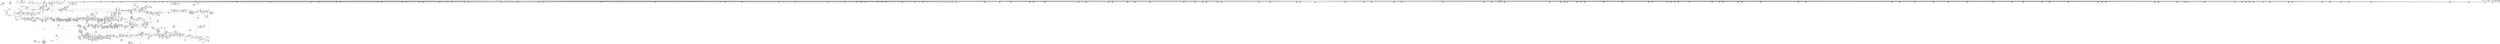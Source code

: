 digraph {
	CE0x45a85f0 [shape=record,shape=Mrecord,label="{CE0x45a85f0|__llvm_gcov_indirect_counter_increment:entry|*SummSource*}"]
	CE0x463af40 [shape=record,shape=Mrecord,label="{CE0x463af40|selinux_file_fcntl:call16|security/selinux/hooks.c,3375}"]
	CE0x5a0e510 [shape=record,shape=Mrecord,label="{CE0x5a0e510|selinux_file_fcntl:tmp8|security/selinux/hooks.c,3345|*SummSink*}"]
	CE0x46a8950 [shape=record,shape=Mrecord,label="{CE0x46a8950|0:_i32,_4:_i32,_8:_i16,_12:_i32,_16:_i32,_20:_i32,_24:_i32,_56:_i8*,_:_SCMRE_150,151_}"]
	CE0x45f4240 [shape=record,shape=Mrecord,label="{CE0x45f4240|8:_i8,_32:_%struct.inode*,_%struct.selinux_audit_data*,_128:_i32,_456:_i8*,_:_SCMRE_79,80_}"]
	CE0x46bf190 [shape=record,shape=Mrecord,label="{CE0x46bf190|0:_i32,_4:_i32,_8:_i16,_12:_i32,_16:_i32,_20:_i32,_24:_i32,_56:_i8*,_:_SCMRE_562,563_}"]
	CE0x46dfe70 [shape=record,shape=Mrecord,label="{CE0x46dfe70|GLOBAL:__llvm_gcov_ctr155|Global_var:__llvm_gcov_ctr155|*SummSource*}"]
	CE0x46bb850 [shape=record,shape=Mrecord,label="{CE0x46bb850|0:_i32,_4:_i32,_8:_i16,_12:_i32,_16:_i32,_20:_i32,_24:_i32,_56:_i8*,_:_SCMRE_482,483_}"]
	CE0x45b27c0 [shape=record,shape=Mrecord,label="{CE0x45b27c0|selinux_file_fcntl:sw.epilog}"]
	CE0x45c6a40 [shape=record,shape=Mrecord,label="{CE0x45c6a40|i64_1|*Constant*}"]
	CE0x4676ec0 [shape=record,shape=Mrecord,label="{CE0x4676ec0|_call_void_mcount()_#3|*SummSource*}"]
	CE0x45c58e0 [shape=record,shape=Mrecord,label="{CE0x45c58e0|0:_i8,_:_GCMR_selinux_file_fcntl.__warned_internal_global_i8_0,_section_.data.unlikely_,_align_1:_elem_0:default:}"]
	CE0x45d62e0 [shape=record,shape=Mrecord,label="{CE0x45d62e0|i64_4|*Constant*}"]
	CE0x46497b0 [shape=record,shape=Mrecord,label="{CE0x46497b0|inode_has_perm:adp|Function::inode_has_perm&Arg::adp::|*SummSource*}"]
	CE0x45f28f0 [shape=record,shape=Mrecord,label="{CE0x45f28f0|8:_i8,_32:_%struct.inode*,_%struct.selinux_audit_data*,_128:_i32,_456:_i8*,_:_SCMRE_64,65_}"]
	CE0x462b700 [shape=record,shape=Mrecord,label="{CE0x462b700|selinux_file_fcntl:tmp21|security/selinux/hooks.c,3350|*SummSink*}"]
	CE0x45b4760 [shape=record,shape=Mrecord,label="{CE0x45b4760|i64*_getelementptr_inbounds_(_33_x_i64_,_33_x_i64_*___llvm_gcov_ctr260,_i64_0,_i64_8)|*Constant*|*SummSource*}"]
	CE0x465b910 [shape=record,shape=Mrecord,label="{CE0x465b910|avc_has_perm:tsid|Function::avc_has_perm&Arg::tsid::|*SummSource*}"]
	CE0x46130f0 [shape=record,shape=Mrecord,label="{CE0x46130f0|8:_i8,_32:_%struct.inode*,_%struct.selinux_audit_data*,_128:_i32,_456:_i8*,_:_SCMRE_113,114_}"]
	CE0x466c780 [shape=record,shape=Mrecord,label="{CE0x466c780|inode_has_perm:retval.0|*SummSource*}"]
	CE0x46a9880 [shape=record,shape=Mrecord,label="{CE0x46a9880|0:_i32,_4:_i32,_8:_i16,_12:_i32,_16:_i32,_20:_i32,_24:_i32,_56:_i8*,_:_SCMRE_159,160_}"]
	CE0x45b3520 [shape=record,shape=Mrecord,label="{CE0x45b3520|selinux_file_fcntl:do.body}"]
	CE0x45d42b0 [shape=record,shape=Mrecord,label="{CE0x45d42b0|GLOBAL:current_task|Global_var:current_task|*SummSource*}"]
	CE0x46e20d0 [shape=record,shape=Mrecord,label="{CE0x46e20d0|inode_has_perm:and|security/selinux/hooks.c,1611|*SummSource*}"]
	CE0x4628580 [shape=record,shape=Mrecord,label="{CE0x4628580|__validate_creds:lnot1|include/linux/cred.h,173}"]
	CE0x4654120 [shape=record,shape=Mrecord,label="{CE0x4654120|file_has_perm:call1|security/selinux/hooks.c,1677|*SummSink*}"]
	CE0x45c2ca0 [shape=record,shape=Mrecord,label="{CE0x45c2ca0|selinux_file_fcntl:tmp12|security/selinux/hooks.c,3345}"]
	CE0x46379c0 [shape=record,shape=Mrecord,label="{CE0x46379c0|selinux_file_fcntl:tmp33|security/selinux/hooks.c,3362|*SummSink*}"]
	CE0x46541b0 [shape=record,shape=Mrecord,label="{CE0x46541b0|i32_22|*Constant*}"]
	CE0x466b9e0 [shape=record,shape=Mrecord,label="{CE0x466b9e0|avc_has_perm:entry}"]
	CE0x45b2ea0 [shape=record,shape=Mrecord,label="{CE0x45b2ea0|selinux_file_fcntl:entry}"]
	CE0x466d840 [shape=record,shape=Mrecord,label="{CE0x466d840|__validate_creds:tmp7|include/linux/cred.h,174}"]
	CE0x46b9e30 [shape=record,shape=Mrecord,label="{CE0x46b9e30|0:_i32,_4:_i32,_8:_i16,_12:_i32,_16:_i32,_20:_i32,_24:_i32,_56:_i8*,_:_SCMRE_448,456_|*MultipleSource*|*LoadInst*|include/linux/fs.h,1916|security/selinux/hooks.c,1675|Function::inode_has_perm&Arg::inode::|security/selinux/hooks.c,1611}"]
	CE0x45a9bc0 [shape=record,shape=Mrecord,label="{CE0x45a9bc0|selinux_file_fcntl:tmp30|security/selinux/hooks.c,3351|*SummSink*}"]
	CE0x4651be0 [shape=record,shape=Mrecord,label="{CE0x4651be0|i64*_getelementptr_inbounds_(_12_x_i64_,_12_x_i64_*___llvm_gcov_ctr170,_i64_0,_i64_0)|*Constant*}"]
	CE0x46d7f20 [shape=record,shape=Mrecord,label="{CE0x46d7f20|inode_has_perm:call|security/selinux/hooks.c,1614}"]
	CE0x465c0f0 [shape=record,shape=Mrecord,label="{CE0x465c0f0|avc_has_perm:tclass|Function::avc_has_perm&Arg::tclass::}"]
	CE0x45b9b50 [shape=record,shape=Mrecord,label="{CE0x45b9b50|i64*_getelementptr_inbounds_(_2_x_i64_,_2_x_i64_*___llvm_gcov_ctr162,_i64_0,_i64_1)|*Constant*|*SummSink*}"]
	CE0x45b31f0 [shape=record,shape=Mrecord,label="{CE0x45b31f0|selinux_file_fcntl:tmp13|security/selinux/hooks.c,3345}"]
	CE0x46a9370 [shape=record,shape=Mrecord,label="{CE0x46a9370|0:_i32,_4:_i32,_8:_i16,_12:_i32,_16:_i32,_20:_i32,_24:_i32,_56:_i8*,_:_SCMRE_156,157_}"]
	CE0x4636fe0 [shape=record,shape=Mrecord,label="{CE0x4636fe0|i64**_getelementptr_inbounds_(_4_x_i64*_,_4_x_i64*_*___llvm_gcda_edge_table261,_i64_0,_i64_2)|*Constant*}"]
	CE0x46e2930 [shape=record,shape=Mrecord,label="{CE0x46e2930|inode_has_perm:lnot|security/selinux/hooks.c,1611|*SummSource*}"]
	CE0x46b7ff0 [shape=record,shape=Mrecord,label="{CE0x46b7ff0|0:_i32,_4:_i32,_8:_i16,_12:_i32,_16:_i32,_20:_i32,_24:_i32,_56:_i8*,_:_SCMRE_352,360_|*MultipleSource*|*LoadInst*|include/linux/fs.h,1916|security/selinux/hooks.c,1675|Function::inode_has_perm&Arg::inode::|security/selinux/hooks.c,1611}"]
	CE0x46b43f0 [shape=record,shape=Mrecord,label="{CE0x46b43f0|0:_i32,_4:_i32,_8:_i16,_12:_i32,_16:_i32,_20:_i32,_24:_i32,_56:_i8*,_:_SCMRE_284,285_}"]
	CE0x45bbca0 [shape=record,shape=Mrecord,label="{CE0x45bbca0|__validate_creds:expval|include/linux/cred.h,173|*SummSource*}"]
	CE0x46232e0 [shape=record,shape=Mrecord,label="{CE0x46232e0|i32_1024|*Constant*}"]
	CE0x464a5e0 [shape=record,shape=Mrecord,label="{CE0x464a5e0|file_has_perm:if.then8|*SummSource*}"]
	CE0x45f9d10 [shape=record,shape=Mrecord,label="{CE0x45f9d10|i32_36|*Constant*}"]
	CE0x45c7bd0 [shape=record,shape=Mrecord,label="{CE0x45c7bd0|selinux_file_fcntl:tmp1|*SummSource*}"]
	CE0x463ff00 [shape=record,shape=Mrecord,label="{CE0x463ff00|_call_void_mcount()_#3}"]
	CE0x46c4440 [shape=record,shape=Mrecord,label="{CE0x46c4440|0:_i32,_4:_i32,_8:_i16,_12:_i32,_16:_i32,_20:_i32,_24:_i32,_56:_i8*,_:_SCMRE_611,612_}"]
	CE0x463bb70 [shape=record,shape=Mrecord,label="{CE0x463bb70|selinux_file_fcntl:err.0|*SummSource*}"]
	CE0x46e5ab0 [shape=record,shape=Mrecord,label="{CE0x46e5ab0|inode_has_perm:tmp8|security/selinux/hooks.c,1611|*SummSink*}"]
	CE0x4645460 [shape=record,shape=Mrecord,label="{CE0x4645460|file_has_perm:rc.0}"]
	CE0x46e01a0 [shape=record,shape=Mrecord,label="{CE0x46e01a0|__validate_creds:tmp3|include/linux/cred.h,173|*SummSink*}"]
	CE0x46e11e0 [shape=record,shape=Mrecord,label="{CE0x46e11e0|__validate_creds:if.then}"]
	CE0x464d980 [shape=record,shape=Mrecord,label="{CE0x464d980|file_has_perm:tobool|security/selinux/hooks.c,1688}"]
	CE0x464e050 [shape=record,shape=Mrecord,label="{CE0x464e050|file_has_perm:tmp12|security/selinux/hooks.c,1688}"]
	CE0x45ab690 [shape=record,shape=Mrecord,label="{CE0x45ab690|file_has_perm:cred|Function::file_has_perm&Arg::cred::|*SummSource*}"]
	CE0x45c0840 [shape=record,shape=Mrecord,label="{CE0x45c0840|__llvm_gcov_indirect_counter_increment:pred|*SummSource*}"]
	CE0x45cba70 [shape=record,shape=Mrecord,label="{CE0x45cba70|i64**_getelementptr_inbounds_(_4_x_i64*_,_4_x_i64*_*___llvm_gcda_edge_table261,_i64_0,_i64_1)|*Constant*|*SummSink*}"]
	CE0x45f6400 [shape=record,shape=Mrecord,label="{CE0x45f6400|8:_i8,_32:_%struct.inode*,_%struct.selinux_audit_data*,_128:_i32,_456:_i8*,_:_SCMRE_99,100_}"]
	CE0x46cd560 [shape=record,shape=Mrecord,label="{CE0x46cd560|0:_i32,_4:_i32,_8:_i16,_12:_i32,_16:_i32,_20:_i32,_24:_i32,_56:_i8*,_:_SCMRE_889,890_}"]
	CE0x4635930 [shape=record,shape=Mrecord,label="{CE0x4635930|i64_2|*Constant*}"]
	"CONST[source:1(input),value:2(dynamic)][purpose:{object}][SrcIdx:4]"
	CE0x4616850 [shape=record,shape=Mrecord,label="{CE0x4616850|8:_i8,_32:_%struct.inode*,_%struct.selinux_audit_data*,_128:_i32,_456:_i8*,_:_SCMRE_157,158_}"]
	CE0x46aa300 [shape=record,shape=Mrecord,label="{CE0x46aa300|0:_i32,_4:_i32,_8:_i16,_12:_i32,_16:_i32,_20:_i32,_24:_i32,_56:_i8*,_:_SCMRE_165,166_}"]
	CE0x46be200 [shape=record,shape=Mrecord,label="{CE0x46be200|0:_i32,_4:_i32,_8:_i16,_12:_i32,_16:_i32,_20:_i32,_24:_i32,_56:_i8*,_:_SCMRE_554,555_}"]
	CE0x4675fd0 [shape=record,shape=Mrecord,label="{CE0x4675fd0|__validate_creds:lnot.ext|include/linux/cred.h,173|*SummSource*}"]
	CE0x45ab4b0 [shape=record,shape=Mrecord,label="{CE0x45ab4b0|file_has_perm:cred|Function::file_has_perm&Arg::cred::}"]
	CE0x46dab60 [shape=record,shape=Mrecord,label="{CE0x46dab60|inode_has_perm:tmp20|security/selinux/hooks.c,1618|*SummSource*}"]
	CE0x46e4d80 [shape=record,shape=Mrecord,label="{CE0x46e4d80|i64_4|*Constant*}"]
	CE0x45c4720 [shape=record,shape=Mrecord,label="{CE0x45c4720|i32_3345|*Constant*|*SummSource*}"]
	CE0x45ef6c0 [shape=record,shape=Mrecord,label="{CE0x45ef6c0|8:_i8,_32:_%struct.inode*,_%struct.selinux_audit_data*,_128:_i32,_456:_i8*,_:_SCMRE_10,11_}"]
	CE0x45aa000 [shape=record,shape=Mrecord,label="{CE0x45aa000|selinux_file_fcntl:call11|security/selinux/hooks.c,3351|*SummSource*}"]
	CE0x46463e0 [shape=record,shape=Mrecord,label="{CE0x46463e0|file_has_perm:tmp27|security/selinux/hooks.c,1694|*SummSource*}"]
	CE0x45fbaf0 [shape=record,shape=Mrecord,label="{CE0x45fbaf0|avc_has_perm:entry|*SummSource*}"]
	CE0x4654f60 [shape=record,shape=Mrecord,label="{CE0x4654f60|GLOBAL:file_inode|*Constant*|*SummSink*}"]
	CE0x45c7b60 [shape=record,shape=Mrecord,label="{CE0x45c7b60|selinux_file_fcntl:tmp1|*SummSink*}"]
	CE0x46b8db0 [shape=record,shape=Mrecord,label="{CE0x46b8db0|0:_i32,_4:_i32,_8:_i16,_12:_i32,_16:_i32,_20:_i32,_24:_i32,_56:_i8*,_:_SCMRE_400,408_|*MultipleSource*|*LoadInst*|include/linux/fs.h,1916|security/selinux/hooks.c,1675|Function::inode_has_perm&Arg::inode::|security/selinux/hooks.c,1611}"]
	CE0x4619280 [shape=record,shape=Mrecord,label="{CE0x4619280|8:_i8,_32:_%struct.inode*,_%struct.selinux_audit_data*,_128:_i32,_456:_i8*,_:_SCMRE_182,183_}"]
	CE0x45c4e80 [shape=record,shape=Mrecord,label="{CE0x45c4e80|GLOBAL:__llvm_gcov_global_state_pred262|Global_var:__llvm_gcov_global_state_pred262}"]
	CE0x45ae640 [shape=record,shape=Mrecord,label="{CE0x45ae640|i32_6|*Constant*|*SummSink*}"]
	CE0x4663e80 [shape=record,shape=Mrecord,label="{CE0x4663e80|cred_sid:tmp}"]
	CE0x46d46a0 [shape=record,shape=Mrecord,label="{CE0x46d46a0|0:_i32,_4:_i32,_8:_i16,_12:_i32,_16:_i32,_20:_i32,_24:_i32,_56:_i8*,_:_SCMRE_1000,1008_|*MultipleSource*|*LoadInst*|include/linux/fs.h,1916|security/selinux/hooks.c,1675|Function::inode_has_perm&Arg::inode::|security/selinux/hooks.c,1611}"]
	CE0x46b2740 [shape=record,shape=Mrecord,label="{CE0x46b2740|0:_i32,_4:_i32,_8:_i16,_12:_i32,_16:_i32,_20:_i32,_24:_i32,_56:_i8*,_:_SCMRE_267,268_}"]
	CE0x45f0780 [shape=record,shape=Mrecord,label="{CE0x45f0780|8:_i8,_32:_%struct.inode*,_%struct.selinux_audit_data*,_128:_i32,_456:_i8*,_:_SCMRE_24,32_|*MultipleSource*|security/selinux/hooks.c,3350|Function::selinux_file_fcntl&Arg::file::}"]
	CE0x45b1b70 [shape=record,shape=Mrecord,label="{CE0x45b1b70|i64*_getelementptr_inbounds_(_33_x_i64_,_33_x_i64_*___llvm_gcov_ctr260,_i64_0,_i64_6)|*Constant*|*SummSink*}"]
	CE0x45b98b0 [shape=record,shape=Mrecord,label="{CE0x45b98b0|file_has_perm:tmp20|security/selinux/hooks.c,1694|*SummSource*}"]
	CE0x465c160 [shape=record,shape=Mrecord,label="{CE0x465c160|avc_has_perm:tclass|Function::avc_has_perm&Arg::tclass::|*SummSource*}"]
	CE0x46a58a0 [shape=record,shape=Mrecord,label="{CE0x46a58a0|inode_has_perm:if.then|*SummSink*}"]
	CE0x46698e0 [shape=record,shape=Mrecord,label="{CE0x46698e0|inode_has_perm:sid3|security/selinux/hooks.c,1617|*SummSink*}"]
	CE0x45d2dc0 [shape=record,shape=Mrecord,label="{CE0x45d2dc0|get_current:tmp}"]
	CE0x45f3b80 [shape=record,shape=Mrecord,label="{CE0x45f3b80|8:_i8,_32:_%struct.inode*,_%struct.selinux_audit_data*,_128:_i32,_456:_i8*,_:_SCMRE_75,76_}"]
	CE0x467a3b0 [shape=record,shape=Mrecord,label="{CE0x467a3b0|_ret_void,_!dbg_!27722|include/linux/cred.h,175}"]
	CE0x46e4f20 [shape=record,shape=Mrecord,label="{CE0x46e4f20|inode_has_perm:tmp8|security/selinux/hooks.c,1611}"]
	CE0x46520e0 [shape=record,shape=Mrecord,label="{CE0x46520e0|file_inode:tmp2|*SummSource*}"]
	CE0x45fc270 [shape=record,shape=Mrecord,label="{CE0x45fc270|selinux_file_fcntl:tmp16|security/selinux/hooks.c,3345|*SummSink*}"]
	CE0x46de790 [shape=record,shape=Mrecord,label="{CE0x46de790|__validate_creds:bb}"]
	CE0x4613450 [shape=record,shape=Mrecord,label="{CE0x4613450|8:_i8,_32:_%struct.inode*,_%struct.selinux_audit_data*,_128:_i32,_456:_i8*,_:_SCMRE_115,116_}"]
	CE0x45a7750 [shape=record,shape=Mrecord,label="{CE0x45a7750|selinux_file_fcntl:tmp2|*SummSource*}"]
	CE0x4612010 [shape=record,shape=Mrecord,label="{CE0x4612010|8:_i8,_32:_%struct.inode*,_%struct.selinux_audit_data*,_128:_i32,_456:_i8*,_:_SCMRE_103,104_}"]
	CE0x462dd30 [shape=record,shape=Mrecord,label="{CE0x462dd30|selinux_file_fcntl:tobool9|security/selinux/hooks.c,3350|*SummSink*}"]
	CE0x46ac4c0 [shape=record,shape=Mrecord,label="{CE0x46ac4c0|0:_i32,_4:_i32,_8:_i16,_12:_i32,_16:_i32,_20:_i32,_24:_i32,_56:_i8*,_:_SCMRE_185,186_}"]
	CE0x46befe0 [shape=record,shape=Mrecord,label="{CE0x46befe0|0:_i32,_4:_i32,_8:_i16,_12:_i32,_16:_i32,_20:_i32,_24:_i32,_56:_i8*,_:_SCMRE_561,562_}"]
	CE0x45d7fd0 [shape=record,shape=Mrecord,label="{CE0x45d7fd0|get_current:tmp3}"]
	CE0x45b8510 [shape=record,shape=Mrecord,label="{CE0x45b8510|selinux_file_fcntl:cmd|Function::selinux_file_fcntl&Arg::cmd::|*SummSink*}"]
	CE0x46537f0 [shape=record,shape=Mrecord,label="{CE0x46537f0|get_current:tmp4|./arch/x86/include/asm/current.h,14|*SummSink*}"]
	CE0x46ba3b0 [shape=record,shape=Mrecord,label="{CE0x46ba3b0|0:_i32,_4:_i32,_8:_i16,_12:_i32,_16:_i32,_20:_i32,_24:_i32,_56:_i8*,_:_SCMRE_464,472_|*MultipleSource*|*LoadInst*|include/linux/fs.h,1916|security/selinux/hooks.c,1675|Function::inode_has_perm&Arg::inode::|security/selinux/hooks.c,1611}"]
	CE0x46b5680 [shape=record,shape=Mrecord,label="{CE0x46b5680|0:_i32,_4:_i32,_8:_i16,_12:_i32,_16:_i32,_20:_i32,_24:_i32,_56:_i8*,_:_SCMRE_295,296_}"]
	CE0x45bb550 [shape=record,shape=Mrecord,label="{CE0x45bb550|file_has_perm:path|security/selinux/hooks.c,1681|*SummSink*}"]
	CE0x46bd770 [shape=record,shape=Mrecord,label="{CE0x46bd770|0:_i32,_4:_i32,_8:_i16,_12:_i32,_16:_i32,_20:_i32,_24:_i32,_56:_i8*,_:_SCMRE_536,540_|*MultipleSource*|*LoadInst*|include/linux/fs.h,1916|security/selinux/hooks.c,1675|Function::inode_has_perm&Arg::inode::|security/selinux/hooks.c,1611}"]
	CE0x45fbc60 [shape=record,shape=Mrecord,label="{CE0x45fbc60|selinux_file_fcntl:tmp21|security/selinux/hooks.c,3350|*SummSource*}"]
	CE0x465b2f0 [shape=record,shape=Mrecord,label="{CE0x465b2f0|avc_has_perm:entry|*SummSink*}"]
	CE0x465c480 [shape=record,shape=Mrecord,label="{CE0x465c480|avc_has_perm:requested|Function::avc_has_perm&Arg::requested::}"]
	CE0x467fc20 [shape=record,shape=Mrecord,label="{CE0x467fc20|inode_has_perm:do.body}"]
	CE0x4635680 [shape=record,shape=Mrecord,label="{CE0x4635680|cred_sid:tmp2|*SummSink*}"]
	CE0x4633a60 [shape=record,shape=Mrecord,label="{CE0x4633a60|file_has_perm:tmp18|security/selinux/hooks.c,1690|*SummSource*}"]
	CE0x46154e0 [shape=record,shape=Mrecord,label="{CE0x46154e0|8:_i8,_32:_%struct.inode*,_%struct.selinux_audit_data*,_128:_i32,_456:_i8*,_:_SCMRE_145,146_}"]
	CE0x46d09b0 [shape=record,shape=Mrecord,label="{CE0x46d09b0|0:_i32,_4:_i32,_8:_i16,_12:_i32,_16:_i32,_20:_i32,_24:_i32,_56:_i8*,_:_SCMRE_920,921_}"]
	CE0x46a7a60 [shape=record,shape=Mrecord,label="{CE0x46a7a60|0:_i32,_4:_i32,_8:_i16,_12:_i32,_16:_i32,_20:_i32,_24:_i32,_56:_i8*,_:_SCMRE_139,140_}"]
	CE0x46c4290 [shape=record,shape=Mrecord,label="{CE0x46c4290|0:_i32,_4:_i32,_8:_i16,_12:_i32,_16:_i32,_20:_i32,_24:_i32,_56:_i8*,_:_SCMRE_610,611_}"]
	CE0x45daa30 [shape=record,shape=Mrecord,label="{CE0x45daa30|i32_7|*Constant*}"]
	CE0x45cca30 [shape=record,shape=Mrecord,label="{CE0x45cca30|selinux_file_fcntl:tmp15|security/selinux/hooks.c,3345|*SummSource*}"]
	CE0x45be560 [shape=record,shape=Mrecord,label="{CE0x45be560|file_has_perm:tmp8|security/selinux/hooks.c,1683|*SummSink*}"]
	CE0x4612880 [shape=record,shape=Mrecord,label="{CE0x4612880|8:_i8,_32:_%struct.inode*,_%struct.selinux_audit_data*,_128:_i32,_456:_i8*,_:_SCMRE_108,109_}"]
	CE0x45efa20 [shape=record,shape=Mrecord,label="{CE0x45efa20|8:_i8,_32:_%struct.inode*,_%struct.selinux_audit_data*,_128:_i32,_456:_i8*,_:_SCMRE_12,13_}"]
	CE0x45f9940 [shape=record,shape=Mrecord,label="{CE0x45f9940|__llvm_gcov_indirect_counter_increment:tmp6}"]
	CE0x4654ed0 [shape=record,shape=Mrecord,label="{CE0x4654ed0|GLOBAL:file_inode|*Constant*|*SummSource*}"]
	CE0x4611bd0 [shape=record,shape=Mrecord,label="{CE0x4611bd0|file_has_perm:if.end6}"]
	CE0x45da820 [shape=record,shape=Mrecord,label="{CE0x45da820|i32_9|*Constant*|*SummSource*}"]
	CE0x45aad10 [shape=record,shape=Mrecord,label="{CE0x45aad10|i64*_getelementptr_inbounds_(_12_x_i64_,_12_x_i64_*___llvm_gcov_ctr170,_i64_0,_i64_5)|*Constant*|*SummSink*}"]
	CE0x45b7570 [shape=record,shape=Mrecord,label="{CE0x45b7570|GLOBAL:get_current|*Constant*}"]
	CE0x46452a0 [shape=record,shape=Mrecord,label="{CE0x46452a0|file_has_perm:tmp26|security/selinux/hooks.c,1694}"]
	CE0x46e7d30 [shape=record,shape=Mrecord,label="{CE0x46e7d30|i64*_getelementptr_inbounds_(_8_x_i64_,_8_x_i64_*___llvm_gcov_ctr154,_i64_0,_i64_6)|*Constant*}"]
	CE0x46c5b70 [shape=record,shape=Mrecord,label="{CE0x46c5b70|0:_i32,_4:_i32,_8:_i16,_12:_i32,_16:_i32,_20:_i32,_24:_i32,_56:_i8*,_:_SCMRE_632,640_|*MultipleSource*|*LoadInst*|include/linux/fs.h,1916|security/selinux/hooks.c,1675|Function::inode_has_perm&Arg::inode::|security/selinux/hooks.c,1611}"]
	CE0x4629630 [shape=record,shape=Mrecord,label="{CE0x4629630|selinux_file_fcntl:tmp28|security/selinux/hooks.c,3350}"]
	CE0x46a4720 [shape=record,shape=Mrecord,label="{CE0x46a4720|__validate_creds:file|Function::__validate_creds&Arg::file::}"]
	CE0x45b5560 [shape=record,shape=Mrecord,label="{CE0x45b5560|get_current:entry|*SummSource*}"]
	CE0x463eff0 [shape=record,shape=Mrecord,label="{CE0x463eff0|i32_22|*Constant*|*SummSink*}"]
	CE0x4671670 [shape=record,shape=Mrecord,label="{CE0x4671670|file_inode:bb|*SummSink*}"]
	CE0x4591470 [shape=record,shape=Mrecord,label="{CE0x4591470|selinux_file_fcntl:sw.bb|*SummSink*}"]
	CE0x45d5230 [shape=record,shape=Mrecord,label="{CE0x45d5230|selinux_file_fcntl:tobool1|security/selinux/hooks.c,3345|*SummSink*}"]
	CE0x45dad40 [shape=record,shape=Mrecord,label="{CE0x45dad40|i32_17|*Constant*}"]
	CE0x46708b0 [shape=record,shape=Mrecord,label="{CE0x46708b0|i64*_getelementptr_inbounds_(_12_x_i64_,_12_x_i64_*___llvm_gcov_ctr170,_i64_0,_i64_11)|*Constant*|*SummSink*}"]
	CE0x45f4090 [shape=record,shape=Mrecord,label="{CE0x45f4090|8:_i8,_32:_%struct.inode*,_%struct.selinux_audit_data*,_128:_i32,_456:_i8*,_:_SCMRE_78,79_}"]
	CE0x46cdf80 [shape=record,shape=Mrecord,label="{CE0x46cdf80|0:_i32,_4:_i32,_8:_i16,_12:_i32,_16:_i32,_20:_i32,_24:_i32,_56:_i8*,_:_SCMRE_895,896_}"]
	CE0x4617930 [shape=record,shape=Mrecord,label="{CE0x4617930|8:_i8,_32:_%struct.inode*,_%struct.selinux_audit_data*,_128:_i32,_456:_i8*,_:_SCMRE_167,168_}"]
	CE0x4648570 [shape=record,shape=Mrecord,label="{CE0x4648570|inode_has_perm:entry}"]
	CE0x45ae130 [shape=record,shape=Mrecord,label="{CE0x45ae130|i32_10|*Constant*}"]
	CE0x45facf0 [shape=record,shape=Mrecord,label="{CE0x45facf0|file_has_perm:tmp11|security/selinux/hooks.c,1684|*SummSource*}"]
	CE0x46517d0 [shape=record,shape=Mrecord,label="{CE0x46517d0|0:_i32,_4:_i32,_8:_i32,_12:_i32,_:_CMRE_12,16_|*MultipleSource*|security/selinux/hooks.c,196|*LoadInst*|security/selinux/hooks.c,196|security/selinux/hooks.c,197}"]
	CE0x46339f0 [shape=record,shape=Mrecord,label="{CE0x46339f0|file_has_perm:tmp18|security/selinux/hooks.c,1690}"]
	CE0x46af850 [shape=record,shape=Mrecord,label="{CE0x46af850|0:_i32,_4:_i32,_8:_i16,_12:_i32,_16:_i32,_20:_i32,_24:_i32,_56:_i8*,_:_SCMRE_241,242_}"]
	CE0x4679c80 [shape=record,shape=Mrecord,label="{CE0x4679c80|__validate_creds:line|Function::__validate_creds&Arg::line::}"]
	CE0x463b700 [shape=record,shape=Mrecord,label="{CE0x463b700|_call_void___llvm_gcov_indirect_counter_increment(i32*___llvm_gcov_global_state_pred262,_i64**_getelementptr_inbounds_(_4_x_i64*_,_4_x_i64*_*___llvm_gcda_edge_table261,_i64_0,_i64_0)),_!dbg_!27764|security/selinux/hooks.c,3379}"]
	CE0x46bc270 [shape=record,shape=Mrecord,label="{CE0x46bc270|0:_i32,_4:_i32,_8:_i16,_12:_i32,_16:_i32,_20:_i32,_24:_i32,_56:_i8*,_:_SCMRE_552,553_}"]
	CE0x46aab70 [shape=record,shape=Mrecord,label="{CE0x46aab70|0:_i32,_4:_i32,_8:_i16,_12:_i32,_16:_i32,_20:_i32,_24:_i32,_56:_i8*,_:_SCMRE_170,171_}"]
	CE0x46e64b0 [shape=record,shape=Mrecord,label="{CE0x46e64b0|inode_has_perm:tmp10|security/selinux/hooks.c,1611|*SummSource*}"]
	CE0x4652880 [shape=record,shape=Mrecord,label="{CE0x4652880|file_has_perm:tmp6|security/selinux/hooks.c,1683|*SummSource*}"]
	CE0x46bba00 [shape=record,shape=Mrecord,label="{CE0x46bba00|0:_i32,_4:_i32,_8:_i16,_12:_i32,_16:_i32,_20:_i32,_24:_i32,_56:_i8*,_:_SCMRE_483,484_}"]
	CE0x461abd0 [shape=record,shape=Mrecord,label="{CE0x461abd0|8:_i8,_32:_%struct.inode*,_%struct.selinux_audit_data*,_128:_i32,_456:_i8*,_:_SCMRE_197,198_}"]
	CE0x45acdd0 [shape=record,shape=Mrecord,label="{CE0x45acdd0|selinux_file_fcntl:tmp31|security/selinux/hooks.c,3350|*SummSource*}"]
	CE0x466f8e0 [shape=record,shape=Mrecord,label="{CE0x466f8e0|__validate_creds:tmp6|include/linux/cred.h,174|*SummSink*}"]
	CE0x462c5f0 [shape=record,shape=Mrecord,label="{CE0x462c5f0|file_has_perm:sid3|security/selinux/hooks.c,1684|*SummSource*}"]
	CE0x46d02f0 [shape=record,shape=Mrecord,label="{CE0x46d02f0|0:_i32,_4:_i32,_8:_i16,_12:_i32,_16:_i32,_20:_i32,_24:_i32,_56:_i8*,_:_SCMRE_916,917_}"]
	CE0x46da9e0 [shape=record,shape=Mrecord,label="{CE0x46da9e0|inode_has_perm:tmp17|security/selinux/hooks.c,1617|*SummSink*}"]
	CE0x45d1160 [shape=record,shape=Mrecord,label="{CE0x45d1160|file_has_perm:f_path|security/selinux/hooks.c,1681|*SummSink*}"]
	CE0x46ac310 [shape=record,shape=Mrecord,label="{CE0x46ac310|0:_i32,_4:_i32,_8:_i16,_12:_i32,_16:_i32,_20:_i32,_24:_i32,_56:_i8*,_:_SCMRE_184,185_}"]
	CE0x46ac9d0 [shape=record,shape=Mrecord,label="{CE0x46ac9d0|0:_i32,_4:_i32,_8:_i16,_12:_i32,_16:_i32,_20:_i32,_24:_i32,_56:_i8*,_:_SCMRE_188,189_}"]
	CE0x461dd50 [shape=record,shape=Mrecord,label="{CE0x461dd50|8:_i8,_32:_%struct.inode*,_%struct.selinux_audit_data*,_128:_i32,_456:_i8*,_:_SCMRE_288,292_|*MultipleSource*|security/selinux/hooks.c,3350|Function::selinux_file_fcntl&Arg::file::}"]
	CE0x4643bc0 [shape=record,shape=Mrecord,label="{CE0x4643bc0|file_has_perm:tmp21|security/selinux/hooks.c,1694|*SummSink*}"]
	CE0x45b5af0 [shape=record,shape=Mrecord,label="{CE0x45b5af0|_ret_%struct.task_struct*_%tmp4,_!dbg_!27714|./arch/x86/include/asm/current.h,14|*SummSink*}"]
	CE0x46af590 [shape=record,shape=Mrecord,label="{CE0x46af590|0:_i32,_4:_i32,_8:_i16,_12:_i32,_16:_i32,_20:_i32,_24:_i32,_56:_i8*,_:_SCMRE_232,236_|*MultipleSource*|*LoadInst*|include/linux/fs.h,1916|security/selinux/hooks.c,1675|Function::inode_has_perm&Arg::inode::|security/selinux/hooks.c,1611}"]
	CE0x46e5d30 [shape=record,shape=Mrecord,label="{CE0x46e5d30|inode_has_perm:tmp9|security/selinux/hooks.c,1611|*SummSource*}"]
	CE0x4619940 [shape=record,shape=Mrecord,label="{CE0x4619940|8:_i8,_32:_%struct.inode*,_%struct.selinux_audit_data*,_128:_i32,_456:_i8*,_:_SCMRE_186,187_}"]
	CE0x46b6c70 [shape=record,shape=Mrecord,label="{CE0x46b6c70|0:_i32,_4:_i32,_8:_i16,_12:_i32,_16:_i32,_20:_i32,_24:_i32,_56:_i8*,_:_SCMRE_308,309_}"]
	CE0x4639d70 [shape=record,shape=Mrecord,label="{CE0x4639d70|i64*_getelementptr_inbounds_(_33_x_i64_,_33_x_i64_*___llvm_gcov_ctr260,_i64_0,_i64_31)|*Constant*}"]
	CE0x45ebc60 [shape=record,shape=Mrecord,label="{CE0x45ebc60|i32_1|*Constant*}"]
	CE0x46b60a0 [shape=record,shape=Mrecord,label="{CE0x46b60a0|0:_i32,_4:_i32,_8:_i16,_12:_i32,_16:_i32,_20:_i32,_24:_i32,_56:_i8*,_:_SCMRE_301,302_}"]
	CE0x46e7720 [shape=record,shape=Mrecord,label="{CE0x46e7720|inode_has_perm:tmp12|security/selinux/hooks.c,1612}"]
	CE0x463d4a0 [shape=record,shape=Mrecord,label="{CE0x463d4a0|selinux_file_fcntl:tmp37|security/selinux/hooks.c,3379|*SummSink*}"]
	CE0x45f89f0 [shape=record,shape=Mrecord,label="{CE0x45f89f0|__llvm_gcov_indirect_counter_increment:tmp5}"]
	CE0x46c8d70 [shape=record,shape=Mrecord,label="{CE0x46c8d70|0:_i32,_4:_i32,_8:_i16,_12:_i32,_16:_i32,_20:_i32,_24:_i32,_56:_i8*,_:_SCMRE_776,792_|*MultipleSource*|*LoadInst*|include/linux/fs.h,1916|security/selinux/hooks.c,1675|Function::inode_has_perm&Arg::inode::|security/selinux/hooks.c,1611}"]
	CE0x45f7d70 [shape=record,shape=Mrecord,label="{CE0x45f7d70|selinux_file_fcntl:tobool|security/selinux/hooks.c,3345|*SummSource*}"]
	CE0x45cc950 [shape=record,shape=Mrecord,label="{CE0x45cc950|i8_1|*Constant*}"]
	CE0x46ad090 [shape=record,shape=Mrecord,label="{CE0x46ad090|0:_i32,_4:_i32,_8:_i16,_12:_i32,_16:_i32,_20:_i32,_24:_i32,_56:_i8*,_:_SCMRE_192,193_}"]
	CE0x4637950 [shape=record,shape=Mrecord,label="{CE0x4637950|selinux_file_fcntl:tmp33|security/selinux/hooks.c,3362|*SummSource*}"]
	CE0x46a1660 [shape=record,shape=Mrecord,label="{CE0x46a1660|inode_has_perm:return|*SummSink*}"]
	CE0x45cb410 [shape=record,shape=Mrecord,label="{CE0x45cb410|i64**_getelementptr_inbounds_(_4_x_i64*_,_4_x_i64*_*___llvm_gcda_edge_table261,_i64_0,_i64_1)|*Constant*}"]
	CE0x46462f0 [shape=record,shape=Mrecord,label="{CE0x46462f0|file_has_perm:tmp27|security/selinux/hooks.c,1694}"]
	CE0x46c8270 [shape=record,shape=Mrecord,label="{CE0x46c8270|0:_i32,_4:_i32,_8:_i16,_12:_i32,_16:_i32,_20:_i32,_24:_i32,_56:_i8*,_:_SCMRE_744,752_|*MultipleSource*|*LoadInst*|include/linux/fs.h,1916|security/selinux/hooks.c,1675|Function::inode_has_perm&Arg::inode::|security/selinux/hooks.c,1611}"]
	CE0x46c60e0 [shape=record,shape=Mrecord,label="{CE0x46c60e0|0:_i32,_4:_i32,_8:_i16,_12:_i32,_16:_i32,_20:_i32,_24:_i32,_56:_i8*,_:_SCMRE_648,656_|*MultipleSource*|*LoadInst*|include/linux/fs.h,1916|security/selinux/hooks.c,1675|Function::inode_has_perm&Arg::inode::|security/selinux/hooks.c,1611}"]
	CE0x45c6fb0 [shape=record,shape=Mrecord,label="{CE0x45c6fb0|selinux_file_fcntl:if.end12|*SummSink*}"]
	CE0x45a9a50 [shape=record,shape=Mrecord,label="{CE0x45a9a50|selinux_file_fcntl:tmp30|security/selinux/hooks.c,3351|*SummSource*}"]
	CE0x4615770 [shape=record,shape=Mrecord,label="{CE0x4615770|8:_i8,_32:_%struct.inode*,_%struct.selinux_audit_data*,_128:_i32,_456:_i8*,_:_SCMRE_146,147_}"]
	CE0x45b0f80 [shape=record,shape=Mrecord,label="{CE0x45b0f80|selinux_file_fcntl:tmp19|security/selinux/hooks.c,3345}"]
	CE0x46b17b0 [shape=record,shape=Mrecord,label="{CE0x46b17b0|0:_i32,_4:_i32,_8:_i16,_12:_i32,_16:_i32,_20:_i32,_24:_i32,_56:_i8*,_:_SCMRE_258,259_}"]
	CE0x4639c90 [shape=record,shape=Mrecord,label="{CE0x4639c90|i64**_getelementptr_inbounds_(_4_x_i64*_,_4_x_i64*_*___llvm_gcda_edge_table261,_i64_0,_i64_3)|*Constant*|*SummSource*}"]
	CE0x45f2c50 [shape=record,shape=Mrecord,label="{CE0x45f2c50|8:_i8,_32:_%struct.inode*,_%struct.selinux_audit_data*,_128:_i32,_456:_i8*,_:_SCMRE_66,67_}"]
	CE0x45bc890 [shape=record,shape=Mrecord,label="{CE0x45bc890|file_has_perm:f_security|security/selinux/hooks.c,1674}"]
	CE0x45d1ad0 [shape=record,shape=Mrecord,label="{CE0x45d1ad0|_ret_%struct.inode*_%tmp4,_!dbg_!27713|include/linux/fs.h,1916}"]
	CE0x45b6640 [shape=record,shape=Mrecord,label="{CE0x45b6640|COLLAPSED:_GCMRE___llvm_gcov_ctr162_internal_global_2_x_i64_zeroinitializer:_elem_0:default:}"]
	CE0x461c520 [shape=record,shape=Mrecord,label="{CE0x461c520|8:_i8,_32:_%struct.inode*,_%struct.selinux_audit_data*,_128:_i32,_456:_i8*,_:_SCMRE_212,213_}"]
	CE0x45b9070 [shape=record,shape=Mrecord,label="{CE0x45b9070|file_inode:tmp1|*SummSink*}"]
	CE0x463fba0 [shape=record,shape=Mrecord,label="{CE0x463fba0|file_has_perm:if.end}"]
	CE0x45c20e0 [shape=record,shape=Mrecord,label="{CE0x45c20e0|selinux_file_fcntl:tmp16|security/selinux/hooks.c,3345|*SummSource*}"]
	CE0x4637410 [shape=record,shape=Mrecord,label="{CE0x4637410|i64*_getelementptr_inbounds_(_33_x_i64_,_33_x_i64_*___llvm_gcov_ctr260,_i64_0,_i64_30)|*Constant*}"]
	CE0x46c3f30 [shape=record,shape=Mrecord,label="{CE0x46c3f30|0:_i32,_4:_i32,_8:_i16,_12:_i32,_16:_i32,_20:_i32,_24:_i32,_56:_i8*,_:_SCMRE_608,609_}"]
	CE0x459ecc0 [shape=record,shape=Mrecord,label="{CE0x459ecc0|selinux_file_fcntl:sw.bb13}"]
	CE0x45baa80 [shape=record,shape=Mrecord,label="{CE0x45baa80|__llvm_gcov_indirect_counter_increment:tmp}"]
	CE0x45b0b90 [shape=record,shape=Mrecord,label="{CE0x45b0b90|i32_78|*Constant*|*SummSink*}"]
	CE0x46137b0 [shape=record,shape=Mrecord,label="{CE0x46137b0|8:_i8,_32:_%struct.inode*,_%struct.selinux_audit_data*,_128:_i32,_456:_i8*,_:_SCMRE_117,118_}"]
	CE0x45eca10 [shape=record,shape=Mrecord,label="{CE0x45eca10|file_has_perm:bb|*SummSink*}"]
	CE0x4616bb0 [shape=record,shape=Mrecord,label="{CE0x4616bb0|8:_i8,_32:_%struct.inode*,_%struct.selinux_audit_data*,_128:_i32,_456:_i8*,_:_SCMRE_159,160_}"]
	CE0x4663480 [shape=record,shape=Mrecord,label="{CE0x4663480|cred_sid:bb}"]
	CE0x46b7470 [shape=record,shape=Mrecord,label="{CE0x46b7470|0:_i32,_4:_i32,_8:_i16,_12:_i32,_16:_i32,_20:_i32,_24:_i32,_56:_i8*,_:_SCMRE_320,328_|*MultipleSource*|*LoadInst*|include/linux/fs.h,1916|security/selinux/hooks.c,1675|Function::inode_has_perm&Arg::inode::|security/selinux/hooks.c,1611}"]
	CE0x46bda30 [shape=record,shape=Mrecord,label="{CE0x46bda30|0:_i32,_4:_i32,_8:_i16,_12:_i32,_16:_i32,_20:_i32,_24:_i32,_56:_i8*,_:_SCMRE_540,544_|*MultipleSource*|*LoadInst*|include/linux/fs.h,1916|security/selinux/hooks.c,1675|Function::inode_has_perm&Arg::inode::|security/selinux/hooks.c,1611}"]
	CE0x46cb160 [shape=record,shape=Mrecord,label="{CE0x46cb160|0:_i32,_4:_i32,_8:_i16,_12:_i32,_16:_i32,_20:_i32,_24:_i32,_56:_i8*,_:_SCMRE_867,868_}"]
	CE0x45acb40 [shape=record,shape=Mrecord,label="{CE0x45acb40|i64*_getelementptr_inbounds_(_33_x_i64_,_33_x_i64_*___llvm_gcov_ctr260,_i64_0,_i64_29)|*Constant*}"]
	CE0x45ecc40 [shape=record,shape=Mrecord,label="{CE0x45ecc40|file_inode:tmp1|*SummSource*}"]
	CE0x46d33c0 [shape=record,shape=Mrecord,label="{CE0x46d33c0|0:_i32,_4:_i32,_8:_i16,_12:_i32,_16:_i32,_20:_i32,_24:_i32,_56:_i8*,_:_SCMRE_978,979_}"]
	CE0x46b65b0 [shape=record,shape=Mrecord,label="{CE0x46b65b0|0:_i32,_4:_i32,_8:_i16,_12:_i32,_16:_i32,_20:_i32,_24:_i32,_56:_i8*,_:_SCMRE_304,305_}"]
	CE0x467e480 [shape=record,shape=Mrecord,label="{CE0x467e480|0:_i32,_4:_i32,_8:_i16,_12:_i32,_16:_i32,_20:_i32,_24:_i32,_56:_i8*,_:_SCMRE_56,64_|*MultipleSource*|*LoadInst*|include/linux/fs.h,1916|security/selinux/hooks.c,1675|Function::inode_has_perm&Arg::inode::|security/selinux/hooks.c,1611}"]
	CE0x45d17e0 [shape=record,shape=Mrecord,label="{CE0x45d17e0|__validate_creds:if.end}"]
	CE0x46ae9e0 [shape=record,shape=Mrecord,label="{CE0x46ae9e0|0:_i32,_4:_i32,_8:_i16,_12:_i32,_16:_i32,_20:_i32,_24:_i32,_56:_i8*,_:_SCMRE_207,208_}"]
	CE0x4615470 [shape=record,shape=Mrecord,label="{CE0x4615470|8:_i8,_32:_%struct.inode*,_%struct.selinux_audit_data*,_128:_i32,_456:_i8*,_:_SCMRE_144,145_}"]
	CE0x46a2880 [shape=record,shape=Mrecord,label="{CE0x46a2880|inode_has_perm:return|*SummSource*}"]
	CE0x46c1bc0 [shape=record,shape=Mrecord,label="{CE0x46c1bc0|0:_i32,_4:_i32,_8:_i16,_12:_i32,_16:_i32,_20:_i32,_24:_i32,_56:_i8*,_:_SCMRE_587,588_}"]
	CE0x4642870 [shape=record,shape=Mrecord,label="{CE0x4642870|i64_8|*Constant*}"]
	CE0x4678a50 [shape=record,shape=Mrecord,label="{CE0x4678a50|__validate_creds:tmp3|include/linux/cred.h,173}"]
	CE0x46385e0 [shape=record,shape=Mrecord,label="{CE0x46385e0|selinux_file_fcntl:call14|security/selinux/hooks.c,3362}"]
	CE0x45c0710 [shape=record,shape=Mrecord,label="{CE0x45c0710|selinux_file_fcntl:cred4|security/selinux/hooks.c,3345|*SummSource*}"]
	CE0x45b1090 [shape=record,shape=Mrecord,label="{CE0x45b1090|selinux_file_fcntl:tmp19|security/selinux/hooks.c,3345|*SummSink*}"]
	CE0x45b75e0 [shape=record,shape=Mrecord,label="{CE0x45b75e0|selinux_file_fcntl:call3|security/selinux/hooks.c,3345}"]
	CE0x4644020 [shape=record,shape=Mrecord,label="{CE0x4644020|file_has_perm:tmp22|security/selinux/hooks.c,1694|*SummSource*}"]
	CE0x46ae320 [shape=record,shape=Mrecord,label="{CE0x46ae320|0:_i32,_4:_i32,_8:_i16,_12:_i32,_16:_i32,_20:_i32,_24:_i32,_56:_i8*,_:_SCMRE_203,204_}"]
	CE0x461f9f0 [shape=record,shape=Mrecord,label="{CE0x461f9f0|8:_i8,_32:_%struct.inode*,_%struct.selinux_audit_data*,_128:_i32,_456:_i8*,_:_SCMRE_368,372_|*MultipleSource*|security/selinux/hooks.c,3350|Function::selinux_file_fcntl&Arg::file::}"]
	CE0x459f580 [shape=record,shape=Mrecord,label="{CE0x459f580|selinux_file_fcntl:sw.bb15|*SummSource*}"]
	CE0x4627c60 [shape=record,shape=Mrecord,label="{CE0x4627c60|inode_has_perm:i_flags|security/selinux/hooks.c,1611|*SummSink*}"]
	CE0x45ca640 [shape=record,shape=Mrecord,label="{CE0x45ca640|GLOBAL:selinux_file_fcntl.__warned|Global_var:selinux_file_fcntl.__warned|*SummSource*}"]
	CE0x46e42e0 [shape=record,shape=Mrecord,label="{CE0x46e42e0|inode_has_perm:expval|security/selinux/hooks.c,1611|*SummSource*}"]
	CE0x45bbb80 [shape=record,shape=Mrecord,label="{CE0x45bbb80|__validate_creds:expval|include/linux/cred.h,173|*SummSink*}"]
	CE0x46b1600 [shape=record,shape=Mrecord,label="{CE0x46b1600|0:_i32,_4:_i32,_8:_i16,_12:_i32,_16:_i32,_20:_i32,_24:_i32,_56:_i8*,_:_SCMRE_257,258_}"]
	CE0x46121c0 [shape=record,shape=Mrecord,label="{CE0x46121c0|8:_i8,_32:_%struct.inode*,_%struct.selinux_audit_data*,_128:_i32,_456:_i8*,_:_SCMRE_104,105_}"]
	CE0x46be800 [shape=record,shape=Mrecord,label="{CE0x46be800|0:_i32,_4:_i32,_8:_i16,_12:_i32,_16:_i32,_20:_i32,_24:_i32,_56:_i8*,_:_SCMRE_556,557_}"]
	CE0x45ccd40 [shape=record,shape=Mrecord,label="{CE0x45ccd40|file_inode:f_inode|include/linux/fs.h,1916}"]
	CE0x463fb30 [shape=record,shape=Mrecord,label="{CE0x463fb30|file_has_perm:if.end6|*SummSink*}"]
	CE0x46213b0 [shape=record,shape=Mrecord,label="{CE0x46213b0|8:_i8,_32:_%struct.inode*,_%struct.selinux_audit_data*,_128:_i32,_456:_i8*,_:_SCMRE_428,432_|*MultipleSource*|security/selinux/hooks.c,3350|Function::selinux_file_fcntl&Arg::file::}"]
	CE0x467aad0 [shape=record,shape=Mrecord,label="{CE0x467aad0|cred_sid:cred|Function::cred_sid&Arg::cred::}"]
	CE0x46ab590 [shape=record,shape=Mrecord,label="{CE0x46ab590|0:_i32,_4:_i32,_8:_i16,_12:_i32,_16:_i32,_20:_i32,_24:_i32,_56:_i8*,_:_SCMRE_176,177_}"]
	CE0x4644760 [shape=record,shape=Mrecord,label="{CE0x4644760|i64*_getelementptr_inbounds_(_12_x_i64_,_12_x_i64_*___llvm_gcov_ctr170,_i64_0,_i64_9)|*Constant*}"]
	CE0x45f5ef0 [shape=record,shape=Mrecord,label="{CE0x45f5ef0|8:_i8,_32:_%struct.inode*,_%struct.selinux_audit_data*,_128:_i32,_456:_i8*,_:_SCMRE_96,97_}"]
	CE0x45fa020 [shape=record,shape=Mrecord,label="{CE0x45fa020|i32_37|*Constant*}"]
	CE0x461b950 [shape=record,shape=Mrecord,label="{CE0x461b950|8:_i8,_32:_%struct.inode*,_%struct.selinux_audit_data*,_128:_i32,_456:_i8*,_:_SCMRE_205,206_}"]
	CE0x4628920 [shape=record,shape=Mrecord,label="{CE0x4628920|i64*_getelementptr_inbounds_(_8_x_i64_,_8_x_i64_*___llvm_gcov_ctr154,_i64_0,_i64_2)|*Constant*|*SummSource*}"]
	CE0x46b79e0 [shape=record,shape=Mrecord,label="{CE0x46b79e0|0:_i32,_4:_i32,_8:_i16,_12:_i32,_16:_i32,_20:_i32,_24:_i32,_56:_i8*,_:_SCMRE_336,344_|*MultipleSource*|*LoadInst*|include/linux/fs.h,1916|security/selinux/hooks.c,1675|Function::inode_has_perm&Arg::inode::|security/selinux/hooks.c,1611}"]
	CE0x4648a40 [shape=record,shape=Mrecord,label="{CE0x4648a40|inode_has_perm:cred|Function::inode_has_perm&Arg::cred::|*SummSink*}"]
	CE0x45b2b90 [shape=record,shape=Mrecord,label="{CE0x45b2b90|i64_1|*Constant*}"]
	CE0x45d1970 [shape=record,shape=Mrecord,label="{CE0x45d1970|file_inode:f|Function::file_inode&Arg::f::|*SummSource*}"]
	CE0x45adf20 [shape=record,shape=Mrecord,label="{CE0x45adf20|i32_38|*Constant*|*SummSource*}"]
	CE0x462c470 [shape=record,shape=Mrecord,label="{CE0x462c470|file_has_perm:sid3|security/selinux/hooks.c,1684}"]
	CE0x46da7e0 [shape=record,shape=Mrecord,label="{CE0x46da7e0|inode_has_perm:tmp17|security/selinux/hooks.c,1617|*SummSource*}"]
	CE0x461c6d0 [shape=record,shape=Mrecord,label="{CE0x461c6d0|8:_i8,_32:_%struct.inode*,_%struct.selinux_audit_data*,_128:_i32,_456:_i8*,_:_SCMRE_213,214_}"]
	CE0x46a5ed0 [shape=record,shape=Mrecord,label="{CE0x46a5ed0|__validate_creds:call|include/linux/cred.h,173}"]
	CE0x4646160 [shape=record,shape=Mrecord,label="{CE0x4646160|i64*_getelementptr_inbounds_(_12_x_i64_,_12_x_i64_*___llvm_gcov_ctr170,_i64_0,_i64_10)|*Constant*|*SummSource*}"]
	CE0x45ae310 [shape=record,shape=Mrecord,label="{CE0x45ae310|i32_10|*Constant*|*SummSink*}"]
	CE0x46d0d10 [shape=record,shape=Mrecord,label="{CE0x46d0d10|0:_i32,_4:_i32,_8:_i16,_12:_i32,_16:_i32,_20:_i32,_24:_i32,_56:_i8*,_:_SCMRE_922,923_}"]
	CE0x46e3f00 [shape=record,shape=Mrecord,label="{CE0x46e3f00|GLOBAL:llvm.expect.i64|*Constant*|*SummSource*}"]
	CE0x45ada40 [shape=record,shape=Mrecord,label="{CE0x45ada40|i32_8|*Constant*}"]
	CE0x46e71e0 [shape=record,shape=Mrecord,label="{CE0x46e71e0|inode_has_perm:tmp11|security/selinux/hooks.c,1612}"]
	CE0x46b1960 [shape=record,shape=Mrecord,label="{CE0x46b1960|0:_i32,_4:_i32,_8:_i16,_12:_i32,_16:_i32,_20:_i32,_24:_i32,_56:_i8*,_:_SCMRE_259,260_}"]
	CE0x46175d0 [shape=record,shape=Mrecord,label="{CE0x46175d0|8:_i8,_32:_%struct.inode*,_%struct.selinux_audit_data*,_128:_i32,_456:_i8*,_:_SCMRE_165,166_}"]
	CE0x4644150 [shape=record,shape=Mrecord,label="{CE0x4644150|file_has_perm:tmp22|security/selinux/hooks.c,1694|*SummSink*}"]
	CE0x45d7440 [shape=record,shape=Mrecord,label="{CE0x45d7440|i64_5|*Constant*|*SummSink*}"]
	CE0x4610480 [shape=record,shape=Mrecord,label="{CE0x4610480|0:_i32,_4:_i32,_8:_i16,_12:_i32,_16:_i32,_20:_i32,_24:_i32,_56:_i8*,_:_SCMRE_24,32_|*MultipleSource*|*LoadInst*|include/linux/fs.h,1916|security/selinux/hooks.c,1675|Function::inode_has_perm&Arg::inode::|security/selinux/hooks.c,1611}"]
	CE0x46b6fd0 [shape=record,shape=Mrecord,label="{CE0x46b6fd0|0:_i32,_4:_i32,_8:_i16,_12:_i32,_16:_i32,_20:_i32,_24:_i32,_56:_i8*,_:_SCMRE_310,311_}"]
	CE0x46c2940 [shape=record,shape=Mrecord,label="{CE0x46c2940|0:_i32,_4:_i32,_8:_i16,_12:_i32,_16:_i32,_20:_i32,_24:_i32,_56:_i8*,_:_SCMRE_595,596_}"]
	CE0x46b5320 [shape=record,shape=Mrecord,label="{CE0x46b5320|0:_i32,_4:_i32,_8:_i16,_12:_i32,_16:_i32,_20:_i32,_24:_i32,_56:_i8*,_:_SCMRE_293,294_}"]
	CE0x46c3a20 [shape=record,shape=Mrecord,label="{CE0x46c3a20|0:_i32,_4:_i32,_8:_i16,_12:_i32,_16:_i32,_20:_i32,_24:_i32,_56:_i8*,_:_SCMRE_605,606_}"]
	CE0x46ccea0 [shape=record,shape=Mrecord,label="{CE0x46ccea0|0:_i32,_4:_i32,_8:_i16,_12:_i32,_16:_i32,_20:_i32,_24:_i32,_56:_i8*,_:_SCMRE_885,886_}"]
	CE0x45d3ae0 [shape=record,shape=Mrecord,label="{CE0x45d3ae0|file_has_perm:f_security|security/selinux/hooks.c,1674|*SummSink*}"]
	CE0x46b0880 [shape=record,shape=Mrecord,label="{CE0x46b0880|0:_i32,_4:_i32,_8:_i16,_12:_i32,_16:_i32,_20:_i32,_24:_i32,_56:_i8*,_:_SCMRE_249,250_}"]
	CE0x46e5290 [shape=record,shape=Mrecord,label="{CE0x46e5290|inode_has_perm:tmp7|security/selinux/hooks.c,1611|*SummSink*}"]
	CE0x46c9280 [shape=record,shape=Mrecord,label="{CE0x46c9280|0:_i32,_4:_i32,_8:_i16,_12:_i32,_16:_i32,_20:_i32,_24:_i32,_56:_i8*,_:_SCMRE_800,804_|*MultipleSource*|*LoadInst*|include/linux/fs.h,1916|security/selinux/hooks.c,1675|Function::inode_has_perm&Arg::inode::|security/selinux/hooks.c,1611}"]
	CE0x46e6100 [shape=record,shape=Mrecord,label="{CE0x46e6100|inode_has_perm:tmp9|security/selinux/hooks.c,1611|*SummSink*}"]
	CE0x46549d0 [shape=record,shape=Mrecord,label="{CE0x46549d0|cred_sid:tmp6|security/selinux/hooks.c,197}"]
	CE0x46d73f0 [shape=record,shape=Mrecord,label="{CE0x46d73f0|inode_has_perm:tmp13|security/selinux/hooks.c,1614|*SummSource*}"]
	CE0x45ccdb0 [shape=record,shape=Mrecord,label="{CE0x45ccdb0|file_inode:f_inode|include/linux/fs.h,1916|*SummSource*}"]
	CE0x466e390 [shape=record,shape=Mrecord,label="{CE0x466e390|_call_void___invalid_creds(%struct.cred*_%cred,_i8*_%file,_i32_%line)_#10,_!dbg_!27721|include/linux/cred.h,174|*SummSource*}"]
	CE0x46503d0 [shape=record,shape=Mrecord,label="{CE0x46503d0|__validate_creds:lnot|include/linux/cred.h,173|*SummSource*}"]
	CE0x465c230 [shape=record,shape=Mrecord,label="{CE0x465c230|avc_has_perm:tclass|Function::avc_has_perm&Arg::tclass::|*SummSink*}"]
	CE0x4651ac0 [shape=record,shape=Mrecord,label="{CE0x4651ac0|0:_i32,_4:_i32,_8:_i32,_12:_i32,_:_CMRE_20,24_|*MultipleSource*|security/selinux/hooks.c,196|*LoadInst*|security/selinux/hooks.c,196|security/selinux/hooks.c,197}"]
	CE0x4613600 [shape=record,shape=Mrecord,label="{CE0x4613600|8:_i8,_32:_%struct.inode*,_%struct.selinux_audit_data*,_128:_i32,_456:_i8*,_:_SCMRE_116,117_}"]
	CE0x46d6820 [shape=record,shape=Mrecord,label="{CE0x46d6820|inode_has_perm:tmp16|security/selinux/hooks.c,1615}"]
	CE0x4628830 [shape=record,shape=Mrecord,label="{CE0x4628830|__validate_creds:lnot1|include/linux/cred.h,173|*SummSink*}"]
	CE0x46bc3b0 [shape=record,shape=Mrecord,label="{CE0x46bc3b0|0:_i32,_4:_i32,_8:_i16,_12:_i32,_16:_i32,_20:_i32,_24:_i32,_56:_i8*,_:_SCMRE_496,500_|*MultipleSource*|*LoadInst*|include/linux/fs.h,1916|security/selinux/hooks.c,1675|Function::inode_has_perm&Arg::inode::|security/selinux/hooks.c,1611}"]
	CE0x46cf3c0 [shape=record,shape=Mrecord,label="{CE0x46cf3c0|0:_i32,_4:_i32,_8:_i16,_12:_i32,_16:_i32,_20:_i32,_24:_i32,_56:_i8*,_:_SCMRE_907,908_}"]
	CE0x45f5680 [shape=record,shape=Mrecord,label="{CE0x45f5680|8:_i8,_32:_%struct.inode*,_%struct.selinux_audit_data*,_128:_i32,_456:_i8*,_:_SCMRE_91,92_}"]
	CE0x45ab730 [shape=record,shape=Mrecord,label="{CE0x45ab730|file_has_perm:cred|Function::file_has_perm&Arg::cred::|*SummSink*}"]
	CE0x464df20 [shape=record,shape=Mrecord,label="{CE0x464df20|i64_4|*Constant*}"]
	CE0x46b2230 [shape=record,shape=Mrecord,label="{CE0x46b2230|0:_i32,_4:_i32,_8:_i16,_12:_i32,_16:_i32,_20:_i32,_24:_i32,_56:_i8*,_:_SCMRE_264,265_}"]
	CE0x46a2d30 [shape=record,shape=Mrecord,label="{CE0x46a2d30|_call_void_mcount()_#3}"]
	CE0x45b7770 [shape=record,shape=Mrecord,label="{CE0x45b7770|selinux_file_fcntl:call3|security/selinux/hooks.c,3345|*SummSource*}"]
	CE0x46d7460 [shape=record,shape=Mrecord,label="{CE0x46d7460|inode_has_perm:tmp13|security/selinux/hooks.c,1614|*SummSink*}"]
	CE0x45f9e10 [shape=record,shape=Mrecord,label="{CE0x45f9e10|i32_36|*Constant*|*SummSource*}"]
	CE0x45a0f80 [shape=record,shape=Mrecord,label="{CE0x45a0f80|selinux_file_fcntl:sw.epilog|*SummSink*}"]
	CE0x467f080 [shape=record,shape=Mrecord,label="{CE0x467f080|__validate_creds:tobool|include/linux/cred.h,173}"]
	CE0x466ac00 [shape=record,shape=Mrecord,label="{CE0x466ac00|inode_has_perm:sclass|security/selinux/hooks.c,1617|*SummSource*}"]
	CE0x46d24b0 [shape=record,shape=Mrecord,label="{CE0x46d24b0|0:_i32,_4:_i32,_8:_i16,_12:_i32,_16:_i32,_20:_i32,_24:_i32,_56:_i8*,_:_SCMRE_976,977_}"]
	CE0x46b9330 [shape=record,shape=Mrecord,label="{CE0x46b9330|0:_i32,_4:_i32,_8:_i16,_12:_i32,_16:_i32,_20:_i32,_24:_i32,_56:_i8*,_:_SCMRE_416,424_|*MultipleSource*|*LoadInst*|include/linux/fs.h,1916|security/selinux/hooks.c,1675|Function::inode_has_perm&Arg::inode::|security/selinux/hooks.c,1611}"]
	CE0x45ce770 [shape=record,shape=Mrecord,label="{CE0x45ce770|_call_void_mcount()_#3|*SummSource*}"]
	CE0x46cc7e0 [shape=record,shape=Mrecord,label="{CE0x46cc7e0|0:_i32,_4:_i32,_8:_i16,_12:_i32,_16:_i32,_20:_i32,_24:_i32,_56:_i8*,_:_SCMRE_881,882_}"]
	CE0x57f9440 [shape=record,shape=Mrecord,label="{CE0x57f9440|selinux_file_fcntl:tmp|*SummSource*}"]
	CE0x46e6750 [shape=record,shape=Mrecord,label="{CE0x46e6750|i64*_getelementptr_inbounds_(_8_x_i64_,_8_x_i64_*___llvm_gcov_ctr154,_i64_0,_i64_5)|*Constant*}"]
	CE0x45cc500 [shape=record,shape=Mrecord,label="{CE0x45cc500|selinux_file_fcntl:sw.bb|*SummSource*}"]
	CE0x46a1170 [shape=record,shape=Mrecord,label="{CE0x46a1170|__validate_creds:entry}"]
	CE0x46ab3e0 [shape=record,shape=Mrecord,label="{CE0x46ab3e0|0:_i32,_4:_i32,_8:_i16,_12:_i32,_16:_i32,_20:_i32,_24:_i32,_56:_i8*,_:_SCMRE_175,176_}"]
	CE0x4620e70 [shape=record,shape=Mrecord,label="{CE0x4620e70|selinux_file_fcntl:tobool6|security/selinux/hooks.c,3350}"]
	CE0x4590e40 [shape=record,shape=Mrecord,label="{CE0x4590e40|selinux_file_fcntl:tmp8|security/selinux/hooks.c,3345|*SummSource*}"]
	CE0x459f6c0 [shape=record,shape=Mrecord,label="{CE0x459f6c0|selinux_file_fcntl:if.then10|*SummSource*}"]
	CE0x463a240 [shape=record,shape=Mrecord,label="{CE0x463a240|i64*_getelementptr_inbounds_(_33_x_i64_,_33_x_i64_*___llvm_gcov_ctr260,_i64_0,_i64_31)|*Constant*|*SummSink*}"]
	CE0x46d0650 [shape=record,shape=Mrecord,label="{CE0x46d0650|0:_i32,_4:_i32,_8:_i16,_12:_i32,_16:_i32,_20:_i32,_24:_i32,_56:_i8*,_:_SCMRE_918,919_}"]
	CE0x464ba50 [shape=record,shape=Mrecord,label="{CE0x464ba50|file_has_perm:path|security/selinux/hooks.c,1681|*SummSource*}"]
	CE0x45c5290 [shape=record,shape=Mrecord,label="{CE0x45c5290|selinux_file_fcntl:tmp17|security/selinux/hooks.c,3345|*SummSource*}"]
	CE0x45aa5e0 [shape=record,shape=Mrecord,label="{CE0x45aa5e0|file_has_perm:tmp15|security/selinux/hooks.c,1688|*SummSink*}"]
	CE0x4618a10 [shape=record,shape=Mrecord,label="{CE0x4618a10|8:_i8,_32:_%struct.inode*,_%struct.selinux_audit_data*,_128:_i32,_456:_i8*,_:_SCMRE_177,178_}"]
	CE0x46c5a30 [shape=record,shape=Mrecord,label="{CE0x46c5a30|0:_i32,_4:_i32,_8:_i16,_12:_i32,_16:_i32,_20:_i32,_24:_i32,_56:_i8*,_:_SCMRE_864,865_}"]
	CE0x45f2590 [shape=record,shape=Mrecord,label="{CE0x45f2590|8:_i8,_32:_%struct.inode*,_%struct.selinux_audit_data*,_128:_i32,_456:_i8*,_:_SCMRE_62,63_}"]
	CE0x464a350 [shape=record,shape=Mrecord,label="{CE0x464a350|file_inode:tmp|*SummSink*}"]
	CE0x46b6ac0 [shape=record,shape=Mrecord,label="{CE0x46b6ac0|0:_i32,_4:_i32,_8:_i16,_12:_i32,_16:_i32,_20:_i32,_24:_i32,_56:_i8*,_:_SCMRE_307,308_}"]
	CE0x45ce120 [shape=record,shape=Mrecord,label="{CE0x45ce120|cred_sid:cred|Function::cred_sid&Arg::cred::|*SummSink*}"]
	CE0x45c41d0 [shape=record,shape=Mrecord,label="{CE0x45c41d0|i32_0|*Constant*}"]
	CE0x4649900 [shape=record,shape=Mrecord,label="{CE0x4649900|inode_has_perm:adp|Function::inode_has_perm&Arg::adp::|*SummSink*}"]
	CE0x45dae40 [shape=record,shape=Mrecord,label="{CE0x45dae40|selinux_file_fcntl:cmd|Function::selinux_file_fcntl&Arg::cmd::}"]
	CE0x45ebd80 [shape=record,shape=Mrecord,label="{CE0x45ebd80|cred_sid:sid|security/selinux/hooks.c,197}"]
	CE0x46ade10 [shape=record,shape=Mrecord,label="{CE0x46ade10|0:_i32,_4:_i32,_8:_i16,_12:_i32,_16:_i32,_20:_i32,_24:_i32,_56:_i8*,_:_SCMRE_200,201_}"]
	CE0x4615fe0 [shape=record,shape=Mrecord,label="{CE0x4615fe0|8:_i8,_32:_%struct.inode*,_%struct.selinux_audit_data*,_128:_i32,_456:_i8*,_:_SCMRE_152,153_}"]
	CE0x46e3860 [shape=record,shape=Mrecord,label="{CE0x46e3860|inode_has_perm:conv|security/selinux/hooks.c,1611|*SummSource*}"]
	CE0x45c9970 [shape=record,shape=Mrecord,label="{CE0x45c9970|i1_true|*Constant*|*SummSink*}"]
	CE0x463b5f0 [shape=record,shape=Mrecord,label="{CE0x463b5f0|i32_64|*Constant*|*SummSink*}"]
	CE0x45c2fb0 [shape=record,shape=Mrecord,label="{CE0x45c2fb0|selinux_file_fcntl:tmp12|security/selinux/hooks.c,3345|*SummSink*}"]
	CE0x46e38d0 [shape=record,shape=Mrecord,label="{CE0x46e38d0|inode_has_perm:conv|security/selinux/hooks.c,1611|*SummSink*}"]
	CE0x45d6bd0 [shape=record,shape=Mrecord,label="{CE0x45d6bd0|selinux_file_fcntl:call|security/selinux/hooks.c,3345}"]
	CE0x46b00a0 [shape=record,shape=Mrecord,label="{CE0x46b00a0|0:_i32,_4:_i32,_8:_i16,_12:_i32,_16:_i32,_20:_i32,_24:_i32,_56:_i8*,_:_SCMRE_244,245_}"]
	CE0x46a7170 [shape=record,shape=Mrecord,label="{CE0x46a7170|0:_i32,_4:_i32,_8:_i16,_12:_i32,_16:_i32,_20:_i32,_24:_i32,_56:_i8*,_:_SCMRE_128,136_|*MultipleSource*|*LoadInst*|include/linux/fs.h,1916|security/selinux/hooks.c,1675|Function::inode_has_perm&Arg::inode::|security/selinux/hooks.c,1611}"]
	CE0x45efbd0 [shape=record,shape=Mrecord,label="{CE0x45efbd0|8:_i8,_32:_%struct.inode*,_%struct.selinux_audit_data*,_128:_i32,_456:_i8*,_:_SCMRE_13,14_}"]
	CE0x463d7c0 [shape=record,shape=Mrecord,label="{CE0x463d7c0|selinux_file_fcntl:tmp38|security/selinux/hooks.c,3379}"]
	CE0x4641c10 [shape=record,shape=Mrecord,label="{CE0x4641c10|file_has_perm:tobool7|security/selinux/hooks.c,1694|*SummSink*}"]
	CE0x45f2fb0 [shape=record,shape=Mrecord,label="{CE0x45f2fb0|8:_i8,_32:_%struct.inode*,_%struct.selinux_audit_data*,_128:_i32,_456:_i8*,_:_SCMRE_68,69_}"]
	CE0x45ee190 [shape=record,shape=Mrecord,label="{CE0x45ee190|selinux_file_fcntl:f_flags|security/selinux/hooks.c,3350|*SummSource*}"]
	CE0x466e0f0 [shape=record,shape=Mrecord,label="{CE0x466e0f0|i64*_getelementptr_inbounds_(_5_x_i64_,_5_x_i64_*___llvm_gcov_ctr155,_i64_0,_i64_4)|*Constant*}"]
	CE0x46e6af0 [shape=record,shape=Mrecord,label="{CE0x46e6af0|i64*_getelementptr_inbounds_(_8_x_i64_,_8_x_i64_*___llvm_gcov_ctr154,_i64_0,_i64_5)|*Constant*|*SummSource*}"]
	CE0x462b590 [shape=record,shape=Mrecord,label="{CE0x462b590|i64_25|*Constant*|*SummSink*}"]
	CE0x45cdfe0 [shape=record,shape=Mrecord,label="{CE0x45cdfe0|cred_sid:tmp}"]
	CE0x45c1810 [shape=record,shape=Mrecord,label="{CE0x45c1810|selinux_file_fcntl:tmp22|security/selinux/hooks.c,3350|*SummSource*}"]
	CE0x45ade20 [shape=record,shape=Mrecord,label="{CE0x45ade20|i32_38|*Constant*}"]
	CE0x45bed80 [shape=record,shape=Mrecord,label="{CE0x45bed80|selinux_file_fcntl:arg|Function::selinux_file_fcntl&Arg::arg::}"]
	CE0x45c8a00 [shape=record,shape=Mrecord,label="{CE0x45c8a00|i8*_getelementptr_inbounds_(_45_x_i8_,_45_x_i8_*_.str12,_i32_0,_i32_0)|*Constant*|*SummSource*}"]
	CE0x46776e0 [shape=record,shape=Mrecord,label="{CE0x46776e0|GLOBAL:__validate_creds|*Constant*|*SummSink*}"]
	CE0x4676d60 [shape=record,shape=Mrecord,label="{CE0x4676d60|GLOBAL:llvm.expect.i64|*Constant*}"]
	CE0x467a690 [shape=record,shape=Mrecord,label="{CE0x467a690|i64_1|*Constant*}"]
	CE0x45c04f0 [shape=record,shape=Mrecord,label="{CE0x45c04f0|selinux_file_fcntl:cred4|security/selinux/hooks.c,3345|*SummSink*}"]
	CE0x46d1580 [shape=record,shape=Mrecord,label="{CE0x46d1580|0:_i32,_4:_i32,_8:_i16,_12:_i32,_16:_i32,_20:_i32,_24:_i32,_56:_i8*,_:_SCMRE_927,928_}"]
	CE0x46be920 [shape=record,shape=Mrecord,label="{CE0x46be920|0:_i32,_4:_i32,_8:_i16,_12:_i32,_16:_i32,_20:_i32,_24:_i32,_56:_i8*,_:_SCMRE_557,558_}"]
	"CONST[source:2(external),value:0(static)][purpose:{operation}][SrcIdx:3]"
	CE0x45e9a30 [shape=record,shape=Mrecord,label="{CE0x45e9a30|file_has_perm:tmp5|security/selinux/hooks.c,1681|*SummSource*}"]
	CE0x45c6db0 [shape=record,shape=Mrecord,label="{CE0x45c6db0|selinux_file_fcntl:if.then10|*SummSink*}"]
	CE0x46caa30 [shape=record,shape=Mrecord,label="{CE0x46caa30|0:_i32,_4:_i32,_8:_i16,_12:_i32,_16:_i32,_20:_i32,_24:_i32,_56:_i8*,_:_SCMRE_865,866_}"]
	CE0x45b86e0 [shape=record,shape=Mrecord,label="{CE0x45b86e0|i32_11|*Constant*}"]
	CE0x46ce7f0 [shape=record,shape=Mrecord,label="{CE0x46ce7f0|0:_i32,_4:_i32,_8:_i16,_12:_i32,_16:_i32,_20:_i32,_24:_i32,_56:_i8*,_:_SCMRE_900,901_}"]
	CE0x4677f00 [shape=record,shape=Mrecord,label="{CE0x4677f00|inode_has_perm:tmp3|*SummSource*}"]
	CE0x45c63b0 [shape=record,shape=Mrecord,label="{CE0x45c63b0|selinux_file_fcntl:if.then|*SummSink*}"]
	CE0x464ad30 [shape=record,shape=Mrecord,label="{CE0x464ad30|cred_sid:tmp5|security/selinux/hooks.c,196|*SummSink*}"]
	CE0x46c5be0 [shape=record,shape=Mrecord,label="{CE0x46c5be0|0:_i32,_4:_i32,_8:_i16,_12:_i32,_16:_i32,_20:_i32,_24:_i32,_56:_i8*,_:_SCMRE_624,628_|*MultipleSource*|*LoadInst*|include/linux/fs.h,1916|security/selinux/hooks.c,1675|Function::inode_has_perm&Arg::inode::|security/selinux/hooks.c,1611}"]
	CE0x4616190 [shape=record,shape=Mrecord,label="{CE0x4616190|8:_i8,_32:_%struct.inode*,_%struct.selinux_audit_data*,_128:_i32,_456:_i8*,_:_SCMRE_153,154_}"]
	CE0x45ce050 [shape=record,shape=Mrecord,label="{CE0x45ce050|COLLAPSED:_GCMRE___llvm_gcov_ctr131_internal_global_2_x_i64_zeroinitializer:_elem_0:default:}"]
	CE0x45ad160 [shape=record,shape=Mrecord,label="{CE0x45ad160|selinux_file_fcntl:tmp32|security/selinux/hooks.c,3350|*SummSource*}"]
	CE0x46d0ec0 [shape=record,shape=Mrecord,label="{CE0x46d0ec0|0:_i32,_4:_i32,_8:_i16,_12:_i32,_16:_i32,_20:_i32,_24:_i32,_56:_i8*,_:_SCMRE_923,924_}"]
	CE0x46a4e80 [shape=record,shape=Mrecord,label="{CE0x46a4e80|cred_sid:tmp3}"]
	CE0x46bdcf0 [shape=record,shape=Mrecord,label="{CE0x46bdcf0|0:_i32,_4:_i32,_8:_i16,_12:_i32,_16:_i32,_20:_i32,_24:_i32,_56:_i8*,_:_SCMRE_544,552_|*MultipleSource*|*LoadInst*|include/linux/fs.h,1916|security/selinux/hooks.c,1675|Function::inode_has_perm&Arg::inode::|security/selinux/hooks.c,1611}"]
	CE0x4679690 [shape=record,shape=Mrecord,label="{CE0x4679690|__validate_creds:call|include/linux/cred.h,173|*SummSink*}"]
	CE0x46b4fc0 [shape=record,shape=Mrecord,label="{CE0x46b4fc0|0:_i32,_4:_i32,_8:_i16,_12:_i32,_16:_i32,_20:_i32,_24:_i32,_56:_i8*,_:_SCMRE_291,292_}"]
	CE0x45d5340 [shape=record,shape=Mrecord,label="{CE0x45d5340|i64_5|*Constant*}"]
	CE0x45f5b90 [shape=record,shape=Mrecord,label="{CE0x45f5b90|8:_i8,_32:_%struct.inode*,_%struct.selinux_audit_data*,_128:_i32,_456:_i8*,_:_SCMRE_94,95_}"]
	CE0x4616a00 [shape=record,shape=Mrecord,label="{CE0x4616a00|8:_i8,_32:_%struct.inode*,_%struct.selinux_audit_data*,_128:_i32,_456:_i8*,_:_SCMRE_158,159_}"]
	CE0x46abe00 [shape=record,shape=Mrecord,label="{CE0x46abe00|0:_i32,_4:_i32,_8:_i16,_12:_i32,_16:_i32,_20:_i32,_24:_i32,_56:_i8*,_:_SCMRE_181,182_}"]
	CE0x461ff10 [shape=record,shape=Mrecord,label="{CE0x461ff10|8:_i8,_32:_%struct.inode*,_%struct.selinux_audit_data*,_128:_i32,_456:_i8*,_:_SCMRE_384,392_|*MultipleSource*|security/selinux/hooks.c,3350|Function::selinux_file_fcntl&Arg::file::}"]
	CE0x45c0000 [shape=record,shape=Mrecord,label="{CE0x45c0000|GLOBAL:file_has_perm|*Constant*|*SummSink*}"]
	CE0x46aa660 [shape=record,shape=Mrecord,label="{CE0x46aa660|0:_i32,_4:_i32,_8:_i16,_12:_i32,_16:_i32,_20:_i32,_24:_i32,_56:_i8*,_:_SCMRE_167,168_}"]
	CE0x46a81e0 [shape=record,shape=Mrecord,label="{CE0x46a81e0|0:_i32,_4:_i32,_8:_i16,_12:_i32,_16:_i32,_20:_i32,_24:_i32,_56:_i8*,_:_SCMRE_145,146_}"]
	CE0x46a8630 [shape=record,shape=Mrecord,label="{CE0x46a8630|0:_i32,_4:_i32,_8:_i16,_12:_i32,_16:_i32,_20:_i32,_24:_i32,_56:_i8*,_:_SCMRE_148,149_}"]
	CE0x4616f10 [shape=record,shape=Mrecord,label="{CE0x4616f10|8:_i8,_32:_%struct.inode*,_%struct.selinux_audit_data*,_128:_i32,_456:_i8*,_:_SCMRE_161,162_}"]
	CE0x46c7a30 [shape=record,shape=Mrecord,label="{CE0x46c7a30|0:_i32,_4:_i32,_8:_i16,_12:_i32,_16:_i32,_20:_i32,_24:_i32,_56:_i8*,_:_SCMRE_712,728_|*MultipleSource*|*LoadInst*|include/linux/fs.h,1916|security/selinux/hooks.c,1675|Function::inode_has_perm&Arg::inode::|security/selinux/hooks.c,1611}"]
	CE0x46515d0 [shape=record,shape=Mrecord,label="{CE0x46515d0|_call_void_mcount()_#3|*SummSink*}"]
	CE0x46adc60 [shape=record,shape=Mrecord,label="{CE0x46adc60|0:_i32,_4:_i32,_8:_i16,_12:_i32,_16:_i32,_20:_i32,_24:_i32,_56:_i8*,_:_SCMRE_199,200_}"]
	CE0x45b89f0 [shape=record,shape=Mrecord,label="{CE0x45b89f0|i32_11|*Constant*|*SummSink*}"]
	CE0x45d1a10 [shape=record,shape=Mrecord,label="{CE0x45d1a10|file_inode:f|Function::file_inode&Arg::f::|*SummSink*}"]
	CE0x467e200 [shape=record,shape=Mrecord,label="{CE0x467e200|0:_i32,_4:_i32,_8:_i16,_12:_i32,_16:_i32,_20:_i32,_24:_i32,_56:_i8*,_:_SCMRE_48,56_|*MultipleSource*|*LoadInst*|include/linux/fs.h,1916|security/selinux/hooks.c,1675|Function::inode_has_perm&Arg::inode::|security/selinux/hooks.c,1611}"]
	CE0x45fb380 [shape=record,shape=Mrecord,label="{CE0x45fb380|file_has_perm:call4|security/selinux/hooks.c,1684|*SummSink*}"]
	CE0x459f280 [shape=record,shape=Mrecord,label="{CE0x459f280|i64_1|*Constant*|*SummSource*}"]
	CE0x466afc0 [shape=record,shape=Mrecord,label="{CE0x466afc0|inode_has_perm:tmp18|security/selinux/hooks.c,1617|*SummSource*}"]
	CE0x46cbf70 [shape=record,shape=Mrecord,label="{CE0x46cbf70|0:_i32,_4:_i32,_8:_i16,_12:_i32,_16:_i32,_20:_i32,_24:_i32,_56:_i8*,_:_SCMRE_876,877_}"]
	CE0x45ef000 [shape=record,shape=Mrecord,label="{CE0x45ef000|8:_i8,_32:_%struct.inode*,_%struct.selinux_audit_data*,_128:_i32,_456:_i8*,_:_SCMRE_6,7_}"]
	CE0x461e570 [shape=record,shape=Mrecord,label="{CE0x461e570|8:_i8,_32:_%struct.inode*,_%struct.selinux_audit_data*,_128:_i32,_456:_i8*,_:_SCMRE_312,316_|*MultipleSource*|security/selinux/hooks.c,3350|Function::selinux_file_fcntl&Arg::file::}"]
	CE0x46519d0 [shape=record,shape=Mrecord,label="{CE0x46519d0|0:_i32,_4:_i32,_8:_i32,_12:_i32,_:_CMRE_16,20_|*MultipleSource*|security/selinux/hooks.c,196|*LoadInst*|security/selinux/hooks.c,196|security/selinux/hooks.c,197}"]
	CE0x6113820 [shape=record,shape=Mrecord,label="{CE0x6113820|i64*_getelementptr_inbounds_(_33_x_i64_,_33_x_i64_*___llvm_gcov_ctr260,_i64_0,_i64_0)|*Constant*|*SummSink*}"]
	CE0x46bbbb0 [shape=record,shape=Mrecord,label="{CE0x46bbbb0|0:_i32,_4:_i32,_8:_i16,_12:_i32,_16:_i32,_20:_i32,_24:_i32,_56:_i8*,_:_SCMRE_484,485_}"]
	CE0x4621640 [shape=record,shape=Mrecord,label="{CE0x4621640|8:_i8,_32:_%struct.inode*,_%struct.selinux_audit_data*,_128:_i32,_456:_i8*,_:_SCMRE_432,436_|*MultipleSource*|security/selinux/hooks.c,3350|Function::selinux_file_fcntl&Arg::file::}"]
	CE0x46cd8c0 [shape=record,shape=Mrecord,label="{CE0x46cd8c0|0:_i32,_4:_i32,_8:_i16,_12:_i32,_16:_i32,_20:_i32,_24:_i32,_56:_i8*,_:_SCMRE_891,892_}"]
	CE0x45c2870 [shape=record,shape=Mrecord,label="{CE0x45c2870|selinux_file_fcntl:tmp4|security/selinux/hooks.c,3345|*SummSink*}"]
	CE0x46126d0 [shape=record,shape=Mrecord,label="{CE0x46126d0|8:_i8,_32:_%struct.inode*,_%struct.selinux_audit_data*,_128:_i32,_456:_i8*,_:_SCMRE_107,108_}"]
	CE0x45f00e0 [shape=record,shape=Mrecord,label="{CE0x45f00e0|8:_i8,_32:_%struct.inode*,_%struct.selinux_audit_data*,_128:_i32,_456:_i8*,_:_SCMRE_32,40_|*MultipleSource*|security/selinux/hooks.c,3350|Function::selinux_file_fcntl&Arg::file::}"]
	CE0x4650620 [shape=record,shape=Mrecord,label="{CE0x4650620|__llvm_gcov_indirect_counter_increment:tmp|*SummSink*}"]
	CE0x45b4470 [shape=record,shape=Mrecord,label="{CE0x45b4470|i64*_getelementptr_inbounds_(_33_x_i64_,_33_x_i64_*___llvm_gcov_ctr260,_i64_0,_i64_8)|*Constant*}"]
	CE0x45b60b0 [shape=record,shape=Mrecord,label="{CE0x45b60b0|__llvm_gcov_indirect_counter_increment:tmp1|*SummSource*}"]
	CE0x4645fd0 [shape=record,shape=Mrecord,label="{CE0x4645fd0|file_has_perm:tmp26|security/selinux/hooks.c,1694|*SummSource*}"]
	CE0x46c0930 [shape=record,shape=Mrecord,label="{CE0x46c0930|0:_i32,_4:_i32,_8:_i16,_12:_i32,_16:_i32,_20:_i32,_24:_i32,_56:_i8*,_:_SCMRE_576,577_}"]
	CE0x45ee120 [shape=record,shape=Mrecord,label="{CE0x45ee120|selinux_file_fcntl:file|Function::selinux_file_fcntl&Arg::file::|*SummSink*}"]
	CE0x4626b20 [shape=record,shape=Mrecord,label="{CE0x4626b20|i64_1024|*Constant*|*SummSource*}"]
	CE0x461a870 [shape=record,shape=Mrecord,label="{CE0x461a870|8:_i8,_32:_%struct.inode*,_%struct.selinux_audit_data*,_128:_i32,_456:_i8*,_:_SCMRE_195,196_}"]
	CE0x461c880 [shape=record,shape=Mrecord,label="{CE0x461c880|8:_i8,_32:_%struct.inode*,_%struct.selinux_audit_data*,_128:_i32,_456:_i8*,_:_SCMRE_214,215_}"]
	CE0x4670b10 [shape=record,shape=Mrecord,label="{CE0x4670b10|file_has_perm:tmp29|security/selinux/hooks.c,1698}"]
	CE0x46a17a0 [shape=record,shape=Mrecord,label="{CE0x46a17a0|inode_has_perm:bb|*SummSource*}"]
	CE0x45b3600 [shape=record,shape=Mrecord,label="{CE0x45b3600|__llvm_gcov_indirect_counter_increment:tmp1}"]
	CE0x464d260 [shape=record,shape=Mrecord,label="{CE0x464d260|_ret_i32_%retval.0,_!dbg_!27728|security/selinux/avc.c,775|*SummSource*}"]
	CE0x46ced00 [shape=record,shape=Mrecord,label="{CE0x46ced00|0:_i32,_4:_i32,_8:_i16,_12:_i32,_16:_i32,_20:_i32,_24:_i32,_56:_i8*,_:_SCMRE_903,904_}"]
	CE0x45d9e20 [shape=record,shape=Mrecord,label="{CE0x45d9e20|__llvm_gcov_indirect_counter_increment:tmp2|*SummSource*}"]
	CE0x463e430 [shape=record,shape=Mrecord,label="{CE0x463e430|get_current:bb}"]
	CE0x45b0390 [shape=record,shape=Mrecord,label="{CE0x45b0390|selinux_file_fcntl:land.lhs.true}"]
	CE0x46abfb0 [shape=record,shape=Mrecord,label="{CE0x46abfb0|0:_i32,_4:_i32,_8:_i16,_12:_i32,_16:_i32,_20:_i32,_24:_i32,_56:_i8*,_:_SCMRE_182,183_}"]
	CE0x4671540 [shape=record,shape=Mrecord,label="{CE0x4671540|file_inode:bb|*SummSource*}"]
	CE0x45fb880 [shape=record,shape=Mrecord,label="{CE0x45fb880|i32_(i32,_i32,_i16,_i32,_%struct.common_audit_data*)*_bitcast_(i32_(i32,_i32,_i16,_i32,_%struct.common_audit_data.495*)*_avc_has_perm_to_i32_(i32,_i32,_i16,_i32,_%struct.common_audit_data*)*)|*Constant*|*SummSink*}"]
	CE0x4646210 [shape=record,shape=Mrecord,label="{CE0x4646210|i64*_getelementptr_inbounds_(_12_x_i64_,_12_x_i64_*___llvm_gcov_ctr170,_i64_0,_i64_10)|*Constant*|*SummSink*}"]
	CE0x45f7030 [shape=record,shape=Mrecord,label="{CE0x45f7030|selinux_file_fcntl:tmp4|security/selinux/hooks.c,3345|*SummSource*}"]
	CE0x45b8270 [shape=record,shape=Mrecord,label="{CE0x45b8270|i32_3|*Constant*|*SummSource*}"]
	CE0x4610910 [shape=record,shape=Mrecord,label="{CE0x4610910|file_has_perm:sid2|security/selinux/hooks.c,1683|*SummSink*}"]
	CE0x45ae410 [shape=record,shape=Mrecord,label="{CE0x45ae410|i32_6|*Constant*}"]
	CE0x46cd710 [shape=record,shape=Mrecord,label="{CE0x46cd710|0:_i32,_4:_i32,_8:_i16,_12:_i32,_16:_i32,_20:_i32,_24:_i32,_56:_i8*,_:_SCMRE_890,891_}"]
	CE0x465b710 [shape=record,shape=Mrecord,label="{CE0x465b710|avc_has_perm:tsid|Function::avc_has_perm&Arg::tsid::}"]
	CE0x4649400 [shape=record,shape=Mrecord,label="{CE0x4649400|inode_has_perm:perms|Function::inode_has_perm&Arg::perms::|*SummSink*}"]
	CE0x45ec310 [shape=record,shape=Mrecord,label="{CE0x45ec310|file_has_perm:ad|security/selinux/hooks.c, 1676}"]
	CE0x46a03e0 [shape=record,shape=Mrecord,label="{CE0x46a03e0|cred_sid:sid|security/selinux/hooks.c,197}"]
	CE0x46ba670 [shape=record,shape=Mrecord,label="{CE0x46ba670|0:_i32,_4:_i32,_8:_i16,_12:_i32,_16:_i32,_20:_i32,_24:_i32,_56:_i8*,_:_SCMRE_473,474_}"]
	CE0x46bafe0 [shape=record,shape=Mrecord,label="{CE0x46bafe0|0:_i32,_4:_i32,_8:_i16,_12:_i32,_16:_i32,_20:_i32,_24:_i32,_56:_i8*,_:_SCMRE_477,478_}"]
	CE0x465bd50 [shape=record,shape=Mrecord,label="{CE0x465bd50|i16_8|*Constant*|*SummSource*}"]
	CE0x46c1f20 [shape=record,shape=Mrecord,label="{CE0x46c1f20|0:_i32,_4:_i32,_8:_i16,_12:_i32,_16:_i32,_20:_i32,_24:_i32,_56:_i8*,_:_SCMRE_589,590_}"]
	CE0x45c1190 [shape=record,shape=Mrecord,label="{CE0x45c1190|selinux_file_fcntl:tobool1|security/selinux/hooks.c,3345}"]
	CE0x45b5240 [shape=record,shape=Mrecord,label="{CE0x45b5240|GLOBAL:get_current|*Constant*|*SummSource*}"]
	CE0x4612520 [shape=record,shape=Mrecord,label="{CE0x4612520|8:_i8,_32:_%struct.inode*,_%struct.selinux_audit_data*,_128:_i32,_456:_i8*,_:_SCMRE_106,107_}"]
	CE0x45ac290 [shape=record,shape=Mrecord,label="{CE0x45ac290|_ret_i32_%rc.1,_!dbg_!27749|security/selinux/hooks.c,1698}"]
	CE0x46c6f30 [shape=record,shape=Mrecord,label="{CE0x46c6f30|0:_i32,_4:_i32,_8:_i16,_12:_i32,_16:_i32,_20:_i32,_24:_i32,_56:_i8*,_:_SCMRE_684,688_|*MultipleSource*|*LoadInst*|include/linux/fs.h,1916|security/selinux/hooks.c,1675|Function::inode_has_perm&Arg::inode::|security/selinux/hooks.c,1611}"]
	CE0x45b9e90 [shape=record,shape=Mrecord,label="{CE0x45b9e90|file_has_perm:call|security/selinux/hooks.c,1675}"]
	CE0x45fa470 [shape=record,shape=Mrecord,label="{CE0x45fa470|_call_void___llvm_gcov_indirect_counter_increment(i32*___llvm_gcov_global_state_pred262,_i64**_getelementptr_inbounds_(_4_x_i64*_,_4_x_i64*_*___llvm_gcda_edge_table261,_i64_0,_i64_1)),_!dbg_!27743|security/selinux/hooks.c,3350|*SummSource*}"]
	CE0x46ceeb0 [shape=record,shape=Mrecord,label="{CE0x46ceeb0|0:_i32,_4:_i32,_8:_i16,_12:_i32,_16:_i32,_20:_i32,_24:_i32,_56:_i8*,_:_SCMRE_904,905_}"]
	CE0x46269b0 [shape=record,shape=Mrecord,label="{CE0x46269b0|selinux_file_fcntl:arg|Function::selinux_file_fcntl&Arg::arg::|*SummSink*}"]
	CE0x45eb1a0 [shape=record,shape=Mrecord,label="{CE0x45eb1a0|_call_void_mcount()_#3|*SummSource*}"]
	CE0x46a4010 [shape=record,shape=Mrecord,label="{CE0x46a4010|inode_has_perm:i_flags|security/selinux/hooks.c,1611}"]
	CE0x45bec10 [shape=record,shape=Mrecord,label="{CE0x45bec10|selinux_file_fcntl:tmp24|security/selinux/hooks.c,3350|*SummSink*}"]
	CE0x45d4dd0 [shape=record,shape=Mrecord,label="{CE0x45d4dd0|get_current:tmp1|*SummSink*}"]
	CE0x45eee50 [shape=record,shape=Mrecord,label="{CE0x45eee50|8:_i8,_32:_%struct.inode*,_%struct.selinux_audit_data*,_128:_i32,_456:_i8*,_:_SCMRE_5,6_}"]
	CE0x46340b0 [shape=record,shape=Mrecord,label="{CE0x46340b0|file_has_perm:tmp19|security/selinux/hooks.c,1690|*SummSource*}"]
	CE0x46d8230 [shape=record,shape=Mrecord,label="{CE0x46d8230|GLOBAL:cred_sid|*Constant*}"]
	CE0x4617420 [shape=record,shape=Mrecord,label="{CE0x4617420|8:_i8,_32:_%struct.inode*,_%struct.selinux_audit_data*,_128:_i32,_456:_i8*,_:_SCMRE_164,165_}"]
	CE0x46b4900 [shape=record,shape=Mrecord,label="{CE0x46b4900|0:_i32,_4:_i32,_8:_i16,_12:_i32,_16:_i32,_20:_i32,_24:_i32,_56:_i8*,_:_SCMRE_287,288_}"]
	CE0x45b3d40 [shape=record,shape=Mrecord,label="{CE0x45b3d40|0:_i64*,_array:_GCR___llvm_gcda_edge_table261_internal_unnamed_addr_constant_4_x_i64*_i64*_getelementptr_inbounds_(_33_x_i64_,_33_x_i64_*___llvm_gcov_ctr260,_i64_0,_i64_10),_i64*_getelementptr_inbounds_(_33_x_i64_,_33_x_i64_*___llvm_gcov_ctr260,_i64_0,_i64_11),_i64*_getelementptr_inbounds_(_33_x_i64_,_33_x_i64_*___llvm_gcov_ctr260,_i64_0,_i64_17),_i64*_getelementptr_inbounds_(_33_x_i64_,_33_x_i64_*___llvm_gcov_ctr260,_i64_0,_i64_23)_:_elem_0::}"]
	CE0x465c560 [shape=record,shape=Mrecord,label="{CE0x465c560|avc_has_perm:requested|Function::avc_has_perm&Arg::requested::|*SummSource*}"]
	CE0x463d3c0 [shape=record,shape=Mrecord,label="{CE0x463d3c0|i64*_getelementptr_inbounds_(_33_x_i64_,_33_x_i64_*___llvm_gcov_ctr260,_i64_0,_i64_32)|*Constant*|*SummSink*}"]
	CE0x45edd50 [shape=record,shape=Mrecord,label="{CE0x45edd50|selinux_file_fcntl:tmp27|security/selinux/hooks.c,3350}"]
	CE0x45cc570 [shape=record,shape=Mrecord,label="{CE0x45cc570|selinux_file_fcntl:sw.bb}"]
	CE0x45fa140 [shape=record,shape=Mrecord,label="{CE0x45fa140|i32_37|*Constant*|*SummSource*}"]
	CE0x46daa80 [shape=record,shape=Mrecord,label="{CE0x46daa80|inode_has_perm:tmp20|security/selinux/hooks.c,1618}"]
	CE0x4632570 [shape=record,shape=Mrecord,label="{CE0x4632570|file_has_perm:tmp16|security/selinux/hooks.c,1689|*SummSink*}"]
	CE0x46b2590 [shape=record,shape=Mrecord,label="{CE0x46b2590|0:_i32,_4:_i32,_8:_i16,_12:_i32,_16:_i32,_20:_i32,_24:_i32,_56:_i8*,_:_SCMRE_266,267_}"]
	CE0x45c2690 [shape=record,shape=Mrecord,label="{CE0x45c2690|GLOBAL:lockdep_rcu_suspicious|*Constant*}"]
	CE0x46479a0 [shape=record,shape=Mrecord,label="{CE0x46479a0|file_has_perm:tmp25|security/selinux/hooks.c,1695|*SummSink*}"]
	CE0x459e050 [shape=record,shape=Mrecord,label="{CE0x459e050|GLOBAL:__llvm_gcov_global_state_pred262|Global_var:__llvm_gcov_global_state_pred262|*SummSource*}"]
	CE0x46c36c0 [shape=record,shape=Mrecord,label="{CE0x46c36c0|0:_i32,_4:_i32,_8:_i16,_12:_i32,_16:_i32,_20:_i32,_24:_i32,_56:_i8*,_:_SCMRE_603,604_}"]
	CE0x4640ab0 [shape=record,shape=Mrecord,label="{CE0x4640ab0|__llvm_gcov_indirect_counter_increment:bb4}"]
	CE0x461bb00 [shape=record,shape=Mrecord,label="{CE0x461bb00|8:_i8,_32:_%struct.inode*,_%struct.selinux_audit_data*,_128:_i32,_456:_i8*,_:_SCMRE_206,207_}"]
	CE0x4611e60 [shape=record,shape=Mrecord,label="{CE0x4611e60|8:_i8,_32:_%struct.inode*,_%struct.selinux_audit_data*,_128:_i32,_456:_i8*,_:_SCMRE_102,103_}"]
	CE0x46a9520 [shape=record,shape=Mrecord,label="{CE0x46a9520|0:_i32,_4:_i32,_8:_i16,_12:_i32,_16:_i32,_20:_i32,_24:_i32,_56:_i8*,_:_SCMRE_157,158_}"]
	CE0x46e8040 [shape=record,shape=Mrecord,label="{CE0x46e8040|i64*_getelementptr_inbounds_(_8_x_i64_,_8_x_i64_*___llvm_gcov_ctr154,_i64_0,_i64_6)|*Constant*|*SummSink*}"]
	CE0x46a96d0 [shape=record,shape=Mrecord,label="{CE0x46a96d0|0:_i32,_4:_i32,_8:_i16,_12:_i32,_16:_i32,_20:_i32,_24:_i32,_56:_i8*,_:_SCMRE_158,159_}"]
	CE0x46c3870 [shape=record,shape=Mrecord,label="{CE0x46c3870|0:_i32,_4:_i32,_8:_i16,_12:_i32,_16:_i32,_20:_i32,_24:_i32,_56:_i8*,_:_SCMRE_604,605_}"]
	CE0x45c3fe0 [shape=record,shape=Mrecord,label="{CE0x45c3fe0|selinux_file_fcntl:tmp25|security/selinux/hooks.c,3350|*SummSink*}"]
	CE0x46228a0 [shape=record,shape=Mrecord,label="{CE0x46228a0|8:_i8,_32:_%struct.inode*,_%struct.selinux_audit_data*,_128:_i32,_456:_i8*,_:_SCMRE_480,488_|*MultipleSource*|security/selinux/hooks.c,3350|Function::selinux_file_fcntl&Arg::file::}"]
	CE0x45c4290 [shape=record,shape=Mrecord,label="{CE0x45c4290|file_has_perm:tmp2|*LoadInst*|security/selinux/hooks.c,1674}"]
	CE0x45c6ee0 [shape=record,shape=Mrecord,label="{CE0x45c6ee0|selinux_file_fcntl:if.end12}"]
	CE0x466f870 [shape=record,shape=Mrecord,label="{CE0x466f870|__validate_creds:tmp6|include/linux/cred.h,174|*SummSource*}"]
	CE0x463fe40 [shape=record,shape=Mrecord,label="{CE0x463fe40|get_current:tmp3|*SummSink*}"]
	CE0x45b9260 [shape=record,shape=Mrecord,label="{CE0x45b9260|i64_8|*Constant*|*SummSource*}"]
	CE0x45ad6c0 [shape=record,shape=Mrecord,label="{CE0x45ad6c0|_call_void___llvm_gcov_indirect_counter_increment(i32*___llvm_gcov_global_state_pred262,_i64**_getelementptr_inbounds_(_4_x_i64*_,_4_x_i64*_*___llvm_gcda_edge_table261,_i64_0,_i64_2)),_!dbg_!27758|security/selinux/hooks.c,3362|*SummSource*}"]
	CE0x46a8cb0 [shape=record,shape=Mrecord,label="{CE0x46a8cb0|0:_i32,_4:_i32,_8:_i16,_12:_i32,_16:_i32,_20:_i32,_24:_i32,_56:_i8*,_:_SCMRE_152,153_}"]
	CE0x45d1030 [shape=record,shape=Mrecord,label="{CE0x45d1030|file_has_perm:f_path|security/selinux/hooks.c,1681}"]
	CE0x45f4ab0 [shape=record,shape=Mrecord,label="{CE0x45f4ab0|8:_i8,_32:_%struct.inode*,_%struct.selinux_audit_data*,_128:_i32,_456:_i8*,_:_SCMRE_84,85_}"]
	CE0x45ecb60 [shape=record,shape=Mrecord,label="{CE0x45ecb60|i64_1|*Constant*}"]
	CE0x46bdfb0 [shape=record,shape=Mrecord,label="{CE0x46bdfb0|0:_i32,_4:_i32,_8:_i16,_12:_i32,_16:_i32,_20:_i32,_24:_i32,_56:_i8*,_:_SCMRE_553,554_}"]
	CE0x45ea900 [shape=record,shape=Mrecord,label="{CE0x45ea900|file_has_perm:tmp4|security/selinux/hooks.c,1681|*SummSource*}"]
	CE0x45ee200 [shape=record,shape=Mrecord,label="{CE0x45ee200|selinux_file_fcntl:f_flags|security/selinux/hooks.c,3350|*SummSink*}"]
	CE0x46a08a0 [shape=record,shape=Mrecord,label="{CE0x46a08a0|inode_has_perm:tmp}"]
	CE0x464f830 [shape=record,shape=Mrecord,label="{CE0x464f830|COLLAPSED:_GCMRE___llvm_gcov_ctr98_internal_global_2_x_i64_zeroinitializer:_elem_0:default:}"]
	CE0x46a5690 [shape=record,shape=Mrecord,label="{CE0x46a5690|cred_sid:tmp2}"]
	CE0x46adfc0 [shape=record,shape=Mrecord,label="{CE0x46adfc0|0:_i32,_4:_i32,_8:_i16,_12:_i32,_16:_i32,_20:_i32,_24:_i32,_56:_i8*,_:_SCMRE_201,202_}"]
	CE0x4634220 [shape=record,shape=Mrecord,label="{CE0x4634220|file_has_perm:tmp19|security/selinux/hooks.c,1690|*SummSink*}"]
	CE0x462bef0 [shape=record,shape=Mrecord,label="{CE0x462bef0|file_has_perm:tmp10|security/selinux/hooks.c,1683|*SummSource*}"]
	CE0x46c5d20 [shape=record,shape=Mrecord,label="{CE0x46c5d20|0:_i32,_4:_i32,_8:_i16,_12:_i32,_16:_i32,_20:_i32,_24:_i32,_56:_i8*,_:_SCMRE_640,648_|*MultipleSource*|*LoadInst*|include/linux/fs.h,1916|security/selinux/hooks.c,1675|Function::inode_has_perm&Arg::inode::|security/selinux/hooks.c,1611}"]
	CE0x45adc10 [shape=record,shape=Mrecord,label="{CE0x45adc10|i32_8|*Constant*|*SummSource*}"]
	CE0x4623a90 [shape=record,shape=Mrecord,label="{CE0x4623a90|i32_1024|*Constant*|*SummSource*}"]
	CE0x46492b0 [shape=record,shape=Mrecord,label="{CE0x46492b0|inode_has_perm:perms|Function::inode_has_perm&Arg::perms::|*SummSource*}"]
	CE0x46c5880 [shape=record,shape=Mrecord,label="{CE0x46c5880|0:_i32,_4:_i32,_8:_i16,_12:_i32,_16:_i32,_20:_i32,_24:_i32,_56:_i8*,_:_SCMRE_623,624_}"]
	CE0x46c8530 [shape=record,shape=Mrecord,label="{CE0x46c8530|0:_i32,_4:_i32,_8:_i16,_12:_i32,_16:_i32,_20:_i32,_24:_i32,_56:_i8*,_:_SCMRE_752,756_|*MultipleSource*|*LoadInst*|include/linux/fs.h,1916|security/selinux/hooks.c,1675|Function::inode_has_perm&Arg::inode::|security/selinux/hooks.c,1611}"]
	CE0x45c5520 [shape=record,shape=Mrecord,label="{CE0x45c5520|selinux_file_fcntl:tmp17|security/selinux/hooks.c,3345|*SummSink*}"]
	CE0x46355a0 [shape=record,shape=Mrecord,label="{CE0x46355a0|cred_sid:tmp2}"]
	CE0x4635af0 [shape=record,shape=Mrecord,label="{CE0x4635af0|file_has_perm:tmp7|security/selinux/hooks.c,1683}"]
	CE0x46375a0 [shape=record,shape=Mrecord,label="{CE0x46375a0|selinux_file_fcntl:tmp33|security/selinux/hooks.c,3362}"]
	CE0x46d7bb0 [shape=record,shape=Mrecord,label="{CE0x46d7bb0|inode_has_perm:tmp14|security/selinux/hooks.c,1614|*SummSink*}"]
	CE0x463a110 [shape=record,shape=Mrecord,label="{CE0x463a110|i64*_getelementptr_inbounds_(_33_x_i64_,_33_x_i64_*___llvm_gcov_ctr260,_i64_0,_i64_31)|*Constant*|*SummSource*}"]
	CE0x46aa4b0 [shape=record,shape=Mrecord,label="{CE0x46aa4b0|0:_i32,_4:_i32,_8:_i16,_12:_i32,_16:_i32,_20:_i32,_24:_i32,_56:_i8*,_:_SCMRE_166,167_}"]
	CE0x45bf7a0 [shape=record,shape=Mrecord,label="{CE0x45bf7a0|selinux_file_fcntl:tmp14|security/selinux/hooks.c,3345|*SummSource*}"]
	CE0x465bff0 [shape=record,shape=Mrecord,label="{CE0x465bff0|_ret_i32_%retval.0,_!dbg_!27728|security/selinux/avc.c,775}"]
	CE0x4610de0 [shape=record,shape=Mrecord,label="{CE0x4610de0|i32_2|*Constant*|*SummSink*}"]
	CE0x464bd10 [shape=record,shape=Mrecord,label="{CE0x464bd10|cred_sid:tmp4|*LoadInst*|security/selinux/hooks.c,196|*SummSource*}"]
	CE0x467ac40 [shape=record,shape=Mrecord,label="{CE0x467ac40|_ret_i32_%tmp6,_!dbg_!27716|security/selinux/hooks.c,197}"]
	CE0x46e44b0 [shape=record,shape=Mrecord,label="{CE0x46e44b0|inode_has_perm:expval|security/selinux/hooks.c,1611|*SummSink*}"]
	CE0x46bc920 [shape=record,shape=Mrecord,label="{CE0x46bc920|0:_i32,_4:_i32,_8:_i16,_12:_i32,_16:_i32,_20:_i32,_24:_i32,_56:_i8*,_:_SCMRE_504,508_|*MultipleSource*|*LoadInst*|include/linux/fs.h,1916|security/selinux/hooks.c,1675|Function::inode_has_perm&Arg::inode::|security/selinux/hooks.c,1611}"]
	CE0x45ed3c0 [shape=record,shape=Mrecord,label="{CE0x45ed3c0|i64_26|*Constant*|*SummSink*}"]
	CE0x4679cf0 [shape=record,shape=Mrecord,label="{CE0x4679cf0|__validate_creds:line|Function::__validate_creds&Arg::line::|*SummSource*}"]
	CE0x4655110 [shape=record,shape=Mrecord,label="{CE0x4655110|file_inode:entry}"]
	CE0x4614bf0 [shape=record,shape=Mrecord,label="{CE0x4614bf0|8:_i8,_32:_%struct.inode*,_%struct.selinux_audit_data*,_128:_i32,_456:_i8*,_:_SCMRE_128,132_|*MultipleSource*|security/selinux/hooks.c,3350|Function::selinux_file_fcntl&Arg::file::}"]
	CE0x462a000 [shape=record,shape=Mrecord,label="{CE0x462a000|selinux_file_fcntl:tmp29|security/selinux/hooks.c,3351}"]
	CE0x46471b0 [shape=record,shape=Mrecord,label="{CE0x46471b0|file_has_perm:tmp24|security/selinux/hooks.c,1695|*SummSource*}"]
	CE0x46c7fb0 [shape=record,shape=Mrecord,label="{CE0x46c7fb0|0:_i32,_4:_i32,_8:_i16,_12:_i32,_16:_i32,_20:_i32,_24:_i32,_56:_i8*,_:_SCMRE_736,740_|*MultipleSource*|*LoadInst*|include/linux/fs.h,1916|security/selinux/hooks.c,1675|Function::inode_has_perm&Arg::inode::|security/selinux/hooks.c,1611}"]
	CE0x46b3d30 [shape=record,shape=Mrecord,label="{CE0x46b3d30|0:_i32,_4:_i32,_8:_i16,_12:_i32,_16:_i32,_20:_i32,_24:_i32,_56:_i8*,_:_SCMRE_280,281_}"]
	CE0x46b3310 [shape=record,shape=Mrecord,label="{CE0x46b3310|0:_i32,_4:_i32,_8:_i16,_12:_i32,_16:_i32,_20:_i32,_24:_i32,_56:_i8*,_:_SCMRE_274,275_}"]
	CE0x4640d40 [shape=record,shape=Mrecord,label="{CE0x4640d40|__llvm_gcov_indirect_counter_increment:bb}"]
	CE0x46c3510 [shape=record,shape=Mrecord,label="{CE0x46c3510|0:_i32,_4:_i32,_8:_i16,_12:_i32,_16:_i32,_20:_i32,_24:_i32,_56:_i8*,_:_SCMRE_602,603_}"]
	CE0x4652cd0 [shape=record,shape=Mrecord,label="{CE0x4652cd0|_call_void_mcount()_#3|*SummSink*}"]
	CE0x463ec90 [shape=record,shape=Mrecord,label="{CE0x463ec90|%struct.task_struct*_(%struct.task_struct**)*_asm_movq_%gs:$_1:P_,$0_,_r,im,_dirflag_,_fpsr_,_flags_|*SummSource*}"]
	CE0x45d8220 [shape=record,shape=Mrecord,label="{CE0x45d8220|i64_0|*Constant*|*SummSink*}"]
	CE0x46482d0 [shape=record,shape=Mrecord,label="{CE0x46482d0|GLOBAL:inode_has_perm|*Constant*|*SummSource*}"]
	CE0x46d62c0 [shape=record,shape=Mrecord,label="{CE0x46d62c0|inode_has_perm:i_security|security/selinux/hooks.c,1615|*SummSink*}"]
	CE0x45b8980 [shape=record,shape=Mrecord,label="{CE0x45b8980|i32_11|*Constant*|*SummSource*}"]
	CE0x46271f0 [shape=record,shape=Mrecord,label="{CE0x46271f0|selinux_file_fcntl:and8|security/selinux/hooks.c,3350|*SummSink*}"]
	CE0x46c2790 [shape=record,shape=Mrecord,label="{CE0x46c2790|0:_i32,_4:_i32,_8:_i16,_12:_i32,_16:_i32,_20:_i32,_24:_i32,_56:_i8*,_:_SCMRE_594,595_}"]
	CE0x4655280 [shape=record,shape=Mrecord,label="{CE0x4655280|file_inode:entry|*SummSink*}"]
	CE0x464e130 [shape=record,shape=Mrecord,label="{CE0x464e130|file_has_perm:tmp13|security/selinux/hooks.c,1688}"]
	CE0x46e6d90 [shape=record,shape=Mrecord,label="{CE0x46e6d90|i64*_getelementptr_inbounds_(_8_x_i64_,_8_x_i64_*___llvm_gcov_ctr154,_i64_0,_i64_5)|*Constant*|*SummSink*}"]
	CE0x45d0640 [shape=record,shape=Mrecord,label="{CE0x45d0640|inode_has_perm:tmp4|security/selinux/hooks.c,1609}"]
	CE0x46444c0 [shape=record,shape=Mrecord,label="{CE0x46444c0|file_has_perm:tmp23|security/selinux/hooks.c,1694|*SummSource*}"]
	CE0x4623870 [shape=record,shape=Mrecord,label="{CE0x4623870|selinux_file_fcntl:tmp20|*LoadInst*|security/selinux/hooks.c,3350|*SummSink*}"]
	CE0x46b4ab0 [shape=record,shape=Mrecord,label="{CE0x46b4ab0|0:_i32,_4:_i32,_8:_i16,_12:_i32,_16:_i32,_20:_i32,_24:_i32,_56:_i8*,_:_SCMRE_288,289_}"]
	CE0x45a7670 [shape=record,shape=Mrecord,label="{CE0x45a7670|selinux_file_fcntl:tmp2}"]
	CE0x46c05d0 [shape=record,shape=Mrecord,label="{CE0x46c05d0|0:_i32,_4:_i32,_8:_i16,_12:_i32,_16:_i32,_20:_i32,_24:_i32,_56:_i8*,_:_SCMRE_574,575_}"]
	CE0x4653df0 [shape=record,shape=Mrecord,label="{CE0x4653df0|file_has_perm:tmp3|security/selinux/hooks.c,1674}"]
	CE0x464beb0 [shape=record,shape=Mrecord,label="{CE0x464beb0|cred_sid:tmp4|*LoadInst*|security/selinux/hooks.c,196|*SummSink*}"]
	CE0x45ae030 [shape=record,shape=Mrecord,label="{CE0x45ae030|i32_38|*Constant*|*SummSink*}"]
	CE0x46dae00 [shape=record,shape=Mrecord,label="{CE0x46dae00|inode_has_perm:tmp19|security/selinux/hooks.c,1618|*SummSink*}"]
	CE0x46cfde0 [shape=record,shape=Mrecord,label="{CE0x46cfde0|0:_i32,_4:_i32,_8:_i16,_12:_i32,_16:_i32,_20:_i32,_24:_i32,_56:_i8*,_:_SCMRE_913,914_}"]
	CE0x4633ad0 [shape=record,shape=Mrecord,label="{CE0x4633ad0|file_has_perm:tmp18|security/selinux/hooks.c,1690|*SummSink*}"]
	CE0x461fc80 [shape=record,shape=Mrecord,label="{CE0x461fc80|8:_i8,_32:_%struct.inode*,_%struct.selinux_audit_data*,_128:_i32,_456:_i8*,_:_SCMRE_376,384_|*MultipleSource*|security/selinux/hooks.c,3350|Function::selinux_file_fcntl&Arg::file::}"]
	CE0x45cf6e0 [shape=record,shape=Mrecord,label="{CE0x45cf6e0|i64*_getelementptr_inbounds_(_2_x_i64_,_2_x_i64_*___llvm_gcov_ctr131,_i64_0,_i64_0)|*Constant*|*SummSource*}"]
	CE0x46414e0 [shape=record,shape=Mrecord,label="{CE0x46414e0|inode_has_perm:tmp5|security/selinux/hooks.c,1609|*SummSource*}"]
	CE0x463ed70 [shape=record,shape=Mrecord,label="{CE0x463ed70|%struct.task_struct*_(%struct.task_struct**)*_asm_movq_%gs:$_1:P_,$0_,_r,im,_dirflag_,_fpsr_,_flags_|*SummSink*}"]
	CE0x45f5320 [shape=record,shape=Mrecord,label="{CE0x45f5320|8:_i8,_32:_%struct.inode*,_%struct.selinux_audit_data*,_128:_i32,_456:_i8*,_:_SCMRE_89,90_}"]
	CE0x45ba180 [shape=record,shape=Mrecord,label="{CE0x45ba180|file_has_perm:call|security/selinux/hooks.c,1675|*SummSink*}"]
	CE0x46c0270 [shape=record,shape=Mrecord,label="{CE0x46c0270|0:_i32,_4:_i32,_8:_i16,_12:_i32,_16:_i32,_20:_i32,_24:_i32,_56:_i8*,_:_SCMRE_572,573_}"]
	CE0x45b9980 [shape=record,shape=Mrecord,label="{CE0x45b9980|file_has_perm:tmp20|security/selinux/hooks.c,1694|*SummSink*}"]
	CE0x466ed10 [shape=record,shape=Mrecord,label="{CE0x466ed10|__validate_creds:tmp8|include/linux/cred.h,175}"]
	CE0x46d7910 [shape=record,shape=Mrecord,label="{CE0x46d7910|inode_has_perm:tmp14|security/selinux/hooks.c,1614}"]
	CE0x467fc90 [shape=record,shape=Mrecord,label="{CE0x467fc90|inode_has_perm:do.body|*SummSource*}"]
	CE0x46a5490 [shape=record,shape=Mrecord,label="{CE0x46a5490|cred_sid:tmp1}"]
	CE0x466ddd0 [shape=record,shape=Mrecord,label="{CE0x466ddd0|GLOBAL:__invalid_creds|*Constant*}"]
	CE0x4654bb0 [shape=record,shape=Mrecord,label="{CE0x4654bb0|cred_sid:tmp6|security/selinux/hooks.c,197|*SummSink*}"]
	CE0x45eff30 [shape=record,shape=Mrecord,label="{CE0x45eff30|8:_i8,_32:_%struct.inode*,_%struct.selinux_audit_data*,_128:_i32,_456:_i8*,_:_SCMRE_15,16_}"]
	CE0x46b7180 [shape=record,shape=Mrecord,label="{CE0x46b7180|0:_i32,_4:_i32,_8:_i16,_12:_i32,_16:_i32,_20:_i32,_24:_i32,_56:_i8*,_:_SCMRE_311,312_}"]
	CE0x46a1460 [shape=record,shape=Mrecord,label="{CE0x46a1460|cred_sid:tmp4|*LoadInst*|security/selinux/hooks.c,196}"]
	CE0x46b6e20 [shape=record,shape=Mrecord,label="{CE0x46b6e20|0:_i32,_4:_i32,_8:_i16,_12:_i32,_16:_i32,_20:_i32,_24:_i32,_56:_i8*,_:_SCMRE_309,310_}"]
	CE0x461a1b0 [shape=record,shape=Mrecord,label="{CE0x461a1b0|8:_i8,_32:_%struct.inode*,_%struct.selinux_audit_data*,_128:_i32,_456:_i8*,_:_SCMRE_191,192_}"]
	CE0x46b6400 [shape=record,shape=Mrecord,label="{CE0x46b6400|0:_i32,_4:_i32,_8:_i16,_12:_i32,_16:_i32,_20:_i32,_24:_i32,_56:_i8*,_:_SCMRE_303,304_}"]
	CE0x46a6ef0 [shape=record,shape=Mrecord,label="{CE0x46a6ef0|0:_i32,_4:_i32,_8:_i16,_12:_i32,_16:_i32,_20:_i32,_24:_i32,_56:_i8*,_:_SCMRE_120,128_|*MultipleSource*|*LoadInst*|include/linux/fs.h,1916|security/selinux/hooks.c,1675|Function::inode_has_perm&Arg::inode::|security/selinux/hooks.c,1611}"]
	CE0x45d5c30 [shape=record,shape=Mrecord,label="{CE0x45d5c30|selinux_file_fcntl:tobool|security/selinux/hooks.c,3345}"]
	CE0x46afaa0 [shape=record,shape=Mrecord,label="{CE0x46afaa0|0:_i32,_4:_i32,_8:_i16,_12:_i32,_16:_i32,_20:_i32,_24:_i32,_56:_i8*,_:_SCMRE_242,243_}"]
	CE0x4615130 [shape=record,shape=Mrecord,label="{CE0x4615130|8:_i8,_32:_%struct.inode*,_%struct.selinux_audit_data*,_128:_i32,_456:_i8*,_:_SCMRE_232,240_|*MultipleSource*|security/selinux/hooks.c,3350|Function::selinux_file_fcntl&Arg::file::}"]
	CE0x45ebfd0 [shape=record,shape=Mrecord,label="{CE0x45ebfd0|i32_1|*Constant*|*SummSink*}"]
	CE0x4611b60 [shape=record,shape=Mrecord,label="{CE0x4611b60|file_has_perm:if.then5|*SummSource*}"]
	CE0x46c0420 [shape=record,shape=Mrecord,label="{CE0x46c0420|0:_i32,_4:_i32,_8:_i16,_12:_i32,_16:_i32,_20:_i32,_24:_i32,_56:_i8*,_:_SCMRE_573,574_}"]
	CE0x461d260 [shape=record,shape=Mrecord,label="{CE0x461d260|8:_i8,_32:_%struct.inode*,_%struct.selinux_audit_data*,_128:_i32,_456:_i8*,_:_SCMRE_248,256_|*MultipleSource*|security/selinux/hooks.c,3350|Function::selinux_file_fcntl&Arg::file::}"]
	CE0x4675f60 [shape=record,shape=Mrecord,label="{CE0x4675f60|__validate_creds:lnot.ext|include/linux/cred.h,173}"]
	CE0x46707b0 [shape=record,shape=Mrecord,label="{CE0x46707b0|i64*_getelementptr_inbounds_(_12_x_i64_,_12_x_i64_*___llvm_gcov_ctr170,_i64_0,_i64_11)|*Constant*|*SummSource*}"]
	CE0x45bfae0 [shape=record,shape=Mrecord,label="{CE0x45bfae0|selinux_file_fcntl:land.lhs.true2}"]
	CE0x466b4e0 [shape=record,shape=Mrecord,label="{CE0x466b4e0|inode_has_perm:call4|security/selinux/hooks.c,1617|*SummSource*}"]
	CE0x464abd0 [shape=record,shape=Mrecord,label="{CE0x464abd0|cred_sid:tmp5|security/selinux/hooks.c,196|*SummSource*}"]
	CE0x45b20d0 [shape=record,shape=Mrecord,label="{CE0x45b20d0|selinux_file_fcntl:do.body|*SummSource*}"]
	CE0x45f5d40 [shape=record,shape=Mrecord,label="{CE0x45f5d40|8:_i8,_32:_%struct.inode*,_%struct.selinux_audit_data*,_128:_i32,_456:_i8*,_:_SCMRE_95,96_}"]
	CE0x46c9c70 [shape=record,shape=Mrecord,label="{CE0x46c9c70|0:_i32,_4:_i32,_8:_i16,_12:_i32,_16:_i32,_20:_i32,_24:_i32,_56:_i8*,_:_SCMRE_824,832_|*MultipleSource*|*LoadInst*|include/linux/fs.h,1916|security/selinux/hooks.c,1675|Function::inode_has_perm&Arg::inode::|security/selinux/hooks.c,1611}"]
	CE0x45d39a0 [shape=record,shape=Mrecord,label="{CE0x45d39a0|i32_-1|*Constant*}"]
	CE0x45cb7b0 [shape=record,shape=Mrecord,label="{CE0x45cb7b0|i64**_getelementptr_inbounds_(_4_x_i64*_,_4_x_i64*_*___llvm_gcda_edge_table261,_i64_0,_i64_1)|*Constant*|*SummSource*}"]
	CE0x463f7a0 [shape=record,shape=Mrecord,label="{CE0x463f7a0|__llvm_gcov_indirect_counter_increment:tmp2}"]
	CE0x4638650 [shape=record,shape=Mrecord,label="{CE0x4638650|selinux_file_fcntl:call14|security/selinux/hooks.c,3362|*SummSource*}"]
	CE0x45ebe40 [shape=record,shape=Mrecord,label="{CE0x45ebe40|cred_sid:sid|security/selinux/hooks.c,197|*SummSource*}"]
	CE0x46a6c70 [shape=record,shape=Mrecord,label="{CE0x46a6c70|0:_i32,_4:_i32,_8:_i16,_12:_i32,_16:_i32,_20:_i32,_24:_i32,_56:_i8*,_:_SCMRE_112,120_|*MultipleSource*|*LoadInst*|include/linux/fs.h,1916|security/selinux/hooks.c,1675|Function::inode_has_perm&Arg::inode::|security/selinux/hooks.c,1611}"]
	CE0x45f7840 [shape=record,shape=Mrecord,label="{CE0x45f7840|GLOBAL:lockdep_rcu_suspicious|*Constant*|*SummSource*}"]
	CE0x463b260 [shape=record,shape=Mrecord,label="{CE0x463b260|i32_64|*Constant*|*SummSource*}"]
	CE0x45aa4b0 [shape=record,shape=Mrecord,label="{CE0x45aa4b0|file_has_perm:tmp15|security/selinux/hooks.c,1688|*SummSource*}"]
	CE0x45edbe0 [shape=record,shape=Mrecord,label="{CE0x45edbe0|selinux_file_fcntl:tmp26|security/selinux/hooks.c,3350|*SummSink*}"]
	CE0x45f16f0 [shape=record,shape=Mrecord,label="{CE0x45f16f0|8:_i8,_32:_%struct.inode*,_%struct.selinux_audit_data*,_128:_i32,_456:_i8*,_:_SCMRE_53,54_}"]
	CE0x46378e0 [shape=record,shape=Mrecord,label="{CE0x46378e0|i64*_getelementptr_inbounds_(_33_x_i64_,_33_x_i64_*___llvm_gcov_ctr260,_i64_0,_i64_30)|*Constant*|*SummSink*}"]
	CE0x46d6330 [shape=record,shape=Mrecord,label="{CE0x46d6330|inode_has_perm:i_security|security/selinux/hooks.c,1615|*SummSource*}"]
	CE0x466b610 [shape=record,shape=Mrecord,label="{CE0x466b610|inode_has_perm:call4|security/selinux/hooks.c,1617|*SummSink*}"]
	CE0x4629ec0 [shape=record,shape=Mrecord,label="{CE0x4629ec0|i64*_getelementptr_inbounds_(_33_x_i64_,_33_x_i64_*___llvm_gcov_ctr260,_i64_0,_i64_28)|*Constant*}"]
	CE0x45f8230 [shape=record,shape=Mrecord,label="{CE0x45f8230|__llvm_gcov_indirect_counter_increment:tmp5|*SummSource*}"]
	CE0x45b83d0 [shape=record,shape=Mrecord,label="{CE0x45b83d0|i32_3|*Constant*|*SummSink*}"]
	CE0x46548d0 [shape=record,shape=Mrecord,label="{CE0x46548d0|i64_16|*Constant*}"]
	CE0x465ec80 [shape=record,shape=Mrecord,label="{CE0x465ec80|0:_i32,_:_CRE_8,12_|*MultipleSource*|*LoadInst*|security/selinux/hooks.c,1674|security/selinux/hooks.c,1674|security/selinux/hooks.c,1683}"]
	CE0x4655ef0 [shape=record,shape=Mrecord,label="{CE0x4655ef0|file_has_perm:tmp1|*SummSource*}"]
	CE0x4640990 [shape=record,shape=Mrecord,label="{CE0x4640990|get_current:tmp2}"]
	CE0x4612370 [shape=record,shape=Mrecord,label="{CE0x4612370|8:_i8,_32:_%struct.inode*,_%struct.selinux_audit_data*,_128:_i32,_456:_i8*,_:_SCMRE_105,106_}"]
	CE0x463ebb0 [shape=record,shape=Mrecord,label="{CE0x463ebb0|%struct.task_struct*_(%struct.task_struct**)*_asm_movq_%gs:$_1:P_,$0_,_r,im,_dirflag_,_fpsr_,_flags_}"]
	CE0x46bfd60 [shape=record,shape=Mrecord,label="{CE0x46bfd60|0:_i32,_4:_i32,_8:_i16,_12:_i32,_16:_i32,_20:_i32,_24:_i32,_56:_i8*,_:_SCMRE_569,570_}"]
	CE0x45ed180 [shape=record,shape=Mrecord,label="{CE0x45ed180|selinux_file_fcntl:tobool9|security/selinux/hooks.c,3350}"]
	CE0x46ba8c0 [shape=record,shape=Mrecord,label="{CE0x46ba8c0|0:_i32,_4:_i32,_8:_i16,_12:_i32,_16:_i32,_20:_i32,_24:_i32,_56:_i8*,_:_SCMRE_474,475_}"]
	CE0x45ad550 [shape=record,shape=Mrecord,label="{CE0x45ad550|selinux_file_fcntl:tmp32|security/selinux/hooks.c,3350|*SummSink*}"]
	CE0x45b4050 [shape=record,shape=Mrecord,label="{CE0x45b4050|GLOBAL:__llvm_gcov_ctr260|Global_var:__llvm_gcov_ctr260|*SummSource*}"]
	CE0x467d1b0 [shape=record,shape=Mrecord,label="{CE0x467d1b0|0:_i32,_4:_i32,_8:_i16,_12:_i32,_16:_i32,_20:_i32,_24:_i32,_56:_i8*,_:_SCMRE_64,72_|*MultipleSource*|*LoadInst*|include/linux/fs.h,1916|security/selinux/hooks.c,1675|Function::inode_has_perm&Arg::inode::|security/selinux/hooks.c,1611}"]
	CE0x466c7f0 [shape=record,shape=Mrecord,label="{CE0x466c7f0|i64*_getelementptr_inbounds_(_8_x_i64_,_8_x_i64_*___llvm_gcov_ctr154,_i64_0,_i64_7)|*Constant*}"]
	CE0x46b82b0 [shape=record,shape=Mrecord,label="{CE0x46b82b0|0:_i32,_4:_i32,_8:_i16,_12:_i32,_16:_i32,_20:_i32,_24:_i32,_56:_i8*,_:_SCMRE_360,376_|*MultipleSource*|*LoadInst*|include/linux/fs.h,1916|security/selinux/hooks.c,1675|Function::inode_has_perm&Arg::inode::|security/selinux/hooks.c,1611}"]
	CE0x4612d90 [shape=record,shape=Mrecord,label="{CE0x4612d90|8:_i8,_32:_%struct.inode*,_%struct.selinux_audit_data*,_128:_i32,_456:_i8*,_:_SCMRE_111,112_}"]
	CE0x4626870 [shape=record,shape=Mrecord,label="{CE0x4626870|selinux_file_fcntl:arg|Function::selinux_file_fcntl&Arg::arg::|*SummSource*}"]
	CE0x464bc80 [shape=record,shape=Mrecord,label="{CE0x464bc80|cred_sid:tmp4|*LoadInst*|security/selinux/hooks.c,196}"]
	CE0x46495a0 [shape=record,shape=Mrecord,label="{CE0x46495a0|inode_has_perm:adp|Function::inode_has_perm&Arg::adp::}"]
	CE0x45ac740 [shape=record,shape=Mrecord,label="{CE0x45ac740|selinux_file_fcntl:tmp31|security/selinux/hooks.c,3350}"]
	CE0x46d25f0 [shape=record,shape=Mrecord,label="{CE0x46d25f0|0:_i32,_4:_i32,_8:_i16,_12:_i32,_16:_i32,_20:_i32,_24:_i32,_56:_i8*,_:_SCMRE_944,952_|*MultipleSource*|*LoadInst*|include/linux/fs.h,1916|security/selinux/hooks.c,1675|Function::inode_has_perm&Arg::inode::|security/selinux/hooks.c,1611}"]
	CE0x4628510 [shape=record,shape=Mrecord,label="{CE0x4628510|__validate_creds:conv|include/linux/cred.h,173}"]
	CE0x45f3670 [shape=record,shape=Mrecord,label="{CE0x45f3670|8:_i8,_32:_%struct.inode*,_%struct.selinux_audit_data*,_128:_i32,_456:_i8*,_:_SCMRE_72,73_}"]
	CE0x46186b0 [shape=record,shape=Mrecord,label="{CE0x46186b0|8:_i8,_32:_%struct.inode*,_%struct.selinux_audit_data*,_128:_i32,_456:_i8*,_:_SCMRE_175,176_}"]
	CE0x45b0640 [shape=record,shape=Mrecord,label="{CE0x45b0640|selinux_file_fcntl:bb}"]
	CE0x45f2aa0 [shape=record,shape=Mrecord,label="{CE0x45f2aa0|8:_i8,_32:_%struct.inode*,_%struct.selinux_audit_data*,_128:_i32,_456:_i8*,_:_SCMRE_65,66_}"]
	CE0x45c4da0 [shape=record,shape=Mrecord,label="{CE0x45c4da0|i64_2|*Constant*}"]
	CE0x466b0f0 [shape=record,shape=Mrecord,label="{CE0x466b0f0|inode_has_perm:tmp18|security/selinux/hooks.c,1617|*SummSink*}"]
	CE0x463a320 [shape=record,shape=Mrecord,label="{CE0x463a320|selinux_file_fcntl:tmp35|security/selinux/hooks.c,3375|*SummSink*}"]
	CE0x45c3e30 [shape=record,shape=Mrecord,label="{CE0x45c3e30|i64_27|*Constant*|*SummSink*}"]
	CE0x4651d00 [shape=record,shape=Mrecord,label="{CE0x4651d00|i64*_getelementptr_inbounds_(_12_x_i64_,_12_x_i64_*___llvm_gcov_ctr170,_i64_0,_i64_0)|*Constant*|*SummSource*}"]
	CE0x4670cb0 [shape=record,shape=Mrecord,label="{CE0x4670cb0|file_has_perm:tmp29|security/selinux/hooks.c,1698|*SummSource*}"]
	CE0x45aaa70 [shape=record,shape=Mrecord,label="{CE0x45aaa70|i64*_getelementptr_inbounds_(_12_x_i64_,_12_x_i64_*___llvm_gcov_ctr170,_i64_0,_i64_5)|*Constant*|*SummSource*}"]
	CE0x46e27b0 [shape=record,shape=Mrecord,label="{CE0x46e27b0|inode_has_perm:lnot|security/selinux/hooks.c,1611}"]
	CE0x46ab230 [shape=record,shape=Mrecord,label="{CE0x46ab230|0:_i32,_4:_i32,_8:_i16,_12:_i32,_16:_i32,_20:_i32,_24:_i32,_56:_i8*,_:_SCMRE_174,175_}"]
	CE0x45da720 [shape=record,shape=Mrecord,label="{CE0x45da720|i32_9|*Constant*}"]
	CE0x46a1b20 [shape=record,shape=Mrecord,label="{CE0x46a1b20|__validate_creds:tmp1|*SummSink*}"]
	CE0x46b1b10 [shape=record,shape=Mrecord,label="{CE0x46b1b10|0:_i32,_4:_i32,_8:_i16,_12:_i32,_16:_i32,_20:_i32,_24:_i32,_56:_i8*,_:_SCMRE_260,261_}"]
	CE0x4614820 [shape=record,shape=Mrecord,label="{CE0x4614820|8:_i8,_32:_%struct.inode*,_%struct.selinux_audit_data*,_128:_i32,_456:_i8*,_:_SCMRE_127,128_}"]
	CE0x45b5fc0 [shape=record,shape=Mrecord,label="{CE0x45b5fc0|i64*_getelementptr_inbounds_(_33_x_i64_,_33_x_i64_*___llvm_gcov_ctr260,_i64_0,_i64_0)|*Constant*}"]
	CE0x46b2fb0 [shape=record,shape=Mrecord,label="{CE0x46b2fb0|0:_i32,_4:_i32,_8:_i16,_12:_i32,_16:_i32,_20:_i32,_24:_i32,_56:_i8*,_:_SCMRE_272,273_}"]
	"CONST[source:1(input),value:2(dynamic)][purpose:{operation}][SrcIdx:5]"
	CE0x46332b0 [shape=record,shape=Mrecord,label="{CE0x46332b0|i64*_getelementptr_inbounds_(_12_x_i64_,_12_x_i64_*___llvm_gcov_ctr170,_i64_0,_i64_6)|*Constant*}"]
	CE0x463dbd0 [shape=record,shape=Mrecord,label="{CE0x463dbd0|selinux_file_fcntl:tmp38|security/selinux/hooks.c,3379|*SummSource*}"]
	CE0x46abaa0 [shape=record,shape=Mrecord,label="{CE0x46abaa0|0:_i32,_4:_i32,_8:_i16,_12:_i32,_16:_i32,_20:_i32,_24:_i32,_56:_i8*,_:_SCMRE_179,180_}"]
	CE0x46e79c0 [shape=record,shape=Mrecord,label="{CE0x46e79c0|inode_has_perm:tmp12|security/selinux/hooks.c,1612|*SummSink*}"]
	CE0x45b7a90 [shape=record,shape=Mrecord,label="{CE0x45b7a90|GLOBAL:get_current|*Constant*|*SummSink*}"]
	CE0x46c6430 [shape=record,shape=Mrecord,label="{CE0x46c6430|0:_i32,_4:_i32,_8:_i16,_12:_i32,_16:_i32,_20:_i32,_24:_i32,_56:_i8*,_:_SCMRE_656,664_|*MultipleSource*|*LoadInst*|include/linux/fs.h,1916|security/selinux/hooks.c,1675|Function::inode_has_perm&Arg::inode::|security/selinux/hooks.c,1611}"]
	CE0x46553f0 [shape=record,shape=Mrecord,label="{CE0x46553f0|cred_sid:tmp1|*SummSink*}"]
	CE0x45bb960 [shape=record,shape=Mrecord,label="{CE0x45bb960|i64_2|*Constant*}"]
	CE0x466bc80 [shape=record,shape=Mrecord,label="{CE0x466bc80|avc_has_perm:tsid|Function::avc_has_perm&Arg::tsid::}"]
	CE0x4619430 [shape=record,shape=Mrecord,label="{CE0x4619430|8:_i8,_32:_%struct.inode*,_%struct.selinux_audit_data*,_128:_i32,_456:_i8*,_:_SCMRE_183,184_}"]
	CE0x4652450 [shape=record,shape=Mrecord,label="{CE0x4652450|file_has_perm:cmp|security/selinux/hooks.c,1683}"]
	CE0x45f2740 [shape=record,shape=Mrecord,label="{CE0x45f2740|8:_i8,_32:_%struct.inode*,_%struct.selinux_audit_data*,_128:_i32,_456:_i8*,_:_SCMRE_63,64_}"]
	"CONST[source:2(external),value:0(static)][purpose:{operation}][SrcIdx:0]"
	CE0x46d66a0 [shape=record,shape=Mrecord,label="{CE0x46d66a0|inode_has_perm:tmp15|*LoadInst*|security/selinux/hooks.c,1615|*SummSource*}"]
	CE0x46dacd0 [shape=record,shape=Mrecord,label="{CE0x46dacd0|inode_has_perm:tmp20|security/selinux/hooks.c,1618|*SummSink*}"]
	CE0x45c6b70 [shape=record,shape=Mrecord,label="{CE0x45c6b70|selinux_file_fcntl:tmp3|*SummSource*}"]
	CE0x45be2e0 [shape=record,shape=Mrecord,label="{CE0x45be2e0|file_has_perm:tmp8|security/selinux/hooks.c,1683|*SummSource*}"]
	CE0x46cba60 [shape=record,shape=Mrecord,label="{CE0x46cba60|0:_i32,_4:_i32,_8:_i16,_12:_i32,_16:_i32,_20:_i32,_24:_i32,_56:_i8*,_:_SCMRE_873,874_}"]
	CE0x46a3500 [shape=record,shape=Mrecord,label="{CE0x46a3500|_call_void_mcount()_#3}"]
	CE0x45b7700 [shape=record,shape=Mrecord,label="{CE0x45b7700|selinux_file_fcntl:call3|security/selinux/hooks.c,3345|*SummSink*}"]
	CE0x4652150 [shape=record,shape=Mrecord,label="{CE0x4652150|file_inode:tmp2|*SummSink*}"]
	CE0x45f39d0 [shape=record,shape=Mrecord,label="{CE0x45f39d0|8:_i8,_32:_%struct.inode*,_%struct.selinux_audit_data*,_128:_i32,_456:_i8*,_:_SCMRE_74,75_}"]
	CE0x466be80 [shape=record,shape=Mrecord,label="{CE0x466be80|avc_has_perm:tclass|Function::avc_has_perm&Arg::tclass::}"]
	CE0x4627cd0 [shape=record,shape=Mrecord,label="{CE0x4627cd0|0:_i32,_4:_i32,_8:_i16,_12:_i32,_16:_i32,_20:_i32,_24:_i32,_56:_i8*,_:_SCMRE_136,137_}"]
	CE0x4653ed0 [shape=record,shape=Mrecord,label="{CE0x4653ed0|file_has_perm:tmp3|security/selinux/hooks.c,1674|*SummSource*}"]
	CE0x4669a60 [shape=record,shape=Mrecord,label="{CE0x4669a60|inode_has_perm:sid3|security/selinux/hooks.c,1617|*SummSource*}"]
	CE0x46299b0 [shape=record,shape=Mrecord,label="{CE0x46299b0|selinux_file_fcntl:tmp28|security/selinux/hooks.c,3350|*SummSink*}"]
	CE0x46cfa80 [shape=record,shape=Mrecord,label="{CE0x46cfa80|0:_i32,_4:_i32,_8:_i16,_12:_i32,_16:_i32,_20:_i32,_24:_i32,_56:_i8*,_:_SCMRE_911,912_}"]
	CE0x46e2140 [shape=record,shape=Mrecord,label="{CE0x46e2140|inode_has_perm:and|security/selinux/hooks.c,1611|*SummSink*}"]
	CE0x46c56d0 [shape=record,shape=Mrecord,label="{CE0x46c56d0|0:_i32,_4:_i32,_8:_i16,_12:_i32,_16:_i32,_20:_i32,_24:_i32,_56:_i8*,_:_SCMRE_622,623_}"]
	CE0x466d190 [shape=record,shape=Mrecord,label="{CE0x466d190|i64*_getelementptr_inbounds_(_5_x_i64_,_5_x_i64_*___llvm_gcov_ctr155,_i64_0,_i64_3)|*Constant*|*SummSource*}"]
	CE0x46a11e0 [shape=record,shape=Mrecord,label="{CE0x46a11e0|__validate_creds:entry|*SummSource*}"]
	CE0x466a7b0 [shape=record,shape=Mrecord,label="{CE0x466a7b0|__validate_creds:if.then|*SummSink*}"]
	CE0x4623050 [shape=record,shape=Mrecord,label="{CE0x4623050|8:_i8,_32:_%struct.inode*,_%struct.selinux_audit_data*,_128:_i32,_456:_i8*,_:_SCMRE_504,512_|*MultipleSource*|security/selinux/hooks.c,3350|Function::selinux_file_fcntl&Arg::file::}"]
	CE0x4676ab0 [shape=record,shape=Mrecord,label="{CE0x4676ab0|__validate_creds:conv|include/linux/cred.h,173|*SummSource*}"]
	CE0x46d4130 [shape=record,shape=Mrecord,label="{CE0x46d4130|0:_i32,_4:_i32,_8:_i16,_12:_i32,_16:_i32,_20:_i32,_24:_i32,_56:_i8*,_:_SCMRE_988,992_|*MultipleSource*|*LoadInst*|include/linux/fs.h,1916|security/selinux/hooks.c,1675|Function::inode_has_perm&Arg::inode::|security/selinux/hooks.c,1611}"]
	CE0x45a8f40 [shape=record,shape=Mrecord,label="{CE0x45a8f40|_ret_void|*SummSink*}"]
	CE0x45ef1b0 [shape=record,shape=Mrecord,label="{CE0x45ef1b0|8:_i8,_32:_%struct.inode*,_%struct.selinux_audit_data*,_128:_i32,_456:_i8*,_:_SCMRE_7,8_}"]
	CE0x4618350 [shape=record,shape=Mrecord,label="{CE0x4618350|8:_i8,_32:_%struct.inode*,_%struct.selinux_audit_data*,_128:_i32,_456:_i8*,_:_SCMRE_173,174_}"]
	CE0x45c0110 [shape=record,shape=Mrecord,label="{CE0x45c0110|file_has_perm:entry}"]
	CE0x46ae680 [shape=record,shape=Mrecord,label="{CE0x46ae680|0:_i32,_4:_i32,_8:_i16,_12:_i32,_16:_i32,_20:_i32,_24:_i32,_56:_i8*,_:_SCMRE_205,206_}"]
	CE0x4648d90 [shape=record,shape=Mrecord,label="{CE0x4648d90|inode_has_perm:inode|Function::inode_has_perm&Arg::inode::|*SummSource*}"]
	CE0x46cbdc0 [shape=record,shape=Mrecord,label="{CE0x46cbdc0|0:_i32,_4:_i32,_8:_i16,_12:_i32,_16:_i32,_20:_i32,_24:_i32,_56:_i8*,_:_SCMRE_875,876_}"]
	CE0x45ceb40 [shape=record,shape=Mrecord,label="{CE0x45ceb40|file_has_perm:out|*SummSink*}"]
	CE0x46be6e0 [shape=record,shape=Mrecord,label="{CE0x46be6e0|0:_i32,_4:_i32,_8:_i16,_12:_i32,_16:_i32,_20:_i32,_24:_i32,_56:_i8*,_:_SCMRE_555,556_}"]
	CE0x466adc0 [shape=record,shape=Mrecord,label="{CE0x466adc0|inode_has_perm:tmp18|security/selinux/hooks.c,1617}"]
	CE0x45f4fc0 [shape=record,shape=Mrecord,label="{CE0x45f4fc0|8:_i8,_32:_%struct.inode*,_%struct.selinux_audit_data*,_128:_i32,_456:_i8*,_:_SCMRE_87,88_}"]
	CE0x45ed5b0 [shape=record,shape=Mrecord,label="{CE0x45ed5b0|selinux_file_fcntl:tmp25|security/selinux/hooks.c,3350}"]
	CE0x45f6250 [shape=record,shape=Mrecord,label="{CE0x45f6250|8:_i8,_32:_%struct.inode*,_%struct.selinux_audit_data*,_128:_i32,_456:_i8*,_:_SCMRE_98,99_}"]
	CE0x465ceb0 [shape=record,shape=Mrecord,label="{CE0x465ceb0|file_has_perm:type|security/selinux/hooks.c,1680|*SummSource*}"]
	CE0x45b4e50 [shape=record,shape=Mrecord,label="{CE0x45b4e50|_call_void_mcount()_#3|*SummSource*}"]
	CE0x45b5020 [shape=record,shape=Mrecord,label="{CE0x45b5020|i32_0|*Constant*}"]
	CE0x463c130 [shape=record,shape=Mrecord,label="{CE0x463c130|_call_void___llvm_gcov_indirect_counter_increment(i32*___llvm_gcov_global_state_pred262,_i64**_getelementptr_inbounds_(_4_x_i64*_,_4_x_i64*_*___llvm_gcda_edge_table261,_i64_0,_i64_0)),_!dbg_!27764|security/selinux/hooks.c,3379|*SummSink*}"]
	CE0x45a76e0 [shape=record,shape=Mrecord,label="{CE0x45a76e0|selinux_file_fcntl:tmp2|*SummSink*}"]
	CE0x45d4ce0 [shape=record,shape=Mrecord,label="{CE0x45d4ce0|i64*_getelementptr_inbounds_(_33_x_i64_,_33_x_i64_*___llvm_gcov_ctr260,_i64_0,_i64_1)|*Constant*}"]
	CE0x45c9710 [shape=record,shape=Mrecord,label="{CE0x45c9710|i1_true|*Constant*|*SummSource*}"]
	CE0x46181a0 [shape=record,shape=Mrecord,label="{CE0x46181a0|8:_i8,_32:_%struct.inode*,_%struct.selinux_audit_data*,_128:_i32,_456:_i8*,_:_SCMRE_172,173_}"]
	CE0x461af30 [shape=record,shape=Mrecord,label="{CE0x461af30|8:_i8,_32:_%struct.inode*,_%struct.selinux_audit_data*,_128:_i32,_456:_i8*,_:_SCMRE_199,200_}"]
	CE0x462b9a0 [shape=record,shape=Mrecord,label="{CE0x462b9a0|i64_24|*Constant*|*SummSink*}"]
	CE0x45c9ab0 [shape=record,shape=Mrecord,label="{CE0x45c9ab0|i64*_getelementptr_inbounds_(_33_x_i64_,_33_x_i64_*___llvm_gcov_ctr260,_i64_0,_i64_8)|*Constant*|*SummSink*}"]
	CE0x463aa00 [shape=record,shape=Mrecord,label="{CE0x463aa00|selinux_file_fcntl:tmp36|security/selinux/hooks.c,3375|*SummSource*}"]
	CE0x45eb8c0 [shape=record,shape=Mrecord,label="{CE0x45eb8c0|i64_16|*Constant*|*SummSource*}"]
	CE0x46a87a0 [shape=record,shape=Mrecord,label="{CE0x46a87a0|0:_i32,_4:_i32,_8:_i16,_12:_i32,_16:_i32,_20:_i32,_24:_i32,_56:_i8*,_:_SCMRE_149,150_}"]
	CE0x46d7a40 [shape=record,shape=Mrecord,label="{CE0x46d7a40|inode_has_perm:tmp14|security/selinux/hooks.c,1614|*SummSource*}"]
	CE0x45a2020 [shape=record,shape=Mrecord,label="{CE0x45a2020|selinux_file_fcntl:do.end|*SummSink*}"]
	CE0x45db1c0 [shape=record,shape=Mrecord,label="{CE0x45db1c0|i32_17|*Constant*|*SummSink*}"]
	CE0x45f7680 [shape=record,shape=Mrecord,label="{CE0x45f7680|i64*_null|*Constant*|*SummSink*}"]
	CE0x4633620 [shape=record,shape=Mrecord,label="{CE0x4633620|i64*_getelementptr_inbounds_(_12_x_i64_,_12_x_i64_*___llvm_gcov_ctr170,_i64_0,_i64_6)|*Constant*|*SummSink*}"]
	CE0x45f78d0 [shape=record,shape=Mrecord,label="{CE0x45f78d0|GLOBAL:lockdep_rcu_suspicious|*Constant*|*SummSink*}"]
	CE0x462aef0 [shape=record,shape=Mrecord,label="{CE0x462aef0|selinux_file_fcntl:tobool6|security/selinux/hooks.c,3350|*SummSource*}"]
	CE0x463f0b0 [shape=record,shape=Mrecord,label="{CE0x463f0b0|cred_sid:security|security/selinux/hooks.c,196|*SummSink*}"]
	CE0x466d440 [shape=record,shape=Mrecord,label="{CE0x466d440|i64*_getelementptr_inbounds_(_5_x_i64_,_5_x_i64_*___llvm_gcov_ctr155,_i64_0,_i64_3)|*Constant*|*SummSink*}"]
	CE0x464e2d0 [shape=record,shape=Mrecord,label="{CE0x464e2d0|file_has_perm:tmp12|security/selinux/hooks.c,1688|*SummSource*}"]
	CE0x4677750 [shape=record,shape=Mrecord,label="{CE0x4677750|__validate_creds:cred|Function::__validate_creds&Arg::cred::|*SummSource*}"]
	CE0x461c370 [shape=record,shape=Mrecord,label="{CE0x461c370|8:_i8,_32:_%struct.inode*,_%struct.selinux_audit_data*,_128:_i32,_456:_i8*,_:_SCMRE_211,212_}"]
	CE0x46b0370 [shape=record,shape=Mrecord,label="{CE0x46b0370|0:_i32,_4:_i32,_8:_i16,_12:_i32,_16:_i32,_20:_i32,_24:_i32,_56:_i8*,_:_SCMRE_246,247_}"]
	CE0x463dd40 [shape=record,shape=Mrecord,label="{CE0x463dd40|selinux_file_fcntl:tmp38|security/selinux/hooks.c,3379|*SummSink*}"]
	CE0x464e3a0 [shape=record,shape=Mrecord,label="{CE0x464e3a0|file_has_perm:tmp12|security/selinux/hooks.c,1688|*SummSink*}"]
	CE0x46aff40 [shape=record,shape=Mrecord,label="{CE0x46aff40|0:_i32,_4:_i32,_8:_i16,_12:_i32,_16:_i32,_20:_i32,_24:_i32,_56:_i8*,_:_SCMRE_243,244_}"]
	CE0x46aecd0 [shape=record,shape=Mrecord,label="{CE0x46aecd0|0:_i32,_4:_i32,_8:_i16,_12:_i32,_16:_i32,_20:_i32,_24:_i32,_56:_i8*,_:_SCMRE_212,216_|*MultipleSource*|*LoadInst*|include/linux/fs.h,1916|security/selinux/hooks.c,1675|Function::inode_has_perm&Arg::inode::|security/selinux/hooks.c,1611}"]
	CE0x466b780 [shape=record,shape=Mrecord,label="{CE0x466b780|i32_(i32,_i32,_i16,_i32,_%struct.common_audit_data*)*_bitcast_(i32_(i32,_i32,_i16,_i32,_%struct.common_audit_data.495*)*_avc_has_perm_to_i32_(i32,_i32,_i16,_i32,_%struct.common_audit_data*)*)|*Constant*}"]
	CE0x464be40 [shape=record,shape=Mrecord,label="{CE0x464be40|cred_sid:tmp5|security/selinux/hooks.c,196}"]
	CE0x45d4af0 [shape=record,shape=Mrecord,label="{CE0x45d4af0|_call_void_lockdep_rcu_suspicious(i8*_getelementptr_inbounds_(_25_x_i8_,_25_x_i8_*_.str3,_i32_0,_i32_0),_i32_3345,_i8*_getelementptr_inbounds_(_45_x_i8_,_45_x_i8_*_.str12,_i32_0,_i32_0))_#10,_!dbg_!27730|security/selinux/hooks.c,3345|*SummSource*}"]
	CE0x45d46b0 [shape=record,shape=Mrecord,label="{CE0x45d46b0|_call_void_lockdep_rcu_suspicious(i8*_getelementptr_inbounds_(_25_x_i8_,_25_x_i8_*_.str3,_i32_0,_i32_0),_i32_3345,_i8*_getelementptr_inbounds_(_45_x_i8_,_45_x_i8_*_.str12,_i32_0,_i32_0))_#10,_!dbg_!27730|security/selinux/hooks.c,3345}"]
	CE0x45a5ab0 [shape=record,shape=Mrecord,label="{CE0x45a5ab0|selinux_file_fcntl:tmp10|security/selinux/hooks.c,3345|*SummSink*}"]
	CE0x46bc560 [shape=record,shape=Mrecord,label="{CE0x46bc560|0:_i32,_4:_i32,_8:_i16,_12:_i32,_16:_i32,_20:_i32,_24:_i32,_56:_i8*,_:_SCMRE_500,504_|*MultipleSource*|*LoadInst*|include/linux/fs.h,1916|security/selinux/hooks.c,1675|Function::inode_has_perm&Arg::inode::|security/selinux/hooks.c,1611}"]
	CE0x4632490 [shape=record,shape=Mrecord,label="{CE0x4632490|file_has_perm:tmp16|security/selinux/hooks.c,1689}"]
	CE0x46acee0 [shape=record,shape=Mrecord,label="{CE0x46acee0|0:_i32,_4:_i32,_8:_i16,_12:_i32,_16:_i32,_20:_i32,_24:_i32,_56:_i8*,_:_SCMRE_191,192_}"]
	CE0x466f350 [shape=record,shape=Mrecord,label="{CE0x466f350|__validate_creds:tmp8|include/linux/cred.h,175|*SummSink*}"]
	CE0x466e860 [shape=record,shape=Mrecord,label="{CE0x466e860|i64*_getelementptr_inbounds_(_5_x_i64_,_5_x_i64_*___llvm_gcov_ctr155,_i64_0,_i64_4)|*Constant*|*SummSource*}"]
	CE0x465ce40 [shape=record,shape=Mrecord,label="{CE0x465ce40|file_has_perm:type|security/selinux/hooks.c,1680}"]
	CE0x46c00c0 [shape=record,shape=Mrecord,label="{CE0x46c00c0|0:_i32,_4:_i32,_8:_i16,_12:_i32,_16:_i32,_20:_i32,_24:_i32,_56:_i8*,_:_SCMRE_571,572_}"]
	CE0x45cabb0 [shape=record,shape=Mrecord,label="{CE0x45cabb0|i64*_getelementptr_inbounds_(_33_x_i64_,_33_x_i64_*___llvm_gcov_ctr260,_i64_0,_i64_6)|*Constant*}"]
	CE0x46d2300 [shape=record,shape=Mrecord,label="{CE0x46d2300|0:_i32,_4:_i32,_8:_i16,_12:_i32,_16:_i32,_20:_i32,_24:_i32,_56:_i8*,_:_SCMRE_935,936_}"]
	CE0x463e920 [shape=record,shape=Mrecord,label="{CE0x463e920|get_current:bb|*SummSource*}"]
	CE0x46e7250 [shape=record,shape=Mrecord,label="{CE0x46e7250|inode_has_perm:tmp11|security/selinux/hooks.c,1612|*SummSource*}"]
	CE0x46149d0 [shape=record,shape=Mrecord,label="{CE0x46149d0|8:_i8,_32:_%struct.inode*,_%struct.selinux_audit_data*,_128:_i32,_456:_i8*,_:_SCMRE_136,140_|*MultipleSource*|security/selinux/hooks.c,3350|Function::selinux_file_fcntl&Arg::file::}"]
	CE0x46daf40 [shape=record,shape=Mrecord,label="{CE0x46daf40|inode_has_perm:tmp19|security/selinux/hooks.c,1618|*SummSource*}"]
	CE0x4610200 [shape=record,shape=Mrecord,label="{CE0x4610200|0:_i32,_4:_i32,_8:_i16,_12:_i32,_16:_i32,_20:_i32,_24:_i32,_56:_i8*,_:_SCMRE_16,24_|*MultipleSource*|*LoadInst*|include/linux/fs.h,1916|security/selinux/hooks.c,1675|Function::inode_has_perm&Arg::inode::|security/selinux/hooks.c,1611}"]
	CE0x4653b00 [shape=record,shape=Mrecord,label="{CE0x4653b00|i64*_getelementptr_inbounds_(_2_x_i64_,_2_x_i64_*___llvm_gcov_ctr131,_i64_0,_i64_1)|*Constant*|*SummSink*}"]
	CE0x45ef510 [shape=record,shape=Mrecord,label="{CE0x45ef510|8:_i8,_32:_%struct.inode*,_%struct.selinux_audit_data*,_128:_i32,_456:_i8*,_:_SCMRE_9,10_}"]
	CE0x461c010 [shape=record,shape=Mrecord,label="{CE0x461c010|8:_i8,_32:_%struct.inode*,_%struct.selinux_audit_data*,_128:_i32,_456:_i8*,_:_SCMRE_209,210_}"]
	CE0x46e2490 [shape=record,shape=Mrecord,label="{CE0x46e2490|inode_has_perm:tobool|security/selinux/hooks.c,1611|*SummSink*}"]
	CE0x4618bc0 [shape=record,shape=Mrecord,label="{CE0x4618bc0|8:_i8,_32:_%struct.inode*,_%struct.selinux_audit_data*,_128:_i32,_456:_i8*,_:_SCMRE_178,179_}"]
	CE0x45b26b0 [shape=record,shape=Mrecord,label="{CE0x45b26b0|get_current:tmp1}"]
	CE0x46c74b0 [shape=record,shape=Mrecord,label="{CE0x46c74b0|0:_i32,_4:_i32,_8:_i16,_12:_i32,_16:_i32,_20:_i32,_24:_i32,_56:_i8*,_:_SCMRE_696,704_|*MultipleSource*|*LoadInst*|include/linux/fs.h,1916|security/selinux/hooks.c,1675|Function::inode_has_perm&Arg::inode::|security/selinux/hooks.c,1611}"]
	CE0x464cce0 [shape=record,shape=Mrecord,label="{CE0x464cce0|cred_sid:security|security/selinux/hooks.c,196}"]
	CE0x462af60 [shape=record,shape=Mrecord,label="{CE0x462af60|selinux_file_fcntl:tobool6|security/selinux/hooks.c,3350|*SummSink*}"]
	CE0x45c15a0 [shape=record,shape=Mrecord,label="{CE0x45c15a0|selinux_file_fcntl:land.lhs.true|*SummSink*}"]
	CE0x4627e70 [shape=record,shape=Mrecord,label="{CE0x4627e70|0:_i32,_4:_i32,_8:_i16,_12:_i32,_16:_i32,_20:_i32,_24:_i32,_56:_i8*,_:_SCMRE_2,4_|*MultipleSource*|*LoadInst*|include/linux/fs.h,1916|security/selinux/hooks.c,1675|Function::inode_has_perm&Arg::inode::|security/selinux/hooks.c,1611}"]
	CE0x4650bf0 [shape=record,shape=Mrecord,label="{CE0x4650bf0|_ret_i32_%tmp6,_!dbg_!27716|security/selinux/hooks.c,197|*SummSink*}"]
	CE0x467cba0 [shape=record,shape=Mrecord,label="{CE0x467cba0|0:_i32,_4:_i32,_8:_i16,_12:_i32,_16:_i32,_20:_i32,_24:_i32,_56:_i8*,_:_SCMRE_8,12_|*MultipleSource*|*LoadInst*|include/linux/fs.h,1916|security/selinux/hooks.c,1675|Function::inode_has_perm&Arg::inode::|security/selinux/hooks.c,1611}"]
	CE0x46cd200 [shape=record,shape=Mrecord,label="{CE0x46cd200|0:_i32,_4:_i32,_8:_i16,_12:_i32,_16:_i32,_20:_i32,_24:_i32,_56:_i8*,_:_SCMRE_887,888_}"]
	CE0x461be60 [shape=record,shape=Mrecord,label="{CE0x461be60|8:_i8,_32:_%struct.inode*,_%struct.selinux_audit_data*,_128:_i32,_456:_i8*,_:_SCMRE_208,209_}"]
	CE0x46bbd60 [shape=record,shape=Mrecord,label="{CE0x46bbd60|0:_i32,_4:_i32,_8:_i16,_12:_i32,_16:_i32,_20:_i32,_24:_i32,_56:_i8*,_:_SCMRE_485,486_}"]
	CE0x45a7820 [shape=record,shape=Mrecord,label="{CE0x45a7820|selinux_file_fcntl:tmp3}"]
	CE0x46e5bc0 [shape=record,shape=Mrecord,label="{CE0x46e5bc0|inode_has_perm:tmp9|security/selinux/hooks.c,1611}"]
	CE0x46e0de0 [shape=record,shape=Mrecord,label="{CE0x46e0de0|i64*_getelementptr_inbounds_(_5_x_i64_,_5_x_i64_*___llvm_gcov_ctr155,_i64_0,_i64_3)|*Constant*}"]
	CE0x4616340 [shape=record,shape=Mrecord,label="{CE0x4616340|8:_i8,_32:_%struct.inode*,_%struct.selinux_audit_data*,_128:_i32,_456:_i8*,_:_SCMRE_154,155_}"]
	CE0x46a3570 [shape=record,shape=Mrecord,label="{CE0x46a3570|i32_22|*Constant*}"]
	CE0x45a9f90 [shape=record,shape=Mrecord,label="{CE0x45a9f90|selinux_file_fcntl:call11|security/selinux/hooks.c,3351}"]
	CE0x45f9120 [shape=record,shape=Mrecord,label="{CE0x45f9120|__llvm_gcov_indirect_counter_increment:counter|*SummSink*}"]
	CE0x46c6c70 [shape=record,shape=Mrecord,label="{CE0x46c6c70|0:_i32,_4:_i32,_8:_i16,_12:_i32,_16:_i32,_20:_i32,_24:_i32,_56:_i8*,_:_SCMRE_680,684_|*MultipleSource*|*LoadInst*|include/linux/fs.h,1916|security/selinux/hooks.c,1675|Function::inode_has_perm&Arg::inode::|security/selinux/hooks.c,1611}"]
	CE0x45be3f0 [shape=record,shape=Mrecord,label="{CE0x45be3f0|file_has_perm:tmp9|security/selinux/hooks.c,1683}"]
	CE0x45b6950 [shape=record,shape=Mrecord,label="{CE0x45b6950|COLLAPSED:_GCMRE___llvm_gcov_ctr170_internal_global_12_x_i64_zeroinitializer:_elem_0:default:}"]
	CE0x45ac8b0 [shape=record,shape=Mrecord,label="{CE0x45ac8b0|_call_void___llvm_gcov_indirect_counter_increment(i32*___llvm_gcov_global_state_pred262,_i64**_getelementptr_inbounds_(_4_x_i64*_,_4_x_i64*_*___llvm_gcda_edge_table261,_i64_0,_i64_2)),_!dbg_!27758|security/selinux/hooks.c,3362}"]
	CE0x462bd50 [shape=record,shape=Mrecord,label="{CE0x462bd50|file_has_perm:tmp10|security/selinux/hooks.c,1683}"]
	CE0x45bda70 [shape=record,shape=Mrecord,label="{CE0x45bda70|inode_has_perm:do.end|*SummSink*}"]
	CE0x46cd3b0 [shape=record,shape=Mrecord,label="{CE0x46cd3b0|0:_i32,_4:_i32,_8:_i16,_12:_i32,_16:_i32,_20:_i32,_24:_i32,_56:_i8*,_:_SCMRE_888,889_}"]
	CE0x4635c70 [shape=record,shape=Mrecord,label="{CE0x4635c70|file_has_perm:tmp7|security/selinux/hooks.c,1683|*SummSource*}"]
	CE0x45c6210 [shape=record,shape=Mrecord,label="{CE0x45c6210|i8*_getelementptr_inbounds_(_25_x_i8_,_25_x_i8_*_.str3,_i32_0,_i32_0)|*Constant*}"]
	CE0x45baf30 [shape=record,shape=Mrecord,label="{CE0x45baf30|file_has_perm:tmp2|*LoadInst*|security/selinux/hooks.c,1674|*SummSource*}"]
	CE0x45bd9e0 [shape=record,shape=Mrecord,label="{CE0x45bd9e0|inode_has_perm:do.end|*SummSource*}"]
	CE0x4622dc0 [shape=record,shape=Mrecord,label="{CE0x4622dc0|8:_i8,_32:_%struct.inode*,_%struct.selinux_audit_data*,_128:_i32,_456:_i8*,_:_SCMRE_496,504_|*MultipleSource*|security/selinux/hooks.c,3350|Function::selinux_file_fcntl&Arg::file::}"]
	CE0x46b3160 [shape=record,shape=Mrecord,label="{CE0x46b3160|0:_i32,_4:_i32,_8:_i16,_12:_i32,_16:_i32,_20:_i32,_24:_i32,_56:_i8*,_:_SCMRE_273,274_}"]
	CE0x45ae740 [shape=record,shape=Mrecord,label="{CE0x45ae740|i32_5|*Constant*}"]
	CE0x45ed2a0 [shape=record,shape=Mrecord,label="{CE0x45ed2a0|i64_26|*Constant*}"]
	CE0x465be80 [shape=record,shape=Mrecord,label="{CE0x465be80|i16_8|*Constant*|*SummSink*}"]
	CE0x45bf300 [shape=record,shape=Mrecord,label="{CE0x45bf300|_call_void_mcount()_#3|*SummSink*}"]
	CE0x45da590 [shape=record,shape=Mrecord,label="{CE0x45da590|__llvm_gcov_indirect_counter_increment:pred}"]
	CE0x45f8980 [shape=record,shape=Mrecord,label="{CE0x45f8980|__llvm_gcov_indirect_counter_increment:counter|*SummSource*}"]
	CE0x45bf3a0 [shape=record,shape=Mrecord,label="{CE0x45bf3a0|get_current:tmp4|./arch/x86/include/asm/current.h,14}"]
	CE0x4591b10 [shape=record,shape=Mrecord,label="{CE0x4591b10|i64_3|*Constant*}"]
	CE0x46c31b0 [shape=record,shape=Mrecord,label="{CE0x46c31b0|0:_i32,_4:_i32,_8:_i16,_12:_i32,_16:_i32,_20:_i32,_24:_i32,_56:_i8*,_:_SCMRE_600,601_}"]
	CE0x46a4310 [shape=record,shape=Mrecord,label="{CE0x46a4310|i1_true|*Constant*}"]
	CE0x466cd90 [shape=record,shape=Mrecord,label="{CE0x466cd90|i64*_getelementptr_inbounds_(_8_x_i64_,_8_x_i64_*___llvm_gcov_ctr154,_i64_0,_i64_7)|*Constant*|*SummSource*}"]
	CE0x45a82b0 [shape=record,shape=Mrecord,label="{CE0x45a82b0|GLOBAL:__llvm_gcov_indirect_counter_increment|*Constant*|*SummSource*}"]
	CE0x4641ab0 [shape=record,shape=Mrecord,label="{CE0x4641ab0|file_has_perm:if.end10|*SummSink*}"]
	CE0x4648740 [shape=record,shape=Mrecord,label="{CE0x4648740|inode_has_perm:entry|*SummSink*}"]
	CE0x4617270 [shape=record,shape=Mrecord,label="{CE0x4617270|8:_i8,_32:_%struct.inode*,_%struct.selinux_audit_data*,_128:_i32,_456:_i8*,_:_SCMRE_163,164_}"]
	CE0x46d39c0 [shape=record,shape=Mrecord,label="{CE0x46d39c0|0:_i32,_4:_i32,_8:_i16,_12:_i32,_16:_i32,_20:_i32,_24:_i32,_56:_i8*,_:_SCMRE_980,981_}"]
	CE0x46293b0 [shape=record,shape=Mrecord,label="{CE0x46293b0|selinux_file_fcntl:tmp27|security/selinux/hooks.c,3350|*SummSource*}"]
	CE0x45a9760 [shape=record,shape=Mrecord,label="{CE0x45a9760|selinux_file_fcntl:file|Function::selinux_file_fcntl&Arg::file::}"]
	CE0x46d0140 [shape=record,shape=Mrecord,label="{CE0x46d0140|0:_i32,_4:_i32,_8:_i16,_12:_i32,_16:_i32,_20:_i32,_24:_i32,_56:_i8*,_:_SCMRE_915,916_}"]
	CE0x46c71f0 [shape=record,shape=Mrecord,label="{CE0x46c71f0|0:_i32,_4:_i32,_8:_i16,_12:_i32,_16:_i32,_20:_i32,_24:_i32,_56:_i8*,_:_SCMRE_688,692_|*MultipleSource*|*LoadInst*|include/linux/fs.h,1916|security/selinux/hooks.c,1675|Function::inode_has_perm&Arg::inode::|security/selinux/hooks.c,1611}"]
	CE0x45c9240 [shape=record,shape=Mrecord,label="{CE0x45c9240|i64*_getelementptr_inbounds_(_33_x_i64_,_33_x_i64_*___llvm_gcov_ctr260,_i64_0,_i64_9)|*Constant*}"]
	CE0x45b97b0 [shape=record,shape=Mrecord,label="{CE0x45b97b0|file_has_perm:tmp20|security/selinux/hooks.c,1694}"]
	"CONST[source:2(external),value:0(static)][purpose:{operation}][SrcIdx:1]"
	CE0x45c5220 [shape=record,shape=Mrecord,label="{CE0x45c5220|selinux_file_fcntl:tmp17|security/selinux/hooks.c,3345}"]
	CE0x46a49f0 [shape=record,shape=Mrecord,label="{CE0x46a49f0|__validate_creds:file|Function::__validate_creds&Arg::file::|*SummSink*}"]
	CE0x463fdd0 [shape=record,shape=Mrecord,label="{CE0x463fdd0|file_has_perm:if.end10}"]
	CE0x4655310 [shape=record,shape=Mrecord,label="{CE0x4655310|file_inode:f|Function::file_inode&Arg::f::}"]
	CE0x45be0e0 [shape=record,shape=Mrecord,label="{CE0x45be0e0|GLOBAL:__llvm_gcov_ctr170|Global_var:__llvm_gcov_ctr170|*SummSink*}"]
	CE0x46e2060 [shape=record,shape=Mrecord,label="{CE0x46e2060|inode_has_perm:and|security/selinux/hooks.c,1611}"]
	CE0x4638790 [shape=record,shape=Mrecord,label="{CE0x4638790|selinux_file_fcntl:call14|security/selinux/hooks.c,3362|*SummSink*}"]
	CE0x45f54d0 [shape=record,shape=Mrecord,label="{CE0x45f54d0|8:_i8,_32:_%struct.inode*,_%struct.selinux_audit_data*,_128:_i32,_456:_i8*,_:_SCMRE_90,91_}"]
	CE0x4654ca0 [shape=record,shape=Mrecord,label="{CE0x4654ca0|inode_has_perm:do.end}"]
	CE0x46d1df0 [shape=record,shape=Mrecord,label="{CE0x46d1df0|0:_i32,_4:_i32,_8:_i16,_12:_i32,_16:_i32,_20:_i32,_24:_i32,_56:_i8*,_:_SCMRE_932,933_}"]
	CE0x46b9070 [shape=record,shape=Mrecord,label="{CE0x46b9070|0:_i32,_4:_i32,_8:_i16,_12:_i32,_16:_i32,_20:_i32,_24:_i32,_56:_i8*,_:_SCMRE_408,416_|*MultipleSource*|*LoadInst*|include/linux/fs.h,1916|security/selinux/hooks.c,1675|Function::inode_has_perm&Arg::inode::|security/selinux/hooks.c,1611}"]
	CE0x4614670 [shape=record,shape=Mrecord,label="{CE0x4614670|8:_i8,_32:_%struct.inode*,_%struct.selinux_audit_data*,_128:_i32,_456:_i8*,_:_SCMRE_126,127_}"]
	CE0x463d430 [shape=record,shape=Mrecord,label="{CE0x463d430|selinux_file_fcntl:tmp37|security/selinux/hooks.c,3379|*SummSource*}"]
	CE0x4655df0 [shape=record,shape=Mrecord,label="{CE0x4655df0|file_has_perm:tmp|*SummSink*}"]
	CE0x46d27a0 [shape=record,shape=Mrecord,label="{CE0x46d27a0|0:_i32,_4:_i32,_8:_i16,_12:_i32,_16:_i32,_20:_i32,_24:_i32,_56:_i8*,_:_SCMRE_952,960_|*MultipleSource*|*LoadInst*|include/linux/fs.h,1916|security/selinux/hooks.c,1675|Function::inode_has_perm&Arg::inode::|security/selinux/hooks.c,1611}"]
	CE0x45a7fe0 [shape=record,shape=Mrecord,label="{CE0x45a7fe0|GLOBAL:__llvm_gcov_indirect_counter_increment|*Constant*}"]
	CE0x461d1b0 [shape=record,shape=Mrecord,label="{CE0x461d1b0|8:_i8,_32:_%struct.inode*,_%struct.selinux_audit_data*,_128:_i32,_456:_i8*,_:_SCMRE_224,232_|*MultipleSource*|security/selinux/hooks.c,3350|Function::selinux_file_fcntl&Arg::file::}"]
	CE0x45ef870 [shape=record,shape=Mrecord,label="{CE0x45ef870|8:_i8,_32:_%struct.inode*,_%struct.selinux_audit_data*,_128:_i32,_456:_i8*,_:_SCMRE_11,12_}"]
	CE0x465d4e0 [shape=record,shape=Mrecord,label="{CE0x465d4e0|cred_sid:tmp3|*SummSource*}"]
	CE0x45d0720 [shape=record,shape=Mrecord,label="{CE0x45d0720|inode_has_perm:tmp4|security/selinux/hooks.c,1609|*SummSink*}"]
	CE0x46b0d90 [shape=record,shape=Mrecord,label="{CE0x46b0d90|0:_i32,_4:_i32,_8:_i16,_12:_i32,_16:_i32,_20:_i32,_24:_i32,_56:_i8*,_:_SCMRE_252,253_}"]
	CE0x45ace40 [shape=record,shape=Mrecord,label="{CE0x45ace40|selinux_file_fcntl:tmp31|security/selinux/hooks.c,3350|*SummSink*}"]
	CE0x4649a70 [shape=record,shape=Mrecord,label="{CE0x4649a70|_ret_i32_%retval.0,_!dbg_!27739|security/selinux/hooks.c,1618}"]
	CE0x45b24d0 [shape=record,shape=Mrecord,label="{CE0x45b24d0|i64*_getelementptr_inbounds_(_33_x_i64_,_33_x_i64_*___llvm_gcov_ctr260,_i64_0,_i64_1)|*Constant*|*SummSink*}"]
	CE0x46b5ef0 [shape=record,shape=Mrecord,label="{CE0x46b5ef0|0:_i32,_4:_i32,_8:_i16,_12:_i32,_16:_i32,_20:_i32,_24:_i32,_56:_i8*,_:_SCMRE_300,301_}"]
	CE0x46cb8b0 [shape=record,shape=Mrecord,label="{CE0x46cb8b0|0:_i32,_4:_i32,_8:_i16,_12:_i32,_16:_i32,_20:_i32,_24:_i32,_56:_i8*,_:_SCMRE_872,873_}"]
	CE0x459dee0 [shape=record,shape=Mrecord,label="{CE0x459dee0|selinux_file_fcntl:tmp18|security/selinux/hooks.c,3345|*SummSink*}"]
	CE0x466ace0 [shape=record,shape=Mrecord,label="{CE0x466ace0|inode_has_perm:sclass|security/selinux/hooks.c,1617|*SummSink*}"]
	CE0x4637ce0 [shape=record,shape=Mrecord,label="{CE0x4637ce0|selinux_file_fcntl:tmp34|security/selinux/hooks.c,3362}"]
	CE0x45d1300 [shape=record,shape=Mrecord,label="{CE0x45d1300|file_has_perm:tmp4|security/selinux/hooks.c,1681}"]
	CE0x46c9030 [shape=record,shape=Mrecord,label="{CE0x46c9030|0:_i32,_4:_i32,_8:_i16,_12:_i32,_16:_i32,_20:_i32,_24:_i32,_56:_i8*,_:_SCMRE_792,800_|*MultipleSource*|*LoadInst*|include/linux/fs.h,1916|security/selinux/hooks.c,1675|Function::inode_has_perm&Arg::inode::|security/selinux/hooks.c,1611}"]
	CE0x46e0850 [shape=record,shape=Mrecord,label="{CE0x46e0850|__validate_creds:tmp4|include/linux/cred.h,173|*SummSink*}"]
	CE0x4635610 [shape=record,shape=Mrecord,label="{CE0x4635610|cred_sid:tmp2|*SummSource*}"]
	CE0x45e9830 [shape=record,shape=Mrecord,label="{CE0x45e9830|file_has_perm:tmp5|security/selinux/hooks.c,1681}"]
	CE0x467df80 [shape=record,shape=Mrecord,label="{CE0x467df80|0:_i32,_4:_i32,_8:_i16,_12:_i32,_16:_i32,_20:_i32,_24:_i32,_56:_i8*,_:_SCMRE_40,48_|*MultipleSource*|*LoadInst*|include/linux/fs.h,1916|security/selinux/hooks.c,1675|Function::inode_has_perm&Arg::inode::|security/selinux/hooks.c,1611}"]
	CE0x45c3490 [shape=record,shape=Mrecord,label="{CE0x45c3490|selinux_file_fcntl:sw.bb15}"]
	CE0x4619e50 [shape=record,shape=Mrecord,label="{CE0x4619e50|8:_i8,_32:_%struct.inode*,_%struct.selinux_audit_data*,_128:_i32,_456:_i8*,_:_SCMRE_189,190_}"]
	CE0x45b0c00 [shape=record,shape=Mrecord,label="{CE0x45b0c00|i32_78|*Constant*|*SummSource*}"]
	CE0x6113890 [shape=record,shape=Mrecord,label="{CE0x6113890|selinux_file_fcntl:tmp}"]
	CE0x46cccf0 [shape=record,shape=Mrecord,label="{CE0x46cccf0|0:_i32,_4:_i32,_8:_i16,_12:_i32,_16:_i32,_20:_i32,_24:_i32,_56:_i8*,_:_SCMRE_884,885_}"]
	CE0x465b650 [shape=record,shape=Mrecord,label="{CE0x465b650|avc_has_perm:ssid|Function::avc_has_perm&Arg::ssid::|*SummSink*}"]
	CE0x46bb190 [shape=record,shape=Mrecord,label="{CE0x46bb190|0:_i32,_4:_i32,_8:_i16,_12:_i32,_16:_i32,_20:_i32,_24:_i32,_56:_i8*,_:_SCMRE_478,479_}"]
	CE0x466e400 [shape=record,shape=Mrecord,label="{CE0x466e400|GLOBAL:__invalid_creds|*Constant*|*SummSource*}"]
	CE0x45b0580 [shape=record,shape=Mrecord,label="{CE0x45b0580|selinux_file_fcntl:do.body|*SummSink*}"]
	CE0x46ac820 [shape=record,shape=Mrecord,label="{CE0x46ac820|0:_i32,_4:_i32,_8:_i16,_12:_i32,_16:_i32,_20:_i32,_24:_i32,_56:_i8*,_:_SCMRE_187,188_}"]
	CE0x46d1220 [shape=record,shape=Mrecord,label="{CE0x46d1220|0:_i32,_4:_i32,_8:_i16,_12:_i32,_16:_i32,_20:_i32,_24:_i32,_56:_i8*,_:_SCMRE_925,926_}"]
	CE0x46c7770 [shape=record,shape=Mrecord,label="{CE0x46c7770|0:_i32,_4:_i32,_8:_i16,_12:_i32,_16:_i32,_20:_i32,_24:_i32,_56:_i8*,_:_SCMRE_704,712_|*MultipleSource*|*LoadInst*|include/linux/fs.h,1916|security/selinux/hooks.c,1675|Function::inode_has_perm&Arg::inode::|security/selinux/hooks.c,1611}"]
	CE0x46bb6a0 [shape=record,shape=Mrecord,label="{CE0x46bb6a0|0:_i32,_4:_i32,_8:_i16,_12:_i32,_16:_i32,_20:_i32,_24:_i32,_56:_i8*,_:_SCMRE_481,482_}"]
	CE0x45fc080 [shape=record,shape=Mrecord,label="{CE0x45fc080|selinux_file_fcntl:tmp15|security/selinux/hooks.c,3345|*SummSink*}"]
	CE0x46c20d0 [shape=record,shape=Mrecord,label="{CE0x46c20d0|0:_i32,_4:_i32,_8:_i16,_12:_i32,_16:_i32,_20:_i32,_24:_i32,_56:_i8*,_:_SCMRE_590,591_}"]
	CE0x46c2280 [shape=record,shape=Mrecord,label="{CE0x46c2280|0:_i32,_4:_i32,_8:_i16,_12:_i32,_16:_i32,_20:_i32,_24:_i32,_56:_i8*,_:_SCMRE_591,592_}"]
	CE0x4616d60 [shape=record,shape=Mrecord,label="{CE0x4616d60|8:_i8,_32:_%struct.inode*,_%struct.selinux_audit_data*,_128:_i32,_456:_i8*,_:_SCMRE_160,161_}"]
	CE0x46db150 [shape=record,shape=Mrecord,label="{CE0x46db150|inode_has_perm:tmp19|security/selinux/hooks.c,1618}"]
	CE0x45c4390 [shape=record,shape=Mrecord,label="{CE0x45c4390|get_current:tmp2|*SummSink*}"]
	CE0x45f1b70 [shape=record,shape=Mrecord,label="{CE0x45f1b70|8:_i8,_32:_%struct.inode*,_%struct.selinux_audit_data*,_128:_i32,_456:_i8*,_:_SCMRE_56,57_}"]
	CE0x4639d00 [shape=record,shape=Mrecord,label="{CE0x4639d00|i64**_getelementptr_inbounds_(_4_x_i64*_,_4_x_i64*_*___llvm_gcda_edge_table261,_i64_0,_i64_3)|*Constant*|*SummSink*}"]
	CE0x46adab0 [shape=record,shape=Mrecord,label="{CE0x46adab0|0:_i32,_4:_i32,_8:_i16,_12:_i32,_16:_i32,_20:_i32,_24:_i32,_56:_i8*,_:_SCMRE_198,199_}"]
	CE0x4591c80 [shape=record,shape=Mrecord,label="{CE0x4591c80|i64_3|*Constant*|*SummSource*}"]
	"CONST[source:1(input),value:2(dynamic)][purpose:{operation}][SrcIdx:6]"
	CE0x4622b30 [shape=record,shape=Mrecord,label="{CE0x4622b30|8:_i8,_32:_%struct.inode*,_%struct.selinux_audit_data*,_128:_i32,_456:_i8*,_:_SCMRE_488,496_|*MultipleSource*|security/selinux/hooks.c,3350|Function::selinux_file_fcntl&Arg::file::}"]
	CE0x46cc990 [shape=record,shape=Mrecord,label="{CE0x46cc990|0:_i32,_4:_i32,_8:_i16,_12:_i32,_16:_i32,_20:_i32,_24:_i32,_56:_i8*,_:_SCMRE_882,883_}"]
	CE0x46535f0 [shape=record,shape=Mrecord,label="{CE0x46535f0|file_has_perm:if.then5}"]
	CE0x45eaa80 [shape=record,shape=Mrecord,label="{CE0x45eaa80|file_has_perm:tmp4|security/selinux/hooks.c,1681|*SummSink*}"]
	CE0x46a1530 [shape=record,shape=Mrecord,label="{CE0x46a1530|cred_sid:tmp5|security/selinux/hooks.c,196}"]
	CE0x46c16b0 [shape=record,shape=Mrecord,label="{CE0x46c16b0|0:_i32,_4:_i32,_8:_i16,_12:_i32,_16:_i32,_20:_i32,_24:_i32,_56:_i8*,_:_SCMRE_584,585_}"]
	CE0x461a510 [shape=record,shape=Mrecord,label="{CE0x461a510|8:_i8,_32:_%struct.inode*,_%struct.selinux_audit_data*,_128:_i32,_456:_i8*,_:_SCMRE_193,194_}"]
	CE0x46547a0 [shape=record,shape=Mrecord,label="{CE0x46547a0|file_has_perm:tmp5|security/selinux/hooks.c,1681}"]
	CE0x45a8740 [shape=record,shape=Mrecord,label="{CE0x45a8740|__llvm_gcov_indirect_counter_increment:entry|*SummSink*}"]
	CE0x4632ad0 [shape=record,shape=Mrecord,label="{CE0x4632ad0|file_has_perm:tmp17|security/selinux/hooks.c,1689|*SummSource*}"]
	CE0x45b8bc0 [shape=record,shape=Mrecord,label="{CE0x45b8bc0|i32_4|*Constant*|*SummSource*}"]
	CE0x467aee0 [shape=record,shape=Mrecord,label="{CE0x467aee0|i32_10|*Constant*}"]
	"CONST[source:0(mediator),value:2(dynamic)][purpose:{subject}]"
	CE0x46b12a0 [shape=record,shape=Mrecord,label="{CE0x46b12a0|0:_i32,_4:_i32,_8:_i16,_12:_i32,_16:_i32,_20:_i32,_24:_i32,_56:_i8*,_:_SCMRE_255,256_}"]
	CE0x4652770 [shape=record,shape=Mrecord,label="{CE0x4652770|file_has_perm:tmp6|security/selinux/hooks.c,1683}"]
	CE0x45fb9f0 [shape=record,shape=Mrecord,label="{CE0x45fb9f0|avc_has_perm:entry}"]
	CE0x4633f80 [shape=record,shape=Mrecord,label="{CE0x4633f80|file_has_perm:tmp19|security/selinux/hooks.c,1690}"]
	CE0x4615850 [shape=record,shape=Mrecord,label="{CE0x4615850|8:_i8,_32:_%struct.inode*,_%struct.selinux_audit_data*,_128:_i32,_456:_i8*,_:_SCMRE_147,148_}"]
	CE0x467f350 [shape=record,shape=Mrecord,label="{CE0x467f350|inode_has_perm:tmp1}"]
	CE0x46797a0 [shape=record,shape=Mrecord,label="{CE0x46797a0|GLOBAL:creds_are_invalid|*Constant*}"]
	CE0x463c0c0 [shape=record,shape=Mrecord,label="{CE0x463c0c0|_call_void___llvm_gcov_indirect_counter_increment(i32*___llvm_gcov_global_state_pred262,_i64**_getelementptr_inbounds_(_4_x_i64*_,_4_x_i64*_*___llvm_gcda_edge_table261,_i64_0,_i64_0)),_!dbg_!27764|security/selinux/hooks.c,3379|*SummSource*}"]
	CE0x46195e0 [shape=record,shape=Mrecord,label="{CE0x46195e0|8:_i8,_32:_%struct.inode*,_%struct.selinux_audit_data*,_128:_i32,_456:_i8*,_:_SCMRE_184,185_}"]
	CE0x45bf8e0 [shape=record,shape=Mrecord,label="{CE0x45bf8e0|selinux_file_fcntl:tmp14|security/selinux/hooks.c,3345|*SummSink*}"]
	CE0x46ae4d0 [shape=record,shape=Mrecord,label="{CE0x46ae4d0|0:_i32,_4:_i32,_8:_i16,_12:_i32,_16:_i32,_20:_i32,_24:_i32,_56:_i8*,_:_SCMRE_204,205_}"]
	CE0x4614090 [shape=record,shape=Mrecord,label="{CE0x4614090|8:_i8,_32:_%struct.inode*,_%struct.selinux_audit_data*,_128:_i32,_456:_i8*,_:_SCMRE_123,124_}"]
	CE0x45eeaf0 [shape=record,shape=Mrecord,label="{CE0x45eeaf0|8:_i8,_32:_%struct.inode*,_%struct.selinux_audit_data*,_128:_i32,_456:_i8*,_:_SCMRE_3,4_}"]
	CE0x4613960 [shape=record,shape=Mrecord,label="{CE0x4613960|8:_i8,_32:_%struct.inode*,_%struct.selinux_audit_data*,_128:_i32,_456:_i8*,_:_SCMRE_118,119_}"]
	CE0x46280c0 [shape=record,shape=Mrecord,label="{CE0x46280c0|cred_sid:bb|*SummSource*}"]
	CE0x45b6e60 [shape=record,shape=Mrecord,label="{CE0x45b6e60|selinux_file_fcntl:tmp6|security/selinux/hooks.c,3345}"]
	CE0x461b7a0 [shape=record,shape=Mrecord,label="{CE0x461b7a0|8:_i8,_32:_%struct.inode*,_%struct.selinux_audit_data*,_128:_i32,_456:_i8*,_:_SCMRE_204,205_}"]
	CE0x464b9e0 [shape=record,shape=Mrecord,label="{CE0x464b9e0|file_has_perm:path|security/selinux/hooks.c,1681}"]
	CE0x46442c0 [shape=record,shape=Mrecord,label="{CE0x46442c0|file_has_perm:tmp23|security/selinux/hooks.c,1694}"]
	CE0x45d1c10 [shape=record,shape=Mrecord,label="{CE0x45d1c10|_ret_%struct.inode*_%tmp4,_!dbg_!27713|include/linux/fs.h,1916|*SummSource*}"]
	CE0x466c580 [shape=record,shape=Mrecord,label="{CE0x466c580|inode_has_perm:retval.0}"]
	CE0x46a26a0 [shape=record,shape=Mrecord,label="{CE0x46a26a0|inode_has_perm:if.end|*SummSink*}"]
	CE0x46d3ae0 [shape=record,shape=Mrecord,label="{CE0x46d3ae0|0:_i32,_4:_i32,_8:_i16,_12:_i32,_16:_i32,_20:_i32,_24:_i32,_56:_i8*,_:_SCMRE_981,982_}"]
	CE0x467b160 [shape=record,shape=Mrecord,label="{CE0x467b160|inode_has_perm:tmp15|*LoadInst*|security/selinux/hooks.c,1615}"]
	CE0x45f1d20 [shape=record,shape=Mrecord,label="{CE0x45f1d20|8:_i8,_32:_%struct.inode*,_%struct.selinux_audit_data*,_128:_i32,_456:_i8*,_:_SCMRE_57,58_}"]
	CE0x45bf200 [shape=record,shape=Mrecord,label="{CE0x45bf200|_call_void_mcount()_#3|*SummSource*}"]
	CE0x461c1c0 [shape=record,shape=Mrecord,label="{CE0x461c1c0|8:_i8,_32:_%struct.inode*,_%struct.selinux_audit_data*,_128:_i32,_456:_i8*,_:_SCMRE_210,211_}"]
	CE0x45ea1d0 [shape=record,shape=Mrecord,label="{CE0x45ea1d0|file_has_perm:ad|security/selinux/hooks.c, 1676|*SummSink*}"]
	CE0x461a000 [shape=record,shape=Mrecord,label="{CE0x461a000|8:_i8,_32:_%struct.inode*,_%struct.selinux_audit_data*,_128:_i32,_456:_i8*,_:_SCMRE_190,191_}"]
	CE0x463f500 [shape=record,shape=Mrecord,label="{CE0x463f500|cred_sid:entry|*SummSink*}"]
	CE0x4650d00 [shape=record,shape=Mrecord,label="{CE0x4650d00|file_has_perm:type|security/selinux/hooks.c,1680|*SummSink*}"]
	CE0x45f3160 [shape=record,shape=Mrecord,label="{CE0x45f3160|8:_i8,_32:_%struct.inode*,_%struct.selinux_audit_data*,_128:_i32,_456:_i8*,_:_SCMRE_69,70_}"]
	CE0x45fafc0 [shape=record,shape=Mrecord,label="{CE0x45fafc0|file_has_perm:call4|security/selinux/hooks.c,1684}"]
	CE0x45eeca0 [shape=record,shape=Mrecord,label="{CE0x45eeca0|8:_i8,_32:_%struct.inode*,_%struct.selinux_audit_data*,_128:_i32,_456:_i8*,_:_SCMRE_4,5_}"]
	CE0x46aee80 [shape=record,shape=Mrecord,label="{CE0x46aee80|0:_i32,_4:_i32,_8:_i16,_12:_i32,_16:_i32,_20:_i32,_24:_i32,_56:_i8*,_:_SCMRE_216,224_|*MultipleSource*|*LoadInst*|include/linux/fs.h,1916|security/selinux/hooks.c,1675|Function::inode_has_perm&Arg::inode::|security/selinux/hooks.c,1611}"]
	CE0x46b4c60 [shape=record,shape=Mrecord,label="{CE0x46b4c60|0:_i32,_4:_i32,_8:_i16,_12:_i32,_16:_i32,_20:_i32,_24:_i32,_56:_i8*,_:_SCMRE_289,290_}"]
	CE0x463fcc0 [shape=record,shape=Mrecord,label="{CE0x463fcc0|file_has_perm:if.end|*SummSource*}"]
	CE0x45d2120 [shape=record,shape=Mrecord,label="{CE0x45d2120|i32_1609|*Constant*|*SummSource*}"]
	CE0x467d8d0 [shape=record,shape=Mrecord,label="{CE0x467d8d0|inode_has_perm:tmp3}"]
	CE0x46d42e0 [shape=record,shape=Mrecord,label="{CE0x46d42e0|0:_i32,_4:_i32,_8:_i16,_12:_i32,_16:_i32,_20:_i32,_24:_i32,_56:_i8*,_:_SCMRE_992,1000_|*MultipleSource*|*LoadInst*|include/linux/fs.h,1916|security/selinux/hooks.c,1675|Function::inode_has_perm&Arg::inode::|security/selinux/hooks.c,1611}"]
	CE0x463e110 [shape=record,shape=Mrecord,label="{CE0x463e110|_ret_i32_%err.0,_!dbg_!27765|security/selinux/hooks.c,3379|*SummSource*}"]
	CE0x46b5b90 [shape=record,shape=Mrecord,label="{CE0x46b5b90|0:_i32,_4:_i32,_8:_i16,_12:_i32,_16:_i32,_20:_i32,_24:_i32,_56:_i8*,_:_SCMRE_298,299_}"]
	CE0x466dfc0 [shape=record,shape=Mrecord,label="{CE0x466dfc0|_call_void___invalid_creds(%struct.cred*_%cred,_i8*_%file,_i32_%line)_#10,_!dbg_!27721|include/linux/cred.h,174}"]
	CE0x461dac0 [shape=record,shape=Mrecord,label="{CE0x461dac0|8:_i8,_32:_%struct.inode*,_%struct.selinux_audit_data*,_128:_i32,_456:_i8*,_:_SCMRE_280,288_|*MultipleSource*|security/selinux/hooks.c,3350|Function::selinux_file_fcntl&Arg::file::}"]
	CE0x46b2c50 [shape=record,shape=Mrecord,label="{CE0x46b2c50|0:_i32,_4:_i32,_8:_i16,_12:_i32,_16:_i32,_20:_i32,_24:_i32,_56:_i8*,_:_SCMRE_270,271_}"]
	CE0x4652a80 [shape=record,shape=Mrecord,label="{CE0x4652a80|file_has_perm:cmp|security/selinux/hooks.c,1683|*SummSource*}"]
	CE0x45f7a00 [shape=record,shape=Mrecord,label="{CE0x45f7a00|i8*_getelementptr_inbounds_(_25_x_i8_,_25_x_i8_*_.str3,_i32_0,_i32_0)|*Constant*|*SummSink*}"]
	CE0x462daa0 [shape=record,shape=Mrecord,label="{CE0x462daa0|selinux_file_fcntl:and8|security/selinux/hooks.c,3350|*SummSource*}"]
	CE0x4640f50 [shape=record,shape=Mrecord,label="{CE0x4640f50|__llvm_gcov_indirect_counter_increment:tmp6|*SummSource*}"]
	CE0x4677f70 [shape=record,shape=Mrecord,label="{CE0x4677f70|inode_has_perm:tmp3|*SummSink*}"]
	CE0x461e350 [shape=record,shape=Mrecord,label="{CE0x461e350|8:_i8,_32:_%struct.inode*,_%struct.selinux_audit_data*,_128:_i32,_456:_i8*,_:_SCMRE_324,328_|*MultipleSource*|security/selinux/hooks.c,3350|Function::selinux_file_fcntl&Arg::file::}"]
	CE0x46d1c40 [shape=record,shape=Mrecord,label="{CE0x46d1c40|0:_i32,_4:_i32,_8:_i16,_12:_i32,_16:_i32,_20:_i32,_24:_i32,_56:_i8*,_:_SCMRE_931,932_}"]
	CE0x4647830 [shape=record,shape=Mrecord,label="{CE0x4647830|file_has_perm:tmp25|security/selinux/hooks.c,1695|*SummSource*}"]
	CE0x46e0cb0 [shape=record,shape=Mrecord,label="{CE0x46e0cb0|__validate_creds:tmp5|include/linux/cred.h,173|*SummSink*}"]
	CE0x4637330 [shape=record,shape=Mrecord,label="{CE0x4637330|i64**_getelementptr_inbounds_(_4_x_i64*_,_4_x_i64*_*___llvm_gcda_edge_table261,_i64_0,_i64_2)|*Constant*|*SummSource*}"]
	CE0x4628ab0 [shape=record,shape=Mrecord,label="{CE0x4628ab0|i64*_getelementptr_inbounds_(_8_x_i64_,_8_x_i64_*___llvm_gcov_ctr154,_i64_0,_i64_2)|*Constant*|*SummSink*}"]
	CE0x464e760 [shape=record,shape=Mrecord,label="{CE0x464e760|file_has_perm:tmp13|security/selinux/hooks.c,1688|*SummSink*}"]
	CE0x46cfc30 [shape=record,shape=Mrecord,label="{CE0x46cfc30|0:_i32,_4:_i32,_8:_i16,_12:_i32,_16:_i32,_20:_i32,_24:_i32,_56:_i8*,_:_SCMRE_912,913_}"]
	CE0x46558e0 [shape=record,shape=Mrecord,label="{CE0x46558e0|file_has_perm:if.end6|*SummSource*}"]
	CE0x461ff80 [shape=record,shape=Mrecord,label="{CE0x461ff80|8:_i8,_32:_%struct.inode*,_%struct.selinux_audit_data*,_128:_i32,_456:_i8*,_:_SCMRE_404,408_|*MultipleSource*|security/selinux/hooks.c,3350|Function::selinux_file_fcntl&Arg::file::}"]
	CE0x4633320 [shape=record,shape=Mrecord,label="{CE0x4633320|i64*_getelementptr_inbounds_(_12_x_i64_,_12_x_i64_*___llvm_gcov_ctr170,_i64_0,_i64_6)|*Constant*|*SummSource*}"]
	CE0x4635d50 [shape=record,shape=Mrecord,label="{CE0x4635d50|i64_0|*Constant*}"]
	CE0x45b0a00 [shape=record,shape=Mrecord,label="{CE0x45b0a00|i32_78|*Constant*}"]
	CE0x467f3c0 [shape=record,shape=Mrecord,label="{CE0x467f3c0|inode_has_perm:tmp1|*SummSource*}"]
	CE0x45bac30 [shape=record,shape=Mrecord,label="{CE0x45bac30|__llvm_gcov_indirect_counter_increment:exit}"]
	CE0x46a5810 [shape=record,shape=Mrecord,label="{CE0x46a5810|inode_has_perm:if.then|*SummSource*}"]
	CE0x46b4240 [shape=record,shape=Mrecord,label="{CE0x46b4240|0:_i32,_4:_i32,_8:_i16,_12:_i32,_16:_i32,_20:_i32,_24:_i32,_56:_i8*,_:_SCMRE_283,284_}"]
	CE0x4655800 [shape=record,shape=Mrecord,label="{CE0x4655800|file_has_perm:if.then5|*SummSink*}"]
	CE0x46426d0 [shape=record,shape=Mrecord,label="{CE0x46426d0|file_has_perm:tmp21|security/selinux/hooks.c,1694}"]
	CE0x4645a30 [shape=record,shape=Mrecord,label="{CE0x4645a30|file_has_perm:rc.0|*SummSource*}"]
	CE0x4610f00 [shape=record,shape=Mrecord,label="{CE0x4610f00|i32_2|*Constant*|*SummSource*}"]
	CE0x46e0420 [shape=record,shape=Mrecord,label="{CE0x46e0420|__validate_creds:tmp4|include/linux/cred.h,173|*SummSource*}"]
	CE0x46e49f0 [shape=record,shape=Mrecord,label="{CE0x46e49f0|inode_has_perm:tobool2|security/selinux/hooks.c,1611|*SummSource*}"]
	CE0x466d9c0 [shape=record,shape=Mrecord,label="{CE0x466d9c0|__validate_creds:tmp7|include/linux/cred.h,174|*SummSource*}"]
	CE0x45ec6a0 [shape=record,shape=Mrecord,label="{CE0x45ec6a0|cred_sid:tmp1|*SummSource*}"]
	CE0x45b4200 [shape=record,shape=Mrecord,label="{CE0x45b4200|selinux_file_fcntl:tmp5|security/selinux/hooks.c,3345|*SummSource*}"]
	CE0x463caf0 [shape=record,shape=Mrecord,label="{CE0x463caf0|i64**_getelementptr_inbounds_(_4_x_i64*_,_4_x_i64*_*___llvm_gcda_edge_table261,_i64_0,_i64_0)|*Constant*}"]
	CE0x46baec0 [shape=record,shape=Mrecord,label="{CE0x46baec0|0:_i32,_4:_i32,_8:_i16,_12:_i32,_16:_i32,_20:_i32,_24:_i32,_56:_i8*,_:_SCMRE_476,477_}"]
	CE0x45b5330 [shape=record,shape=Mrecord,label="{CE0x45b5330|get_current:entry}"]
	CE0x45dac40 [shape=record,shape=Mrecord,label="{CE0x45dac40|i32_7|*Constant*|*SummSink*}"]
	CE0x45a7c90 [shape=record,shape=Mrecord,label="{CE0x45a7c90|__llvm_gcov_indirect_counter_increment:predecessor|Function::__llvm_gcov_indirect_counter_increment&Arg::predecessor::}"]
	CE0x466e700 [shape=record,shape=Mrecord,label="{CE0x466e700|GLOBAL:__invalid_creds|*Constant*|*SummSink*}"]
	CE0x46cc120 [shape=record,shape=Mrecord,label="{CE0x46cc120|0:_i32,_4:_i32,_8:_i16,_12:_i32,_16:_i32,_20:_i32,_24:_i32,_56:_i8*,_:_SCMRE_877,878_}"]
	CE0x467f6d0 [shape=record,shape=Mrecord,label="{CE0x467f6d0|cred_sid:tmp6|security/selinux/hooks.c,197}"]
	CE0x46d3c90 [shape=record,shape=Mrecord,label="{CE0x46d3c90|0:_i32,_4:_i32,_8:_i16,_12:_i32,_16:_i32,_20:_i32,_24:_i32,_56:_i8*,_:_SCMRE_982,983_}"]
	CE0x464d0e0 [shape=record,shape=Mrecord,label="{CE0x464d0e0|avc_has_perm:auditdata|Function::avc_has_perm&Arg::auditdata::|*SummSink*}"]
	CE0x46de550 [shape=record,shape=Mrecord,label="{CE0x46de550|__validate_creds:tmp}"]
	CE0x46b3670 [shape=record,shape=Mrecord,label="{CE0x46b3670|0:_i32,_4:_i32,_8:_i16,_12:_i32,_16:_i32,_20:_i32,_24:_i32,_56:_i8*,_:_SCMRE_276,277_}"]
	CE0x4651ee0 [shape=record,shape=Mrecord,label="{CE0x4651ee0|i64*_getelementptr_inbounds_(_12_x_i64_,_12_x_i64_*___llvm_gcov_ctr170,_i64_0,_i64_0)|*Constant*|*SummSink*}"]
	CE0x45f86c0 [shape=record,shape=Mrecord,label="{CE0x45f86c0|selinux_file_fcntl:tmp11|security/selinux/hooks.c,3345|*SummSink*}"]
	CE0x467db70 [shape=record,shape=Mrecord,label="{CE0x467db70|GLOBAL:creds_are_invalid|*Constant*|*SummSink*}"]
	CE0x45f45a0 [shape=record,shape=Mrecord,label="{CE0x45f45a0|8:_i8,_32:_%struct.inode*,_%struct.selinux_audit_data*,_128:_i32,_456:_i8*,_:_SCMRE_81,82_}"]
	CE0x45ce220 [shape=record,shape=Mrecord,label="{CE0x45ce220|_ret_i32_%tmp6,_!dbg_!27716|security/selinux/hooks.c,197}"]
	CE0x463f5e0 [shape=record,shape=Mrecord,label="{CE0x463f5e0|cred_sid:cred|Function::cred_sid&Arg::cred::}"]
	CE0x464e630 [shape=record,shape=Mrecord,label="{CE0x464e630|file_has_perm:tmp13|security/selinux/hooks.c,1688|*SummSource*}"]
	CE0x46c4b00 [shape=record,shape=Mrecord,label="{CE0x46c4b00|0:_i32,_4:_i32,_8:_i16,_12:_i32,_16:_i32,_20:_i32,_24:_i32,_56:_i8*,_:_SCMRE_615,616_}"]
	CE0x45c3a60 [shape=record,shape=Mrecord,label="{CE0x45c3a60|i64_27|*Constant*|*SummSource*}"]
	CE0x46ab740 [shape=record,shape=Mrecord,label="{CE0x46ab740|0:_i32,_4:_i32,_8:_i16,_12:_i32,_16:_i32,_20:_i32,_24:_i32,_56:_i8*,_:_SCMRE_177,178_}"]
	CE0x46c3000 [shape=record,shape=Mrecord,label="{CE0x46c3000|0:_i32,_4:_i32,_8:_i16,_12:_i32,_16:_i32,_20:_i32,_24:_i32,_56:_i8*,_:_SCMRE_599,600_}"]
	CE0x45b8af0 [shape=record,shape=Mrecord,label="{CE0x45b8af0|i32_4|*Constant*}"]
	CE0x46a84c0 [shape=record,shape=Mrecord,label="{CE0x46a84c0|0:_i32,_4:_i32,_8:_i16,_12:_i32,_16:_i32,_20:_i32,_24:_i32,_56:_i8*,_:_SCMRE_147,148_}"]
	CE0x45f4c60 [shape=record,shape=Mrecord,label="{CE0x45f4c60|8:_i8,_32:_%struct.inode*,_%struct.selinux_audit_data*,_128:_i32,_456:_i8*,_:_SCMRE_85,86_}"]
	CE0x45ac5d0 [shape=record,shape=Mrecord,label="{CE0x45ac5d0|_ret_i32_%rc.1,_!dbg_!27749|security/selinux/hooks.c,1698|*SummSink*}"]
	CE0x45b9710 [shape=record,shape=Mrecord,label="{CE0x45b9710|i64_8|*Constant*|*SummSink*}"]
	CE0x46a9010 [shape=record,shape=Mrecord,label="{CE0x46a9010|0:_i32,_4:_i32,_8:_i16,_12:_i32,_16:_i32,_20:_i32,_24:_i32,_56:_i8*,_:_SCMRE_154,155_}"]
	CE0x45d8430 [shape=record,shape=Mrecord,label="{CE0x45d8430|GLOBAL:selinux_file_fcntl.__warned|Global_var:selinux_file_fcntl.__warned}"]
	CE0x45cadb0 [shape=record,shape=Mrecord,label="{CE0x45cadb0|selinux_file_fcntl:tmp9|security/selinux/hooks.c,3345|*SummSource*}"]
	CE0x4653990 [shape=record,shape=Mrecord,label="{CE0x4653990|i64*_getelementptr_inbounds_(_2_x_i64_,_2_x_i64_*___llvm_gcov_ctr131,_i64_0,_i64_1)|*Constant*|*SummSource*}"]
	CE0x4612f40 [shape=record,shape=Mrecord,label="{CE0x4612f40|8:_i8,_32:_%struct.inode*,_%struct.selinux_audit_data*,_128:_i32,_456:_i8*,_:_SCMRE_112,113_}"]
	CE0x461ef70 [shape=record,shape=Mrecord,label="{CE0x461ef70|8:_i8,_32:_%struct.inode*,_%struct.selinux_audit_data*,_128:_i32,_456:_i8*,_:_SCMRE_316,320_|*MultipleSource*|security/selinux/hooks.c,3350|Function::selinux_file_fcntl&Arg::file::}"]
	CE0x45cd840 [shape=record,shape=Mrecord,label="{CE0x45cd840|file_inode:tmp4|*LoadInst*|include/linux/fs.h,1916|*SummSource*}"]
	CE0x45ca4f0 [shape=record,shape=Mrecord,label="{CE0x45ca4f0|selinux_file_fcntl:tmp7|security/selinux/hooks.c,3345|*SummSink*}"]
	CE0x4632500 [shape=record,shape=Mrecord,label="{CE0x4632500|file_has_perm:tmp16|security/selinux/hooks.c,1689|*SummSource*}"]
	CE0x46ccb40 [shape=record,shape=Mrecord,label="{CE0x46ccb40|0:_i32,_4:_i32,_8:_i16,_12:_i32,_16:_i32,_20:_i32,_24:_i32,_56:_i8*,_:_SCMRE_883,884_}"]
	CE0x46a0d40 [shape=record,shape=Mrecord,label="{CE0x46a0d40|__validate_creds:tmp2|include/linux/cred.h,173|*SummSource*}"]
	CE0x46b45a0 [shape=record,shape=Mrecord,label="{CE0x46b45a0|0:_i32,_4:_i32,_8:_i16,_12:_i32,_16:_i32,_20:_i32,_24:_i32,_56:_i8*,_:_SCMRE_285,286_}"]
	CE0x466c080 [shape=record,shape=Mrecord,label="{CE0x466c080|_ret_i32_%retval.0,_!dbg_!27728|security/selinux/avc.c,775}"]
	CE0x45a2910 [shape=record,shape=Mrecord,label="{CE0x45a2910|selinux_file_fcntl:sw.bb13|*SummSource*}"]
	CE0x46d49f0 [shape=record,shape=Mrecord,label="{CE0x46d49f0|inode_has_perm:tmp6|*LoadInst*|security/selinux/hooks.c,1611|*SummSink*}"]
	CE0x462da30 [shape=record,shape=Mrecord,label="{CE0x462da30|selinux_file_fcntl:and8|security/selinux/hooks.c,3350}"]
	CE0x46a2b20 [shape=record,shape=Mrecord,label="{CE0x46a2b20|__validate_creds:tmp1|*SummSource*}"]
	CE0x46d18e0 [shape=record,shape=Mrecord,label="{CE0x46d18e0|0:_i32,_4:_i32,_8:_i16,_12:_i32,_16:_i32,_20:_i32,_24:_i32,_56:_i8*,_:_SCMRE_929,930_}"]
	CE0x463ce80 [shape=record,shape=Mrecord,label="{CE0x463ce80|i64**_getelementptr_inbounds_(_4_x_i64*_,_4_x_i64*_*___llvm_gcda_edge_table261,_i64_0,_i64_0)|*Constant*|*SummSink*}"]
	CE0x4615e30 [shape=record,shape=Mrecord,label="{CE0x4615e30|8:_i8,_32:_%struct.inode*,_%struct.selinux_audit_data*,_128:_i32,_456:_i8*,_:_SCMRE_151,152_}"]
	"CONST[source:0(mediator),value:2(dynamic)][purpose:{subject}][SrcIdx:8]"
	CE0x45b5770 [shape=record,shape=Mrecord,label="{CE0x45b5770|get_current:entry|*SummSink*}"]
	CE0x45a9520 [shape=record,shape=Mrecord,label="{CE0x45a9520|selinux_file_fcntl:f_flags|security/selinux/hooks.c,3350}"]
	CE0x45abdb0 [shape=record,shape=Mrecord,label="{CE0x45abdb0|file_has_perm:av|Function::file_has_perm&Arg::av::}"]
	CE0x46ae170 [shape=record,shape=Mrecord,label="{CE0x46ae170|0:_i32,_4:_i32,_8:_i16,_12:_i32,_16:_i32,_20:_i32,_24:_i32,_56:_i8*,_:_SCMRE_202,203_}"]
	CE0x464a680 [shape=record,shape=Mrecord,label="{CE0x464a680|file_has_perm:if.then8|*SummSink*}"]
	CE0x63c1990 [shape=record,shape=Mrecord,label="{CE0x63c1990|selinux_file_fcntl:land.lhs.true7}"]
	CE0x4611d60 [shape=record,shape=Mrecord,label="{CE0x4611d60|8:_i8,_32:_%struct.inode*,_%struct.selinux_audit_data*,_128:_i32,_456:_i8*,_:_SCMRE_101,102_}"]
	CE0x45daf50 [shape=record,shape=Mrecord,label="{CE0x45daf50|selinux_file_fcntl:cmd|Function::selinux_file_fcntl&Arg::cmd::|*SummSource*}"]
	CE0x4621bd0 [shape=record,shape=Mrecord,label="{CE0x4621bd0|8:_i8,_32:_%struct.inode*,_%struct.selinux_audit_data*,_128:_i32,_456:_i8*,_:_SCMRE_440,448_|*MultipleSource*|security/selinux/hooks.c,3350|Function::selinux_file_fcntl&Arg::file::}"]
	CE0x46c2ca0 [shape=record,shape=Mrecord,label="{CE0x46c2ca0|0:_i32,_4:_i32,_8:_i16,_12:_i32,_16:_i32,_20:_i32,_24:_i32,_56:_i8*,_:_SCMRE_597,598_}"]
	CE0x46693a0 [shape=record,shape=Mrecord,label="{CE0x46693a0|i32_3|*Constant*}"]
	CE0x466c9a0 [shape=record,shape=Mrecord,label="{CE0x466c9a0|inode_has_perm:retval.0|*SummSink*}"]
	CE0x46dc260 [shape=record,shape=Mrecord,label="{CE0x46dc260|28:_i32,_32:_i16,_:_CRE_32,34_|*MultipleSource*|*LoadInst*|security/selinux/hooks.c,1615|security/selinux/hooks.c,1615|security/selinux/hooks.c,1617}"]
	CE0x46a91c0 [shape=record,shape=Mrecord,label="{CE0x46a91c0|0:_i32,_4:_i32,_8:_i16,_12:_i32,_16:_i32,_20:_i32,_24:_i32,_56:_i8*,_:_SCMRE_155,156_}"]
	CE0x46e2310 [shape=record,shape=Mrecord,label="{CE0x46e2310|inode_has_perm:tobool|security/selinux/hooks.c,1611|*SummSource*}"]
	CE0x4649070 [shape=record,shape=Mrecord,label="{CE0x4649070|inode_has_perm:perms|Function::inode_has_perm&Arg::perms::}"]
	CE0x46b4090 [shape=record,shape=Mrecord,label="{CE0x46b4090|0:_i32,_4:_i32,_8:_i16,_12:_i32,_16:_i32,_20:_i32,_24:_i32,_56:_i8*,_:_SCMRE_282,283_}"]
	CE0x46d3e40 [shape=record,shape=Mrecord,label="{CE0x46d3e40|0:_i32,_4:_i32,_8:_i16,_12:_i32,_16:_i32,_20:_i32,_24:_i32,_56:_i8*,_:_SCMRE_983,984_}"]
	"CONST[source:2(external),value:0(static)][purpose:{operation}][SrcIdx:2]"
	CE0x45f3ee0 [shape=record,shape=Mrecord,label="{CE0x45f3ee0|8:_i8,_32:_%struct.inode*,_%struct.selinux_audit_data*,_128:_i32,_456:_i8*,_:_SCMRE_77,78_}"]
	CE0x467fd00 [shape=record,shape=Mrecord,label="{CE0x467fd00|inode_has_perm:if.then}"]
	CE0x46e2aa0 [shape=record,shape=Mrecord,label="{CE0x46e2aa0|inode_has_perm:lnot1|security/selinux/hooks.c,1611}"]
	CE0x45b62c0 [shape=record,shape=Mrecord,label="{CE0x45b62c0|__llvm_gcov_indirect_counter_increment:bb|*SummSource*}"]
	CE0x465fca0 [shape=record,shape=Mrecord,label="{CE0x465fca0|__llvm_gcov_indirect_counter_increment:bb|*SummSink*}"]
	CE0x45b73e0 [shape=record,shape=Mrecord,label="{CE0x45b73e0|i64*_getelementptr_inbounds_(_2_x_i64_,_2_x_i64_*___llvm_gcov_ctr98,_i64_0,_i64_1)|*Constant*|*SummSink*}"]
	CE0x462a6b0 [shape=record,shape=Mrecord,label="{CE0x462a6b0|selinux_file_fcntl:tmp29|security/selinux/hooks.c,3351|*SummSink*}"]
	CE0x4610700 [shape=record,shape=Mrecord,label="{CE0x4610700|0:_i32,_4:_i32,_8:_i16,_12:_i32,_16:_i32,_20:_i32,_24:_i32,_56:_i8*,_:_SCMRE_32,40_|*MultipleSource*|*LoadInst*|include/linux/fs.h,1916|security/selinux/hooks.c,1675|Function::inode_has_perm&Arg::inode::|security/selinux/hooks.c,1611}"]
	CE0x46bf340 [shape=record,shape=Mrecord,label="{CE0x46bf340|0:_i32,_4:_i32,_8:_i16,_12:_i32,_16:_i32,_20:_i32,_24:_i32,_56:_i8*,_:_SCMRE_563,564_}"]
	CE0x46a5620 [shape=record,shape=Mrecord,label="{CE0x46a5620|i64*_getelementptr_inbounds_(_2_x_i64_,_2_x_i64_*___llvm_gcov_ctr131,_i64_0,_i64_1)|*Constant*}"]
	CE0x464f8a0 [shape=record,shape=Mrecord,label="{CE0x464f8a0|get_current:tmp|*SummSource*}"]
	CE0x45bfc80 [shape=record,shape=Mrecord,label="{CE0x45bfc80|GLOBAL:file_has_perm|*Constant*|*SummSource*}"]
	CE0x46d2b60 [shape=record,shape=Mrecord,label="{CE0x46d2b60|0:_i32,_4:_i32,_8:_i16,_12:_i32,_16:_i32,_20:_i32,_24:_i32,_56:_i8*,_:_SCMRE_960,968_|*MultipleSource*|*LoadInst*|include/linux/fs.h,1916|security/selinux/hooks.c,1675|Function::inode_has_perm&Arg::inode::|security/selinux/hooks.c,1611}"]
	CE0x46c1a10 [shape=record,shape=Mrecord,label="{CE0x46c1a10|0:_i32,_4:_i32,_8:_i16,_12:_i32,_16:_i32,_20:_i32,_24:_i32,_56:_i8*,_:_SCMRE_586,587_}"]
	CE0x46a5930 [shape=record,shape=Mrecord,label="{CE0x46a5930|inode_has_perm:if.end}"]
	CE0x46a73f0 [shape=record,shape=Mrecord,label="{CE0x46a73f0|0:_i32,_4:_i32,_8:_i16,_12:_i32,_16:_i32,_20:_i32,_24:_i32,_56:_i8*,_:_SCMRE_137,138_}"]
	CE0x46cff90 [shape=record,shape=Mrecord,label="{CE0x46cff90|0:_i32,_4:_i32,_8:_i16,_12:_i32,_16:_i32,_20:_i32,_24:_i32,_56:_i8*,_:_SCMRE_914,915_}"]
	CE0x46a3f00 [shape=record,shape=Mrecord,label="{CE0x46a3f00|inode_has_perm:i_flags|security/selinux/hooks.c,1611|*SummSource*}"]
	CE0x46b95f0 [shape=record,shape=Mrecord,label="{CE0x46b95f0|0:_i32,_4:_i32,_8:_i16,_12:_i32,_16:_i32,_20:_i32,_24:_i32,_56:_i8*,_:_SCMRE_424,432_|*MultipleSource*|*LoadInst*|include/linux/fs.h,1916|security/selinux/hooks.c,1675|Function::inode_has_perm&Arg::inode::|security/selinux/hooks.c,1611}"]
	CE0x463e2c0 [shape=record,shape=Mrecord,label="{CE0x463e2c0|i64*_getelementptr_inbounds_(_2_x_i64_,_2_x_i64_*___llvm_gcov_ctr98,_i64_0,_i64_0)|*Constant*}"]
	CE0x45fb200 [shape=record,shape=Mrecord,label="{CE0x45fb200|file_has_perm:call4|security/selinux/hooks.c,1684|*SummSource*}"]
	CE0x4676150 [shape=record,shape=Mrecord,label="{CE0x4676150|__validate_creds:lnot.ext|include/linux/cred.h,173|*SummSink*}"]
	CE0x45a59a0 [shape=record,shape=Mrecord,label="{CE0x45a59a0|selinux_file_fcntl:tmp10|security/selinux/hooks.c,3345|*SummSource*}"]
	CE0x4621890 [shape=record,shape=Mrecord,label="{CE0x4621890|8:_i8,_32:_%struct.inode*,_%struct.selinux_audit_data*,_128:_i32,_456:_i8*,_:_SCMRE_424,428_|*MultipleSource*|security/selinux/hooks.c,3350|Function::selinux_file_fcntl&Arg::file::}"]
	CE0x46e5a40 [shape=record,shape=Mrecord,label="{CE0x46e5a40|inode_has_perm:tmp8|security/selinux/hooks.c,1611|*SummSource*}"]
	CE0x463a640 [shape=record,shape=Mrecord,label="{CE0x463a640|selinux_file_fcntl:tmp36|security/selinux/hooks.c,3375}"]
	CE0x45eda80 [shape=record,shape=Mrecord,label="{CE0x45eda80|selinux_file_fcntl:tmp26|security/selinux/hooks.c,3350|*SummSource*}"]
	CE0x46e4210 [shape=record,shape=Mrecord,label="{CE0x46e4210|inode_has_perm:expval|security/selinux/hooks.c,1611}"]
	CE0x45d3fe0 [shape=record,shape=Mrecord,label="{CE0x45d3fe0|i64*_getelementptr_inbounds_(_2_x_i64_,_2_x_i64_*___llvm_gcov_ctr98,_i64_0,_i64_0)|*Constant*|*SummSink*}"]
	CE0x46a1ca0 [shape=record,shape=Mrecord,label="{CE0x46a1ca0|_call_void_mcount()_#3|*SummSource*}"]
	CE0x46aeb90 [shape=record,shape=Mrecord,label="{CE0x46aeb90|0:_i32,_4:_i32,_8:_i16,_12:_i32,_16:_i32,_20:_i32,_24:_i32,_56:_i8*,_:_SCMRE_240,241_}"]
	CE0x46e5090 [shape=record,shape=Mrecord,label="{CE0x46e5090|inode_has_perm:tmp7|security/selinux/hooks.c,1611|*SummSource*}"]
	CE0x46da5e0 [shape=record,shape=Mrecord,label="{CE0x46da5e0|inode_has_perm:tmp17|security/selinux/hooks.c,1617}"]
	CE0x464ea30 [shape=record,shape=Mrecord,label="{CE0x464ea30|file_inode:tmp3}"]
	CE0x465b5b0 [shape=record,shape=Mrecord,label="{CE0x465b5b0|avc_has_perm:ssid|Function::avc_has_perm&Arg::ssid::|*SummSource*}"]
	CE0x465ba40 [shape=record,shape=Mrecord,label="{CE0x465ba40|avc_has_perm:tsid|Function::avc_has_perm&Arg::tsid::|*SummSink*}"]
	CE0x45cc410 [shape=record,shape=Mrecord,label="{CE0x45cc410|selinux_file_fcntl:do.end}"]
	CE0x4618860 [shape=record,shape=Mrecord,label="{CE0x4618860|8:_i8,_32:_%struct.inode*,_%struct.selinux_audit_data*,_128:_i32,_456:_i8*,_:_SCMRE_176,177_}"]
	CE0x46c25e0 [shape=record,shape=Mrecord,label="{CE0x46c25e0|0:_i32,_4:_i32,_8:_i16,_12:_i32,_16:_i32,_20:_i32,_24:_i32,_56:_i8*,_:_SCMRE_593,594_}"]
	CE0x45d5490 [shape=record,shape=Mrecord,label="{CE0x45d5490|i64_5|*Constant*|*SummSource*}"]
	CE0x45b5f20 [shape=record,shape=Mrecord,label="{CE0x45b5f20|selinux_file_fcntl:land.lhs.true7|*SummSink*}"]
	CE0x46d1fa0 [shape=record,shape=Mrecord,label="{CE0x46d1fa0|0:_i32,_4:_i32,_8:_i16,_12:_i32,_16:_i32,_20:_i32,_24:_i32,_56:_i8*,_:_SCMRE_933,934_}"]
	CE0x4654ac0 [shape=record,shape=Mrecord,label="{CE0x4654ac0|cred_sid:tmp6|security/selinux/hooks.c,197|*SummSource*}"]
	CE0x46a0fe0 [shape=record,shape=Mrecord,label="{CE0x46a0fe0|GLOBAL:__validate_creds|*Constant*|*SummSource*}"]
	CE0x4644fd0 [shape=record,shape=Mrecord,label="{CE0x4644fd0|_ret_i32_%retval.0,_!dbg_!27739|security/selinux/hooks.c,1618|*SummSource*}"]
	CE0x45aa140 [shape=record,shape=Mrecord,label="{CE0x45aa140|selinux_file_fcntl:call11|security/selinux/hooks.c,3351|*SummSink*}"]
	CE0x463fd60 [shape=record,shape=Mrecord,label="{CE0x463fd60|file_has_perm:if.end|*SummSink*}"]
	CE0x46b0be0 [shape=record,shape=Mrecord,label="{CE0x46b0be0|0:_i32,_4:_i32,_8:_i16,_12:_i32,_16:_i32,_20:_i32,_24:_i32,_56:_i8*,_:_SCMRE_251,252_}"]
	CE0x46c69b0 [shape=record,shape=Mrecord,label="{CE0x46c69b0|0:_i32,_4:_i32,_8:_i16,_12:_i32,_16:_i32,_20:_i32,_24:_i32,_56:_i8*,_:_SCMRE_672,680_|*MultipleSource*|*LoadInst*|include/linux/fs.h,1916|security/selinux/hooks.c,1675|Function::inode_has_perm&Arg::inode::|security/selinux/hooks.c,1611}"]
	CE0x45f1300 [shape=record,shape=Mrecord,label="{CE0x45f1300|8:_i8,_32:_%struct.inode*,_%struct.selinux_audit_data*,_128:_i32,_456:_i8*,_:_SCMRE_50,51_}"]
	CE0x46c3d80 [shape=record,shape=Mrecord,label="{CE0x46c3d80|0:_i32,_4:_i32,_8:_i16,_12:_i32,_16:_i32,_20:_i32,_24:_i32,_56:_i8*,_:_SCMRE_607,608_}"]
	CE0x45a5930 [shape=record,shape=Mrecord,label="{CE0x45a5930|selinux_file_fcntl:tmp10|security/selinux/hooks.c,3345}"]
	CE0x45b61c0 [shape=record,shape=Mrecord,label="{CE0x45b61c0|__llvm_gcov_indirect_counter_increment:tmp1|*SummSink*}"]
	CE0x45b7fc0 [shape=record,shape=Mrecord,label="{CE0x45b7fc0|selinux_file_fcntl:tmp19|security/selinux/hooks.c,3345|*SummSource*}"]
	CE0x45f0e50 [shape=record,shape=Mrecord,label="{CE0x45f0e50|8:_i8,_32:_%struct.inode*,_%struct.selinux_audit_data*,_128:_i32,_456:_i8*,_:_SCMRE_120,121_}"]
	CE0x465b360 [shape=record,shape=Mrecord,label="{CE0x465b360|avc_has_perm:ssid|Function::avc_has_perm&Arg::ssid::}"]
	CE0x45ac0f0 [shape=record,shape=Mrecord,label="{CE0x45ac0f0|file_has_perm:av|Function::file_has_perm&Arg::av::|*SummSink*}"]
	CE0x46bfa00 [shape=record,shape=Mrecord,label="{CE0x46bfa00|0:_i32,_4:_i32,_8:_i16,_12:_i32,_16:_i32,_20:_i32,_24:_i32,_56:_i8*,_:_SCMRE_567,568_}"]
	CE0x464d5d0 [shape=record,shape=Mrecord,label="{CE0x464d5d0|file_has_perm:tobool|security/selinux/hooks.c,1688|*SummSink*}"]
	CE0x45a9830 [shape=record,shape=Mrecord,label="{CE0x45a9830|selinux_file_fcntl:file|Function::selinux_file_fcntl&Arg::file::|*SummSource*}"]
	CE0x4618d70 [shape=record,shape=Mrecord,label="{CE0x4618d70|8:_i8,_32:_%struct.inode*,_%struct.selinux_audit_data*,_128:_i32,_456:_i8*,_:_SCMRE_179,180_}"]
	CE0x46a2760 [shape=record,shape=Mrecord,label="{CE0x46a2760|inode_has_perm:return}"]
	CE0x46b4e10 [shape=record,shape=Mrecord,label="{CE0x46b4e10|0:_i32,_4:_i32,_8:_i16,_12:_i32,_16:_i32,_20:_i32,_24:_i32,_56:_i8*,_:_SCMRE_290,291_}"]
	CE0x462a640 [shape=record,shape=Mrecord,label="{CE0x462a640|selinux_file_fcntl:tmp29|security/selinux/hooks.c,3351|*SummSource*}"]
	CE0x45c2070 [shape=record,shape=Mrecord,label="{CE0x45c2070|selinux_file_fcntl:tmp16|security/selinux/hooks.c,3345}"]
	CE0x465cd30 [shape=record,shape=Mrecord,label="{CE0x465cd30|0:_i32,_4:_i32,_8:_i16,_12:_i32,_16:_i32,_20:_i32,_24:_i32,_56:_i8*,_:_SCMRE_4,8_|*MultipleSource*|*LoadInst*|include/linux/fs.h,1916|security/selinux/hooks.c,1675|Function::inode_has_perm&Arg::inode::|security/selinux/hooks.c,1611}"]
	CE0x45cde10 [shape=record,shape=Mrecord,label="{CE0x45cde10|cred_sid:bb}"]
	CE0x45f1810 [shape=record,shape=Mrecord,label="{CE0x45f1810|8:_i8,_32:_%struct.inode*,_%struct.selinux_audit_data*,_128:_i32,_456:_i8*,_:_SCMRE_54,55_}"]
	CE0x463a4a0 [shape=record,shape=Mrecord,label="{CE0x463a4a0|i32_64|*Constant*}"]
	CE0x4638900 [shape=record,shape=Mrecord,label="{CE0x4638900|_call_void___llvm_gcov_indirect_counter_increment(i32*___llvm_gcov_global_state_pred262,_i64**_getelementptr_inbounds_(_4_x_i64*_,_4_x_i64*_*___llvm_gcda_edge_table261,_i64_0,_i64_3)),_!dbg_!27761|security/selinux/hooks.c,3375|*SummSource*}"]
	CE0x467f2c0 [shape=record,shape=Mrecord,label="{CE0x467f2c0|inode_has_perm:tmp|*SummSink*}"]
	CE0x466a060 [shape=record,shape=Mrecord,label="{CE0x466a060|inode_has_perm:sclass|security/selinux/hooks.c,1617}"]
	CE0x46c2430 [shape=record,shape=Mrecord,label="{CE0x46c2430|0:_i32,_4:_i32,_8:_i16,_12:_i32,_16:_i32,_20:_i32,_24:_i32,_56:_i8*,_:_SCMRE_592,593_}"]
	CE0x46a2070 [shape=record,shape=Mrecord,label="{CE0x46a2070|__validate_creds:cred|Function::__validate_creds&Arg::cred::}"]
	CE0x45bafa0 [shape=record,shape=Mrecord,label="{CE0x45bafa0|file_has_perm:tmp2|*LoadInst*|security/selinux/hooks.c,1674|*SummSink*}"]
	CE0x4615b60 [shape=record,shape=Mrecord,label="{CE0x4615b60|8:_i8,_32:_%struct.inode*,_%struct.selinux_audit_data*,_128:_i32,_456:_i8*,_:_SCMRE_149,150_}"]
	CE0x45ca430 [shape=record,shape=Mrecord,label="{CE0x45ca430|selinux_file_fcntl:tmp7|security/selinux/hooks.c,3345|*SummSource*}"]
	CE0x463ea90 [shape=record,shape=Mrecord,label="{CE0x463ea90|get_current:bb|*SummSink*}"]
	CE0x46c0780 [shape=record,shape=Mrecord,label="{CE0x46c0780|0:_i32,_4:_i32,_8:_i16,_12:_i32,_16:_i32,_20:_i32,_24:_i32,_56:_i8*,_:_SCMRE_575,576_}"]
	CE0x46c0ff0 [shape=record,shape=Mrecord,label="{CE0x46c0ff0|0:_i32,_4:_i32,_8:_i16,_12:_i32,_16:_i32,_20:_i32,_24:_i32,_56:_i8*,_:_SCMRE_580,581_}"]
	CE0x46b4750 [shape=record,shape=Mrecord,label="{CE0x46b4750|0:_i32,_4:_i32,_8:_i16,_12:_i32,_16:_i32,_20:_i32,_24:_i32,_56:_i8*,_:_SCMRE_286,287_}"]
	CE0x46329a0 [shape=record,shape=Mrecord,label="{CE0x46329a0|file_has_perm:tmp17|security/selinux/hooks.c,1689}"]
	CE0x4669190 [shape=record,shape=Mrecord,label="{CE0x4669190|inode_has_perm:tmp16|security/selinux/hooks.c,1615|*SummSink*}"]
	CE0x4623b00 [shape=record,shape=Mrecord,label="{CE0x4623b00|i32_1024|*Constant*|*SummSink*}"]
	CE0x46e55d0 [shape=record,shape=Mrecord,label="{CE0x46e55d0|GLOBAL:__llvm_gcov_ctr154|Global_var:__llvm_gcov_ctr154}"]
	CE0x45cccd0 [shape=record,shape=Mrecord,label="{CE0x45cccd0|file_inode:tmp4|*LoadInst*|include/linux/fs.h,1916}"]
	CE0x46d4cb0 [shape=record,shape=Mrecord,label="{CE0x46d4cb0|i32_512|*Constant*}"]
	CE0x45cd4f0 [shape=record,shape=Mrecord,label="{CE0x45cd4f0|file_inode:f_inode|include/linux/fs.h,1916|*SummSink*}"]
	CE0x4676a10 [shape=record,shape=Mrecord,label="{CE0x4676a10|0:_i32,_4:_i32,_8:_i16,_12:_i32,_16:_i32,_20:_i32,_24:_i32,_56:_i8*,_:_SCMRE_80,88_|*MultipleSource*|*LoadInst*|include/linux/fs.h,1916|security/selinux/hooks.c,1675|Function::inode_has_perm&Arg::inode::|security/selinux/hooks.c,1611}"]
	CE0x4670620 [shape=record,shape=Mrecord,label="{CE0x4670620|file_has_perm:tmp28|security/selinux/hooks.c,1698|*SummSource*}"]
	CE0x4639f00 [shape=record,shape=Mrecord,label="{CE0x4639f00|selinux_file_fcntl:tmp35|security/selinux/hooks.c,3375}"]
	CE0x4647fa0 [shape=record,shape=Mrecord,label="{CE0x4647fa0|GLOBAL:inode_has_perm|*Constant*}"]
	CE0x45c1ae0 [shape=record,shape=Mrecord,label="{CE0x45c1ae0|selinux_file_fcntl:tmp23|security/selinux/hooks.c,3350}"]
	CE0x46c47a0 [shape=record,shape=Mrecord,label="{CE0x46c47a0|0:_i32,_4:_i32,_8:_i16,_12:_i32,_16:_i32,_20:_i32,_24:_i32,_56:_i8*,_:_SCMRE_613,614_}"]
	CE0x4621940 [shape=record,shape=Mrecord,label="{CE0x4621940|8:_i8,_32:_%struct.inode*,_%struct.selinux_audit_data*,_128:_i32,_456:_i8*,_:_SCMRE_436,440_|*MultipleSource*|security/selinux/hooks.c,3350|Function::selinux_file_fcntl&Arg::file::}"]
	CE0x4643d30 [shape=record,shape=Mrecord,label="{CE0x4643d30|file_has_perm:tmp22|security/selinux/hooks.c,1694}"]
	CE0x45b66b0 [shape=record,shape=Mrecord,label="{CE0x45b66b0|file_inode:tmp|*SummSource*}"]
	CE0x461e050 [shape=record,shape=Mrecord,label="{CE0x461e050|8:_i8,_32:_%struct.inode*,_%struct.selinux_audit_data*,_128:_i32,_456:_i8*,_:_SCMRE_296,304_|*MultipleSource*|security/selinux/hooks.c,3350|Function::selinux_file_fcntl&Arg::file::}"]
	CE0x46a8b00 [shape=record,shape=Mrecord,label="{CE0x46a8b00|0:_i32,_4:_i32,_8:_i16,_12:_i32,_16:_i32,_20:_i32,_24:_i32,_56:_i8*,_:_SCMRE_151,152_}"]
	CE0x4646280 [shape=record,shape=Mrecord,label="{CE0x4646280|file_has_perm:tmp26|security/selinux/hooks.c,1694|*SummSink*}"]
	CE0x45f1ed0 [shape=record,shape=Mrecord,label="{CE0x45f1ed0|8:_i8,_32:_%struct.inode*,_%struct.selinux_audit_data*,_128:_i32,_456:_i8*,_:_SCMRE_58,59_}"]
	CE0x466c330 [shape=record,shape=Mrecord,label="{CE0x466c330|avc_has_perm:auditdata|Function::avc_has_perm&Arg::auditdata::}"]
	CE0x45c2980 [shape=record,shape=Mrecord,label="{CE0x45c2980|i64_0|*Constant*}"]
	CE0x463f680 [shape=record,shape=Mrecord,label="{CE0x463f680|cred_sid:cred|Function::cred_sid&Arg::cred::|*SummSource*}"]
	CE0x46dfcf0 [shape=record,shape=Mrecord,label="{CE0x46dfcf0|GLOBAL:__llvm_gcov_ctr155|Global_var:__llvm_gcov_ctr155}"]
	CE0x4628700 [shape=record,shape=Mrecord,label="{CE0x4628700|__validate_creds:lnot1|include/linux/cred.h,173|*SummSource*}"]
	CE0x46a4870 [shape=record,shape=Mrecord,label="{CE0x46a4870|__validate_creds:file|Function::__validate_creds&Arg::file::|*SummSource*}"]
	CE0x45d6180 [shape=record,shape=Mrecord,label="{CE0x45d6180|selinux_file_fcntl:tmp9|security/selinux/hooks.c,3345|*SummSink*}"]
	CE0x467eaa0 [shape=record,shape=Mrecord,label="{CE0x467eaa0|i64*_getelementptr_inbounds_(_8_x_i64_,_8_x_i64_*___llvm_gcov_ctr154,_i64_0,_i64_1)|*Constant*}"]
	CE0x46c3360 [shape=record,shape=Mrecord,label="{CE0x46c3360|0:_i32,_4:_i32,_8:_i16,_12:_i32,_16:_i32,_20:_i32,_24:_i32,_56:_i8*,_:_SCMRE_601,602_}"]
	CE0x466a6d0 [shape=record,shape=Mrecord,label="{CE0x466a6d0|__validate_creds:if.end|*SummSource*}"]
	CE0x46d7380 [shape=record,shape=Mrecord,label="{CE0x46d7380|inode_has_perm:tmp13|security/selinux/hooks.c,1614}"]
	CE0x46cc2d0 [shape=record,shape=Mrecord,label="{CE0x46cc2d0|0:_i32,_4:_i32,_8:_i16,_12:_i32,_16:_i32,_20:_i32,_24:_i32,_56:_i8*,_:_SCMRE_878,879_}"]
	CE0x45bfa00 [shape=record,shape=Mrecord,label="{CE0x45bfa00|selinux_file_fcntl:land.lhs.true2|*SummSource*}"]
	CE0x45b3810 [shape=record,shape=Mrecord,label="{CE0x45b3810|i32_-1|*Constant*|*SummSource*}"]
	CE0x461aa20 [shape=record,shape=Mrecord,label="{CE0x461aa20|8:_i8,_32:_%struct.inode*,_%struct.selinux_audit_data*,_128:_i32,_456:_i8*,_:_SCMRE_196,197_}"]
	CE0x46a44b0 [shape=record,shape=Mrecord,label="{CE0x46a44b0|__validate_creds:lnot|include/linux/cred.h,173|*SummSink*}"]
	CE0x46d4f70 [shape=record,shape=Mrecord,label="{CE0x46d4f70|i32_512|*Constant*|*SummSink*}"]
	CE0x46bbf10 [shape=record,shape=Mrecord,label="{CE0x46bbf10|0:_i32,_4:_i32,_8:_i16,_12:_i32,_16:_i32,_20:_i32,_24:_i32,_56:_i8*,_:_SCMRE_486,487_}"]
	CE0x46cbc10 [shape=record,shape=Mrecord,label="{CE0x46cbc10|0:_i32,_4:_i32,_8:_i16,_12:_i32,_16:_i32,_20:_i32,_24:_i32,_56:_i8*,_:_SCMRE_874,875_}"]
	CE0x46b8570 [shape=record,shape=Mrecord,label="{CE0x46b8570|0:_i32,_4:_i32,_8:_i16,_12:_i32,_16:_i32,_20:_i32,_24:_i32,_56:_i8*,_:_SCMRE_376,384_|*MultipleSource*|*LoadInst*|include/linux/fs.h,1916|security/selinux/hooks.c,1675|Function::inode_has_perm&Arg::inode::|security/selinux/hooks.c,1611}"]
	CE0x463a2b0 [shape=record,shape=Mrecord,label="{CE0x463a2b0|selinux_file_fcntl:tmp35|security/selinux/hooks.c,3375|*SummSource*}"]
	CE0x4642430 [shape=record,shape=Mrecord,label="{CE0x4642430|i64_7|*Constant*|*SummSource*}"]
	CE0x463ce10 [shape=record,shape=Mrecord,label="{CE0x463ce10|i64**_getelementptr_inbounds_(_4_x_i64*_,_4_x_i64*_*___llvm_gcda_edge_table261,_i64_0,_i64_0)|*Constant*|*SummSource*}"]
	CE0x46e0980 [shape=record,shape=Mrecord,label="{CE0x46e0980|__validate_creds:tmp5|include/linux/cred.h,173}"]
	CE0x46b3820 [shape=record,shape=Mrecord,label="{CE0x46b3820|0:_i32,_4:_i32,_8:_i16,_12:_i32,_16:_i32,_20:_i32,_24:_i32,_56:_i8*,_:_SCMRE_277,278_}"]
	CE0x45b2e10 [shape=record,shape=Mrecord,label="{CE0x45b2e10|selinux_file_fcntl:if.then}"]
	CE0x45abc40 [shape=record,shape=Mrecord,label="{CE0x45abc40|file_has_perm:file|Function::file_has_perm&Arg::file::|*SummSink*}"]
	CE0x45f9f20 [shape=record,shape=Mrecord,label="{CE0x45f9f20|i32_36|*Constant*|*SummSink*}"]
	CE0x45f8a80 [shape=record,shape=Mrecord,label="{CE0x45f8a80|__llvm_gcov_indirect_counter_increment:tmp3}"]
	CE0x46a9df0 [shape=record,shape=Mrecord,label="{CE0x46a9df0|0:_i32,_4:_i32,_8:_i16,_12:_i32,_16:_i32,_20:_i32,_24:_i32,_56:_i8*,_:_SCMRE_162,163_}"]
	CE0x4655b30 [shape=record,shape=Mrecord,label="{CE0x4655b30|i64*_getelementptr_inbounds_(_2_x_i64_,_2_x_i64_*___llvm_gcov_ctr162,_i64_0,_i64_0)|*Constant*|*SummSource*}"]
	CE0x45da640 [shape=record,shape=Mrecord,label="{CE0x45da640|i32_4|*Constant*|*SummSink*}"]
	CE0x45bde90 [shape=record,shape=Mrecord,label="{CE0x45bde90|GLOBAL:__llvm_gcov_ctr170|Global_var:__llvm_gcov_ctr170}"]
	CE0x45f60a0 [shape=record,shape=Mrecord,label="{CE0x45f60a0|8:_i8,_32:_%struct.inode*,_%struct.selinux_audit_data*,_128:_i32,_456:_i8*,_:_SCMRE_97,98_}"]
	CE0x46c5370 [shape=record,shape=Mrecord,label="{CE0x46c5370|0:_i32,_4:_i32,_8:_i16,_12:_i32,_16:_i32,_20:_i32,_24:_i32,_56:_i8*,_:_SCMRE_620,621_}"]
	CE0x45cea50 [shape=record,shape=Mrecord,label="{CE0x45cea50|file_has_perm:out|*SummSource*}"]
	CE0x463cef0 [shape=record,shape=Mrecord,label="{CE0x463cef0|i64*_getelementptr_inbounds_(_33_x_i64_,_33_x_i64_*___llvm_gcov_ctr260,_i64_0,_i64_32)|*Constant*}"]
	CE0x46a0910 [shape=record,shape=Mrecord,label="{CE0x46a0910|COLLAPSED:_GCMRE___llvm_gcov_ctr154_internal_global_8_x_i64_zeroinitializer:_elem_0:default:}"]
	CE0x4613ee0 [shape=record,shape=Mrecord,label="{CE0x4613ee0|8:_i8,_32:_%struct.inode*,_%struct.selinux_audit_data*,_128:_i32,_456:_i8*,_:_SCMRE_122,123_}"]
	CE0x4617ae0 [shape=record,shape=Mrecord,label="{CE0x4617ae0|8:_i8,_32:_%struct.inode*,_%struct.selinux_audit_data*,_128:_i32,_456:_i8*,_:_SCMRE_168,169_}"]
	CE0x45cf2f0 [shape=record,shape=Mrecord,label="{CE0x45cf2f0|i64*_getelementptr_inbounds_(_2_x_i64_,_2_x_i64_*___llvm_gcov_ctr98,_i64_0,_i64_0)|*Constant*|*SummSource*}"]
	CE0x45add20 [shape=record,shape=Mrecord,label="{CE0x45add20|i32_8|*Constant*|*SummSink*}"]
	CE0x4640bf0 [shape=record,shape=Mrecord,label="{CE0x4640bf0|__llvm_gcov_indirect_counter_increment:bb4|*SummSource*}"]
	CE0x4644a80 [shape=record,shape=Mrecord,label="{CE0x4644a80|i64*_getelementptr_inbounds_(_12_x_i64_,_12_x_i64_*___llvm_gcov_ctr170,_i64_0,_i64_9)|*Constant*|*SummSource*}"]
	CE0x462deb0 [shape=record,shape=Mrecord,label="{CE0x462deb0|i64_27|*Constant*}"]
	CE0x46294c0 [shape=record,shape=Mrecord,label="{CE0x46294c0|selinux_file_fcntl:tmp27|security/selinux/hooks.c,3350|*SummSink*}"]
	CE0x46b1cc0 [shape=record,shape=Mrecord,label="{CE0x46b1cc0|0:_i32,_4:_i32,_8:_i16,_12:_i32,_16:_i32,_20:_i32,_24:_i32,_56:_i8*,_:_SCMRE_261,262_}"]
	CE0x46d41a0 [shape=record,shape=Mrecord,label="{CE0x46d41a0|0:_i32,_4:_i32,_8:_i16,_12:_i32,_16:_i32,_20:_i32,_24:_i32,_56:_i8*,_:_SCMRE_984,988_|*MultipleSource*|*LoadInst*|include/linux/fs.h,1916|security/selinux/hooks.c,1675|Function::inode_has_perm&Arg::inode::|security/selinux/hooks.c,1611}"]
	CE0x4648400 [shape=record,shape=Mrecord,label="{CE0x4648400|GLOBAL:inode_has_perm|*Constant*|*SummSink*}"]
	CE0x4670920 [shape=record,shape=Mrecord,label="{CE0x4670920|file_has_perm:tmp28|security/selinux/hooks.c,1698|*SummSink*}"]
	CE0x46acd30 [shape=record,shape=Mrecord,label="{CE0x46acd30|0:_i32,_4:_i32,_8:_i16,_12:_i32,_16:_i32,_20:_i32,_24:_i32,_56:_i8*,_:_SCMRE_190,191_}"]
	CE0x4641650 [shape=record,shape=Mrecord,label="{CE0x4641650|inode_has_perm:tmp5|security/selinux/hooks.c,1609|*SummSink*}"]
	CE0x45ec630 [shape=record,shape=Mrecord,label="{CE0x45ec630|cred_sid:tmp1}"]
	CE0x46a0a30 [shape=record,shape=Mrecord,label="{CE0x46a0a30|__validate_creds:tobool|include/linux/cred.h,173|*SummSink*}"]
	CE0x46ce2e0 [shape=record,shape=Mrecord,label="{CE0x46ce2e0|0:_i32,_4:_i32,_8:_i16,_12:_i32,_16:_i32,_20:_i32,_24:_i32,_56:_i8*,_:_SCMRE_897,898_}"]
	CE0x463f490 [shape=record,shape=Mrecord,label="{CE0x463f490|cred_sid:entry|*SummSource*}"]
	CE0x45d06b0 [shape=record,shape=Mrecord,label="{CE0x45d06b0|inode_has_perm:tmp4|security/selinux/hooks.c,1609|*SummSource*}"]
	CE0x45ee9f0 [shape=record,shape=Mrecord,label="{CE0x45ee9f0|8:_i8,_32:_%struct.inode*,_%struct.selinux_audit_data*,_128:_i32,_456:_i8*,_:_SCMRE_2,3_}"]
	CE0x466cf10 [shape=record,shape=Mrecord,label="{CE0x466cf10|i64*_getelementptr_inbounds_(_8_x_i64_,_8_x_i64_*___llvm_gcov_ctr154,_i64_0,_i64_7)|*Constant*|*SummSink*}"]
	CE0x45b4ef0 [shape=record,shape=Mrecord,label="{CE0x45b4ef0|_call_void_mcount()_#3|*SummSink*}"]
	CE0x45f34c0 [shape=record,shape=Mrecord,label="{CE0x45f34c0|8:_i8,_32:_%struct.inode*,_%struct.selinux_audit_data*,_128:_i32,_456:_i8*,_:_SCMRE_71,72_}"]
	CE0x46aed40 [shape=record,shape=Mrecord,label="{CE0x46aed40|0:_i32,_4:_i32,_8:_i16,_12:_i32,_16:_i32,_20:_i32,_24:_i32,_56:_i8*,_:_SCMRE_208,210_|*MultipleSource*|*LoadInst*|include/linux/fs.h,1916|security/selinux/hooks.c,1675|Function::inode_has_perm&Arg::inode::|security/selinux/hooks.c,1611}"]
	CE0x45b1d10 [shape=record,shape=Mrecord,label="{CE0x45b1d10|i1_true|*Constant*}"]
	CE0x46551c0 [shape=record,shape=Mrecord,label="{CE0x46551c0|file_inode:entry|*SummSource*}"]
	CE0x45a8580 [shape=record,shape=Mrecord,label="{CE0x45a8580|__llvm_gcov_indirect_counter_increment:entry}"]
	CE0x45a8860 [shape=record,shape=Mrecord,label="{CE0x45a8860|__llvm_gcov_indirect_counter_increment:predecessor|Function::__llvm_gcov_indirect_counter_increment&Arg::predecessor::|*SummSource*}"]
	CE0x45c8f60 [shape=record,shape=Mrecord,label="{CE0x45c8f60|i8*_getelementptr_inbounds_(_45_x_i8_,_45_x_i8_*_.str12,_i32_0,_i32_0)|*Constant*|*SummSink*}"]
	CE0x46e2600 [shape=record,shape=Mrecord,label="{CE0x46e2600|i1_true|*Constant*}"]
	CE0x46d1070 [shape=record,shape=Mrecord,label="{CE0x46d1070|0:_i32,_4:_i32,_8:_i16,_12:_i32,_16:_i32,_20:_i32,_24:_i32,_56:_i8*,_:_SCMRE_924,925_}"]
	CE0x46ad900 [shape=record,shape=Mrecord,label="{CE0x46ad900|0:_i32,_4:_i32,_8:_i16,_12:_i32,_16:_i32,_20:_i32,_24:_i32,_56:_i8*,_:_SCMRE_197,198_}"]
	CE0x46b2e00 [shape=record,shape=Mrecord,label="{CE0x46b2e00|0:_i32,_4:_i32,_8:_i16,_12:_i32,_16:_i32,_20:_i32,_24:_i32,_56:_i8*,_:_SCMRE_271,272_}"]
	CE0x46a7b40 [shape=record,shape=Mrecord,label="{CE0x46a7b40|0:_i32,_4:_i32,_8:_i16,_12:_i32,_16:_i32,_20:_i32,_24:_i32,_56:_i8*,_:_SCMRE_140,141_}"]
	CE0x46380a0 [shape=record,shape=Mrecord,label="{CE0x46380a0|selinux_file_fcntl:tmp34|security/selinux/hooks.c,3362|*SummSource*}"]
	CE0x45d3b50 [shape=record,shape=Mrecord,label="{CE0x45d3b50|file_has_perm:f_security|security/selinux/hooks.c,1674|*SummSource*}"]
	CE0x46b98b0 [shape=record,shape=Mrecord,label="{CE0x46b98b0|0:_i32,_4:_i32,_8:_i16,_12:_i32,_16:_i32,_20:_i32,_24:_i32,_56:_i8*,_:_SCMRE_432,440_|*MultipleSource*|*LoadInst*|include/linux/fs.h,1916|security/selinux/hooks.c,1675|Function::inode_has_perm&Arg::inode::|security/selinux/hooks.c,1611}"]
	CE0x46b01c0 [shape=record,shape=Mrecord,label="{CE0x46b01c0|0:_i32,_4:_i32,_8:_i16,_12:_i32,_16:_i32,_20:_i32,_24:_i32,_56:_i8*,_:_SCMRE_245,246_}"]
	CE0x45fa250 [shape=record,shape=Mrecord,label="{CE0x45fa250|i32_37|*Constant*|*SummSink*}"]
	CE0x4652da0 [shape=record,shape=Mrecord,label="{CE0x4652da0|i32_0|*Constant*}"]
	CE0x4645100 [shape=record,shape=Mrecord,label="{CE0x4645100|_ret_i32_%retval.0,_!dbg_!27739|security/selinux/hooks.c,1618|*SummSink*}"]
	CE0x45f5830 [shape=record,shape=Mrecord,label="{CE0x45f5830|8:_i8,_32:_%struct.inode*,_%struct.selinux_audit_data*,_128:_i32,_456:_i8*,_:_SCMRE_92,93_}"]
	CE0x46bc420 [shape=record,shape=Mrecord,label="{CE0x46bc420|0:_i32,_4:_i32,_8:_i16,_12:_i32,_16:_i32,_20:_i32,_24:_i32,_56:_i8*,_:_SCMRE_488,496_|*MultipleSource*|*LoadInst*|include/linux/fs.h,1916|security/selinux/hooks.c,1675|Function::inode_has_perm&Arg::inode::|security/selinux/hooks.c,1611}"]
	CE0x463b0f0 [shape=record,shape=Mrecord,label="{CE0x463b0f0|selinux_file_fcntl:call16|security/selinux/hooks.c,3375|*SummSink*}"]
	CE0x46bf850 [shape=record,shape=Mrecord,label="{CE0x46bf850|0:_i32,_4:_i32,_8:_i16,_12:_i32,_16:_i32,_20:_i32,_24:_i32,_56:_i8*,_:_SCMRE_566,567_}"]
	CE0x45bf540 [shape=record,shape=Mrecord,label="{CE0x45bf540|selinux_file_fcntl:tmp13|security/selinux/hooks.c,3345|*SummSink*}"]
	CE0x4617e40 [shape=record,shape=Mrecord,label="{CE0x4617e40|8:_i8,_32:_%struct.inode*,_%struct.selinux_audit_data*,_128:_i32,_456:_i8*,_:_SCMRE_170,171_}"]
	CE0x4644d20 [shape=record,shape=Mrecord,label="{CE0x4644d20|i64*_getelementptr_inbounds_(_12_x_i64_,_12_x_i64_*___llvm_gcov_ctr170,_i64_0,_i64_9)|*Constant*|*SummSink*}"]
	CE0x461bcb0 [shape=record,shape=Mrecord,label="{CE0x461bcb0|8:_i8,_32:_%struct.inode*,_%struct.selinux_audit_data*,_128:_i32,_456:_i8*,_:_SCMRE_207,208_}"]
	CE0x4591c10 [shape=record,shape=Mrecord,label="{CE0x4591c10|selinux_file_fcntl:tobool|security/selinux/hooks.c,3345|*SummSink*}"]
	CE0x465ea90 [shape=record,shape=Mrecord,label="{CE0x465ea90|0:_i32,_:_CRE_0,4_|*MultipleSource*|*LoadInst*|security/selinux/hooks.c,1674|security/selinux/hooks.c,1674|security/selinux/hooks.c,1683}"]
	CE0x4640c80 [shape=record,shape=Mrecord,label="{CE0x4640c80|__llvm_gcov_indirect_counter_increment:bb4|*SummSink*}"]
	CE0x46aad20 [shape=record,shape=Mrecord,label="{CE0x46aad20|0:_i32,_4:_i32,_8:_i16,_12:_i32,_16:_i32,_20:_i32,_24:_i32,_56:_i8*,_:_SCMRE_171,172_}"]
	CE0x466daf0 [shape=record,shape=Mrecord,label="{CE0x466daf0|__validate_creds:tmp7|include/linux/cred.h,174|*SummSink*}"]
	CE0x46acb80 [shape=record,shape=Mrecord,label="{CE0x46acb80|0:_i32,_4:_i32,_8:_i16,_12:_i32,_16:_i32,_20:_i32,_24:_i32,_56:_i8*,_:_SCMRE_189,190_}"]
	CE0x45cb690 [shape=record,shape=Mrecord,label="{CE0x45cb690|__llvm_gcov_indirect_counter_increment:counters|Function::__llvm_gcov_indirect_counter_increment&Arg::counters::|*SummSource*}"]
	CE0x46cc480 [shape=record,shape=Mrecord,label="{CE0x46cc480|0:_i32,_4:_i32,_8:_i16,_12:_i32,_16:_i32,_20:_i32,_24:_i32,_56:_i8*,_:_SCMRE_879,880_}"]
	CE0x45ab840 [shape=record,shape=Mrecord,label="{CE0x45ab840|file_has_perm:file|Function::file_has_perm&Arg::file::}"]
	CE0x4655e80 [shape=record,shape=Mrecord,label="{CE0x4655e80|file_has_perm:tmp1}"]
	CE0x45b5840 [shape=record,shape=Mrecord,label="{CE0x45b5840|_ret_%struct.task_struct*_%tmp4,_!dbg_!27714|./arch/x86/include/asm/current.h,14|*SummSource*}"]
	CE0x45c6c10 [shape=record,shape=Mrecord,label="{CE0x45c6c10|_call_void_mcount()_#3}"]
	CE0x46b8830 [shape=record,shape=Mrecord,label="{CE0x46b8830|0:_i32,_4:_i32,_8:_i16,_12:_i32,_16:_i32,_20:_i32,_24:_i32,_56:_i8*,_:_SCMRE_384,388_|*MultipleSource*|*LoadInst*|include/linux/fs.h,1916|security/selinux/hooks.c,1675|Function::inode_has_perm&Arg::inode::|security/selinux/hooks.c,1611}"]
	CE0x45b91d0 [shape=record,shape=Mrecord,label="{CE0x45b91d0|i64*_getelementptr_inbounds_(_2_x_i64_,_2_x_i64_*___llvm_gcov_ctr162,_i64_0,_i64_1)|*Constant*|*SummSource*}"]
	CE0x45f23e0 [shape=record,shape=Mrecord,label="{CE0x45f23e0|8:_i8,_32:_%struct.inode*,_%struct.selinux_audit_data*,_128:_i32,_456:_i8*,_:_SCMRE_61,62_}"]
	CE0x46b34c0 [shape=record,shape=Mrecord,label="{CE0x46b34c0|0:_i32,_4:_i32,_8:_i16,_12:_i32,_16:_i32,_20:_i32,_24:_i32,_56:_i8*,_:_SCMRE_275,276_}"]
	CE0x45cace0 [shape=record,shape=Mrecord,label="{CE0x45cace0|selinux_file_fcntl:tmp9|security/selinux/hooks.c,3345}"]
	CE0x46b1e70 [shape=record,shape=Mrecord,label="{CE0x46b1e70|0:_i32,_4:_i32,_8:_i16,_12:_i32,_16:_i32,_20:_i32,_24:_i32,_56:_i8*,_:_SCMRE_262,263_}"]
	CE0x45ac4a0 [shape=record,shape=Mrecord,label="{CE0x45ac4a0|_ret_i32_%rc.1,_!dbg_!27749|security/selinux/hooks.c,1698|*SummSource*}"]
	CE0x46634f0 [shape=record,shape=Mrecord,label="{CE0x46634f0|i64*_getelementptr_inbounds_(_2_x_i64_,_2_x_i64_*___llvm_gcov_ctr131,_i64_0,_i64_0)|*Constant*}"]
	CE0x45b6ce0 [shape=record,shape=Mrecord,label="{CE0x45b6ce0|selinux_file_fcntl:tmp5|security/selinux/hooks.c,3345|*SummSink*}"]
	CE0x46df270 [shape=record,shape=Mrecord,label="{CE0x46df270|__validate_creds:bb|*SummSource*}"]
	CE0x45ec7f0 [shape=record,shape=Mrecord,label="{CE0x45ec7f0|file_has_perm:bb}"]
	CE0x45ce3b0 [shape=record,shape=Mrecord,label="{CE0x45ce3b0|_ret_i32_%tmp6,_!dbg_!27716|security/selinux/hooks.c,197|*SummSource*}"]
	CE0x45b18f0 [shape=record,shape=Mrecord,label="{CE0x45b18f0|selinux_file_fcntl:if.then10}"]
	CE0x45db150 [shape=record,shape=Mrecord,label="{CE0x45db150|i32_17|*Constant*|*SummSource*}"]
	CE0x45eae60 [shape=record,shape=Mrecord,label="{CE0x45eae60|0:_i32,_4:_i32,_8:_i32,_12:_i32,_:_CMRE_4,8_|*MultipleSource*|security/selinux/hooks.c,196|*LoadInst*|security/selinux/hooks.c,196|security/selinux/hooks.c,197}"]
	CE0x45bdf70 [shape=record,shape=Mrecord,label="{CE0x45bdf70|GLOBAL:__llvm_gcov_ctr170|Global_var:__llvm_gcov_ctr170|*SummSource*}"]
	CE0x45f5170 [shape=record,shape=Mrecord,label="{CE0x45f5170|8:_i8,_32:_%struct.inode*,_%struct.selinux_audit_data*,_128:_i32,_456:_i8*,_:_SCMRE_88,89_}"]
	CE0x45d3860 [shape=record,shape=Mrecord,label="{CE0x45d3860|__llvm_gcov_indirect_counter_increment:pred|*SummSink*}"]
	CE0x4629870 [shape=record,shape=Mrecord,label="{CE0x4629870|selinux_file_fcntl:tmp28|security/selinux/hooks.c,3350|*SummSource*}"]
	CE0x46445f0 [shape=record,shape=Mrecord,label="{CE0x46445f0|file_has_perm:tmp23|security/selinux/hooks.c,1694|*SummSink*}"]
	CE0x4678080 [shape=record,shape=Mrecord,label="{CE0x4678080|_call_void_mcount()_#3}"]
	CE0x46d0800 [shape=record,shape=Mrecord,label="{CE0x46d0800|0:_i32,_4:_i32,_8:_i16,_12:_i32,_16:_i32,_20:_i32,_24:_i32,_56:_i8*,_:_SCMRE_919,920_}"]
	CE0x46c2e50 [shape=record,shape=Mrecord,label="{CE0x46c2e50|0:_i32,_4:_i32,_8:_i16,_12:_i32,_16:_i32,_20:_i32,_24:_i32,_56:_i8*,_:_SCMRE_598,599_}"]
	CE0x4652070 [shape=record,shape=Mrecord,label="{CE0x4652070|file_inode:tmp2}"]
	CE0x45ee780 [shape=record,shape=Mrecord,label="{CE0x45ee780|8:_i8,_32:_%struct.inode*,_%struct.selinux_audit_data*,_128:_i32,_456:_i8*,_:_SCMRE_1,2_}"]
	CE0x45c6440 [shape=record,shape=Mrecord,label="{CE0x45c6440|selinux_file_fcntl:entry|*SummSink*}"]
	CE0x45c0de0 [shape=record,shape=Mrecord,label="{CE0x45c0de0|selinux_file_fcntl:bb|*SummSink*}"]
	CE0x45c1970 [shape=record,shape=Mrecord,label="{CE0x45c1970|selinux_file_fcntl:tmp22|security/selinux/hooks.c,3350|*SummSink*}"]
	CE0x464cd50 [shape=record,shape=Mrecord,label="{CE0x464cd50|cred_sid:security|security/selinux/hooks.c,196|*SummSource*}"]
	CE0x46c40e0 [shape=record,shape=Mrecord,label="{CE0x46c40e0|0:_i32,_4:_i32,_8:_i16,_12:_i32,_16:_i32,_20:_i32,_24:_i32,_56:_i8*,_:_SCMRE_609,610_}"]
	CE0x463afb0 [shape=record,shape=Mrecord,label="{CE0x463afb0|selinux_file_fcntl:call16|security/selinux/hooks.c,3375|*SummSource*}"]
	CE0x46ce490 [shape=record,shape=Mrecord,label="{CE0x46ce490|0:_i32,_4:_i32,_8:_i16,_12:_i32,_16:_i32,_20:_i32,_24:_i32,_56:_i8*,_:_SCMRE_898,899_}"]
	CE0x45bb700 [shape=record,shape=Mrecord,label="{CE0x45bb700|file_has_perm:f_path|security/selinux/hooks.c,1681|*SummSource*}"]
	CE0x465bbb0 [shape=record,shape=Mrecord,label="{CE0x465bbb0|i16_8|*Constant*}"]
	CE0x46631a0 [shape=record,shape=Mrecord,label="{CE0x46631a0|__validate_creds:tmp9|include/linux/cred.h,175|*SummSink*}"]
	CE0x45bf730 [shape=record,shape=Mrecord,label="{CE0x45bf730|selinux_file_fcntl:tmp14|security/selinux/hooks.c,3345}"]
	CE0x46cd050 [shape=record,shape=Mrecord,label="{CE0x46cd050|0:_i32,_4:_i32,_8:_i16,_12:_i32,_16:_i32,_20:_i32,_24:_i32,_56:_i8*,_:_SCMRE_886,887_}"]
	CE0x46e4070 [shape=record,shape=Mrecord,label="{CE0x46e4070|GLOBAL:llvm.expect.i64|*Constant*|*SummSink*}"]
	CE0x46deac0 [shape=record,shape=Mrecord,label="{CE0x46deac0|i64_0|*Constant*}"]
	CE0x45b69c0 [shape=record,shape=Mrecord,label="{CE0x45b69c0|file_has_perm:tmp|*SummSource*}"]
	CE0x45a8da0 [shape=record,shape=Mrecord,label="{CE0x45a8da0|_ret_void|*SummSource*}"]
	CE0x45fac80 [shape=record,shape=Mrecord,label="{CE0x45fac80|file_has_perm:tmp11|security/selinux/hooks.c,1684}"]
	CE0x4628130 [shape=record,shape=Mrecord,label="{CE0x4628130|cred_sid:bb|*SummSink*}"]
	CE0x45c2e70 [shape=record,shape=Mrecord,label="{CE0x45c2e70|selinux_file_fcntl:tmp12|security/selinux/hooks.c,3345|*SummSource*}"]
	CE0x45f1070 [shape=record,shape=Mrecord,label="{CE0x45f1070|8:_i8,_32:_%struct.inode*,_%struct.selinux_audit_data*,_128:_i32,_456:_i8*,_:_SCMRE_48,49_}"]
	CE0x464db90 [shape=record,shape=Mrecord,label="{CE0x464db90|file_has_perm:tobool|security/selinux/hooks.c,1688|*SummSource*}"]
	CE0x467f430 [shape=record,shape=Mrecord,label="{CE0x467f430|inode_has_perm:tmp1|*SummSink*}"]
	CE0x4591cf0 [shape=record,shape=Mrecord,label="{CE0x4591cf0|i64_3|*Constant*|*SummSink*}"]
	CE0x45aa750 [shape=record,shape=Mrecord,label="{CE0x45aa750|i64*_getelementptr_inbounds_(_12_x_i64_,_12_x_i64_*___llvm_gcov_ctr170,_i64_0,_i64_5)|*Constant*}"]
	CE0x45d2390 [shape=record,shape=Mrecord,label="{CE0x45d2390|i32_-1|*Constant*|*SummSink*}"]
	CE0x46a6770 [shape=record,shape=Mrecord,label="{CE0x46a6770|0:_i32,_4:_i32,_8:_i16,_12:_i32,_16:_i32,_20:_i32,_24:_i32,_56:_i8*,_:_SCMRE_96,104_|*MultipleSource*|*LoadInst*|include/linux/fs.h,1916|security/selinux/hooks.c,1675|Function::inode_has_perm&Arg::inode::|security/selinux/hooks.c,1611}"]
	CE0x45a1eb0 [shape=record,shape=Mrecord,label="{CE0x45a1eb0|i64*_getelementptr_inbounds_(_33_x_i64_,_33_x_i64_*___llvm_gcov_ctr260,_i64_0,_i64_0)|*Constant*|*SummSource*}"]
	CE0x46b7620 [shape=record,shape=Mrecord,label="{CE0x46b7620|0:_i32,_4:_i32,_8:_i16,_12:_i32,_16:_i32,_20:_i32,_24:_i32,_56:_i8*,_:_SCMRE_328,336_|*MultipleSource*|*LoadInst*|include/linux/fs.h,1916|security/selinux/hooks.c,1675|Function::inode_has_perm&Arg::inode::|security/selinux/hooks.c,1611}"]
	CE0x45b0f10 [shape=record,shape=Mrecord,label="{CE0x45b0f10|i32_3|*Constant*}"]
	CE0x46bd4b0 [shape=record,shape=Mrecord,label="{CE0x46bd4b0|0:_i32,_4:_i32,_8:_i16,_12:_i32,_16:_i32,_20:_i32,_24:_i32,_56:_i8*,_:_SCMRE_528,536_|*MultipleSource*|*LoadInst*|include/linux/fs.h,1916|security/selinux/hooks.c,1675|Function::inode_has_perm&Arg::inode::|security/selinux/hooks.c,1611}"]
	CE0x46a2000 [shape=record,shape=Mrecord,label="{CE0x46a2000|__validate_creds:entry|*SummSink*}"]
	CE0x46dffa0 [shape=record,shape=Mrecord,label="{CE0x46dffa0|GLOBAL:__llvm_gcov_ctr155|Global_var:__llvm_gcov_ctr155|*SummSink*}"]
	CE0x46e1d20 [shape=record,shape=Mrecord,label="{CE0x46e1d20|__validate_creds:tmp|*SummSource*}"]
	CE0x45d1ce0 [shape=record,shape=Mrecord,label="{CE0x45d1ce0|_ret_%struct.inode*_%tmp4,_!dbg_!27713|include/linux/fs.h,1916|*SummSink*}"]
	CE0x46170c0 [shape=record,shape=Mrecord,label="{CE0x46170c0|8:_i8,_32:_%struct.inode*,_%struct.selinux_audit_data*,_128:_i32,_456:_i8*,_:_SCMRE_162,163_}"]
	CE0x46b23e0 [shape=record,shape=Mrecord,label="{CE0x46b23e0|0:_i32,_4:_i32,_8:_i16,_12:_i32,_16:_i32,_20:_i32,_24:_i32,_56:_i8*,_:_SCMRE_265,266_}"]
	CE0x45d15a0 [shape=record,shape=Mrecord,label="{CE0x45d15a0|i64*_getelementptr_inbounds_(_5_x_i64_,_5_x_i64_*___llvm_gcov_ctr155,_i64_0,_i64_0)|*Constant*}"]
	CE0x46cddd0 [shape=record,shape=Mrecord,label="{CE0x46cddd0|0:_i32,_4:_i32,_8:_i16,_12:_i32,_16:_i32,_20:_i32,_24:_i32,_56:_i8*,_:_SCMRE_894,895_}"]
	CE0x46ce9a0 [shape=record,shape=Mrecord,label="{CE0x46ce9a0|0:_i32,_4:_i32,_8:_i16,_12:_i32,_16:_i32,_20:_i32,_24:_i32,_56:_i8*,_:_SCMRE_901,902_}"]
	CE0x46b6250 [shape=record,shape=Mrecord,label="{CE0x46b6250|0:_i32,_4:_i32,_8:_i16,_12:_i32,_16:_i32,_20:_i32,_24:_i32,_56:_i8*,_:_SCMRE_302,303_}"]
	CE0x45ea360 [shape=record,shape=Mrecord,label="{CE0x45ea360|cred_sid:tmp|*SummSource*}"]
	CE0x45ae530 [shape=record,shape=Mrecord,label="{CE0x45ae530|i32_6|*Constant*|*SummSource*}"]
	CE0x46c0e40 [shape=record,shape=Mrecord,label="{CE0x46c0e40|0:_i32,_4:_i32,_8:_i16,_12:_i32,_16:_i32,_20:_i32,_24:_i32,_56:_i8*,_:_SCMRE_579,580_}"]
	CE0x45cdd80 [shape=record,shape=Mrecord,label="{CE0x45cdd80|file_inode:tmp4|*LoadInst*|include/linux/fs.h,1916|*SummSink*}"]
	CE0x467dcf0 [shape=record,shape=Mrecord,label="{CE0x467dcf0|GLOBAL:creds_are_invalid|*Constant*|*SummSource*}"]
	CE0x45d5a60 [shape=record,shape=Mrecord,label="{CE0x45d5a60|i32_0|*Constant*|*SummSource*}"]
	CE0x461f020 [shape=record,shape=Mrecord,label="{CE0x461f020|8:_i8,_32:_%struct.inode*,_%struct.selinux_audit_data*,_128:_i32,_456:_i8*,_:_SCMRE_328,336_|*MultipleSource*|security/selinux/hooks.c,3350|Function::selinux_file_fcntl&Arg::file::}"]
	CE0x46a8350 [shape=record,shape=Mrecord,label="{CE0x46a8350|0:_i32,_4:_i32,_8:_i16,_12:_i32,_16:_i32,_20:_i32,_24:_i32,_56:_i8*,_:_SCMRE_146,147_}"]
	CE0x45eda10 [shape=record,shape=Mrecord,label="{CE0x45eda10|selinux_file_fcntl:tmp26|security/selinux/hooks.c,3350}"]
	CE0x46e1a10 [shape=record,shape=Mrecord,label="{CE0x46e1a10|i64*_getelementptr_inbounds_(_5_x_i64_,_5_x_i64_*___llvm_gcov_ctr155,_i64_0,_i64_0)|*Constant*|*SummSource*}"]
	CE0x463d290 [shape=record,shape=Mrecord,label="{CE0x463d290|i64*_getelementptr_inbounds_(_33_x_i64_,_33_x_i64_*___llvm_gcov_ctr260,_i64_0,_i64_32)|*Constant*|*SummSource*}"]
	CE0x45acfc0 [shape=record,shape=Mrecord,label="{CE0x45acfc0|selinux_file_fcntl:tmp32|security/selinux/hooks.c,3350}"]
	CE0x46bc0c0 [shape=record,shape=Mrecord,label="{CE0x46bc0c0|0:_i32,_4:_i32,_8:_i16,_12:_i32,_16:_i32,_20:_i32,_24:_i32,_56:_i8*,_:_SCMRE_487,488_}"]
	CE0x46a5760 [shape=record,shape=Mrecord,label="{CE0x46a5760|inode_has_perm:do.body|*SummSink*}"]
	CE0x4619790 [shape=record,shape=Mrecord,label="{CE0x4619790|8:_i8,_32:_%struct.inode*,_%struct.selinux_audit_data*,_128:_i32,_456:_i8*,_:_SCMRE_185,186_}"]
	CE0x465d550 [shape=record,shape=Mrecord,label="{CE0x465d550|cred_sid:tmp3|*SummSink*}"]
	CE0x463bc20 [shape=record,shape=Mrecord,label="{CE0x463bc20|selinux_file_fcntl:err.0|*SummSink*}"]
	CE0x461b440 [shape=record,shape=Mrecord,label="{CE0x461b440|8:_i8,_32:_%struct.inode*,_%struct.selinux_audit_data*,_128:_i32,_456:_i8*,_:_SCMRE_202,203_}"]
	CE0x46a7d90 [shape=record,shape=Mrecord,label="{CE0x46a7d90|0:_i32,_4:_i32,_8:_i16,_12:_i32,_16:_i32,_20:_i32,_24:_i32,_56:_i8*,_:_SCMRE_142,143_}"]
	CE0x4647d00 [shape=record,shape=Mrecord,label="{CE0x4647d00|file_has_perm:call9|security/selinux/hooks.c,1695|*SummSource*}"]
	CE0x4677070 [shape=record,shape=Mrecord,label="{CE0x4677070|i64*_getelementptr_inbounds_(_8_x_i64_,_8_x_i64_*___llvm_gcov_ctr154,_i64_0,_i64_2)|*Constant*}"]
	CE0x46a2920 [shape=record,shape=Mrecord,label="{CE0x46a2920|inode_has_perm:bb}"]
	CE0x4655cc0 [shape=record,shape=Mrecord,label="{CE0x4655cc0|i64*_getelementptr_inbounds_(_2_x_i64_,_2_x_i64_*___llvm_gcov_ctr162,_i64_0,_i64_0)|*Constant*|*SummSink*}"]
	CE0x467d6c0 [shape=record,shape=Mrecord,label="{CE0x467d6c0|inode_has_perm:tmp2|*SummSource*}"]
	CE0x4612a30 [shape=record,shape=Mrecord,label="{CE0x4612a30|8:_i8,_32:_%struct.inode*,_%struct.selinux_audit_data*,_128:_i32,_456:_i8*,_:_SCMRE_109,110_}"]
	CE0x46bec80 [shape=record,shape=Mrecord,label="{CE0x46bec80|0:_i32,_4:_i32,_8:_i16,_12:_i32,_16:_i32,_20:_i32,_24:_i32,_56:_i8*,_:_SCMRE_559,560_}"]
	CE0x45b4190 [shape=record,shape=Mrecord,label="{CE0x45b4190|selinux_file_fcntl:tmp5|security/selinux/hooks.c,3345}"]
	CE0x461a6c0 [shape=record,shape=Mrecord,label="{CE0x461a6c0|8:_i8,_32:_%struct.inode*,_%struct.selinux_audit_data*,_128:_i32,_456:_i8*,_:_SCMRE_194,195_}"]
	CE0x45cfb50 [shape=record,shape=Mrecord,label="{CE0x45cfb50|i32_1|*Constant*|*SummSource*}"]
	CE0x46e7da0 [shape=record,shape=Mrecord,label="{CE0x46e7da0|i64*_getelementptr_inbounds_(_8_x_i64_,_8_x_i64_*___llvm_gcov_ctr154,_i64_0,_i64_6)|*Constant*|*SummSource*}"]
	CE0x45bba70 [shape=record,shape=Mrecord,label="{CE0x45bba70|__validate_creds:expval|include/linux/cred.h,173}"]
	CE0x45f0300 [shape=record,shape=Mrecord,label="{CE0x45f0300|8:_i8,_32:_%struct.inode*,_%struct.selinux_audit_data*,_128:_i32,_456:_i8*,_:_SCMRE_16,24_|*MultipleSource*|security/selinux/hooks.c,3350|Function::selinux_file_fcntl&Arg::file::}"]
	CE0x469fe70 [shape=record,shape=Mrecord,label="{CE0x469fe70|inode_has_perm:tmp6|*LoadInst*|security/selinux/hooks.c,1611}"]
	CE0x463b8b0 [shape=record,shape=Mrecord,label="{CE0x463b8b0|selinux_file_fcntl:err.0}"]
	CE0x45e9230 [shape=record,shape=Mrecord,label="{CE0x45e9230|file_has_perm:tmp3|security/selinux/hooks.c,1674|*SummSink*}"]
	CE0x45bb1e0 [shape=record,shape=Mrecord,label="{CE0x45bb1e0|_call_void___validate_creds(%struct.cred*_%cred,_i8*_getelementptr_inbounds_(_25_x_i8_,_25_x_i8_*_.str3,_i32_0,_i32_0),_i32_1609)_#10,_!dbg_!27719|security/selinux/hooks.c,1609}"]
	CE0x46206c0 [shape=record,shape=Mrecord,label="{CE0x46206c0|8:_i8,_32:_%struct.inode*,_%struct.selinux_audit_data*,_128:_i32,_456:_i8*,_:_SCMRE_400,404_|*MultipleSource*|security/selinux/hooks.c,3350|Function::selinux_file_fcntl&Arg::file::}"]
	CE0x462b8c0 [shape=record,shape=Mrecord,label="{CE0x462b8c0|i64_24|*Constant*}"]
	CE0x46e2f90 [shape=record,shape=Mrecord,label="{CE0x46e2f90|inode_has_perm:lnot1|security/selinux/hooks.c,1611|*SummSink*}"]
	CE0x46a37c0 [shape=record,shape=Mrecord,label="{CE0x46a37c0|i8*_getelementptr_inbounds_(_25_x_i8_,_25_x_i8_*_.str3,_i32_0,_i32_0)|*Constant*}"]
	CE0x46b2080 [shape=record,shape=Mrecord,label="{CE0x46b2080|0:_i32,_4:_i32,_8:_i16,_12:_i32,_16:_i32,_20:_i32,_24:_i32,_56:_i8*,_:_SCMRE_263,264_}"]
	CE0x46b6910 [shape=record,shape=Mrecord,label="{CE0x46b6910|0:_i32,_4:_i32,_8:_i16,_12:_i32,_16:_i32,_20:_i32,_24:_i32,_56:_i8*,_:_SCMRE_306,307_}"]
	CE0x4646580 [shape=record,shape=Mrecord,label="{CE0x4646580|file_has_perm:tmp27|security/selinux/hooks.c,1694|*SummSink*}"]
	CE0x46b2aa0 [shape=record,shape=Mrecord,label="{CE0x46b2aa0|0:_i32,_4:_i32,_8:_i16,_12:_i32,_16:_i32,_20:_i32,_24:_i32,_56:_i8*,_:_SCMRE_269,270_}"]
	CE0x45bead0 [shape=record,shape=Mrecord,label="{CE0x45bead0|selinux_file_fcntl:tmp24|security/selinux/hooks.c,3350|*SummSource*}"]
	CE0x45d4ba0 [shape=record,shape=Mrecord,label="{CE0x45d4ba0|_call_void_lockdep_rcu_suspicious(i8*_getelementptr_inbounds_(_25_x_i8_,_25_x_i8_*_.str3,_i32_0,_i32_0),_i32_3345,_i8*_getelementptr_inbounds_(_45_x_i8_,_45_x_i8_*_.str12,_i32_0,_i32_0))_#10,_!dbg_!27730|security/selinux/hooks.c,3345|*SummSink*}"]
	CE0x46352f0 [shape=record,shape=Mrecord,label="{CE0x46352f0|file_has_perm:u|security/selinux/hooks.c,1681|*SummSource*}"]
	CE0x464ec60 [shape=record,shape=Mrecord,label="{CE0x464ec60|file_inode:tmp3|*SummSink*}"]
	CE0x4617780 [shape=record,shape=Mrecord,label="{CE0x4617780|8:_i8,_32:_%struct.inode*,_%struct.selinux_audit_data*,_128:_i32,_456:_i8*,_:_SCMRE_166,167_}"]
	CE0x46e65e0 [shape=record,shape=Mrecord,label="{CE0x46e65e0|inode_has_perm:tmp10|security/selinux/hooks.c,1611|*SummSink*}"]
	CE0x45c5df0 [shape=record,shape=Mrecord,label="{CE0x45c5df0|i8_1|*Constant*|*SummSource*}"]
	CE0x45fae20 [shape=record,shape=Mrecord,label="{CE0x45fae20|file_has_perm:tmp11|security/selinux/hooks.c,1684|*SummSink*}"]
	CE0x46b7d30 [shape=record,shape=Mrecord,label="{CE0x46b7d30|0:_i32,_4:_i32,_8:_i16,_12:_i32,_16:_i32,_20:_i32,_24:_i32,_56:_i8*,_:_SCMRE_344,352_|*MultipleSource*|*LoadInst*|include/linux/fs.h,1916|security/selinux/hooks.c,1675|Function::inode_has_perm&Arg::inode::|security/selinux/hooks.c,1611}"]
	CE0x46144c0 [shape=record,shape=Mrecord,label="{CE0x46144c0|8:_i8,_32:_%struct.inode*,_%struct.selinux_audit_data*,_128:_i32,_456:_i8*,_:_SCMRE_125,126_}"]
	CE0x45b19c0 [shape=record,shape=Mrecord,label="{CE0x45b19c0|i64*_getelementptr_inbounds_(_2_x_i64_,_2_x_i64_*___llvm_gcov_ctr98,_i64_0,_i64_1)|*Constant*|*SummSource*}"]
	CE0x45a8d30 [shape=record,shape=Mrecord,label="{CE0x45a8d30|_ret_void}"]
	CE0x45d2470 [shape=record,shape=Mrecord,label="{CE0x45d2470|__llvm_gcov_indirect_counter_increment:exit|*SummSink*}"]
	CE0x4590c50 [shape=record,shape=Mrecord,label="{CE0x4590c50|selinux_file_fcntl:tmp8|security/selinux/hooks.c,3345}"]
	CE0x466bb10 [shape=record,shape=Mrecord,label="{CE0x466bb10|avc_has_perm:ssid|Function::avc_has_perm&Arg::ssid::}"]
	CE0x46c96f0 [shape=record,shape=Mrecord,label="{CE0x46c96f0|0:_i32,_4:_i32,_8:_i16,_12:_i32,_16:_i32,_20:_i32,_24:_i32,_56:_i8*,_:_SCMRE_808,816_|*MultipleSource*|*LoadInst*|include/linux/fs.h,1916|security/selinux/hooks.c,1675|Function::inode_has_perm&Arg::inode::|security/selinux/hooks.c,1611}"]
	CE0x461f760 [shape=record,shape=Mrecord,label="{CE0x461f760|8:_i8,_32:_%struct.inode*,_%struct.selinux_audit_data*,_128:_i32,_456:_i8*,_:_SCMRE_360,368_|*MultipleSource*|security/selinux/hooks.c,3350|Function::selinux_file_fcntl&Arg::file::}"]
	CE0x4635e60 [shape=record,shape=Mrecord,label="{CE0x4635e60|file_has_perm:tmp7|security/selinux/hooks.c,1683|*SummSink*}"]
	CE0x46b0520 [shape=record,shape=Mrecord,label="{CE0x46b0520|0:_i32,_4:_i32,_8:_i16,_12:_i32,_16:_i32,_20:_i32,_24:_i32,_56:_i8*,_:_SCMRE_247,248_}"]
	CE0x4647140 [shape=record,shape=Mrecord,label="{CE0x4647140|file_has_perm:tmp24|security/selinux/hooks.c,1695}"]
	CE0x45cc9c0 [shape=record,shape=Mrecord,label="{CE0x45cc9c0|selinux_file_fcntl:tmp15|security/selinux/hooks.c,3345}"]
	CE0x46b39d0 [shape=record,shape=Mrecord,label="{CE0x46b39d0|0:_i32,_4:_i32,_8:_i16,_12:_i32,_16:_i32,_20:_i32,_24:_i32,_56:_i8*,_:_SCMRE_278,279_}"]
	CE0x45cbae0 [shape=record,shape=Mrecord,label="{CE0x45cbae0|__llvm_gcov_indirect_counter_increment:counters|Function::__llvm_gcov_indirect_counter_increment&Arg::counters::|*SummSink*}"]
	CE0x46b0f40 [shape=record,shape=Mrecord,label="{CE0x46b0f40|0:_i32,_4:_i32,_8:_i16,_12:_i32,_16:_i32,_20:_i32,_24:_i32,_56:_i8*,_:_SCMRE_253,254_}"]
	CE0x45d7b00 [shape=record,shape=Mrecord,label="{CE0x45d7b00|selinux_file_fcntl:tmp6|security/selinux/hooks.c,3345|*SummSink*}"]
	CE0x46bada0 [shape=record,shape=Mrecord,label="{CE0x46bada0|0:_i32,_4:_i32,_8:_i16,_12:_i32,_16:_i32,_20:_i32,_24:_i32,_56:_i8*,_:_SCMRE_475,476_}"]
	CE0x461f320 [shape=record,shape=Mrecord,label="{CE0x461f320|8:_i8,_32:_%struct.inode*,_%struct.selinux_audit_data*,_128:_i32,_456:_i8*,_:_SCMRE_336,344_|*MultipleSource*|security/selinux/hooks.c,3350|Function::selinux_file_fcntl&Arg::file::}"]
	CE0x4627d40 [shape=record,shape=Mrecord,label="{CE0x4627d40|0:_i32,_4:_i32,_8:_i16,_12:_i32,_16:_i32,_20:_i32,_24:_i32,_56:_i8*,_:_SCMRE_0,2_|*MultipleSource*|*LoadInst*|include/linux/fs.h,1916|security/selinux/hooks.c,1675|Function::inode_has_perm&Arg::inode::|security/selinux/hooks.c,1611}"]
	CE0x45d79f0 [shape=record,shape=Mrecord,label="{CE0x45d79f0|selinux_file_fcntl:tmp6|security/selinux/hooks.c,3345|*SummSource*}"]
	CE0x45b23d0 [shape=record,shape=Mrecord,label="{CE0x45b23d0|i64*_getelementptr_inbounds_(_33_x_i64_,_33_x_i64_*___llvm_gcov_ctr260,_i64_0,_i64_1)|*Constant*|*SummSource*}"]
	CE0x45c16c0 [shape=record,shape=Mrecord,label="{CE0x45c16c0|selinux_file_fcntl:if.end|*SummSource*}"]
	CE0x462b250 [shape=record,shape=Mrecord,label="{CE0x462b250|i64_25|*Constant*|*SummSource*}"]
	CE0x45bc7a0 [shape=record,shape=Mrecord,label="{CE0x45bc7a0|i32_14|*Constant*|*SummSink*}"]
	CE0x45ae840 [shape=record,shape=Mrecord,label="{CE0x45ae840|i32_5|*Constant*|*SummSource*}"]
	CE0x45b2b20 [shape=record,shape=Mrecord,label="{CE0x45b2b20|get_current:tmp|*SummSink*}"]
	CE0x4651700 [shape=record,shape=Mrecord,label="{CE0x4651700|i32_14|*Constant*}"]
	CE0x46c1d70 [shape=record,shape=Mrecord,label="{CE0x46c1d70|0:_i32,_4:_i32,_8:_i16,_12:_i32,_16:_i32,_20:_i32,_24:_i32,_56:_i8*,_:_SCMRE_588,589_}"]
	CE0x46d2eb0 [shape=record,shape=Mrecord,label="{CE0x46d2eb0|0:_i32,_4:_i32,_8:_i16,_12:_i32,_16:_i32,_20:_i32,_24:_i32,_56:_i8*,_:_SCMRE_968,976_|*MultipleSource*|*LoadInst*|include/linux/fs.h,1916|security/selinux/hooks.c,1675|Function::inode_has_perm&Arg::inode::|security/selinux/hooks.c,1611}"]
	CE0x57f94b0 [shape=record,shape=Mrecord,label="{CE0x57f94b0|COLLAPSED:_GCMRE___llvm_gcov_ctr260_internal_global_33_x_i64_zeroinitializer:_elem_0:default:}"]
	CE0x45b5eb0 [shape=record,shape=Mrecord,label="{CE0x45b5eb0|selinux_file_fcntl:land.lhs.true7|*SummSource*}"]
	CE0x45c60d0 [shape=record,shape=Mrecord,label="{CE0x45c60d0|i8_1|*Constant*|*SummSink*}"]
	CE0x46e3100 [shape=record,shape=Mrecord,label="{CE0x46e3100|inode_has_perm:conv|security/selinux/hooks.c,1611}"]
	CE0x46525d0 [shape=record,shape=Mrecord,label="{CE0x46525d0|0:_i32,_:_CRE_12,16_|*MultipleSource*|*LoadInst*|security/selinux/hooks.c,1674|security/selinux/hooks.c,1674|security/selinux/hooks.c,1683}"]
	CE0x462ad20 [shape=record,shape=Mrecord,label="{CE0x462ad20|selinux_file_fcntl:and|security/selinux/hooks.c,3350}"]
	CE0x46c2af0 [shape=record,shape=Mrecord,label="{CE0x46c2af0|0:_i32,_4:_i32,_8:_i16,_12:_i32,_16:_i32,_20:_i32,_24:_i32,_56:_i8*,_:_SCMRE_596,597_}"]
	CE0x45f3310 [shape=record,shape=Mrecord,label="{CE0x45f3310|8:_i8,_32:_%struct.inode*,_%struct.selinux_audit_data*,_128:_i32,_456:_i8*,_:_SCMRE_70,71_}"]
	CE0x462dcc0 [shape=record,shape=Mrecord,label="{CE0x462dcc0|selinux_file_fcntl:tobool9|security/selinux/hooks.c,3350|*SummSource*}"]
	CE0x467aff0 [shape=record,shape=Mrecord,label="{CE0x467aff0|inode_has_perm:i_security|security/selinux/hooks.c,1615}"]
	CE0x46220f0 [shape=record,shape=Mrecord,label="{CE0x46220f0|8:_i8,_32:_%struct.inode*,_%struct.selinux_audit_data*,_128:_i32,_456:_i8*,_:_SCMRE_456,464_|*MultipleSource*|security/selinux/hooks.c,3350|Function::selinux_file_fcntl&Arg::file::}"]
	CE0x46bb4f0 [shape=record,shape=Mrecord,label="{CE0x46bb4f0|0:_i32,_4:_i32,_8:_i16,_12:_i32,_16:_i32,_20:_i32,_24:_i32,_56:_i8*,_:_SCMRE_480,481_}"]
	CE0x45ef360 [shape=record,shape=Mrecord,label="{CE0x45ef360|8:_i8,_32:_%struct.inode*,_%struct.selinux_audit_data*,_128:_i32,_456:_i8*,_:_SCMRE_8,9_}"]
	CE0x466b260 [shape=record,shape=Mrecord,label="{CE0x466b260|inode_has_perm:call4|security/selinux/hooks.c,1617}"]
	CE0x45f8370 [shape=record,shape=Mrecord,label="{CE0x45f8370|selinux_file_fcntl:tmp11|security/selinux/hooks.c,3345}"]
	CE0x4637b40 [shape=record,shape=Mrecord,label="{CE0x4637b40|_call_void___llvm_gcov_indirect_counter_increment(i32*___llvm_gcov_global_state_pred262,_i64**_getelementptr_inbounds_(_4_x_i64*_,_4_x_i64*_*___llvm_gcda_edge_table261,_i64_0,_i64_3)),_!dbg_!27761|security/selinux/hooks.c,3375}"]
	CE0x4627010 [shape=record,shape=Mrecord,label="{CE0x4627010|i64_1024|*Constant*|*SummSink*}"]
	CE0x46c5010 [shape=record,shape=Mrecord,label="{CE0x46c5010|0:_i32,_4:_i32,_8:_i16,_12:_i32,_16:_i32,_20:_i32,_24:_i32,_56:_i8*,_:_SCMRE_618,619_}"]
	CE0x4653010 [shape=record,shape=Mrecord,label="{CE0x4653010|file_has_perm:sid2|security/selinux/hooks.c,1683|*SummSource*}"]
	CE0x4613cc0 [shape=record,shape=Mrecord,label="{CE0x4613cc0|8:_i8,_32:_%struct.inode*,_%struct.selinux_audit_data*,_128:_i32,_456:_i8*,_:_SCMRE_121,122_}"]
	CE0x4628250 [shape=record,shape=Mrecord,label="{CE0x4628250|i64*_getelementptr_inbounds_(_2_x_i64_,_2_x_i64_*___llvm_gcov_ctr131,_i64_0,_i64_0)|*Constant*}"]
	CE0x46cb280 [shape=record,shape=Mrecord,label="{CE0x46cb280|0:_i32,_4:_i32,_8:_i16,_12:_i32,_16:_i32,_20:_i32,_24:_i32,_56:_i8*,_:_SCMRE_868,869_}"]
	CE0x46201a0 [shape=record,shape=Mrecord,label="{CE0x46201a0|8:_i8,_32:_%struct.inode*,_%struct.selinux_audit_data*,_128:_i32,_456:_i8*,_:_SCMRE_392,396_|*MultipleSource*|security/selinux/hooks.c,3350|Function::selinux_file_fcntl&Arg::file::}"]
	CE0x467c590 [shape=record,shape=Mrecord,label="{CE0x467c590|inode_has_perm:tmp2}"]
	CE0x46bd1f0 [shape=record,shape=Mrecord,label="{CE0x46bd1f0|0:_i32,_4:_i32,_8:_i16,_12:_i32,_16:_i32,_20:_i32,_24:_i32,_56:_i8*,_:_SCMRE_520,528_|*MultipleSource*|*LoadInst*|include/linux/fs.h,1916|security/selinux/hooks.c,1675|Function::inode_has_perm&Arg::inode::|security/selinux/hooks.c,1611}"]
	CE0x45f3d30 [shape=record,shape=Mrecord,label="{CE0x45f3d30|8:_i8,_32:_%struct.inode*,_%struct.selinux_audit_data*,_128:_i32,_456:_i8*,_:_SCMRE_76,77_}"]
	CE0x45b2a20 [shape=record,shape=Mrecord,label="{CE0x45b2a20|selinux_file_fcntl:if.end|*SummSink*}"]
	CE0x467c380 [shape=record,shape=Mrecord,label="{CE0x467c380|i64*_getelementptr_inbounds_(_8_x_i64_,_8_x_i64_*___llvm_gcov_ctr154,_i64_0,_i64_1)|*Constant*|*SummSink*}"]
	CE0x45f9c10 [shape=record,shape=Mrecord,label="{CE0x45f9c10|i32_5|*Constant*|*SummSink*}"]
	CE0x45eba60 [shape=record,shape=Mrecord,label="{CE0x45eba60|i64_16|*Constant*|*SummSink*}"]
	CE0x4610d20 [shape=record,shape=Mrecord,label="{CE0x4610d20|i32_2|*Constant*}"]
	CE0x46d04a0 [shape=record,shape=Mrecord,label="{CE0x46d04a0|0:_i32,_4:_i32,_8:_i16,_12:_i32,_16:_i32,_20:_i32,_24:_i32,_56:_i8*,_:_SCMRE_917,918_}"]
	CE0x46ceb50 [shape=record,shape=Mrecord,label="{CE0x46ceb50|0:_i32,_4:_i32,_8:_i16,_12:_i32,_16:_i32,_20:_i32,_24:_i32,_56:_i8*,_:_SCMRE_902,903_}"]
	CE0x46b1450 [shape=record,shape=Mrecord,label="{CE0x46b1450|0:_i32,_4:_i32,_8:_i16,_12:_i32,_16:_i32,_20:_i32,_24:_i32,_56:_i8*,_:_SCMRE_256,257_}"]
	CE0x45c17a0 [shape=record,shape=Mrecord,label="{CE0x45c17a0|selinux_file_fcntl:tmp22|security/selinux/hooks.c,3350}"]
	CE0x461eb00 [shape=record,shape=Mrecord,label="{CE0x461eb00|8:_i8,_32:_%struct.inode*,_%struct.selinux_audit_data*,_128:_i32,_456:_i8*,_:_SCMRE_344,360_|*MultipleSource*|security/selinux/hooks.c,3350|Function::selinux_file_fcntl&Arg::file::}"]
	CE0x45b2290 [shape=record,shape=Mrecord,label="{CE0x45b2290|i64*_getelementptr_inbounds_(_2_x_i64_,_2_x_i64_*___llvm_gcov_ctr98,_i64_0,_i64_1)|*Constant*}"]
	CE0x46b6760 [shape=record,shape=Mrecord,label="{CE0x46b6760|0:_i32,_4:_i32,_8:_i16,_12:_i32,_16:_i32,_20:_i32,_24:_i32,_56:_i8*,_:_SCMRE_305,306_}"]
	CE0x466c1b0 [shape=record,shape=Mrecord,label="{CE0x466c1b0|avc_has_perm:requested|Function::avc_has_perm&Arg::requested::}"]
	CE0x4647220 [shape=record,shape=Mrecord,label="{CE0x4647220|file_has_perm:tmp24|security/selinux/hooks.c,1695|*SummSink*}"]
	CE0x467a1f0 [shape=record,shape=Mrecord,label="{CE0x467a1f0|__validate_creds:line|Function::__validate_creds&Arg::line::|*SummSink*}"]
	CE0x4615010 [shape=record,shape=Mrecord,label="{CE0x4615010|8:_i8,_32:_%struct.inode*,_%struct.selinux_audit_data*,_128:_i32,_456:_i8*,_:_SCMRE_132,136_|*MultipleSource*|security/selinux/hooks.c,3350|Function::selinux_file_fcntl&Arg::file::}"]
	CE0x46410b0 [shape=record,shape=Mrecord,label="{CE0x46410b0|__llvm_gcov_indirect_counter_increment:tmp6|*SummSink*}"]
	CE0x46bee30 [shape=record,shape=Mrecord,label="{CE0x46bee30|0:_i32,_4:_i32,_8:_i16,_12:_i32,_16:_i32,_20:_i32,_24:_i32,_56:_i8*,_:_SCMRE_560,561_}"]
	CE0x46ab8f0 [shape=record,shape=Mrecord,label="{CE0x46ab8f0|0:_i32,_4:_i32,_8:_i16,_12:_i32,_16:_i32,_20:_i32,_24:_i32,_56:_i8*,_:_SCMRE_178,179_}"]
	CE0x462bab0 [shape=record,shape=Mrecord,label="{CE0x462bab0|file_has_perm:tmp9|security/selinux/hooks.c,1683|*SummSource*}"]
	CE0x45cfd70 [shape=record,shape=Mrecord,label="{CE0x45cfd70|inode_has_perm:tmp5|security/selinux/hooks.c,1609}"]
	CE0x45accb0 [shape=record,shape=Mrecord,label="{CE0x45accb0|i64*_getelementptr_inbounds_(_33_x_i64_,_33_x_i64_*___llvm_gcov_ctr260,_i64_0,_i64_29)|*Constant*|*SummSource*}"]
	CE0x4653580 [shape=record,shape=Mrecord,label="{CE0x4653580|file_has_perm:if.then|*SummSink*}"]
	CE0x45b65d0 [shape=record,shape=Mrecord,label="{CE0x45b65d0|file_inode:tmp}"]
	CE0x45f10e0 [shape=record,shape=Mrecord,label="{CE0x45f10e0|8:_i8,_32:_%struct.inode*,_%struct.selinux_audit_data*,_128:_i32,_456:_i8*,_:_SCMRE_49,50_}"]
	CE0x467a590 [shape=record,shape=Mrecord,label="{CE0x467a590|_ret_void,_!dbg_!27722|include/linux/cred.h,175|*SummSource*}"]
	CE0x4648820 [shape=record,shape=Mrecord,label="{CE0x4648820|inode_has_perm:cred|Function::inode_has_perm&Arg::cred::}"]
	CE0x45f19c0 [shape=record,shape=Mrecord,label="{CE0x45f19c0|8:_i8,_32:_%struct.inode*,_%struct.selinux_audit_data*,_128:_i32,_456:_i8*,_:_SCMRE_55,56_}"]
	CE0x46cb550 [shape=record,shape=Mrecord,label="{CE0x46cb550|0:_i32,_4:_i32,_8:_i16,_12:_i32,_16:_i32,_20:_i32,_24:_i32,_56:_i8*,_:_SCMRE_870,871_}"]
	CE0x46c8ab0 [shape=record,shape=Mrecord,label="{CE0x46c8ab0|0:_i32,_4:_i32,_8:_i16,_12:_i32,_16:_i32,_20:_i32,_24:_i32,_56:_i8*,_:_SCMRE_768,776_|*MultipleSource*|*LoadInst*|include/linux/fs.h,1916|security/selinux/hooks.c,1675|Function::inode_has_perm&Arg::inode::|security/selinux/hooks.c,1611}"]
	CE0x46c3bd0 [shape=record,shape=Mrecord,label="{CE0x46c3bd0|0:_i32,_4:_i32,_8:_i16,_12:_i32,_16:_i32,_20:_i32,_24:_i32,_56:_i8*,_:_SCMRE_606,607_}"]
	CE0x45eab80 [shape=record,shape=Mrecord,label="{CE0x45eab80|0:_i32,_4:_i32,_8:_i32,_12:_i32,_:_CMRE_0,4_|*MultipleSource*|security/selinux/hooks.c,196|*LoadInst*|security/selinux/hooks.c,196|security/selinux/hooks.c,197}"]
	CE0x4676f60 [shape=record,shape=Mrecord,label="{CE0x4676f60|_call_void_mcount()_#3|*SummSink*}"]
	CE0x45d51c0 [shape=record,shape=Mrecord,label="{CE0x45d51c0|selinux_file_fcntl:tobool1|security/selinux/hooks.c,3345|*SummSource*}"]
	CE0x466e470 [shape=record,shape=Mrecord,label="{CE0x466e470|_call_void___invalid_creds(%struct.cred*_%cred,_i8*_%file,_i32_%line)_#10,_!dbg_!27721|include/linux/cred.h,174|*SummSink*}"]
	CE0x461e2e0 [shape=record,shape=Mrecord,label="{CE0x461e2e0|8:_i8,_32:_%struct.inode*,_%struct.selinux_audit_data*,_128:_i32,_456:_i8*,_:_SCMRE_304,312_|*MultipleSource*|security/selinux/hooks.c,3350|Function::selinux_file_fcntl&Arg::file::}"]
	CE0x45f7c90 [shape=record,shape=Mrecord,label="{CE0x45f7c90|i32_3345|*Constant*}"]
	CE0x4676510 [shape=record,shape=Mrecord,label="{CE0x4676510|0:_i32,_4:_i32,_8:_i16,_12:_i32,_16:_i32,_20:_i32,_24:_i32,_56:_i8*,_:_SCMRE_72,76_|*MultipleSource*|*LoadInst*|include/linux/fs.h,1916|security/selinux/hooks.c,1675|Function::inode_has_perm&Arg::inode::|security/selinux/hooks.c,1611}"]
	CE0x45bfb70 [shape=record,shape=Mrecord,label="{CE0x45bfb70|selinux_file_fcntl:entry|*SummSource*}"]
	CE0x46e5870 [shape=record,shape=Mrecord,label="{CE0x46e5870|GLOBAL:__llvm_gcov_ctr154|Global_var:__llvm_gcov_ctr154|*SummSink*}"]
	CE0x46bcc70 [shape=record,shape=Mrecord,label="{CE0x46bcc70|0:_i32,_4:_i32,_8:_i16,_12:_i32,_16:_i32,_20:_i32,_24:_i32,_56:_i8*,_:_SCMRE_508,512_|*MultipleSource*|*LoadInst*|include/linux/fs.h,1916|security/selinux/hooks.c,1675|Function::inode_has_perm&Arg::inode::|security/selinux/hooks.c,1611}"]
	CE0x46af240 [shape=record,shape=Mrecord,label="{CE0x46af240|0:_i32,_4:_i32,_8:_i16,_12:_i32,_16:_i32,_20:_i32,_24:_i32,_56:_i8*,_:_SCMRE_224,232_|*MultipleSource*|*LoadInst*|include/linux/fs.h,1916|security/selinux/hooks.c,1675|Function::inode_has_perm&Arg::inode::|security/selinux/hooks.c,1611}"]
	CE0x46a0800 [shape=record,shape=Mrecord,label="{CE0x46a0800|i64*_getelementptr_inbounds_(_8_x_i64_,_8_x_i64_*___llvm_gcov_ctr154,_i64_0,_i64_0)|*Constant*|*SummSink*}"]
	CE0x4649e00 [shape=record,shape=Mrecord,label="{CE0x4649e00|i8_1|*Constant*}"]
	CE0x4620430 [shape=record,shape=Mrecord,label="{CE0x4620430|8:_i8,_32:_%struct.inode*,_%struct.selinux_audit_data*,_128:_i32,_456:_i8*,_:_SCMRE_396,400_|*MultipleSource*|security/selinux/hooks.c,3350|Function::selinux_file_fcntl&Arg::file::}"]
	CE0x46b9b70 [shape=record,shape=Mrecord,label="{CE0x46b9b70|0:_i32,_4:_i32,_8:_i16,_12:_i32,_16:_i32,_20:_i32,_24:_i32,_56:_i8*,_:_SCMRE_440,448_|*MultipleSource*|*LoadInst*|include/linux/fs.h,1916|security/selinux/hooks.c,1675|Function::inode_has_perm&Arg::inode::|security/selinux/hooks.c,1611}"]
	CE0x459e470 [shape=record,shape=Mrecord,label="{CE0x459e470|selinux_file_fcntl:land.lhs.true2|*SummSink*}"]
	CE0x45c7a80 [shape=record,shape=Mrecord,label="{CE0x45c7a80|i64_1|*Constant*|*SummSink*}"]
	CE0x4655700 [shape=record,shape=Mrecord,label="{CE0x4655700|cred_sid:tmp|*SummSink*}"]
	CE0x46d0b60 [shape=record,shape=Mrecord,label="{CE0x46d0b60|0:_i32,_4:_i32,_8:_i16,_12:_i32,_16:_i32,_20:_i32,_24:_i32,_56:_i8*,_:_SCMRE_921,922_}"]
	CE0x464d3f0 [shape=record,shape=Mrecord,label="{CE0x464d3f0|_ret_i32_%retval.0,_!dbg_!27728|security/selinux/avc.c,775|*SummSink*}"]
	CE0x46ad3f0 [shape=record,shape=Mrecord,label="{CE0x46ad3f0|0:_i32,_4:_i32,_8:_i16,_12:_i32,_16:_i32,_20:_i32,_24:_i32,_56:_i8*,_:_SCMRE_194,195_}"]
	CE0x45d81b0 [shape=record,shape=Mrecord,label="{CE0x45d81b0|i64_0|*Constant*|*SummSource*}"]
	CE0x465eb00 [shape=record,shape=Mrecord,label="{CE0x465eb00|0:_i32,_:_CRE_4,8_|*MultipleSource*|*LoadInst*|security/selinux/hooks.c,1674|security/selinux/hooks.c,1674|security/selinux/hooks.c,1683}"]
	CE0x462a950 [shape=record,shape=Mrecord,label="{CE0x462a950|selinux_file_fcntl:tmp30|security/selinux/hooks.c,3351}"]
	CE0x4618f20 [shape=record,shape=Mrecord,label="{CE0x4618f20|8:_i8,_32:_%struct.inode*,_%struct.selinux_audit_data*,_128:_i32,_456:_i8*,_:_SCMRE_180,181_}"]
	CE0x46bff10 [shape=record,shape=Mrecord,label="{CE0x46bff10|0:_i32,_4:_i32,_8:_i16,_12:_i32,_16:_i32,_20:_i32,_24:_i32,_56:_i8*,_:_SCMRE_570,571_}"]
	CE0x45b68e0 [shape=record,shape=Mrecord,label="{CE0x45b68e0|file_has_perm:tmp}"]
	CE0x46a36e0 [shape=record,shape=Mrecord,label="{CE0x46a36e0|__validate_creds:cred|Function::__validate_creds&Arg::cred::|*SummSink*}"]
	CE0x45c1080 [shape=record,shape=Mrecord,label="{CE0x45c1080|GLOBAL:selinux_file_fcntl.__warned|Global_var:selinux_file_fcntl.__warned|*SummSink*}"]
	CE0x45b2720 [shape=record,shape=Mrecord,label="{CE0x45b2720|get_current:tmp1|*SummSource*}"]
	CE0x4614310 [shape=record,shape=Mrecord,label="{CE0x4614310|8:_i8,_32:_%struct.inode*,_%struct.selinux_audit_data*,_128:_i32,_456:_i8*,_:_SCMRE_124,125_}"]
	CE0x45da930 [shape=record,shape=Mrecord,label="{CE0x45da930|i32_9|*Constant*|*SummSink*}"]
	CE0x46b8af0 [shape=record,shape=Mrecord,label="{CE0x46b8af0|0:_i32,_4:_i32,_8:_i16,_12:_i32,_16:_i32,_20:_i32,_24:_i32,_56:_i8*,_:_SCMRE_392,400_|*MultipleSource*|*LoadInst*|include/linux/fs.h,1916|security/selinux/hooks.c,1675|Function::inode_has_perm&Arg::inode::|security/selinux/hooks.c,1611}"]
	CE0x45d5910 [shape=record,shape=Mrecord,label="{CE0x45d5910|selinux_file_fcntl:call|security/selinux/hooks.c,3345|*SummSink*}"]
	CE0x459ffb0 [shape=record,shape=Mrecord,label="{CE0x459ffb0|selinux_file_fcntl:do.end|*SummSource*}"]
	CE0x46dc130 [shape=record,shape=Mrecord,label="{CE0x46dc130|28:_i32,_32:_i16,_:_CRE_28,32_|*MultipleSource*|*LoadInst*|security/selinux/hooks.c,1615|security/selinux/hooks.c,1615|security/selinux/hooks.c,1617}"]
	CE0x45914e0 [shape=record,shape=Mrecord,label="{CE0x45914e0|selinux_file_fcntl:if.end12|*SummSource*}"]
	CE0x463e180 [shape=record,shape=Mrecord,label="{CE0x463e180|_ret_i32_%err.0,_!dbg_!27765|security/selinux/hooks.c,3379|*SummSink*}"]
	CE0x46c1860 [shape=record,shape=Mrecord,label="{CE0x46c1860|0:_i32,_4:_i32,_8:_i16,_12:_i32,_16:_i32,_20:_i32,_24:_i32,_56:_i8*,_:_SCMRE_585,586_}"]
	CE0x4662ef0 [shape=record,shape=Mrecord,label="{CE0x4662ef0|__validate_creds:tmp9|include/linux/cred.h,175}"]
	CE0x46ce130 [shape=record,shape=Mrecord,label="{CE0x46ce130|0:_i32,_4:_i32,_8:_i16,_12:_i32,_16:_i32,_20:_i32,_24:_i32,_56:_i8*,_:_SCMRE_896,897_}"]
	CE0x46361f0 [shape=record,shape=Mrecord,label="{CE0x46361f0|_call_void___llvm_gcov_indirect_counter_increment(i32*___llvm_gcov_global_state_pred262,_i64**_getelementptr_inbounds_(_4_x_i64*_,_4_x_i64*_*___llvm_gcda_edge_table261,_i64_0,_i64_2)),_!dbg_!27758|security/selinux/hooks.c,3362|*SummSink*}"]
	CE0x46d3170 [shape=record,shape=Mrecord,label="{CE0x46d3170|0:_i32,_4:_i32,_8:_i16,_12:_i32,_16:_i32,_20:_i32,_24:_i32,_56:_i8*,_:_SCMRE_977,978_}"]
	CE0x46e4b60 [shape=record,shape=Mrecord,label="{CE0x46e4b60|inode_has_perm:tobool2|security/selinux/hooks.c,1611|*SummSink*}"]
	CE0x4615c80 [shape=record,shape=Mrecord,label="{CE0x4615c80|8:_i8,_32:_%struct.inode*,_%struct.selinux_audit_data*,_128:_i32,_456:_i8*,_:_SCMRE_150,151_}"]
	CE0x46a59e0 [shape=record,shape=Mrecord,label="{CE0x46a59e0|inode_has_perm:if.end|*SummSource*}"]
	CE0x45f4750 [shape=record,shape=Mrecord,label="{CE0x45f4750|8:_i8,_32:_%struct.inode*,_%struct.selinux_audit_data*,_128:_i32,_456:_i8*,_:_SCMRE_82,83_}"]
	CE0x4643a90 [shape=record,shape=Mrecord,label="{CE0x4643a90|file_has_perm:tmp21|security/selinux/hooks.c,1694|*SummSource*}"]
	CE0x46a9fa0 [shape=record,shape=Mrecord,label="{CE0x46a9fa0|0:_i32,_4:_i32,_8:_i16,_12:_i32,_16:_i32,_20:_i32,_24:_i32,_56:_i8*,_:_SCMRE_163,164_}"]
	CE0x46ca1f0 [shape=record,shape=Mrecord,label="{CE0x46ca1f0|0:_i32,_4:_i32,_8:_i16,_12:_i32,_16:_i32,_20:_i32,_24:_i32,_56:_i8*,_:_SCMRE_840,848_|*MultipleSource*|*LoadInst*|include/linux/fs.h,1916|security/selinux/hooks.c,1675|Function::inode_has_perm&Arg::inode::|security/selinux/hooks.c,1611}"]
	CE0x46d2660 [shape=record,shape=Mrecord,label="{CE0x46d2660|0:_i32,_4:_i32,_8:_i16,_12:_i32,_16:_i32,_20:_i32,_24:_i32,_56:_i8*,_:_SCMRE_936,944_|*MultipleSource*|*LoadInst*|include/linux/fs.h,1916|security/selinux/hooks.c,1675|Function::inode_has_perm&Arg::inode::|security/selinux/hooks.c,1611}"]
	CE0x462a7b0 [shape=record,shape=Mrecord,label="{CE0x462a7b0|GLOBAL:file_has_perm|*Constant*}"]
	CE0x466ebb0 [shape=record,shape=Mrecord,label="{CE0x466ebb0|i64*_getelementptr_inbounds_(_5_x_i64_,_5_x_i64_*___llvm_gcov_ctr155,_i64_0,_i64_4)|*Constant*|*SummSink*}"]
	CE0x46e7850 [shape=record,shape=Mrecord,label="{CE0x46e7850|inode_has_perm:tmp12|security/selinux/hooks.c,1612|*SummSource*}"]
	CE0x45f4900 [shape=record,shape=Mrecord,label="{CE0x45f4900|8:_i8,_32:_%struct.inode*,_%struct.selinux_audit_data*,_128:_i32,_456:_i8*,_:_SCMRE_83,84_}"]
	CE0x46b10f0 [shape=record,shape=Mrecord,label="{CE0x46b10f0|0:_i32,_4:_i32,_8:_i16,_12:_i32,_16:_i32,_20:_i32,_24:_i32,_56:_i8*,_:_SCMRE_254,255_}"]
	CE0x45d8040 [shape=record,shape=Mrecord,label="{CE0x45d8040|get_current:tmp2|*SummSource*}"]
	CE0x462b930 [shape=record,shape=Mrecord,label="{CE0x462b930|i64_24|*Constant*|*SummSource*}"]
	CE0x4635140 [shape=record,shape=Mrecord,label="{CE0x4635140|file_has_perm:u|security/selinux/hooks.c,1681|*SummSink*}"]
	CE0x46de680 [shape=record,shape=Mrecord,label="{CE0x46de680|i64*_getelementptr_inbounds_(_5_x_i64_,_5_x_i64_*___llvm_gcov_ctr155,_i64_0,_i64_0)|*Constant*|*SummSink*}"]
	CE0x4676c00 [shape=record,shape=Mrecord,label="{CE0x4676c00|__validate_creds:conv|include/linux/cred.h,173|*SummSink*}"]
	CE0x462ade0 [shape=record,shape=Mrecord,label="{CE0x462ade0|selinux_file_fcntl:and|security/selinux/hooks.c,3350|*SummSource*}"]
	CE0x45f85b0 [shape=record,shape=Mrecord,label="{CE0x45f85b0|selinux_file_fcntl:tmp11|security/selinux/hooks.c,3345|*SummSource*}"]
	CE0x4638c90 [shape=record,shape=Mrecord,label="{CE0x4638c90|_call_void___llvm_gcov_indirect_counter_increment(i32*___llvm_gcov_global_state_pred262,_i64**_getelementptr_inbounds_(_4_x_i64*_,_4_x_i64*_*___llvm_gcda_edge_table261,_i64_0,_i64_3)),_!dbg_!27761|security/selinux/hooks.c,3375|*SummSink*}"]
	CE0x45dab30 [shape=record,shape=Mrecord,label="{CE0x45dab30|i32_7|*Constant*|*SummSource*}"]
	CE0x463ef80 [shape=record,shape=Mrecord,label="{CE0x463ef80|i32_22|*Constant*|*SummSource*}"]
	CE0x45d6350 [shape=record,shape=Mrecord,label="{CE0x45d6350|i64_4|*Constant*|*SummSource*}"]
	CE0x46bf6a0 [shape=record,shape=Mrecord,label="{CE0x46bf6a0|0:_i32,_4:_i32,_8:_i16,_12:_i32,_16:_i32,_20:_i32,_24:_i32,_56:_i8*,_:_SCMRE_565,566_}"]
	CE0x46a24e0 [shape=record,shape=Mrecord,label="{CE0x46a24e0|cred_sid:security|security/selinux/hooks.c,196}"]
	CE0x4635850 [shape=record,shape=Mrecord,label="{CE0x4635850|file_has_perm:cmp|security/selinux/hooks.c,1683|*SummSink*}"]
	CE0x465c920 [shape=record,shape=Mrecord,label="{CE0x465c920|avc_has_perm:auditdata|Function::avc_has_perm&Arg::auditdata::|*SummSource*}"]
	CE0x461b290 [shape=record,shape=Mrecord,label="{CE0x461b290|8:_i8,_32:_%struct.inode*,_%struct.selinux_audit_data*,_128:_i32,_456:_i8*,_:_SCMRE_201,202_}"]
	CE0x46d38a0 [shape=record,shape=Mrecord,label="{CE0x46d38a0|0:_i32,_4:_i32,_8:_i16,_12:_i32,_16:_i32,_20:_i32,_24:_i32,_56:_i8*,_:_SCMRE_979,980_}"]
	CE0x45ab350 [shape=record,shape=Mrecord,label="{CE0x45ab350|file_has_perm:entry|*SummSink*}"]
	CE0x45f13e0 [shape=record,shape=Mrecord,label="{CE0x45f13e0|8:_i8,_32:_%struct.inode*,_%struct.selinux_audit_data*,_128:_i32,_456:_i8*,_:_SCMRE_51,52_}"]
	CE0x463ee80 [shape=record,shape=Mrecord,label="{CE0x463ee80|GLOBAL:current_task|Global_var:current_task}"]
	CE0x45cf4e0 [shape=record,shape=Mrecord,label="{CE0x45cf4e0|i64*_getelementptr_inbounds_(_2_x_i64_,_2_x_i64_*___llvm_gcov_ctr131,_i64_0,_i64_0)|*Constant*|*SummSink*}"]
	CE0x467cfe0 [shape=record,shape=Mrecord,label="{CE0x467cfe0|0:_i32,_4:_i32,_8:_i16,_12:_i32,_16:_i32,_20:_i32,_24:_i32,_56:_i8*,_:_SCMRE_12,16_|*MultipleSource*|*LoadInst*|include/linux/fs.h,1916|security/selinux/hooks.c,1675|Function::inode_has_perm&Arg::inode::|security/selinux/hooks.c,1611}"]
	CE0x46e0b30 [shape=record,shape=Mrecord,label="{CE0x46e0b30|__validate_creds:tmp5|include/linux/cred.h,173|*SummSource*}"]
	CE0x46c4950 [shape=record,shape=Mrecord,label="{CE0x46c4950|0:_i32,_4:_i32,_8:_i16,_12:_i32,_16:_i32,_20:_i32,_24:_i32,_56:_i8*,_:_SCMRE_614,615_}"]
	CE0x461d610 [shape=record,shape=Mrecord,label="{CE0x461d610|8:_i8,_32:_%struct.inode*,_%struct.selinux_audit_data*,_128:_i32,_456:_i8*,_:_SCMRE_256,264_|*MultipleSource*|security/selinux/hooks.c,3350|Function::selinux_file_fcntl&Arg::file::}"]
	CE0x45bb250 [shape=record,shape=Mrecord,label="{CE0x45bb250|_call_void___validate_creds(%struct.cred*_%cred,_i8*_getelementptr_inbounds_(_25_x_i8_,_25_x_i8_*_.str3,_i32_0,_i32_0),_i32_1609)_#10,_!dbg_!27719|security/selinux/hooks.c,1609|*SummSource*}"]
	CE0x46164f0 [shape=record,shape=Mrecord,label="{CE0x46164f0|8:_i8,_32:_%struct.inode*,_%struct.selinux_audit_data*,_128:_i32,_456:_i8*,_:_SCMRE_155,156_}"]
	CE0x45ed310 [shape=record,shape=Mrecord,label="{CE0x45ed310|i64_26|*Constant*|*SummSource*}"]
	CE0x459f2f0 [shape=record,shape=Mrecord,label="{CE0x459f2f0|selinux_file_fcntl:tmp|*SummSink*}"]
	CE0x46e4870 [shape=record,shape=Mrecord,label="{CE0x46e4870|inode_has_perm:tobool2|security/selinux/hooks.c,1611}"]
	CE0x45ed6c0 [shape=record,shape=Mrecord,label="{CE0x45ed6c0|selinux_file_fcntl:tmp25|security/selinux/hooks.c,3350|*SummSource*}"]
	CE0x45c02c0 [shape=record,shape=Mrecord,label="{CE0x45c02c0|file_has_perm:entry|*SummSource*}"]
	CE0x46e72c0 [shape=record,shape=Mrecord,label="{CE0x46e72c0|inode_has_perm:tmp11|security/selinux/hooks.c,1612|*SummSink*}"]
	CE0x45b3260 [shape=record,shape=Mrecord,label="{CE0x45b3260|selinux_file_fcntl:tmp13|security/selinux/hooks.c,3345|*SummSource*}"]
	CE0x46d80c0 [shape=record,shape=Mrecord,label="{CE0x46d80c0|inode_has_perm:call|security/selinux/hooks.c,1614|*SummSink*}"]
	CE0x45be860 [shape=record,shape=Mrecord,label="{CE0x45be860|selinux_file_fcntl:tmp24|security/selinux/hooks.c,3350}"]
	CE0x46bead0 [shape=record,shape=Mrecord,label="{CE0x46bead0|0:_i32,_4:_i32,_8:_i16,_12:_i32,_16:_i32,_20:_i32,_24:_i32,_56:_i8*,_:_SCMRE_558,559_}"]
	CE0x463d620 [shape=record,shape=Mrecord,label="{CE0x463d620|_ret_i32_%err.0,_!dbg_!27765|security/selinux/hooks.c,3379}"]
	CE0x45eabf0 [shape=record,shape=Mrecord,label="{CE0x45eabf0|cred_sid:sid|security/selinux/hooks.c,197|*SummSink*}"]
	CE0x46a1d10 [shape=record,shape=Mrecord,label="{CE0x46a1d10|_call_void_mcount()_#3|*SummSink*}"]
	CE0x45cf860 [shape=record,shape=Mrecord,label="{CE0x45cf860|i32_1|*Constant*}"]
	CE0x46714d0 [shape=record,shape=Mrecord,label="{CE0x46714d0|file_inode:bb}"]
	CE0x4645f10 [shape=record,shape=Mrecord,label="{CE0x4645f10|i64*_getelementptr_inbounds_(_12_x_i64_,_12_x_i64_*___llvm_gcov_ctr170,_i64_0,_i64_10)|*Constant*}"]
	CE0x46d3ff0 [shape=record,shape=Mrecord,label="{CE0x46d3ff0|inode_has_perm:tmp6|*LoadInst*|security/selinux/hooks.c,1611|*SummSource*}"]
	CE0x46cda70 [shape=record,shape=Mrecord,label="{CE0x46cda70|0:_i32,_4:_i32,_8:_i16,_12:_i32,_16:_i32,_20:_i32,_24:_i32,_56:_i8*,_:_SCMRE_892,893_}"]
	CE0x4617ff0 [shape=record,shape=Mrecord,label="{CE0x4617ff0|8:_i8,_32:_%struct.inode*,_%struct.selinux_audit_data*,_128:_i32,_456:_i8*,_:_SCMRE_171,172_}"]
	CE0x46a8070 [shape=record,shape=Mrecord,label="{CE0x46a8070|0:_i32,_4:_i32,_8:_i16,_12:_i32,_16:_i32,_20:_i32,_24:_i32,_56:_i8*,_:_SCMRE_144,145_}"]
	CE0x4645bb0 [shape=record,shape=Mrecord,label="{CE0x4645bb0|file_has_perm:rc.0|*SummSink*}"]
	CE0x45c28e0 [shape=record,shape=Mrecord,label="{CE0x45c28e0|i64_2|*Constant*|*SummSink*}"]
	CE0x46c66f0 [shape=record,shape=Mrecord,label="{CE0x46c66f0|0:_i32,_4:_i32,_8:_i16,_12:_i32,_16:_i32,_20:_i32,_24:_i32,_56:_i8*,_:_SCMRE_664,672_|*MultipleSource*|*LoadInst*|include/linux/fs.h,1916|security/selinux/hooks.c,1675|Function::inode_has_perm&Arg::inode::|security/selinux/hooks.c,1611}"]
	CE0x46b06d0 [shape=record,shape=Mrecord,label="{CE0x46b06d0|0:_i32,_4:_i32,_8:_i16,_12:_i32,_16:_i32,_20:_i32,_24:_i32,_56:_i8*,_:_SCMRE_248,249_}"]
	CE0x464e940 [shape=record,shape=Mrecord,label="{CE0x464e940|file_has_perm:tmp14|security/selinux/hooks.c,1688|*SummSource*}"]
	CE0x463ab70 [shape=record,shape=Mrecord,label="{CE0x463ab70|selinux_file_fcntl:tmp36|security/selinux/hooks.c,3375|*SummSink*}"]
	CE0x45ecbd0 [shape=record,shape=Mrecord,label="{CE0x45ecbd0|file_inode:tmp1}"]
	CE0x595fb90 [shape=record,shape=Mrecord,label="{CE0x595fb90|selinux_file_fcntl:sw.epilog|*SummSource*}"]
	CE0x464e8d0 [shape=record,shape=Mrecord,label="{CE0x464e8d0|file_has_perm:tmp14|security/selinux/hooks.c,1688}"]
	CE0x46ca4b0 [shape=record,shape=Mrecord,label="{CE0x46ca4b0|0:_i32,_4:_i32,_8:_i16,_12:_i32,_16:_i32,_20:_i32,_24:_i32,_56:_i8*,_:_SCMRE_848,856_|*MultipleSource*|*LoadInst*|include/linux/fs.h,1916|security/selinux/hooks.c,1675|Function::inode_has_perm&Arg::inode::|security/selinux/hooks.c,1611}"]
	CE0x46ad750 [shape=record,shape=Mrecord,label="{CE0x46ad750|0:_i32,_4:_i32,_8:_i16,_12:_i32,_16:_i32,_20:_i32,_24:_i32,_56:_i8*,_:_SCMRE_196,197_}"]
	CE0x461ca30 [shape=record,shape=Mrecord,label="{CE0x461ca30|8:_i8,_32:_%struct.inode*,_%struct.selinux_audit_data*,_128:_i32,_456:_i8*,_:_SCMRE_215,216_}"]
	CE0x46a1870 [shape=record,shape=Mrecord,label="{CE0x46a1870|inode_has_perm:bb|*SummSink*}"]
	CE0x46c45f0 [shape=record,shape=Mrecord,label="{CE0x46c45f0|0:_i32,_4:_i32,_8:_i16,_12:_i32,_16:_i32,_20:_i32,_24:_i32,_56:_i8*,_:_SCMRE_612,613_}"]
	CE0x45c4c10 [shape=record,shape=Mrecord,label="{CE0x45c4c10|i64_2|*Constant*|*SummSource*}"]
	CE0x459f650 [shape=record,shape=Mrecord,label="{CE0x459f650|selinux_file_fcntl:sw.bb15|*SummSink*}"]
	CE0x45fa350 [shape=record,shape=Mrecord,label="{CE0x45fa350|_call_void___llvm_gcov_indirect_counter_increment(i32*___llvm_gcov_global_state_pred262,_i64**_getelementptr_inbounds_(_4_x_i64*_,_4_x_i64*_*___llvm_gcda_edge_table261,_i64_0,_i64_1)),_!dbg_!27743|security/selinux/hooks.c,3350}"]
	CE0x4653510 [shape=record,shape=Mrecord,label="{CE0x4653510|file_has_perm:if.then|*SummSource*}"]
	CE0x46717e0 [shape=record,shape=Mrecord,label="{CE0x46717e0|i64*_getelementptr_inbounds_(_2_x_i64_,_2_x_i64_*___llvm_gcov_ctr162,_i64_0,_i64_0)|*Constant*}"]
	CE0x45c7af0 [shape=record,shape=Mrecord,label="{CE0x45c7af0|selinux_file_fcntl:tmp1}"]
	CE0x459e330 [shape=record,shape=Mrecord,label="{CE0x459e330|GLOBAL:__llvm_gcov_global_state_pred262|Global_var:__llvm_gcov_global_state_pred262|*SummSink*}"]
	CE0x46ca770 [shape=record,shape=Mrecord,label="{CE0x46ca770|0:_i32,_4:_i32,_8:_i16,_12:_i32,_16:_i32,_20:_i32,_24:_i32,_56:_i8*,_:_SCMRE_856,864_|*MultipleSource*|*LoadInst*|include/linux/fs.h,1916|security/selinux/hooks.c,1675|Function::inode_has_perm&Arg::inode::|security/selinux/hooks.c,1611}"]
	CE0x45d1d70 [shape=record,shape=Mrecord,label="{CE0x45d1d70|GLOBAL:cred_sid|*Constant*}"]
	CE0x45c2450 [shape=record,shape=Mrecord,label="{CE0x45c2450|i8*_getelementptr_inbounds_(_25_x_i8_,_25_x_i8_*_.str3,_i32_0,_i32_0)|*Constant*|*SummSource*}"]
	CE0x462c760 [shape=record,shape=Mrecord,label="{CE0x462c760|file_has_perm:sid3|security/selinux/hooks.c,1684|*SummSink*}"]
	CE0x465c8b0 [shape=record,shape=Mrecord,label="{CE0x465c8b0|avc_has_perm:auditdata|Function::avc_has_perm&Arg::auditdata::}"]
	CE0x45a8b90 [shape=record,shape=Mrecord,label="{CE0x45a8b90|__llvm_gcov_indirect_counter_increment:counters|Function::__llvm_gcov_indirect_counter_increment&Arg::counters::}"]
	CE0x46a7600 [shape=record,shape=Mrecord,label="{CE0x46a7600|0:_i32,_4:_i32,_8:_i16,_12:_i32,_16:_i32,_20:_i32,_24:_i32,_56:_i8*,_:_SCMRE_138,139_}"]
	CE0x46b74e0 [shape=record,shape=Mrecord,label="{CE0x46b74e0|0:_i32,_4:_i32,_8:_i16,_12:_i32,_16:_i32,_20:_i32,_24:_i32,_56:_i8*,_:_SCMRE_312,320_|*MultipleSource*|*LoadInst*|include/linux/fs.h,1916|security/selinux/hooks.c,1675|Function::inode_has_perm&Arg::inode::|security/selinux/hooks.c,1611}"]
	CE0x45ce940 [shape=record,shape=Mrecord,label="{CE0x45ce940|file_has_perm:out}"]
	CE0x45bb410 [shape=record,shape=Mrecord,label="{CE0x45bb410|_call_void___validate_creds(%struct.cred*_%cred,_i8*_getelementptr_inbounds_(_25_x_i8_,_25_x_i8_*_.str3,_i32_0,_i32_0),_i32_1609)_#10,_!dbg_!27719|security/selinux/hooks.c,1609|*SummSink*}"]
	CE0x46bf4f0 [shape=record,shape=Mrecord,label="{CE0x46bf4f0|0:_i32,_4:_i32,_8:_i16,_12:_i32,_16:_i32,_20:_i32,_24:_i32,_56:_i8*,_:_SCMRE_564,565_}"]
	CE0x45d9f80 [shape=record,shape=Mrecord,label="{CE0x45d9f80|__llvm_gcov_indirect_counter_increment:tmp2|*SummSink*}"]
	CE0x45b4ca0 [shape=record,shape=Mrecord,label="{CE0x45b4ca0|selinux_file_fcntl:tmp3|*SummSink*}"]
	CE0x463f390 [shape=record,shape=Mrecord,label="{CE0x463f390|cred_sid:entry}"]
	CE0x45ce530 [shape=record,shape=Mrecord,label="{CE0x45ce530|_call_void_mcount()_#3}"]
	CE0x45e90b0 [shape=record,shape=Mrecord,label="{CE0x45e90b0|file_has_perm:call1|security/selinux/hooks.c,1677}"]
	CE0x467d650 [shape=record,shape=Mrecord,label="{CE0x467d650|inode_has_perm:tmp2|*SummSink*}"]
	CE0x45ba2d0 [shape=record,shape=Mrecord,label="{CE0x45ba2d0|GLOBAL:file_inode|*Constant*}"]
	CE0x45d82e0 [shape=record,shape=Mrecord,label="{CE0x45d82e0|GLOBAL:__llvm_gcov_ctr260|Global_var:__llvm_gcov_ctr260|*SummSink*}"]
	CE0x4639910 [shape=record,shape=Mrecord,label="{CE0x4639910|i64**_getelementptr_inbounds_(_4_x_i64*_,_4_x_i64*_*___llvm_gcda_edge_table261,_i64_0,_i64_3)|*Constant*}"]
	CE0x461cd90 [shape=record,shape=Mrecord,label="{CE0x461cd90|8:_i8,_32:_%struct.inode*,_%struct.selinux_audit_data*,_128:_i32,_456:_i8*,_:_SCMRE_216,224_|*MultipleSource*|security/selinux/hooks.c,3350|Function::selinux_file_fcntl&Arg::file::}"]
	CE0x45d7c50 [shape=record,shape=Mrecord,label="{CE0x45d7c50|selinux_file_fcntl:tmp7|security/selinux/hooks.c,3345}"]
	CE0x46423c0 [shape=record,shape=Mrecord,label="{CE0x46423c0|i64_7|*Constant*}"]
	CE0x45f9810 [shape=record,shape=Mrecord,label="{CE0x45f9810|__llvm_gcov_indirect_counter_increment:tmp5|*SummSink*}"]
	CE0x466ff60 [shape=record,shape=Mrecord,label="{CE0x466ff60|file_has_perm:rc.1|*SummSource*}"]
	CE0x45e9f50 [shape=record,shape=Mrecord,label="{CE0x45e9f50|file_has_perm:ad|security/selinux/hooks.c, 1676|*SummSource*}"]
	CE0x46489d0 [shape=record,shape=Mrecord,label="{CE0x46489d0|inode_has_perm:cred|Function::inode_has_perm&Arg::cred::|*SummSource*}"]
	CE0x46ce640 [shape=record,shape=Mrecord,label="{CE0x46ce640|0:_i32,_4:_i32,_8:_i16,_12:_i32,_16:_i32,_20:_i32,_24:_i32,_56:_i8*,_:_SCMRE_899,900_}"]
	CE0x46d85e0 [shape=record,shape=Mrecord,label="{CE0x46d85e0|cred_sid:entry}"]
	CE0x46e3a00 [shape=record,shape=Mrecord,label="{CE0x46e3a00|GLOBAL:llvm.expect.i64|*Constant*}"]
	CE0x45aba80 [shape=record,shape=Mrecord,label="{CE0x45aba80|file_has_perm:file|Function::file_has_perm&Arg::file::|*SummSource*}"]
	CE0x462c070 [shape=record,shape=Mrecord,label="{CE0x462c070|file_has_perm:tmp10|security/selinux/hooks.c,1683|*SummSink*}"]
	CE0x45c44e0 [shape=record,shape=Mrecord,label="{CE0x45c44e0|get_current:tmp3|*SummSource*}"]
	CE0x46ad240 [shape=record,shape=Mrecord,label="{CE0x46ad240|0:_i32,_4:_i32,_8:_i16,_12:_i32,_16:_i32,_20:_i32,_24:_i32,_56:_i8*,_:_SCMRE_193,194_}"]
	CE0x466f800 [shape=record,shape=Mrecord,label="{CE0x466f800|__validate_creds:tmp6|include/linux/cred.h,174}"]
	CE0x45ba0f0 [shape=record,shape=Mrecord,label="{CE0x45ba0f0|file_has_perm:call|security/selinux/hooks.c,1675|*SummSource*}"]
	CE0x46b3ee0 [shape=record,shape=Mrecord,label="{CE0x46b3ee0|0:_i32,_4:_i32,_8:_i16,_12:_i32,_16:_i32,_20:_i32,_24:_i32,_56:_i8*,_:_SCMRE_281,282_}"]
	CE0x46d4f00 [shape=record,shape=Mrecord,label="{CE0x46d4f00|inode_has_perm:tobool|security/selinux/hooks.c,1611}"]
	CE0x46a8e60 [shape=record,shape=Mrecord,label="{CE0x46a8e60|0:_i32,_4:_i32,_8:_i16,_12:_i32,_16:_i32,_20:_i32,_24:_i32,_56:_i8*,_:_SCMRE_153,154_}"]
	CE0x4655f60 [shape=record,shape=Mrecord,label="{CE0x4655f60|file_has_perm:tmp1|*SummSink*}"]
	CE0x4671180 [shape=record,shape=Mrecord,label="{CE0x4671180|file_has_perm:tmp29|security/selinux/hooks.c,1698|*SummSink*}"]
	CE0x46c7cf0 [shape=record,shape=Mrecord,label="{CE0x46c7cf0|0:_i32,_4:_i32,_8:_i16,_12:_i32,_16:_i32,_20:_i32,_24:_i32,_56:_i8*,_:_SCMRE_728,736_|*MultipleSource*|*LoadInst*|include/linux/fs.h,1916|security/selinux/hooks.c,1675|Function::inode_has_perm&Arg::inode::|security/selinux/hooks.c,1611}"]
	CE0x45d6460 [shape=record,shape=Mrecord,label="{CE0x45d6460|i64_4|*Constant*|*SummSink*}"]
	CE0x45fa580 [shape=record,shape=Mrecord,label="{CE0x45fa580|_call_void___llvm_gcov_indirect_counter_increment(i32*___llvm_gcov_global_state_pred262,_i64**_getelementptr_inbounds_(_4_x_i64*_,_4_x_i64*_*___llvm_gcda_edge_table261,_i64_0,_i64_1)),_!dbg_!27743|security/selinux/hooks.c,3350|*SummSink*}"]
	CE0x45c8990 [shape=record,shape=Mrecord,label="{CE0x45c8990|i8*_getelementptr_inbounds_(_45_x_i8_,_45_x_i8_*_.str12,_i32_0,_i32_0)|*Constant*}"]
	CE0x46486b0 [shape=record,shape=Mrecord,label="{CE0x46486b0|inode_has_perm:entry|*SummSource*}"]
	CE0x46ad5a0 [shape=record,shape=Mrecord,label="{CE0x46ad5a0|0:_i32,_4:_i32,_8:_i16,_12:_i32,_16:_i32,_20:_i32,_24:_i32,_56:_i8*,_:_SCMRE_195,196_}"]
	CE0x46e4350 [shape=record,shape=Mrecord,label="{CE0x46e4350|i64_3|*Constant*}"]
	CE0x46b28f0 [shape=record,shape=Mrecord,label="{CE0x46b28f0|0:_i32,_4:_i32,_8:_i16,_12:_i32,_16:_i32,_20:_i32,_24:_i32,_56:_i8*,_:_SCMRE_268,269_}"]
	CE0x4648b50 [shape=record,shape=Mrecord,label="{CE0x4648b50|inode_has_perm:inode|Function::inode_has_perm&Arg::inode::}"]
	CE0x45ee440 [shape=record,shape=Mrecord,label="{CE0x45ee440|8:_i8,_32:_%struct.inode*,_%struct.selinux_audit_data*,_128:_i32,_456:_i8*,_:_SCMRE_0,1_}"]
	CE0x461a360 [shape=record,shape=Mrecord,label="{CE0x461a360|8:_i8,_32:_%struct.inode*,_%struct.selinux_audit_data*,_128:_i32,_456:_i8*,_:_SCMRE_192,193_}"]
	CE0x464deb0 [shape=record,shape=Mrecord,label="{CE0x464deb0|i64_3|*Constant*}"]
	CE0x461b5f0 [shape=record,shape=Mrecord,label="{CE0x461b5f0|8:_i8,_32:_%struct.inode*,_%struct.selinux_audit_data*,_128:_i32,_456:_i8*,_:_SCMRE_203,204_}"]
	CE0x46d2150 [shape=record,shape=Mrecord,label="{CE0x46d2150|0:_i32,_4:_i32,_8:_i16,_12:_i32,_16:_i32,_20:_i32,_24:_i32,_56:_i8*,_:_SCMRE_934,935_}"]
	CE0x45c0670 [shape=record,shape=Mrecord,label="{CE0x45c0670|selinux_file_fcntl:cred4|security/selinux/hooks.c,3345}"]
	CE0x46e3660 [shape=record,shape=Mrecord,label="{CE0x46e3660|inode_has_perm:lnot.ext|security/selinux/hooks.c,1611|*SummSink*}"]
	CE0x46a7c20 [shape=record,shape=Mrecord,label="{CE0x46a7c20|0:_i32,_4:_i32,_8:_i16,_12:_i32,_16:_i32,_20:_i32,_24:_i32,_56:_i8*,_:_SCMRE_141,142_}"]
	CE0x46b7330 [shape=record,shape=Mrecord,label="{CE0x46b7330|0:_i32,_4:_i32,_8:_i16,_12:_i32,_16:_i32,_20:_i32,_24:_i32,_56:_i8*,_:_SCMRE_472,473_}"]
	CE0x46c0ae0 [shape=record,shape=Mrecord,label="{CE0x46c0ae0|0:_i32,_4:_i32,_8:_i16,_12:_i32,_16:_i32,_20:_i32,_24:_i32,_56:_i8*,_:_SCMRE_577,578_}"]
	CE0x4670560 [shape=record,shape=Mrecord,label="{CE0x4670560|i64*_getelementptr_inbounds_(_12_x_i64_,_12_x_i64_*___llvm_gcov_ctr170,_i64_0,_i64_11)|*Constant*}"]
	CE0x4647c90 [shape=record,shape=Mrecord,label="{CE0x4647c90|file_has_perm:call9|security/selinux/hooks.c,1695}"]
	CE0x45c95a0 [shape=record,shape=Mrecord,label="{CE0x45c95a0|i64*_getelementptr_inbounds_(_33_x_i64_,_33_x_i64_*___llvm_gcov_ctr260,_i64_0,_i64_9)|*Constant*|*SummSink*}"]
	CE0x46cb3a0 [shape=record,shape=Mrecord,label="{CE0x46cb3a0|0:_i32,_4:_i32,_8:_i16,_12:_i32,_16:_i32,_20:_i32,_24:_i32,_56:_i8*,_:_SCMRE_869,870_}"]
	CE0x464fe20 [shape=record,shape=Mrecord,label="{CE0x464fe20|GLOBAL:__validate_creds|*Constant*}"]
	CE0x46a9c40 [shape=record,shape=Mrecord,label="{CE0x46a9c40|0:_i32,_4:_i32,_8:_i16,_12:_i32,_16:_i32,_20:_i32,_24:_i32,_56:_i8*,_:_SCMRE_161,162_}"]
	CE0x46e02b0 [shape=record,shape=Mrecord,label="{CE0x46e02b0|__validate_creds:tmp4|include/linux/cred.h,173}"]
	CE0x45c0cb0 [shape=record,shape=Mrecord,label="{CE0x45c0cb0|selinux_file_fcntl:bb|*SummSource*}"]
	CE0x45f6f20 [shape=record,shape=Mrecord,label="{CE0x45f6f20|selinux_file_fcntl:tmp4|security/selinux/hooks.c,3345}"]
	CE0x4619ca0 [shape=record,shape=Mrecord,label="{CE0x4619ca0|8:_i8,_32:_%struct.inode*,_%struct.selinux_audit_data*,_128:_i32,_456:_i8*,_:_SCMRE_188,189_}"]
	CE0x46e3b70 [shape=record,shape=Mrecord,label="{CE0x46e3b70|i64_0|*Constant*}"]
	CE0x4613b10 [shape=record,shape=Mrecord,label="{CE0x4613b10|8:_i8,_32:_%struct.inode*,_%struct.selinux_audit_data*,_128:_i32,_456:_i8*,_:_SCMRE_119,120_}"]
	CE0x4647700 [shape=record,shape=Mrecord,label="{CE0x4647700|file_has_perm:tmp25|security/selinux/hooks.c,1695}"]
	CE0x462b0e0 [shape=record,shape=Mrecord,label="{CE0x462b0e0|i64_25|*Constant*}"]
	CE0x45acd60 [shape=record,shape=Mrecord,label="{CE0x45acd60|i64*_getelementptr_inbounds_(_33_x_i64_,_33_x_i64_*___llvm_gcov_ctr260,_i64_0,_i64_29)|*Constant*|*SummSink*}"]
	CE0x4627840 [shape=record,shape=Mrecord,label="{CE0x4627840|_ret_void,_!dbg_!27722|include/linux/cred.h,175|*SummSink*}"]
	CE0x461f270 [shape=record,shape=Mrecord,label="{CE0x461f270|8:_i8,_32:_%struct.inode*,_%struct.selinux_audit_data*,_128:_i32,_456:_i8*,_:_SCMRE_320,324_|*MultipleSource*|security/selinux/hooks.c,3350|Function::selinux_file_fcntl&Arg::file::}"]
	CE0x45aa2b0 [shape=record,shape=Mrecord,label="{CE0x45aa2b0|file_has_perm:tmp15|security/selinux/hooks.c,1688}"]
	CE0x4678bc0 [shape=record,shape=Mrecord,label="{CE0x4678bc0|__validate_creds:tmp2|include/linux/cred.h,173|*SummSink*}"]
	CE0x45ae200 [shape=record,shape=Mrecord,label="{CE0x45ae200|i32_10|*Constant*|*SummSource*}"]
	CE0x467a600 [shape=record,shape=Mrecord,label="{CE0x467a600|__validate_creds:tmp|*SummSink*}"]
	CE0x45fb4f0 [shape=record,shape=Mrecord,label="{CE0x45fb4f0|i32_(i32,_i32,_i16,_i32,_%struct.common_audit_data*)*_bitcast_(i32_(i32,_i32,_i16,_i32,_%struct.common_audit_data.495*)*_avc_has_perm_to_i32_(i32,_i32,_i16,_i32,_%struct.common_audit_data*)*)|*Constant*}"]
	CE0x46799d0 [shape=record,shape=Mrecord,label="{CE0x46799d0|i32_1609|*Constant*|*SummSink*}"]
	CE0x45c2ad0 [shape=record,shape=Mrecord,label="{CE0x45c2ad0|selinux_file_fcntl:if.then|*SummSource*}"]
	CE0x461ce00 [shape=record,shape=Mrecord,label="{CE0x461ce00|8:_i8,_32:_%struct.inode*,_%struct.selinux_audit_data*,_128:_i32,_456:_i8*,_:_SCMRE_240,248_|*MultipleSource*|security/selinux/hooks.c,3350|Function::selinux_file_fcntl&Arg::file::}"]
	CE0x45c4940 [shape=record,shape=Mrecord,label="{CE0x45c4940|i32_3345|*Constant*|*SummSink*}"]
	CE0x464ed30 [shape=record,shape=Mrecord,label="{CE0x464ed30|_call_void_mcount()_#3}"]
	CE0x46cac80 [shape=record,shape=Mrecord,label="{CE0x46cac80|0:_i32,_4:_i32,_8:_i16,_12:_i32,_16:_i32,_20:_i32,_24:_i32,_56:_i8*,_:_SCMRE_866,867_}"]
	CE0x45c0480 [shape=record,shape=Mrecord,label="{CE0x45c0480|COLLAPSED:_GCMRE_current_task_external_global_%struct.task_struct*:_elem_0::|security/selinux/hooks.c,3345}"]
	CE0x466a740 [shape=record,shape=Mrecord,label="{CE0x466a740|__validate_creds:if.end|*SummSink*}"]
	CE0x45d5ad0 [shape=record,shape=Mrecord,label="{CE0x45d5ad0|i32_0|*Constant*|*SummSink*}"]
	CE0x4623b70 [shape=record,shape=Mrecord,label="{CE0x4623b70|selinux_file_fcntl:and|security/selinux/hooks.c,3350|*SummSink*}"]
	CE0x462a520 [shape=record,shape=Mrecord,label="{CE0x462a520|i64*_getelementptr_inbounds_(_33_x_i64_,_33_x_i64_*___llvm_gcov_ctr260,_i64_0,_i64_28)|*Constant*|*SummSource*}"]
	CE0x46166a0 [shape=record,shape=Mrecord,label="{CE0x46166a0|8:_i8,_32:_%struct.inode*,_%struct.selinux_audit_data*,_128:_i32,_456:_i8*,_:_SCMRE_156,157_}"]
	CE0x4626670 [shape=record,shape=Mrecord,label="{CE0x4626670|selinux_file_fcntl:tmp21|security/selinux/hooks.c,3350}"]
	CE0x45bab40 [shape=record,shape=Mrecord,label="{CE0x45bab40|__llvm_gcov_indirect_counter_increment:tmp|*SummSource*}"]
	CE0x4654630 [shape=record,shape=Mrecord,label="{CE0x4654630|file_has_perm:tmp5|security/selinux/hooks.c,1681|*SummSink*}"]
	"CONST[source:0(mediator),value:0(static)][purpose:{operation}]"
	CE0x46e2c40 [shape=record,shape=Mrecord,label="{CE0x46e2c40|inode_has_perm:lnot|security/selinux/hooks.c,1611|*SummSink*}"]
	CE0x45e9b40 [shape=record,shape=Mrecord,label="{CE0x45e9b40|0:_i32,_4:_i32,_8:_i32,_12:_i32,_:_CMRE_8,12_|*MultipleSource*|security/selinux/hooks.c,196|*LoadInst*|security/selinux/hooks.c,196|security/selinux/hooks.c,197}"]
	CE0x46a35e0 [shape=record,shape=Mrecord,label="{CE0x46a35e0|i32_0|*Constant*}"]
	CE0x46c11a0 [shape=record,shape=Mrecord,label="{CE0x46c11a0|0:_i32,_4:_i32,_8:_i16,_12:_i32,_16:_i32,_20:_i32,_24:_i32,_56:_i8*,_:_SCMRE_581,582_}"]
	CE0x45f7610 [shape=record,shape=Mrecord,label="{CE0x45f7610|i64*_null|*Constant*|*SummSource*}"]
	CE0x464fc10 [shape=record,shape=Mrecord,label="{CE0x464fc10|GLOBAL:cred_sid|*Constant*|*SummSink*}"]
	CE0x45a23f0 [shape=record,shape=Mrecord,label="{CE0x45a23f0|i64*_getelementptr_inbounds_(_33_x_i64_,_33_x_i64_*___llvm_gcov_ctr260,_i64_0,_i64_6)|*Constant*|*SummSource*}"]
	CE0x467edb0 [shape=record,shape=Mrecord,label="{CE0x467edb0|i64*_getelementptr_inbounds_(_8_x_i64_,_8_x_i64_*___llvm_gcov_ctr154,_i64_0,_i64_1)|*Constant*|*SummSource*}"]
	CE0x45e94c0 [shape=record,shape=Mrecord,label="{CE0x45e94c0|file_has_perm:if.then}"]
	CE0x4618500 [shape=record,shape=Mrecord,label="{CE0x4618500|8:_i8,_32:_%struct.inode*,_%struct.selinux_audit_data*,_128:_i32,_456:_i8*,_:_SCMRE_174,175_}"]
	CE0x46190d0 [shape=record,shape=Mrecord,label="{CE0x46190d0|8:_i8,_32:_%struct.inode*,_%struct.selinux_audit_data*,_128:_i32,_456:_i8*,_:_SCMRE_181,182_}"]
	CE0x4646a50 [shape=record,shape=Mrecord,label="{CE0x4646a50|file_has_perm:rc.1}"]
	CE0x46e33c0 [shape=record,shape=Mrecord,label="{CE0x46e33c0|inode_has_perm:lnot.ext|security/selinux/hooks.c,1611}"]
	CE0x45f7f60 [shape=record,shape=Mrecord,label="{CE0x45f7f60|__llvm_gcov_indirect_counter_increment:tmp3|*SummSink*}"]
	CE0x4653750 [shape=record,shape=Mrecord,label="{CE0x4653750|get_current:tmp4|./arch/x86/include/asm/current.h,14|*SummSource*}"]
	CE0x46a9ad0 [shape=record,shape=Mrecord,label="{CE0x46a9ad0|0:_i32,_4:_i32,_8:_i16,_12:_i32,_16:_i32,_20:_i32,_24:_i32,_56:_i8*,_:_SCMRE_160,161_}"]
	CE0x4669770 [shape=record,shape=Mrecord,label="{CE0x4669770|inode_has_perm:sid3|security/selinux/hooks.c,1617}"]
	CE0x4632c40 [shape=record,shape=Mrecord,label="{CE0x4632c40|file_has_perm:tmp17|security/selinux/hooks.c,1689|*SummSink*}"]
	CE0x4638210 [shape=record,shape=Mrecord,label="{CE0x4638210|selinux_file_fcntl:tmp34|security/selinux/hooks.c,3362|*SummSink*}"]
	CE0x46cb700 [shape=record,shape=Mrecord,label="{CE0x46cb700|0:_i32,_4:_i32,_8:_i16,_12:_i32,_16:_i32,_20:_i32,_24:_i32,_56:_i8*,_:_SCMRE_871,872_}"]
	CE0x4626550 [shape=record,shape=Mrecord,label="{CE0x4626550|i64_1024|*Constant*}"]
	CE0x45c1ef0 [shape=record,shape=Mrecord,label="{CE0x45c1ef0|selinux_file_fcntl:tmp23|security/selinux/hooks.c,3350|*SummSink*}"]
	CE0x4642560 [shape=record,shape=Mrecord,label="{CE0x4642560|i64_7|*Constant*|*SummSink*}"]
	CE0x46bb340 [shape=record,shape=Mrecord,label="{CE0x46bb340|0:_i32,_4:_i32,_8:_i16,_12:_i32,_16:_i32,_20:_i32,_24:_i32,_56:_i8*,_:_SCMRE_479,480_}"]
	CE0x46701b0 [shape=record,shape=Mrecord,label="{CE0x46701b0|file_has_perm:tmp28|security/selinux/hooks.c,1698}"]
	CE0x46c0c90 [shape=record,shape=Mrecord,label="{CE0x46c0c90|0:_i32,_4:_i32,_8:_i16,_12:_i32,_16:_i32,_20:_i32,_24:_i32,_56:_i8*,_:_SCMRE_578,579_}"]
	CE0x465fd30 [shape=record,shape=Mrecord,label="{CE0x465fd30|__llvm_gcov_indirect_counter_increment:exit|*SummSource*}"]
	CE0x45b3f00 [shape=record,shape=Mrecord,label="{CE0x45b3f00|i64*_null|*Constant*}"]
	CE0x46c5520 [shape=record,shape=Mrecord,label="{CE0x46c5520|0:_i32,_4:_i32,_8:_i16,_12:_i32,_16:_i32,_20:_i32,_24:_i32,_56:_i8*,_:_SCMRE_621,622_}"]
	CE0x46795c0 [shape=record,shape=Mrecord,label="{CE0x46795c0|__validate_creds:call|include/linux/cred.h,173|*SummSource*}"]
	CE0x45b5a50 [shape=record,shape=Mrecord,label="{CE0x45b5a50|_ret_%struct.task_struct*_%tmp4,_!dbg_!27714|./arch/x86/include/asm/current.h,14}"]
	CE0x46e1cb0 [shape=record,shape=Mrecord,label="{CE0x46e1cb0|COLLAPSED:_GCMRE___llvm_gcov_ctr155_internal_global_5_x_i64_zeroinitializer:_elem_0:default:}"]
	CE0x46abc50 [shape=record,shape=Mrecord,label="{CE0x46abc50|0:_i32,_4:_i32,_8:_i16,_12:_i32,_16:_i32,_20:_i32,_24:_i32,_56:_i8*,_:_SCMRE_180,181_}"]
	CE0x46c1500 [shape=record,shape=Mrecord,label="{CE0x46c1500|0:_i32,_4:_i32,_8:_i16,_12:_i32,_16:_i32,_20:_i32,_24:_i32,_56:_i8*,_:_SCMRE_583,584_}"]
	"CONST[source:0(mediator),value:2(dynamic)][purpose:{object}]"
	CE0x46a0980 [shape=record,shape=Mrecord,label="{CE0x46a0980|inode_has_perm:tmp|*SummSource*}"]
	CE0x46b0a30 [shape=record,shape=Mrecord,label="{CE0x46b0a30|0:_i32,_4:_i32,_8:_i16,_12:_i32,_16:_i32,_20:_i32,_24:_i32,_56:_i8*,_:_SCMRE_250,251_}"]
	CE0x461b0e0 [shape=record,shape=Mrecord,label="{CE0x461b0e0|8:_i8,_32:_%struct.inode*,_%struct.selinux_audit_data*,_128:_i32,_456:_i8*,_:_SCMRE_200,201_}"]
	CE0x45ec940 [shape=record,shape=Mrecord,label="{CE0x45ec940|file_has_perm:bb|*SummSource*}"]
	CE0x46b59e0 [shape=record,shape=Mrecord,label="{CE0x46b59e0|0:_i32,_4:_i32,_8:_i16,_12:_i32,_16:_i32,_20:_i32,_24:_i32,_56:_i8*,_:_SCMRE_297,298_}"]
	CE0x46cf720 [shape=record,shape=Mrecord,label="{CE0x46cf720|0:_i32,_4:_i32,_8:_i16,_12:_i32,_16:_i32,_20:_i32,_24:_i32,_56:_i8*,_:_SCMRE_909,910_}"]
	CE0x46c87f0 [shape=record,shape=Mrecord,label="{CE0x46c87f0|0:_i32,_4:_i32,_8:_i16,_12:_i32,_16:_i32,_20:_i32,_24:_i32,_56:_i8*,_:_SCMRE_760,768_|*MultipleSource*|*LoadInst*|include/linux/fs.h,1916|security/selinux/hooks.c,1675|Function::inode_has_perm&Arg::inode::|security/selinux/hooks.c,1611}"]
	CE0x46235e0 [shape=record,shape=Mrecord,label="{CE0x46235e0|selinux_file_fcntl:tmp20|*LoadInst*|security/selinux/hooks.c,3350}"]
	CE0x45b8e50 [shape=record,shape=Mrecord,label="{CE0x45b8e50|i64*_getelementptr_inbounds_(_2_x_i64_,_2_x_i64_*___llvm_gcov_ctr162,_i64_0,_i64_1)|*Constant*}"]
	CE0x45c1de0 [shape=record,shape=Mrecord,label="{CE0x45c1de0|selinux_file_fcntl:tmp23|security/selinux/hooks.c,3350|*SummSource*}"]
	CE0x4630380 [shape=record,shape=Mrecord,label="{CE0x4630380|file_has_perm:tmp14|security/selinux/hooks.c,1688|*SummSink*}"]
	CE0x4641980 [shape=record,shape=Mrecord,label="{CE0x4641980|file_has_perm:if.end10|*SummSource*}"]
	CE0x46e6270 [shape=record,shape=Mrecord,label="{CE0x46e6270|inode_has_perm:tmp10|security/selinux/hooks.c,1611}"]
	CE0x465d360 [shape=record,shape=Mrecord,label="{CE0x465d360|cred_sid:tmp3}"]
	CE0x464a440 [shape=record,shape=Mrecord,label="{CE0x464a440|file_has_perm:if.then8}"]
	CE0x46e2e60 [shape=record,shape=Mrecord,label="{CE0x46e2e60|inode_has_perm:lnot1|security/selinux/hooks.c,1611|*SummSource*}"]
	CE0x462a5d0 [shape=record,shape=Mrecord,label="{CE0x462a5d0|i64*_getelementptr_inbounds_(_33_x_i64_,_33_x_i64_*___llvm_gcov_ctr260,_i64_0,_i64_28)|*Constant*|*SummSink*}"]
	CE0x462bbe0 [shape=record,shape=Mrecord,label="{CE0x462bbe0|file_has_perm:tmp9|security/selinux/hooks.c,1683|*SummSink*}"]
	CE0x463d080 [shape=record,shape=Mrecord,label="{CE0x463d080|selinux_file_fcntl:tmp37|security/selinux/hooks.c,3379}"]
	CE0x46b5830 [shape=record,shape=Mrecord,label="{CE0x46b5830|0:_i32,_4:_i32,_8:_i16,_12:_i32,_16:_i32,_20:_i32,_24:_i32,_56:_i8*,_:_SCMRE_296,297_}"]
	CE0x46e0130 [shape=record,shape=Mrecord,label="{CE0x46e0130|__validate_creds:tmp3|include/linux/cred.h,173|*SummSource*}"]
	CE0x46d6990 [shape=record,shape=Mrecord,label="{CE0x46d6990|inode_has_perm:tmp16|security/selinux/hooks.c,1615|*SummSource*}"]
	CE0x46d1730 [shape=record,shape=Mrecord,label="{CE0x46d1730|0:_i32,_4:_i32,_8:_i16,_12:_i32,_16:_i32,_20:_i32,_24:_i32,_56:_i8*,_:_SCMRE_928,929_}"]
	CE0x46e1350 [shape=record,shape=Mrecord,label="{CE0x46e1350|__validate_creds:if.then|*SummSource*}"]
	CE0x45f43f0 [shape=record,shape=Mrecord,label="{CE0x45f43f0|8:_i8,_32:_%struct.inode*,_%struct.selinux_audit_data*,_128:_i32,_456:_i8*,_:_SCMRE_80,81_}"]
	CE0x4679b80 [shape=record,shape=Mrecord,label="{CE0x4679b80|i32_4|*Constant*}"]
	CE0x4620b70 [shape=record,shape=Mrecord,label="{CE0x4620b70|8:_i8,_32:_%struct.inode*,_%struct.selinux_audit_data*,_128:_i32,_456:_i8*,_:_SCMRE_408,416_|*MultipleSource*|security/selinux/hooks.c,3350|Function::selinux_file_fcntl&Arg::file::}"]
	CE0x46ab080 [shape=record,shape=Mrecord,label="{CE0x46ab080|0:_i32,_4:_i32,_8:_i16,_12:_i32,_16:_i32,_20:_i32,_24:_i32,_56:_i8*,_:_SCMRE_173,174_}"]
	CE0x46b5d40 [shape=record,shape=Mrecord,label="{CE0x46b5d40|0:_i32,_4:_i32,_8:_i16,_12:_i32,_16:_i32,_20:_i32,_24:_i32,_56:_i8*,_:_SCMRE_299,300_}"]
	CE0x45f65b0 [shape=record,shape=Mrecord,label="{CE0x45f65b0|8:_i8,_32:_%struct.inode*,_%struct.selinux_audit_data*,_128:_i32,_456:_i8*,_:_SCMRE_100,101_}"]
	CE0x467f0f0 [shape=record,shape=Mrecord,label="{CE0x467f0f0|__validate_creds:tobool|include/linux/cred.h,173|*SummSource*}"]
	CE0x46a64f0 [shape=record,shape=Mrecord,label="{CE0x46a64f0|0:_i32,_4:_i32,_8:_i16,_12:_i32,_16:_i32,_20:_i32,_24:_i32,_56:_i8*,_:_SCMRE_88,96_|*MultipleSource*|*LoadInst*|include/linux/fs.h,1916|security/selinux/hooks.c,1675|Function::inode_has_perm&Arg::inode::|security/selinux/hooks.c,1611}"]
	CE0x46ac670 [shape=record,shape=Mrecord,label="{CE0x46ac670|0:_i32,_4:_i32,_8:_i16,_12:_i32,_16:_i32,_20:_i32,_24:_i32,_56:_i8*,_:_SCMRE_186,187_}"]
	CE0x46b5170 [shape=record,shape=Mrecord,label="{CE0x46b5170|0:_i32,_4:_i32,_8:_i16,_12:_i32,_16:_i32,_20:_i32,_24:_i32,_56:_i8*,_:_SCMRE_292,293_}"]
	CE0x45b0430 [shape=record,shape=Mrecord,label="{CE0x45b0430|selinux_file_fcntl:land.lhs.true|*SummSource*}"]
	CE0x46c4cb0 [shape=record,shape=Mrecord,label="{CE0x46c4cb0|0:_i32,_4:_i32,_8:_i16,_12:_i32,_16:_i32,_20:_i32,_24:_i32,_56:_i8*,_:_SCMRE_616,617_}"]
	CE0x46bfbb0 [shape=record,shape=Mrecord,label="{CE0x46bfbb0|0:_i32,_4:_i32,_8:_i16,_12:_i32,_16:_i32,_20:_i32,_24:_i32,_56:_i8*,_:_SCMRE_568,569_}"]
	CE0x45cef00 [shape=record,shape=Mrecord,label="{CE0x45cef00|__llvm_gcov_indirect_counter_increment:tmp3|*SummSource*}"]
	CE0x464fae0 [shape=record,shape=Mrecord,label="{CE0x464fae0|GLOBAL:cred_sid|*Constant*|*SummSource*}"]
	CE0x46e4df0 [shape=record,shape=Mrecord,label="{CE0x46e4df0|inode_has_perm:tmp7|security/selinux/hooks.c,1611}"]
	CE0x45c9410 [shape=record,shape=Mrecord,label="{CE0x45c9410|i64*_getelementptr_inbounds_(_33_x_i64_,_33_x_i64_*___llvm_gcov_ctr260,_i64_0,_i64_9)|*Constant*|*SummSource*}"]
	CE0x46cf8d0 [shape=record,shape=Mrecord,label="{CE0x46cf8d0|0:_i32,_4:_i32,_8:_i16,_12:_i32,_16:_i32,_20:_i32,_24:_i32,_56:_i8*,_:_SCMRE_910,911_}"]
	CE0x46b54d0 [shape=record,shape=Mrecord,label="{CE0x46b54d0|0:_i32,_4:_i32,_8:_i16,_12:_i32,_16:_i32,_20:_i32,_24:_i32,_56:_i8*,_:_SCMRE_294,295_}"]
	CE0x4634a90 [shape=record,shape=Mrecord,label="{CE0x4634a90|file_has_perm:tobool7|security/selinux/hooks.c,1694|*SummSource*}"]
	CE0x45d16f0 [shape=record,shape=Mrecord,label="{CE0x45d16f0|__validate_creds:bb|*SummSink*}"]
	CE0x45a8a80 [shape=record,shape=Mrecord,label="{CE0x45a8a80|__llvm_gcov_indirect_counter_increment:predecessor|Function::__llvm_gcov_indirect_counter_increment&Arg::predecessor::|*SummSink*}"]
	CE0x46377b0 [shape=record,shape=Mrecord,label="{CE0x46377b0|i64*_getelementptr_inbounds_(_33_x_i64_,_33_x_i64_*___llvm_gcov_ctr260,_i64_0,_i64_30)|*Constant*|*SummSource*}"]
	CE0x46d4c40 [shape=record,shape=Mrecord,label="{CE0x46d4c40|i32_512|*Constant*|*SummSource*}"]
	CE0x45f2e00 [shape=record,shape=Mrecord,label="{CE0x45f2e00|8:_i8,_32:_%struct.inode*,_%struct.selinux_audit_data*,_128:_i32,_456:_i8*,_:_SCMRE_67,68_}"]
	CE0x45f3820 [shape=record,shape=Mrecord,label="{CE0x45f3820|8:_i8,_32:_%struct.inode*,_%struct.selinux_audit_data*,_128:_i32,_456:_i8*,_:_SCMRE_73,74_}"]
	CE0x464bc10 [shape=record,shape=Mrecord,label="{CE0x464bc10|COLLAPSED:_CMRE:_elem_0::|security/selinux/hooks.c,196}"]
	CE0x46aa9c0 [shape=record,shape=Mrecord,label="{CE0x46aa9c0|0:_i32,_4:_i32,_8:_i16,_12:_i32,_16:_i32,_20:_i32,_24:_i32,_56:_i8*,_:_SCMRE_169,170_}"]
	CE0x4652990 [shape=record,shape=Mrecord,label="{CE0x4652990|file_has_perm:tmp6|security/selinux/hooks.c,1683|*SummSink*}"]
	CE0x4621e60 [shape=record,shape=Mrecord,label="{CE0x4621e60|8:_i8,_32:_%struct.inode*,_%struct.selinux_audit_data*,_128:_i32,_456:_i8*,_:_SCMRE_448,456_|*MultipleSource*|security/selinux/hooks.c,3350|Function::selinux_file_fcntl&Arg::file::}"]
	CE0x45ec0c0 [shape=record,shape=Mrecord,label="{CE0x45ec0c0|_call_void_mcount()_#3}"]
	CE0x45fb750 [shape=record,shape=Mrecord,label="{CE0x45fb750|i32_(i32,_i32,_i16,_i32,_%struct.common_audit_data*)*_bitcast_(i32_(i32,_i32,_i16,_i32,_%struct.common_audit_data.495*)*_avc_has_perm_to_i32_(i32,_i32,_i16,_i32,_%struct.common_audit_data*)*)|*Constant*|*SummSource*}"]
	CE0x4663070 [shape=record,shape=Mrecord,label="{CE0x4663070|__validate_creds:tmp9|include/linux/cred.h,175|*SummSource*}"]
	CE0x46aa810 [shape=record,shape=Mrecord,label="{CE0x46aa810|0:_i32,_4:_i32,_8:_i16,_12:_i32,_16:_i32,_20:_i32,_24:_i32,_56:_i8*,_:_SCMRE_168,169_}"]
	CE0x46cdc20 [shape=record,shape=Mrecord,label="{CE0x46cdc20|0:_i32,_4:_i32,_8:_i16,_12:_i32,_16:_i32,_20:_i32,_24:_i32,_56:_i8*,_:_SCMRE_893,894_}"]
	CE0x45efd80 [shape=record,shape=Mrecord,label="{CE0x45efd80|8:_i8,_32:_%struct.inode*,_%struct.selinux_audit_data*,_128:_i32,_456:_i8*,_:_SCMRE_14,15_}"]
	CE0x4676790 [shape=record,shape=Mrecord,label="{CE0x4676790|0:_i32,_4:_i32,_8:_i16,_12:_i32,_16:_i32,_20:_i32,_24:_i32,_56:_i8*,_:_SCMRE_76,80_|*MultipleSource*|*LoadInst*|include/linux/fs.h,1916|security/selinux/hooks.c,1675|Function::inode_has_perm&Arg::inode::|security/selinux/hooks.c,1611}"]
	CE0x45d8530 [shape=record,shape=Mrecord,label="{CE0x45d8530|GLOBAL:__llvm_gcov_ctr260|Global_var:__llvm_gcov_ctr260}"]
	CE0x4670040 [shape=record,shape=Mrecord,label="{CE0x4670040|file_has_perm:rc.1|*SummSink*}"]
	CE0x45c9df0 [shape=record,shape=Mrecord,label="{CE0x45c9df0|0:_i32,_:_GCMR___llvm_gcov_global_state_pred262_internal_unnamed_addr_global_i32_-1:_elem_0:default:}"]
	CE0x4615a40 [shape=record,shape=Mrecord,label="{CE0x4615a40|8:_i8,_32:_%struct.inode*,_%struct.selinux_audit_data*,_128:_i32,_456:_i8*,_:_SCMRE_148,149_}"]
	CE0x45bce10 [shape=record,shape=Mrecord,label="{CE0x45bce10|file_has_perm:call1|security/selinux/hooks.c,1677|*SummSource*}"]
	CE0x45f0440 [shape=record,shape=Mrecord,label="{CE0x45f0440|8:_i8,_32:_%struct.inode*,_%struct.selinux_audit_data*,_128:_i32,_456:_i8*,_:_SCMRE_40,48_|*MultipleSource*|security/selinux/hooks.c,3350|Function::selinux_file_fcntl&Arg::file::}"]
	CE0x46d13d0 [shape=record,shape=Mrecord,label="{CE0x46d13d0|0:_i32,_4:_i32,_8:_i16,_12:_i32,_16:_i32,_20:_i32,_24:_i32,_56:_i8*,_:_SCMRE_926,927_}"]
	CE0x4617c90 [shape=record,shape=Mrecord,label="{CE0x4617c90|8:_i8,_32:_%struct.inode*,_%struct.selinux_audit_data*,_128:_i32,_456:_i8*,_:_SCMRE_169,170_}"]
	CE0x46cc630 [shape=record,shape=Mrecord,label="{CE0x46cc630|0:_i32,_4:_i32,_8:_i16,_12:_i32,_16:_i32,_20:_i32,_24:_i32,_56:_i8*,_:_SCMRE_880,881_}"]
	CE0x45db3a0 [shape=record,shape=Mrecord,label="{CE0x45db3a0|GLOBAL:__llvm_gcov_indirect_counter_increment|*Constant*|*SummSink*}"]
	CE0x45d6c40 [shape=record,shape=Mrecord,label="{CE0x45d6c40|selinux_file_fcntl:call|security/selinux/hooks.c,3345|*SummSource*}"]
	CE0x4622380 [shape=record,shape=Mrecord,label="{CE0x4622380|8:_i8,_32:_%struct.inode*,_%struct.selinux_audit_data*,_128:_i32,_456:_i8*,_:_SCMRE_464,472_|*MultipleSource*|security/selinux/hooks.c,3350|Function::selinux_file_fcntl&Arg::file::}"]
	CE0x46cf060 [shape=record,shape=Mrecord,label="{CE0x46cf060|0:_i32,_4:_i32,_8:_i16,_12:_i32,_16:_i32,_20:_i32,_24:_i32,_56:_i8*,_:_SCMRE_905,906_}"]
	CE0x46c9f30 [shape=record,shape=Mrecord,label="{CE0x46c9f30|0:_i32,_4:_i32,_8:_i16,_12:_i32,_16:_i32,_20:_i32,_24:_i32,_56:_i8*,_:_SCMRE_832,840_|*MultipleSource*|*LoadInst*|include/linux/fs.h,1916|security/selinux/hooks.c,1675|Function::inode_has_perm&Arg::inode::|security/selinux/hooks.c,1611}"]
	CE0x45f2230 [shape=record,shape=Mrecord,label="{CE0x45f2230|8:_i8,_32:_%struct.inode*,_%struct.selinux_audit_data*,_128:_i32,_456:_i8*,_:_SCMRE_60,61_}"]
	CE0x4619af0 [shape=record,shape=Mrecord,label="{CE0x4619af0|8:_i8,_32:_%struct.inode*,_%struct.selinux_audit_data*,_128:_i32,_456:_i8*,_:_SCMRE_187,188_}"]
	CE0x4653140 [shape=record,shape=Mrecord,label="{CE0x4653140|file_has_perm:sid2|security/selinux/hooks.c,1683}"]
	CE0x46b3b80 [shape=record,shape=Mrecord,label="{CE0x46b3b80|0:_i32,_4:_i32,_8:_i16,_12:_i32,_16:_i32,_20:_i32,_24:_i32,_56:_i8*,_:_SCMRE_279,280_}"]
	CE0x46e34f0 [shape=record,shape=Mrecord,label="{CE0x46e34f0|inode_has_perm:lnot.ext|security/selinux/hooks.c,1611|*SummSource*}"]
	CE0x465c6d0 [shape=record,shape=Mrecord,label="{CE0x465c6d0|avc_has_perm:requested|Function::avc_has_perm&Arg::requested::|*SummSink*}"]
	CE0x45abfc0 [shape=record,shape=Mrecord,label="{CE0x45abfc0|file_has_perm:av|Function::file_has_perm&Arg::av::|*SummSource*}"]
	CE0x4648f00 [shape=record,shape=Mrecord,label="{CE0x4648f00|inode_has_perm:inode|Function::inode_has_perm&Arg::inode::|*SummSink*}"]
	CE0x45f59e0 [shape=record,shape=Mrecord,label="{CE0x45f59e0|8:_i8,_32:_%struct.inode*,_%struct.selinux_audit_data*,_128:_i32,_456:_i8*,_:_SCMRE_93,94_}"]
	CE0x46a4440 [shape=record,shape=Mrecord,label="{CE0x46a4440|__validate_creds:lnot|include/linux/cred.h,173}"]
	CE0x461ad80 [shape=record,shape=Mrecord,label="{CE0x461ad80|8:_i8,_32:_%struct.inode*,_%struct.selinux_audit_data*,_128:_i32,_456:_i8*,_:_SCMRE_198,199_}"]
	CE0x4647e30 [shape=record,shape=Mrecord,label="{CE0x4647e30|file_has_perm:call9|security/selinux/hooks.c,1695|*SummSink*}"]
	CE0x46c4e60 [shape=record,shape=Mrecord,label="{CE0x46c4e60|0:_i32,_4:_i32,_8:_i16,_12:_i32,_16:_i32,_20:_i32,_24:_i32,_56:_i8*,_:_SCMRE_617,618_}"]
	CE0x46555b0 [shape=record,shape=Mrecord,label="{CE0x46555b0|i64*_getelementptr_inbounds_(_2_x_i64_,_2_x_i64_*___llvm_gcov_ctr131,_i64_0,_i64_1)|*Constant*}"]
	CE0x45f15d0 [shape=record,shape=Mrecord,label="{CE0x45f15d0|8:_i8,_32:_%struct.inode*,_%struct.selinux_audit_data*,_128:_i32,_456:_i8*,_:_SCMRE_52,53_}"]
	CE0x46ba0f0 [shape=record,shape=Mrecord,label="{CE0x46ba0f0|0:_i32,_4:_i32,_8:_i16,_12:_i32,_16:_i32,_20:_i32,_24:_i32,_56:_i8*,_:_SCMRE_456,464_|*MultipleSource*|*LoadInst*|include/linux/fs.h,1916|security/selinux/hooks.c,1675|Function::inode_has_perm&Arg::inode::|security/selinux/hooks.c,1611}"]
	CE0x45f8ff0 [shape=record,shape=Mrecord,label="{CE0x45f8ff0|__llvm_gcov_indirect_counter_increment:counter}"]
	CE0x46ac160 [shape=record,shape=Mrecord,label="{CE0x46ac160|0:_i32,_4:_i32,_8:_i16,_12:_i32,_16:_i32,_20:_i32,_24:_i32,_56:_i8*,_:_SCMRE_183,184_}"]
	CE0x4622610 [shape=record,shape=Mrecord,label="{CE0x4622610|8:_i8,_32:_%struct.inode*,_%struct.selinux_audit_data*,_128:_i32,_456:_i8*,_:_SCMRE_472,480_|*MultipleSource*|security/selinux/hooks.c,3350|Function::selinux_file_fcntl&Arg::file::}"]
	CE0x46d1a90 [shape=record,shape=Mrecord,label="{CE0x46d1a90|0:_i32,_4:_i32,_8:_i16,_12:_i32,_16:_i32,_20:_i32,_24:_i32,_56:_i8*,_:_SCMRE_930,931_}"]
	CE0x46aa150 [shape=record,shape=Mrecord,label="{CE0x46aa150|0:_i32,_4:_i32,_8:_i16,_12:_i32,_16:_i32,_20:_i32,_24:_i32,_56:_i8*,_:_SCMRE_164,165_}"]
	CE0x46cf210 [shape=record,shape=Mrecord,label="{CE0x46cf210|0:_i32,_4:_i32,_8:_i16,_12:_i32,_16:_i32,_20:_i32,_24:_i32,_56:_i8*,_:_SCMRE_906,907_}"]
	CE0x46c99b0 [shape=record,shape=Mrecord,label="{CE0x46c99b0|0:_i32,_4:_i32,_8:_i16,_12:_i32,_16:_i32,_20:_i32,_24:_i32,_56:_i8*,_:_SCMRE_816,824_|*MultipleSource*|*LoadInst*|include/linux/fs.h,1916|security/selinux/hooks.c,1675|Function::inode_has_perm&Arg::inode::|security/selinux/hooks.c,1611}"]
	CE0x459ee40 [shape=record,shape=Mrecord,label="{CE0x459ee40|selinux_file_fcntl:sw.bb13|*SummSink*}"]
	CE0x45d44d0 [shape=record,shape=Mrecord,label="{CE0x45d44d0|GLOBAL:current_task|Global_var:current_task|*SummSink*}"]
	CE0x46a0620 [shape=record,shape=Mrecord,label="{CE0x46a0620|i64*_getelementptr_inbounds_(_8_x_i64_,_8_x_i64_*___llvm_gcov_ctr154,_i64_0,_i64_0)|*Constant*|*SummSource*}"]
	CE0x4652c00 [shape=record,shape=Mrecord,label="{CE0x4652c00|_call_void_mcount()_#3|*SummSource*}"]
	CE0x46a69f0 [shape=record,shape=Mrecord,label="{CE0x46a69f0|0:_i32,_4:_i32,_8:_i16,_12:_i32,_16:_i32,_20:_i32,_24:_i32,_56:_i8*,_:_SCMRE_104,112_|*MultipleSource*|*LoadInst*|include/linux/fs.h,1916|security/selinux/hooks.c,1675|Function::inode_has_perm&Arg::inode::|security/selinux/hooks.c,1611}"]
	CE0x46a7f00 [shape=record,shape=Mrecord,label="{CE0x46a7f00|0:_i32,_4:_i32,_8:_i16,_12:_i32,_16:_i32,_20:_i32,_24:_i32,_56:_i8*,_:_SCMRE_143,144_}"]
	CE0x45f2080 [shape=record,shape=Mrecord,label="{CE0x45f2080|8:_i8,_32:_%struct.inode*,_%struct.selinux_audit_data*,_128:_i32,_456:_i8*,_:_SCMRE_59,60_}"]
	CE0x459eff0 [shape=record,shape=Mrecord,label="{CE0x459eff0|selinux_file_fcntl:if.end}"]
	CE0x45be270 [shape=record,shape=Mrecord,label="{CE0x45be270|file_has_perm:tmp8|security/selinux/hooks.c,1683}"]
	CE0x46cf570 [shape=record,shape=Mrecord,label="{CE0x46cf570|0:_i32,_4:_i32,_8:_i16,_12:_i32,_16:_i32,_20:_i32,_24:_i32,_56:_i8*,_:_SCMRE_908,909_}"]
	CE0x4623800 [shape=record,shape=Mrecord,label="{CE0x4623800|selinux_file_fcntl:tmp20|*LoadInst*|security/selinux/hooks.c,3350|*SummSource*}"]
	CE0x4620e00 [shape=record,shape=Mrecord,label="{CE0x4620e00|8:_i8,_32:_%struct.inode*,_%struct.selinux_audit_data*,_128:_i32,_456:_i8*,_:_SCMRE_416,424_|*MultipleSource*|security/selinux/hooks.c,3350|Function::selinux_file_fcntl&Arg::file::}"]
	CE0x46a1350 [shape=record,shape=Mrecord,label="{CE0x46a1350|i32_1|*Constant*}"]
	CE0x46d7f90 [shape=record,shape=Mrecord,label="{CE0x46d7f90|inode_has_perm:call|security/selinux/hooks.c,1614|*SummSource*}"]
	CE0x46132a0 [shape=record,shape=Mrecord,label="{CE0x46132a0|8:_i8,_32:_%struct.inode*,_%struct.selinux_audit_data*,_128:_i32,_456:_i8*,_:_SCMRE_114,115_}"]
	CE0x45bd870 [shape=record,shape=Mrecord,label="{CE0x45bd870|i32_14|*Constant*|*SummSource*}"]
	CE0x46a0b50 [shape=record,shape=Mrecord,label="{CE0x46a0b50|__validate_creds:tmp2|include/linux/cred.h,173}"]
	"CONST[source:2(external),value:2(dynamic)][purpose:{subject}][SrcIdx:7]"
	CE0x4649f50 [shape=record,shape=Mrecord,label="{CE0x4649f50|file_has_perm:u|security/selinux/hooks.c,1681}"]
	CE0x461dfa0 [shape=record,shape=Mrecord,label="{CE0x461dfa0|8:_i8,_32:_%struct.inode*,_%struct.selinux_audit_data*,_128:_i32,_456:_i8*,_:_SCMRE_264,280_|*MultipleSource*|security/selinux/hooks.c,3350|Function::selinux_file_fcntl&Arg::file::}"]
	CE0x46d6710 [shape=record,shape=Mrecord,label="{CE0x46d6710|inode_has_perm:tmp15|*LoadInst*|security/selinux/hooks.c,1615|*SummSink*}"]
	CE0x45c5590 [shape=record,shape=Mrecord,label="{CE0x45c5590|selinux_file_fcntl:tmp18|security/selinux/hooks.c,3345}"]
	CE0x45ce7e0 [shape=record,shape=Mrecord,label="{CE0x45ce7e0|_call_void_mcount()_#3|*SummSink*}"]
	CE0x46bcf30 [shape=record,shape=Mrecord,label="{CE0x46bcf30|0:_i32,_4:_i32,_8:_i16,_12:_i32,_16:_i32,_20:_i32,_24:_i32,_56:_i8*,_:_SCMRE_512,520_|*MultipleSource*|*LoadInst*|include/linux/fs.h,1916|security/selinux/hooks.c,1675|Function::inode_has_perm&Arg::inode::|security/selinux/hooks.c,1611}"]
	CE0x45d1f30 [shape=record,shape=Mrecord,label="{CE0x45d1f30|i32_1609|*Constant*}"]
	CE0x46c1350 [shape=record,shape=Mrecord,label="{CE0x46c1350|0:_i32,_4:_i32,_8:_i16,_12:_i32,_16:_i32,_20:_i32,_24:_i32,_56:_i8*,_:_SCMRE_582,583_}"]
	CE0x46e5700 [shape=record,shape=Mrecord,label="{CE0x46e5700|GLOBAL:__llvm_gcov_ctr154|Global_var:__llvm_gcov_ctr154|*SummSource*}"]
	CE0x46373a0 [shape=record,shape=Mrecord,label="{CE0x46373a0|i64**_getelementptr_inbounds_(_4_x_i64*_,_4_x_i64*_*___llvm_gcda_edge_table261,_i64_0,_i64_2)|*Constant*|*SummSink*}"]
	CE0x4634900 [shape=record,shape=Mrecord,label="{CE0x4634900|file_has_perm:tobool7|security/selinux/hooks.c,1694}"]
	CE0x46ae830 [shape=record,shape=Mrecord,label="{CE0x46ae830|0:_i32,_4:_i32,_8:_i16,_12:_i32,_16:_i32,_20:_i32,_24:_i32,_56:_i8*,_:_SCMRE_206,207_}"]
	CE0x466f2e0 [shape=record,shape=Mrecord,label="{CE0x466f2e0|__validate_creds:tmp8|include/linux/cred.h,175|*SummSource*}"]
	CE0x46a1980 [shape=record,shape=Mrecord,label="{CE0x46a1980|i64*_getelementptr_inbounds_(_8_x_i64_,_8_x_i64_*___llvm_gcov_ctr154,_i64_0,_i64_0)|*Constant*}"]
	CE0x4612be0 [shape=record,shape=Mrecord,label="{CE0x4612be0|8:_i8,_32:_%struct.inode*,_%struct.selinux_audit_data*,_128:_i32,_456:_i8*,_:_SCMRE_110,111_}"]
	CE0x46aaed0 [shape=record,shape=Mrecord,label="{CE0x46aaed0|0:_i32,_4:_i32,_8:_i16,_12:_i32,_16:_i32,_20:_i32,_24:_i32,_56:_i8*,_:_SCMRE_172,173_}"]
	CE0x46a2ab0 [shape=record,shape=Mrecord,label="{CE0x46a2ab0|__validate_creds:tmp1}"]
	CE0x46c51c0 [shape=record,shape=Mrecord,label="{CE0x46c51c0|0:_i32,_4:_i32,_8:_i16,_12:_i32,_16:_i32,_20:_i32,_24:_i32,_56:_i8*,_:_SCMRE_619,620_}"]
	CE0x464ebf0 [shape=record,shape=Mrecord,label="{CE0x464ebf0|file_inode:tmp3|*SummSource*}"]
	CE0x459dda0 [shape=record,shape=Mrecord,label="{CE0x459dda0|selinux_file_fcntl:tmp18|security/selinux/hooks.c,3345|*SummSource*}"]
	CE0x45f4e10 [shape=record,shape=Mrecord,label="{CE0x45f4e10|8:_i8,_32:_%struct.inode*,_%struct.selinux_audit_data*,_128:_i32,_456:_i8*,_:_SCMRE_86,87_}"]
	CE0x46547a0 -> CE0x45f0780
	CE0x46714d0 -> CE0x45d1ad0
	CE0x46a5930 -> CE0x467b160
	CE0x4635d50 -> CE0x45d8220
	CE0x465ea90 -> CE0x45fac80
	CE0x45c6a40 -> CE0x45c7a80
	CE0x45cc410 -> CE0x45b0f80
	CE0x46a2760 -> CE0x4649a70
	CE0x45ade20 -> CE0x45ae030
	CE0x46548d0 -> CE0x45f3160
	CE0x45d15a0 -> CE0x46e1cb0
	CE0x4620e70 -> CE0x4626670
	"CONST[source:1(input),value:2(dynamic)][purpose:{object}][SrcIdx:4]" -> CE0x45f5d40
	CE0x45b5020 -> CE0x45c9df0
	CE0x467a3b0 -> CE0x4627840
	CE0x45c9240 -> CE0x57f94b0
	"CONST[source:1(input),value:2(dynamic)][purpose:{object}][SrcIdx:4]" -> CE0x46b43f0
	CE0x46235e0 -> CE0x4623870
	CE0x45b2ea0 -> CE0x45c7af0
	CE0x46547a0 -> CE0x461ff80
	CE0x45cde10 -> CE0x464bc80
	"CONST[source:1(input),value:2(dynamic)][purpose:{object}][SrcIdx:4]" -> CE0x46a7f00
	CE0x45dad40 -> CE0x45c3490
	"CONST[source:1(input),value:2(dynamic)][purpose:{object}][SrcIdx:4]" -> CE0x4611d60
	CE0x46548d0 -> CE0x45f60a0
	CE0x45a7fe0 -> CE0x45db3a0
	CE0x46e0de0 -> CE0x466f800
	CE0x46548d0 -> CE0x45efa20
	CE0x46547a0 -> CE0x45f5320
	CE0x467f080 -> CE0x46a0a30
	CE0x45bbca0 -> CE0x45bba70
	CE0x45ab4b0 -> CE0x4648820
	CE0x45be3f0 -> CE0x462bbe0
	"CONST[source:1(input),value:2(dynamic)][purpose:{object}][SrcIdx:4]" -> CE0x46aff40
	CE0x462b250 -> CE0x462b0e0
	CE0x45d17e0 -> CE0x466ed10
	CE0x463e2c0 -> CE0x464f830
	CE0x45ada40 -> CE0x4623050
	CE0x464bc80 -> CE0x464beb0
	CE0x45c41d0 -> CE0x4653140
	CE0x45b5330 -> CE0x45b5770
	CE0x467e480 -> CE0x467b160
	CE0x462a950 -> CE0x57f94b0
	CE0x46a1460 -> CE0x46a1530
	"CONST[source:1(input),value:2(dynamic)][purpose:{object}][SrcIdx:4]" -> CE0x46d2150
	CE0x45ada40 -> CE0x461e350
	CE0x45c7af0 -> CE0x45c7b60
	CE0x465be80 -> "CONST[source:0(mediator),value:2(dynamic)][purpose:{object}]"
	CE0x45c6a40 -> CE0x4637ce0
	CE0x46547a0 -> CE0x45f6250
	CE0x45b3520 -> CE0x45b2e10
	CE0x46547a0 -> CE0x45f4e10
	CE0x46a2920 -> CE0x467c590
	"CONST[source:2(external),value:2(dynamic)][purpose:{subject}][SrcIdx:7]" -> CE0x45d42b0
	CE0x46e64b0 -> CE0x46e6270
	CE0x45ecb60 -> CE0x464ea30
	"CONST[source:1(input),value:2(dynamic)][purpose:{object}][SrcIdx:4]" -> CE0x461d260
	CE0x4645460 -> CE0x4646a50
	CE0x459f6c0 -> CE0x45b18f0
	CE0x463e430 -> CE0x45d7fd0
	CE0x4628510 -> CE0x4676c00
	CE0x45c0cb0 -> CE0x45b0640
	CE0x46a5930 -> CE0x466b9e0
	CE0x464a440 -> CE0x45b6950
	CE0x45ada40 -> CE0x45f1300
	CE0x466ddd0 -> CE0x466e700
	CE0x45da720 -> CE0x45cc570
	CE0x46d85e0 -> CE0x46a5490
	CE0x46547a0 -> CE0x461e050
	CE0x45b2e10 -> CE0x45c58e0
	CE0x463caf0 -> CE0x45a8b90
	"CONST[source:1(input),value:2(dynamic)][purpose:{object}][SrcIdx:4]" -> CE0x461b440
	"CONST[source:1(input),value:2(dynamic)][purpose:{object}][SrcIdx:4]" -> CE0x46b7ff0
	CE0x45ac290 -> CE0x46385e0
	CE0x45adc10 -> CE0x45ada40
	CE0x45ada40 -> CE0x461ad80
	"CONST[source:1(input),value:2(dynamic)][purpose:{object}][SrcIdx:4]" -> CE0x46d02f0
	CE0x45ada40 -> CE0x45f65b0
	CE0x45ada40 -> CE0x45ee780
	CE0x463e920 -> CE0x463e430
	"CONST[source:2(external),value:2(dynamic)][purpose:{subject}][SrcIdx:7]" -> CE0x45c0480
	CE0x45a59a0 -> CE0x45a5930
	CE0x45cc570 -> CE0x45a8580
	"CONST[source:1(input),value:2(dynamic)][purpose:{object}][SrcIdx:4]" -> CE0x4622380
	CE0x46e6750 -> CE0x46e6d90
	CE0x4653750 -> CE0x45bf3a0
	CE0x45aba80 -> CE0x45ab840
	"CONST[source:1(input),value:2(dynamic)][purpose:{object}][SrcIdx:4]" -> CE0x46b5830
	CE0x4642870 -> CE0x45b97b0
	CE0x46547a0 -> CE0x461ca30
	CE0x45ada40 -> CE0x45f4900
	CE0x46547a0 -> CE0x45eee50
	CE0x46548d0 -> CE0x4621e60
	CE0x45b0640 -> CE0x45a7820
	CE0x467c590 -> CE0x467d650
	"CONST[source:1(input),value:2(dynamic)][purpose:{object}][SrcIdx:4]" -> CE0x46cc990
	CE0x467fd00 -> CE0x46a58a0
	"CONST[source:1(input),value:2(dynamic)][purpose:{object}][SrcIdx:4]" -> CE0x46c8d70
	CE0x4663e80 -> CE0x46a5490
	"CONST[source:1(input),value:2(dynamic)][purpose:{object}][SrcIdx:4]" -> CE0x46a9fa0
	"CONST[source:1(input),value:2(dynamic)][purpose:{object}][SrcIdx:4]" -> CE0x461d610
	CE0x4591c80 -> CE0x464deb0
	CE0x45b2ea0 -> CE0x6113890
	CE0x466e0f0 -> CE0x46e1cb0
	CE0x4652450 -> CE0x463fdd0
	CE0x45acb40 -> CE0x45acd60
	CE0x467eaa0 -> CE0x46a0910
	CE0x462b8c0 -> CE0x462b9a0
	CE0x46555b0 -> CE0x4653b00
	"CONST[source:1(input),value:2(dynamic)][purpose:{object}][SrcIdx:4]" -> CE0x46b7330
	"CONST[source:1(input),value:2(dynamic)][purpose:{object}][SrcIdx:4]" -> CE0x4619790
	"CONST[source:1(input),value:2(dynamic)][purpose:{object}][SrcIdx:4]" -> CE0x46b3d30
	"CONST[source:1(input),value:2(dynamic)][purpose:{object}][SrcIdx:4]" -> CE0x46c2940
	CE0x45cf860 -> CE0x45ec310
	"CONST[source:1(input),value:2(dynamic)][purpose:{object}][SrcIdx:4]" -> CE0x46a8630
	"CONST[source:1(input),value:2(dynamic)][purpose:{object}][SrcIdx:4]" -> CE0x46525d0
	CE0x45d62e0 -> CE0x45cace0
	"CONST[source:1(input),value:2(dynamic)][purpose:{object}][SrcIdx:4]" -> CE0x46cdc20
	CE0x463ec90 -> CE0x463ebb0
	CE0x45eb8c0 -> CE0x46548d0
	CE0x46795c0 -> CE0x46a5ed0
	CE0x45aa000 -> CE0x45a9f90
	CE0x46547a0 -> CE0x45f5b90
	CE0x46547a0 -> CE0x4615130
	"CONST[source:1(input),value:2(dynamic)][purpose:{object}][SrcIdx:4]" -> CE0x46ae830
	"CONST[source:1(input),value:2(dynamic)][purpose:{object}][SrcIdx:4]" -> CE0x4620b70
	"CONST[source:1(input),value:2(dynamic)][purpose:{object}][SrcIdx:4]" -> CE0x46c1350
	CE0x464cd50 -> CE0x464cce0
	CE0x46a0910 -> CE0x46e5bc0
	"CONST[source:1(input),value:2(dynamic)][purpose:{object}][SrcIdx:4]" -> CE0x4619280
	CE0x46548d0 -> CE0x45f4e10
	CE0x45be860 -> CE0x57f94b0
	CE0x467a690 -> CE0x46e0980
	"CONST[source:1(input),value:2(dynamic)][purpose:{object}][SrcIdx:4]" -> CE0x45f4750
	CE0x463ef80 -> CE0x46541b0
	CE0x46548d0 -> CE0x4617780
	CE0x45ada40 -> CE0x4621940
	CE0x45ada40 -> CE0x4619280
	"CONST[source:1(input),value:2(dynamic)][purpose:{object}][SrcIdx:4]" -> CE0x4612010
	CE0x465c920 -> CE0x466c330
	CE0x46de790 -> CE0x46e02b0
	CE0x45ada40 -> CE0x45f3310
	CE0x46547a0 -> CE0x4614090
	CE0x46547a0 -> CE0x46195e0
	"CONST[source:1(input),value:2(dynamic)][purpose:{object}][SrcIdx:4]" -> CE0x46b1600
	CE0x4654ed0 -> CE0x45ba2d0
	"CONST[source:1(input),value:2(dynamic)][purpose:{object}][SrcIdx:4]" -> CE0x46b0520
	CE0x4654ca0 -> CE0x46e6270
	CE0x467aff0 -> CE0x467b160
	CE0x46547a0 -> CE0x4617e40
	CE0x45ed5b0 -> CE0x45c3fe0
	CE0x46547a0 -> CE0x4614820
	"CONST[source:1(input),value:2(dynamic)][purpose:{object}][SrcIdx:4]" -> CE0x4618500
	"CONST[source:1(input),value:2(dynamic)][purpose:{object}][SrcIdx:4]" -> CE0x46d27a0
	"CONST[source:1(input),value:2(dynamic)][purpose:{object}][SrcIdx:4]" -> CE0x46c9f30
	CE0x45ec7f0 -> CE0x465ce40
	CE0x45d6350 -> CE0x464df20
	CE0x45cde10 -> CE0x45ce220
	CE0x45acb40 -> CE0x45ac740
	CE0x45d8430 -> CE0x45c1080
	CE0x45a9520 -> CE0x46235e0
	CE0x46548d0 -> CE0x4620b70
	CE0x45ea360 -> CE0x4663e80
	CE0x4652da0 -> CE0x45ccd40
	CE0x45ecb60 -> CE0x45ec630
	"CONST[source:1(input),value:2(dynamic)][purpose:{object}][SrcIdx:4]" -> CE0x46cd560
	CE0x45ada40 -> CE0x4619e50
	CE0x45a7670 -> CE0x45a76e0
	CE0x45ec7f0 -> CE0x45c4290
	"CONST[source:1(input),value:2(dynamic)][purpose:{object}][SrcIdx:4]" -> CE0x46b2aa0
	CE0x46547a0 -> CE0x45f1b70
	CE0x46548d0 -> CE0x45f5320
	CE0x45ec7f0 -> CE0x45be270
	CE0x46547a0 -> CE0x461d1b0
	CE0x46547a0 -> CE0x45ef510
	CE0x46d3ff0 -> CE0x469fe70
	CE0x45a23f0 -> CE0x45cabb0
	CE0x45f85b0 -> CE0x45f8370
	CE0x46547a0 -> CE0x45f3310
	CE0x45ada40 -> CE0x4617ae0
	CE0x46548d0 -> CE0x461a1b0
	CE0x45c5290 -> CE0x45c5220
	"CONST[source:1(input),value:2(dynamic)][purpose:{object}][SrcIdx:4]" -> CE0x465ec80
	"CONST[source:1(input),value:2(dynamic)][purpose:{object}][SrcIdx:4]" -> CE0x46d39c0
	"CONST[source:1(input),value:2(dynamic)][purpose:{object}][SrcIdx:4]" -> CE0x46ae4d0
	CE0x46547a0 -> CE0x461f9f0
	CE0x463d430 -> CE0x463d080
	CE0x46a17a0 -> CE0x46a2920
	"CONST[source:1(input),value:2(dynamic)][purpose:{object}][SrcIdx:4]" -> CE0x46cb3a0
	CE0x45ec310 -> CE0x465c8b0
	CE0x46547a0 -> CE0x45eff30
	CE0x46548d0 -> CE0x4619280
	CE0x46547a0 -> CE0x45f5d40
	CE0x464d980 -> CE0x464e050
	CE0x45ada40 -> CE0x4617780
	CE0x46547a0 -> CE0x45f0300
	CE0x45baa80 -> CE0x4650620
	CE0x4663480 -> CE0x46a5690
	CE0x463ebb0 -> CE0x463ed70
	CE0x45ec7f0 -> CE0x464b9e0
	CE0x46548d0 -> CE0x45f1d20
	CE0x45ada40 -> CE0x4612f40
	CE0x4663480 -> CE0x46a1530
	CE0x45c4290 -> CE0x45bafa0
	CE0x467a690 -> CE0x466d840
	CE0x45ada40 -> CE0x45f10e0
	"CONST[source:1(input),value:2(dynamic)][purpose:{object}][SrcIdx:4]" -> CE0x4622dc0
	CE0x46547a0 -> CE0x45f2aa0
	CE0x4649a70 -> CE0x4647c90
	CE0x46548d0 -> CE0x45eff30
	"CONST[source:1(input),value:2(dynamic)][purpose:{object}][SrcIdx:4]" -> CE0x46cd710
	CE0x46548d0 -> CE0x45f3ee0
	CE0x462da30 -> CE0x45ed180
	CE0x46548d0 -> CE0x4611e60
	CE0x45ada40 -> CE0x4612be0
	"CONST[source:1(input),value:2(dynamic)][purpose:{object}][SrcIdx:4]" -> CE0x46201a0
	CE0x45c8990 -> CE0x45c8f60
	"CONST[source:1(input),value:2(dynamic)][purpose:{object}][SrcIdx:4]" -> CE0x4627cd0
	CE0x46e6750 -> CE0x46e71e0
	CE0x46547a0 -> CE0x4612f40
	CE0x45cc570 -> CE0x45fa350
	CE0x4611bd0 -> CE0x45b6950
	CE0x4677750 -> CE0x46a2070
	CE0x45cfb50 -> CE0x45cf860
	"CONST[source:1(input),value:2(dynamic)][purpose:{object}][SrcIdx:4]" -> CE0x4615c80
	CE0x46e1cb0 -> CE0x46e02b0
	CE0x45dab30 -> CE0x45daa30
	CE0x45b2ea0 -> CE0x45b18f0
	CE0x46548d0 -> CE0x4613450
	"CONST[source:1(input),value:2(dynamic)][purpose:{object}][SrcIdx:4]" -> CE0x4613960
	CE0x45ada40 -> CE0x45f13e0
	CE0x45ada40 -> CE0x4611e60
	CE0x4663480 -> CE0x46a03e0
	CE0x45cccd0 -> CE0x45cdd80
	CE0x463a4a0 -> CE0x463b5f0
	CE0x45c44e0 -> CE0x45d7fd0
	"CONST[source:1(input),value:2(dynamic)][purpose:{object}][SrcIdx:4]" -> CE0x46b98b0
	"CONST[source:1(input),value:2(dynamic)][purpose:{object}][SrcIdx:4]" -> CE0x46d0140
	"CONST[source:1(input),value:2(dynamic)][purpose:{object}][SrcIdx:4]" -> CE0x46ade10
	CE0x46547a0 -> CE0x45f2080
	CE0x45cd840 -> CE0x45cccd0
	CE0x45a8860 -> CE0x45a7c90
	CE0x46a0980 -> CE0x46a08a0
	CE0x464fae0 -> CE0x46d8230
	CE0x46634f0 -> CE0x45cf4e0
	CE0x467f080 -> CE0x46e11e0
	CE0x46e6270 -> CE0x46a0910
	CE0x46548d0 -> CE0x4619790
	"CONST[source:1(input),value:2(dynamic)][purpose:{object}][SrcIdx:4]" -> CE0x46c2e50
	CE0x4647700 -> CE0x46479a0
	CE0x46e3f00 -> CE0x4676d60
	CE0x46d4cb0 -> CE0x46e2060
	CE0x45ada40 -> CE0x45eeaf0
	"CONST[source:1(input),value:2(dynamic)][purpose:{object}][SrcIdx:4]" -> CE0x46c6f30
	CE0x46548d0 -> CE0x461aa20
	CE0x46e7d30 -> CE0x46a0910
	CE0x46e4350 -> CE0x4591cf0
	CE0x4647830 -> CE0x4647700
	CE0x46e5700 -> CE0x46e55d0
	"CONST[source:1(input),value:2(dynamic)][purpose:{object}][SrcIdx:4]" -> CE0x45ef870
	"CONST[source:1(input),value:2(dynamic)][purpose:{object}][SrcIdx:4]" -> CE0x46b2c50
	CE0x46a2920 -> CE0x4678080
	CE0x45c0110 -> CE0x463fba0
	"CONST[source:1(input),value:2(dynamic)][purpose:{object}][SrcIdx:4]" -> CE0x46cc480
	CE0x45d2120 -> CE0x45d1f30
	"CONST[source:1(input),value:2(dynamic)][purpose:{object}][SrcIdx:4]" -> CE0x461dd50
	CE0x45b3520 -> CE0x45f6f20
	CE0x45ada40 -> CE0x45f43f0
	CE0x45c2980 -> CE0x45a5930
	"CONST[source:1(input),value:2(dynamic)][purpose:{object}][SrcIdx:4]" -> CE0x45f00e0
	CE0x63c1990 -> CE0x459ecc0
	CE0x4654ca0 -> CE0x46e27b0
	CE0x57f94b0 -> CE0x45c1ae0
	CE0x45ed310 -> CE0x45ed2a0
	"CONST[source:1(input),value:2(dynamic)][purpose:{object}][SrcIdx:4]" -> CE0x46b3670
	CE0x45bde90 -> CE0x46426d0
	"CONST[source:1(input),value:2(dynamic)][purpose:{object}][SrcIdx:4]" -> CE0x46a8070
	CE0x45ada40 -> CE0x4619940
	CE0x45b0390 -> CE0x45b2e10
	CE0x46e3a00 -> CE0x46e4070
	CE0x4662ef0 -> CE0x46e1cb0
	CE0x46548d0 -> CE0x461be60
	"CONST[source:1(input),value:2(dynamic)][purpose:{object}][SrcIdx:4]" -> CE0x46d13d0
	CE0x4677f00 -> CE0x467d8d0
	CE0x45b4760 -> CE0x45b4470
	CE0x45aa2b0 -> CE0x45aa5e0
	CE0x45ea900 -> CE0x45d1300
	CE0x45f8ff0 -> CE0x45f9120
	CE0x46385e0 -> CE0x463b8b0
	CE0x45f8a80 -> CE0x4640ab0
	CE0x45c2ca0 -> CE0x45c2fb0
	CE0x45ebc60 -> CE0x45ebfd0
	CE0x466b9e0 -> CE0x465b2f0
	CE0x46548d0 -> CE0x461f9f0
	"CONST[source:1(input),value:2(dynamic)][purpose:{object}][SrcIdx:4]" -> CE0x46c0270
	CE0x4670b10 -> CE0x4671180
	CE0x459eff0 -> CE0x45c5590
	"CONST[source:1(input),value:2(dynamic)][purpose:{object}][SrcIdx:4]" -> CE0x46c4440
	CE0x45ada40 -> CE0x4618d70
	CE0x45b0390 -> CE0x45c15a0
	CE0x45e90b0 -> CE0x465b360
	CE0x45ccdb0 -> CE0x45ccd40
	CE0x46e5bc0 -> CE0x46e6100
	CE0x463a110 -> CE0x4639d70
	CE0x46e7720 -> CE0x46a0910
	CE0x45ebe40 -> CE0x45ebd80
	CE0x45f9d10 -> CE0x45b18f0
	"CONST[source:1(input),value:2(dynamic)][purpose:{object}][SrcIdx:4]" -> CE0x45f4ab0
	"CONST[source:1(input),value:2(dynamic)][purpose:{object}][SrcIdx:4]" -> CE0x46cf3c0
	CE0x462ade0 -> CE0x462ad20
	CE0x45b2b90 -> CE0x45b26b0
	CE0x4635930 -> CE0x45c28e0
	CE0x46d7f20 -> CE0x466bb10
	CE0x4648b50 -> CE0x46a4010
	"CONST[source:1(input),value:2(dynamic)][purpose:{object}][SrcIdx:4]" -> CE0x46c2790
	"CONST[source:1(input),value:2(dynamic)][purpose:{object}][SrcIdx:4]" -> CE0x46c45f0
	CE0x45a7fe0 -> CE0x45a8580
	CE0x45e94c0 -> CE0x464d980
	CE0x463cef0 -> CE0x463d3c0
	CE0x45b18f0 -> CE0x57f94b0
	"CONST[source:1(input),value:2(dynamic)][purpose:{object}][SrcIdx:4]" -> CE0x46186b0
	CE0x467aee0 -> CE0x45ae310
	CE0x4649f50 -> CE0x4635140
	CE0x45b5330 -> CE0x45d2dc0
	CE0x46548d0 -> CE0x45f34c0
	"CONST[source:0(mediator),value:2(dynamic)][purpose:{subject}][SrcIdx:8]" -> CE0x45e9b40
	CE0x45b86e0 -> CE0x45c3490
	CE0x45b2ea0 -> CE0x45b2e10
	CE0x46548d0 -> CE0x45f3670
	CE0x46a3f00 -> CE0x46a4010
	CE0x4634900 -> CE0x4641c10
	"CONST[source:1(input),value:2(dynamic)][purpose:{object}][SrcIdx:4]" -> CE0x45f1d20
	CE0x46a1980 -> CE0x46a0910
	CE0x45b27c0 -> CE0x45a0f80
	CE0x4653140 -> CE0x4652770
	"CONST[source:1(input),value:2(dynamic)][purpose:{object}][SrcIdx:4]" -> CE0x46befe0
	CE0x46d4f00 -> CE0x46e27b0
	CE0x45ada40 -> CE0x4616a00
	"CONST[source:1(input),value:2(dynamic)][purpose:{object}][SrcIdx:4]" -> CE0x46b9e30
	"CONST[source:0(mediator),value:2(dynamic)][purpose:{subject}][SrcIdx:8]" -> CE0x45eab80
	"CONST[source:1(input),value:2(dynamic)][purpose:{object}][SrcIdx:4]" -> CE0x467df80
	CE0x45b0640 -> CE0x45a7670
	"CONST[source:0(mediator),value:2(dynamic)][purpose:{subject}][SrcIdx:8]" -> CE0x464bc10
	CE0x463a640 -> CE0x57f94b0
	CE0x46548d0 -> CE0x46132a0
	"CONST[source:0(mediator),value:2(dynamic)][purpose:{subject}][SrcIdx:8]" -> CE0x46517d0
	CE0x46548d0 -> CE0x4619e50
	"CONST[source:1(input),value:2(dynamic)][purpose:{object}][SrcIdx:4]" -> CE0x46cd8c0
	CE0x46e3100 -> CE0x46e4210
	CE0x46e7850 -> CE0x46e7720
	CE0x45c17a0 -> CE0x57f94b0
	CE0x45cc410 -> CE0x45c6ee0
	CE0x4652450 -> CE0x4611bd0
	"CONST[source:1(input),value:2(dynamic)][purpose:{object}][SrcIdx:4]" -> CE0x46bc3b0
	CE0x46e0420 -> CE0x46e02b0
	CE0x465d360 -> CE0x45ce050
	CE0x4632500 -> CE0x4632490
	CE0x46547a0 -> CE0x4618bc0
	CE0x45d4ce0 -> CE0x45a7670
	"CONST[source:1(input),value:2(dynamic)][purpose:{object}][SrcIdx:4]" -> CE0x461eb00
	CE0x46548d0 -> CE0x4618860
	CE0x45ab840 -> CE0x4655310
	CE0x4642870 -> CE0x45b9710
	CE0x46547a0 -> CE0x4616190
	CE0x46548d0 -> CE0x461a870
	CE0x4654ca0 -> CE0x46e2060
	"CONST[source:1(input),value:2(dynamic)][purpose:{object}][SrcIdx:4]" -> CE0x46ced00
	CE0x45b6950 -> CE0x45b68e0
	"CONST[source:1(input),value:2(dynamic)][purpose:{object}][SrcIdx:4]" -> CE0x46a91c0
	CE0x45ba0f0 -> CE0x45b9e90
	CE0x45ada40 -> CE0x4615fe0
	"CONST[source:1(input),value:2(dynamic)][purpose:{object}][SrcIdx:4]" -> CE0x46c1bc0
	CE0x4648570 -> CE0x46a5930
	"CONST[source:1(input),value:2(dynamic)][purpose:{object}][SrcIdx:4]" -> CE0x46cc2d0
	"CONST[source:1(input),value:2(dynamic)][purpose:{object}][SrcIdx:4]" -> CE0x461c370
	CE0x46548d0 -> CE0x45f3b80
	"CONST[source:1(input),value:2(dynamic)][purpose:{object}][SrcIdx:4]" -> CE0x46b12a0
	CE0x459ecc0 -> CE0x57f94b0
	"CONST[source:1(input),value:2(dynamic)][purpose:{object}][SrcIdx:4]" -> CE0x46c4e60
	CE0x463e110 -> CE0x463d620
	CE0x45ada40 -> CE0x45f3820
	CE0x45d2dc0 -> CE0x45b2b20
	"CONST[source:1(input),value:2(dynamic)][purpose:{object}][SrcIdx:4]" -> CE0x46bbbb0
	CE0x46d4c40 -> CE0x46d4cb0
	CE0x45ada40 -> CE0x4618f20
	CE0x45fa020 -> CE0x45c3490
	CE0x467aad0 -> CE0x45ce120
	CE0x45cc410 -> CE0x45b18f0
	CE0x63c1990 -> CE0x45eda10
	"CONST[source:1(input),value:2(dynamic)][purpose:{object}][SrcIdx:4]" -> CE0x46cb8b0
	CE0x45ac290 -> CE0x45ac5d0
	CE0x46e5090 -> CE0x46e4df0
	CE0x463bb70 -> CE0x463b8b0
	CE0x46e7da0 -> CE0x46e7d30
	CE0x459ecc0 -> CE0x45c0110
	CE0x46e0980 -> CE0x46e1cb0
	CE0x45ada40 -> CE0x45f4240
	CE0x45bb250 -> CE0x45bb1e0
	CE0x45c0710 -> CE0x45c0670
	CE0x45d0640 -> CE0x45cfd70
	"CONST[source:1(input),value:2(dynamic)][purpose:{object}][SrcIdx:4]" -> CE0x46b6760
	"CONST[source:1(input),value:2(dynamic)][purpose:{object}][SrcIdx:4]" -> CE0x46c5880
	CE0x45bce10 -> CE0x45e90b0
	"CONST[source:1(input),value:2(dynamic)][purpose:{object}][SrcIdx:4]" -> CE0x46144c0
	CE0x46548d0 -> CE0x461dac0
	CE0x57f94b0 -> CE0x462a000
	CE0x45ada40 -> CE0x4612a30
	CE0x45edd50 -> CE0x4629630
	CE0x46547a0 -> CE0x46132a0
	CE0x46a3570 -> CE0x46a24e0
	CE0x4654ca0 -> CE0x46e5bc0
	CE0x4626550 -> CE0x462da30
	"CONST[source:1(input),value:2(dynamic)][purpose:{object}][SrcIdx:4]" -> CE0x45f3160
	CE0x46547a0 -> CE0x45f1810
	CE0x45b27c0 -> CE0x57f94b0
	CE0x45daa30 -> CE0x45c6ee0
	CE0x45ae130 -> CE0x45ae310
	CE0x46535f0 -> CE0x46329a0
	CE0x4654ca0 -> CE0x45bda70
	CE0x45ec7f0 -> CE0x4652770
	CE0x46de790 -> CE0x467f080
	CE0x46a1530 -> CE0x464ad30
	CE0x45dae40 -> CE0x45c3490
	CE0x462b930 -> CE0x462b8c0
	CE0x46548d0 -> CE0x45f1b70
	"CONST[source:1(input),value:2(dynamic)][purpose:{object}][SrcIdx:4]" -> CE0x46b4750
	CE0x466d840 -> CE0x46e1cb0
	CE0x45cc570 -> CE0x45c1ae0
	CE0x46547a0 -> CE0x461cd90
	CE0x57f94b0 -> CE0x45edd50
	CE0x45c3490 -> CE0x459f650
	CE0x45ada40 -> CE0x461e050
	CE0x46548d0 -> CE0x461ff10
	"CONST[source:1(input),value:2(dynamic)][purpose:{object}][SrcIdx:4]" -> CE0x46b5680
	CE0x464be40 -> CE0x45ebd80
	CE0x45b2ea0 -> CE0x45b0390
	CE0x4635d50 -> CE0x45be270
	CE0x46a2920 -> CE0x46a0910
	CE0x45a7820 -> CE0x57f94b0
	CE0x4652450 -> CE0x464a440
	CE0x464a440 -> CE0x464a680
	CE0x45ec630 -> CE0x46553f0
	"CONST[source:1(input),value:2(dynamic)][purpose:{object}][SrcIdx:4]" -> CE0x46190d0
	CE0x46548d0 -> CE0x4616f10
	CE0x45f8a80 -> CE0x45f7f60
	CE0x46547a0 -> CE0x45f2fb0
	CE0x45ada40 -> CE0x4617420
	CE0x4646a50 -> CE0x45ac290
	"CONST[source:1(input),value:2(dynamic)][purpose:{object}][SrcIdx:4]" -> CE0x46c9280
	CE0x467f0f0 -> CE0x467f080
	CE0x4647c90 -> CE0x4645460
	CE0x45dad40 -> CE0x45c6ee0
	CE0x4654ca0 -> CE0x469fe70
	CE0x4638900 -> CE0x4637b40
	CE0x4645460 -> CE0x4645bb0
	"CONST[source:1(input),value:2(dynamic)][purpose:{object}][SrcIdx:4]" -> CE0x46c5b70
	CE0x45d42b0 -> CE0x463ee80
	CE0x4645fd0 -> CE0x46452a0
	CE0x46548d0 -> CE0x45f2e00
	CE0x45be2e0 -> CE0x45be270
	"CONST[source:1(input),value:2(dynamic)][purpose:{object}][SrcIdx:4]" -> CE0x4676a10
	"CONST[source:1(input),value:2(dynamic)][purpose:{object}][SrcIdx:4]" -> CE0x46aab70
	CE0x45d7fd0 -> CE0x464f830
	CE0x45cb7b0 -> CE0x45cb410
	CE0x4644760 -> CE0x45b6950
	CE0x46375a0 -> CE0x4637ce0
	CE0x46548d0 -> CE0x45f3820
	CE0x467eaa0 -> CE0x467c590
	CE0x46548d0 -> CE0x461ad80
	CE0x4590c50 -> CE0x45c1190
	CE0x45ada40 -> CE0x46195e0
	"CONST[source:1(input),value:2(dynamic)][purpose:{object}][SrcIdx:4]" -> CE0x46a7600
	CE0x46a4310 -> CE0x46a4440
	CE0x46444c0 -> CE0x46442c0
	CE0x45f9d10 -> CE0x459ecc0
	CE0x45b68e0 -> CE0x4655e80
	CE0x45b18f0 -> CE0x45a9f90
	CE0x45bc890 -> CE0x45c4290
	CE0x46548d0 -> CE0x46195e0
	"CONST[source:1(input),value:2(dynamic)][purpose:{object}][SrcIdx:4]" -> CE0x46c4cb0
	CE0x57f94b0 -> CE0x45cc9c0
	CE0x45b6950 -> CE0x464e8d0
	"CONST[source:1(input),value:2(dynamic)][purpose:{object}][SrcIdx:4]" -> CE0x46cb160
	CE0x46a4e80 -> CE0x45ce050
	CE0x4620e70 -> CE0x462af60
	CE0x45ada40 -> CE0x45f2fb0
	CE0x45ada40 -> CE0x45f5170
	CE0x45ada40 -> CE0x46164f0
	CE0x466f800 -> CE0x466d840
	CE0x45ada40 -> CE0x4614bf0
	CE0x45cc9c0 -> CE0x45fc080
	CE0x45c3490 -> CE0x4637b40
	CE0x46e0de0 -> CE0x466d440
	CE0x46547a0 -> CE0x461f270
	"CONST[source:1(input),value:2(dynamic)][purpose:{object}][SrcIdx:4]" -> CE0x46c9030
	CE0x45ada40 -> CE0x4621bd0
	"CONST[source:1(input),value:2(dynamic)][purpose:{object}][SrcIdx:4]" -> CE0x46bbf10
	CE0x45c2980 -> CE0x45b4190
	CE0x4640d40 -> CE0x45f8a80
	CE0x45ec7f0 -> CE0x46535f0
	CE0x463f390 -> CE0x45ec630
	CE0x46547a0 -> CE0x45f23e0
	CE0x45c0480 -> CE0x45bf3a0
	CE0x45cc570 -> CE0x45be860
	CE0x45ada40 -> CE0x46137b0
	CE0x463a4a0 -> CE0x45abdb0
	CE0x45b1d10 -> CE0x45c9970
	CE0x46547a0 -> CE0x46144c0
	"CONST[source:1(input),value:2(dynamic)][purpose:{object}][SrcIdx:4]" -> CE0x46d1730
	CE0x4633f80 -> CE0x45b6950
	CE0x45ed180 -> CE0x459ecc0
	CE0x45e94c0 -> CE0x46535f0
	CE0x4611b60 -> CE0x46535f0
	CE0x4675f60 -> CE0x4628510
	CE0x45cc570 -> CE0x46235e0
	CE0x45ada40 -> CE0x461c1c0
	CE0x46daa80 -> CE0x46dacd0
	CE0x464d260 -> CE0x465bff0
	CE0x45e94c0 -> CE0x463fba0
	CE0x467f3c0 -> CE0x467f350
	"CONST[source:1(input),value:2(dynamic)][purpose:{object}][SrcIdx:4]" -> CE0x46b2230
	CE0x45b8e50 -> CE0x45b6640
	CE0x4679cf0 -> CE0x4679c80
	CE0x45d7fd0 -> CE0x463fe40
	"CONST[source:1(input),value:2(dynamic)][purpose:{object}][SrcIdx:4]" -> CE0x46b82b0
	CE0x46a35e0 -> CE0x45d5ad0
	CE0x4647140 -> CE0x4647700
	"CONST[source:1(input),value:2(dynamic)][purpose:{object}][SrcIdx:4]" -> CE0x4610700
	CE0x459f280 -> CE0x467a690
	CE0x45bfae0 -> CE0x57f94b0
	CE0x465c560 -> CE0x465c480
	CE0x462bd50 -> CE0x45b6950
	CE0x45ada40 -> CE0x461d260
	"CONST[source:1(input),value:2(dynamic)][purpose:{object}][SrcIdx:4]" -> CE0x46c3870
	"CONST[source:1(input),value:2(dynamic)][purpose:{object}][SrcIdx:4]" -> CE0x4613450
	CE0x46a1350 -> CE0x45ebfd0
	CE0x46634f0 -> CE0x45ce050
	CE0x45cc410 -> CE0x45b75e0
	CE0x46547a0 -> CE0x461a360
	CE0x45ada40 -> CE0x461c010
	"CONST[source:1(input),value:2(dynamic)][purpose:{object}][SrcIdx:4]" -> CE0x4621e60
	"CONST[source:1(input),value:2(dynamic)][purpose:{object}][SrcIdx:4]" -> CE0x461c880
	CE0x46548d0 -> CE0x4619940
	CE0x45ed180 -> CE0x45c6ee0
	CE0x46a0910 -> CE0x45d0640
	"CONST[source:1(input),value:2(dynamic)][purpose:{object}][SrcIdx:4]" -> CE0x4617e40
	"CONST[source:1(input),value:2(dynamic)][purpose:{object}][SrcIdx:4]" -> CE0x46b3b80
	CE0x4628920 -> CE0x4677070
	CE0x4639f00 -> CE0x463a640
	CE0x46535f0 -> CE0x4632490
	CE0x45ada40 -> CE0x461d610
	CE0x45b8bc0 -> CE0x45b8af0
	CE0x46a1980 -> CE0x46a08a0
	CE0x46634f0 -> CE0x4663e80
	CE0x4640d40 -> CE0x45f8ff0
	CE0x46377b0 -> CE0x4637410
	CE0x462a950 -> CE0x45a9bc0
	CE0x464deb0 -> CE0x4591cf0
	CE0x46a1170 -> CE0x46e11e0
	CE0x46547a0 -> CE0x45f3670
	CE0x46547a0 -> CE0x46137b0
	CE0x45ada40 -> CE0x461ff80
	"CONST[source:1(input),value:2(dynamic)][purpose:{object}][SrcIdx:4]" -> CE0x46bcc70
	CE0x46de790 -> CE0x4675f60
	CE0x45fbc60 -> CE0x4626670
	"CONST[source:1(input),value:2(dynamic)][purpose:{object}][SrcIdx:4]" -> CE0x46d4130
	CE0x46de790 -> CE0x45bba70
	CE0x4655110 -> CE0x4655280
	CE0x45ada40 -> CE0x4612370
	CE0x45ada40 -> CE0x461e2e0
	CE0x45d5a60 -> CE0x45c41d0
	CE0x466a060 -> CE0x466adc0
	"CONST[source:1(input),value:2(dynamic)][purpose:{object}][SrcIdx:4]" -> CE0x45f65b0
	CE0x45ae410 -> CE0x45ae640
	CE0x46a24e0 -> CE0x46a1460
	CE0x4635930 -> CE0x4635af0
	CE0x4654120 -> "CONST[source:0(mediator),value:2(dynamic)][purpose:{subject}]"
	CE0x46548d0 -> CE0x45f1300
	CE0x46e4f20 -> CE0x46e5ab0
	CE0x45f89f0 -> CE0x45f9940
	CE0x4676d60 -> CE0x45bba70
	CE0x45ce050 -> CE0x46355a0
	CE0x45ada40 -> CE0x461f9f0
	CE0x45b27c0 -> CE0x463d080
	CE0x46e2310 -> CE0x46d4f00
	CE0x45a7820 -> CE0x45b4ca0
	CE0x462a640 -> CE0x462a000
	CE0x45ada40 -> CE0x45ef360
	CE0x467ac40 -> CE0x46d7f20
	CE0x459eff0 -> CE0x45b2a20
	CE0x46e0130 -> CE0x4678a50
	CE0x4635d50 -> CE0x464e130
	CE0x46548d0 -> CE0x46186b0
	CE0x45dae40 -> CE0x45c6ee0
	"CONST[source:1(input),value:2(dynamic)][purpose:{object}][SrcIdx:4]" -> CE0x461ce00
	"CONST[source:1(input),value:2(dynamic)][purpose:{object}][SrcIdx:4]" -> CE0x45f2aa0
	"CONST[source:1(input),value:2(dynamic)][purpose:{object}][SrcIdx:4]" -> CE0x46d41a0
	CE0x462c470 -> CE0x45fac80
	CE0x465bbb0 -> CE0x465c0f0
	CE0x57f94b0 -> CE0x463d080
	CE0x45baa80 -> CE0x4640d40
	CE0x45cb410 -> CE0x45cba70
	CE0x45ada40 -> CE0x45f3d30
	CE0x45b8af0 -> CE0x45abdb0
	CE0x46548d0 -> CE0x4613cc0
	"CONST[source:1(input),value:2(dynamic)][purpose:{object}][SrcIdx:4]" -> CE0x46ad3f0
	"CONST[source:1(input),value:2(dynamic)][purpose:{object}][SrcIdx:4]" -> CE0x46bc560
	CE0x4663480 -> CE0x4628130
	"CONST[source:1(input),value:2(dynamic)][purpose:{object}][SrcIdx:4]" -> CE0x46126d0
	CE0x45ada40 -> CE0x45f2740
	CE0x46547a0 -> CE0x46213b0
	CE0x46e4870 -> CE0x46e4df0
	CE0x46380a0 -> CE0x4637ce0
	CE0x46de790 -> CE0x46a5ed0
	"CONST[source:1(input),value:2(dynamic)][purpose:{object}][SrcIdx:4]" -> CE0x4612520
	"CONST[source:1(input),value:2(dynamic)][purpose:{object}][SrcIdx:4]" -> CE0x46b5b90
	CE0x45d4ce0 -> CE0x57f94b0
	"CONST[source:1(input),value:2(dynamic)][purpose:{object}][SrcIdx:4]" -> CE0x46b4fc0
	CE0x45ec7f0 -> CE0x464a440
	CE0x46a5ed0 -> CE0x4679690
	CE0x46463e0 -> CE0x46462f0
	CE0x46701b0 -> CE0x4670b10
	"CONST[source:1(input),value:2(dynamic)][purpose:{object}][SrcIdx:4]" -> CE0x467cba0
	"CONST[source:1(input),value:2(dynamic)][purpose:{object}][SrcIdx:4]" -> CE0x46b4c60
	CE0x4652a80 -> CE0x4652450
	CE0x45f9e10 -> CE0x45f9d10
	CE0x467cfe0 -> CE0x469fe70
	CE0x46293b0 -> CE0x45edd50
	CE0x466adc0 -> CE0x466b0f0
	CE0x463fdd0 -> CE0x46462f0
	CE0x4654ca0 -> CE0x46e3100
	CE0x45b27c0 -> CE0x463b700
	"CONST[source:1(input),value:2(dynamic)][purpose:{object}][SrcIdx:4]" -> CE0x46a9df0
	"CONST[source:1(input),value:2(dynamic)][purpose:{object}][SrcIdx:4]" -> CE0x46ae320
	"CONST[source:1(input),value:2(dynamic)][purpose:{object}][SrcIdx:4]" -> CE0x4614bf0
	CE0x46548d0 -> CE0x45efd80
	CE0x46548d0 -> CE0x4612be0
	CE0x46548d0 -> CE0x46166a0
	CE0x463e430 -> CE0x464f830
	"CONST[source:1(input),value:2(dynamic)][purpose:{object}][SrcIdx:4]" -> CE0x45ee440
	"CONST[source:1(input),value:2(dynamic)][purpose:{object}][SrcIdx:4]" -> CE0x46a7d90
	"CONST[source:1(input),value:2(dynamic)][purpose:{object}][SrcIdx:4]" -> CE0x4618350
	CE0x45d1ad0 -> CE0x45d1ce0
	CE0x46548d0 -> CE0x45f4090
	CE0x4652450 -> CE0x46535f0
	CE0x46de790 -> CE0x46a0b50
	CE0x45d1030 -> CE0x45e9830
	CE0x45b98b0 -> CE0x45b97b0
	CE0x45ebd80 -> CE0x46549d0
	CE0x46375a0 -> CE0x46379c0
	CE0x45c6a40 -> CE0x462a950
	CE0x46547a0 -> CE0x461ff10
	CE0x45d17e0 -> CE0x466a740
	CE0x45b2720 -> CE0x45b26b0
	CE0x45d0640 -> CE0x45d0720
	CE0x45ca640 -> CE0x45d8430
	CE0x45d39a0 -> CE0x45baa80
	CE0x46548d0 -> CE0x45ee780
	CE0x463aa00 -> CE0x463a640
	"CONST[source:1(input),value:2(dynamic)][purpose:{object}][SrcIdx:4]" -> CE0x46acd30
	CE0x45b5020 -> CE0x45c0670
	"CONST[source:1(input),value:2(dynamic)][purpose:{object}][SrcIdx:4]" -> CE0x46d1a90
	CE0x46e2060 -> CE0x46d4f00
	CE0x46547a0 -> CE0x45f45a0
	"CONST[source:1(input),value:2(dynamic)][purpose:{object}][SrcIdx:4]" -> CE0x45eee50
	CE0x45daa30 -> CE0x45dac40
	CE0x4626870 -> CE0x45bed80
	CE0x4643a90 -> CE0x46426d0
	CE0x4652450 -> CE0x4635850
	"CONST[source:1(input),value:2(dynamic)][purpose:{object}][SrcIdx:4]" -> CE0x46ac820
	CE0x45c3490 -> CE0x45c0110
	CE0x46e1cb0 -> CE0x466ed10
	CE0x45d1d70 -> CE0x464fc10
	CE0x4639d70 -> CE0x4639f00
	CE0x45bf730 -> CE0x45bf8e0
	CE0x45eda10 -> CE0x45edbe0
	CE0x45cfd70 -> CE0x46a0910
	CE0x45ada40 -> CE0x4614310
	CE0x46e33c0 -> CE0x46e3100
	"CONST[source:1(input),value:2(dynamic)][purpose:{object}][SrcIdx:4]" -> CE0x46d3e40
	CE0x463ebb0 -> CE0x45bf3a0
	CE0x46de790 -> CE0x46e0980
	"CONST[source:1(input),value:2(dynamic)][purpose:{object}][SrcIdx:4]" -> CE0x45f6250
	CE0x4638650 -> CE0x46385e0
	CE0x46548d0 -> CE0x45f2fb0
	CE0x4640d40 -> CE0x45b3600
	"CONST[source:1(input),value:2(dynamic)][purpose:{object}][SrcIdx:4]" -> CE0x45f5b90
	"CONST[source:1(input),value:2(dynamic)][purpose:{object}][SrcIdx:4]" -> CE0x4616a00
	CE0x45b0390 -> CE0x45f8370
	"CONST[source:1(input),value:2(dynamic)][purpose:{object}][SrcIdx:4]" -> CE0x46166a0
	CE0x4610d20 -> CE0x4610de0
	"CONST[source:1(input),value:2(dynamic)][purpose:{object}][SrcIdx:4]" -> CE0x45f4090
	CE0x46a5810 -> CE0x467fd00
	"CONST[source:1(input),value:2(dynamic)][purpose:{object}][SrcIdx:4]" -> CE0x46ce2e0
	CE0x46547a0 -> CE0x45f3160
	"CONST[source:1(input),value:2(dynamic)][purpose:{object}][SrcIdx:4]" -> CE0x461ad80
	"CONST[source:1(input),value:2(dynamic)][purpose:{object}][SrcIdx:4]" -> CE0x46bf190
	"CONST[source:1(input),value:2(dynamic)][purpose:{object}][SrcIdx:4]" -> CE0x46b10f0
	"CONST[source:1(input),value:2(dynamic)][purpose:{object}][SrcIdx:4]" -> CE0x46cb550
	CE0x63c1990 -> CE0x4629630
	CE0x45b3810 -> CE0x45d39a0
	"CONST[source:1(input),value:2(dynamic)][purpose:{object}][SrcIdx:4]" -> CE0x46be920
	CE0x46547a0 -> CE0x45f3ee0
	CE0x45ae410 -> CE0x45cc570
	CE0x45ae130 -> CE0x45c3490
	"CONST[source:1(input),value:2(dynamic)][purpose:{object}][SrcIdx:4]" -> CE0x46c6c70
	CE0x45c6ee0 -> CE0x45c6fb0
	"CONST[source:1(input),value:2(dynamic)][purpose:{object}][SrcIdx:4]" -> CE0x46d38a0
	CE0x464e130 -> CE0x464e8d0
	CE0x46d7a40 -> CE0x46d7910
	CE0x45b2ea0 -> CE0x45cc410
	"CONST[source:1(input),value:2(dynamic)][purpose:{object}][SrcIdx:4]" -> CE0x46aecd0
	CE0x45e94c0 -> CE0x4653580
	CE0x45ada40 -> CE0x45f5680
	CE0x45ada40 -> CE0x45ef870
	CE0x465c0f0 -> CE0x465c230
	CE0x46547a0 -> CE0x4616bb0
	"CONST[source:0(mediator),value:2(dynamic)][purpose:{subject}][SrcIdx:8]" -> CE0x45eae60
	CE0x45c1190 -> CE0x45bfae0
	CE0x46503d0 -> CE0x46a4440
	CE0x45aa4b0 -> CE0x45aa2b0
	CE0x45da720 -> CE0x63c1990
	CE0x46547a0 -> CE0x461d610
	CE0x46a2760 -> CE0x46a1660
	CE0x45da820 -> CE0x45da720
	CE0x4620e70 -> CE0x63c1990
	CE0x45ce530 -> CE0x45ce7e0
	CE0x45ada40 -> CE0x46206c0
	CE0x45ada40 -> CE0x45f4fc0
	CE0x45b6950 -> CE0x46701b0
	CE0x45b2290 -> CE0x464f830
	CE0x469fe70 -> CE0x46d49f0
	CE0x46548d0 -> CE0x45f6250
	CE0x45c2690 -> CE0x45f78d0
	CE0x45b86e0 -> CE0x45b89f0
	CE0x46548d0 -> CE0x45f28f0
	"CONST[source:1(input),value:2(dynamic)][purpose:{object}][SrcIdx:4]" -> CE0x45f10e0
	CE0x45a8d30 -> CE0x4637b40
	CE0x45f7030 -> CE0x45f6f20
	CE0x45ada40 -> CE0x45f4090
	CE0x46547a0 -> CE0x45f4750
	"CONST[source:1(input),value:2(dynamic)][purpose:{object}][SrcIdx:4]" -> CE0x45f39d0
	CE0x466e0f0 -> CE0x466ed10
	CE0x46e3f00 -> CE0x46e3a00
	CE0x4670620 -> CE0x46701b0
	CE0x45ada40 -> CE0x45f16f0
	CE0x45c6a40 -> CE0x4629630
	CE0x45bb1e0 -> CE0x45bb410
	CE0x45d5340 -> CE0x45cace0
	CE0x46547a0 -> CE0x46149d0
	CE0x4669770 -> CE0x46698e0
	CE0x4637b40 -> CE0x4638c90
	CE0x45cc570 -> CE0x4591470
	CE0x45b2ea0 -> CE0x45cc570
	CE0x467fd00 -> CE0x46e71e0
	"CONST[source:1(input),value:2(dynamic)][purpose:{object}][SrcIdx:4]" -> CE0x4612f40
	CE0x45b27c0 -> CE0x463b8b0
	CE0x46340b0 -> CE0x4633f80
	CE0x45cde10 -> CE0x4628130
	CE0x45ada40 -> CE0x461b290
	CE0x46547a0 -> CE0x46206c0
	CE0x45ade20 -> CE0x45c3490
	"CONST[source:1(input),value:2(dynamic)][purpose:{object}][SrcIdx:4]" -> CE0x46cccf0
	CE0x46548d0 -> CE0x4612370
	"CONST[source:1(input),value:2(dynamic)][purpose:{object}][SrcIdx:4]" -> CE0x46aaed0
	CE0x45acb40 -> CE0x57f94b0
	CE0x45cabb0 -> CE0x45b1b70
	"CONST[source:1(input),value:2(dynamic)][purpose:{object}][SrcIdx:4]" -> CE0x45f4c60
	CE0x4654ca0 -> CE0x46a5930
	CE0x45ed6c0 -> CE0x45ed5b0
	CE0x466f800 -> CE0x466f8e0
	"CONST[source:1(input),value:2(dynamic)][purpose:{object}][SrcIdx:4]" -> CE0x46cc7e0
	CE0x46e4210 -> CE0x46e4870
	CE0x45b6950 -> CE0x46339f0
	CE0x465b5b0 -> CE0x466bb10
	"CONST[source:1(input),value:2(dynamic)][purpose:{object}][SrcIdx:4]" -> CE0x46d2300
	CE0x45d51c0 -> CE0x45c1190
	"CONST[source:1(input),value:2(dynamic)][purpose:{object}][SrcIdx:4]" -> CE0x45f2590
	CE0x45c3490 -> CE0x4639f00
	CE0x4629ec0 -> CE0x462a000
	CE0x46426d0 -> CE0x45b6950
	CE0x4640ab0 -> CE0x45f89f0
	CE0x45ada40 -> CE0x4612880
	CE0x4655110 -> CE0x46714d0
	CE0x46280c0 -> CE0x45cde10
	"CONST[source:1(input),value:2(dynamic)][purpose:{object}][SrcIdx:4]" -> CE0x465eb00
	CE0x46547a0 -> CE0x4612880
	"CONST[source:1(input),value:2(dynamic)][purpose:{object}][SrcIdx:4]" -> CE0x46181a0
	CE0x45cc570 -> CE0x45c17a0
	CE0x46423c0 -> CE0x45b97b0
	CE0x46a37c0 -> CE0x46a4720
	"CONST[source:1(input),value:2(dynamic)][purpose:{object}][SrcIdx:4]" -> CE0x45f3670
	CE0x46548d0 -> CE0x45f4900
	"CONST[source:1(input),value:2(dynamic)][purpose:{object}][SrcIdx:4]" -> CE0x46c3bd0
	CE0x46a2070 -> CE0x46a36e0
	"CONST[source:1(input),value:2(dynamic)][purpose:{object}][SrcIdx:4]" -> CE0x46164f0
	CE0x46547a0 -> CE0x4621890
	CE0x46548d0 -> CE0x4621640
	CE0x45b2b90 -> CE0x46442c0
	"CONST[source:1(input),value:2(dynamic)][purpose:{object}][SrcIdx:4]" -> CE0x46cbc10
	CE0x45ec7f0 -> CE0x4653140
	CE0x4651be0 -> CE0x4651ee0
	CE0x46693a0 -> CE0x45b83d0
	CE0x45ce770 -> CE0x46a3500
	CE0x4635af0 -> CE0x4635e60
	CE0x462a7b0 -> CE0x45c0110
	CE0x45bc890 -> CE0x45d3ae0
	"CONST[source:1(input),value:2(dynamic)][purpose:{object}][SrcIdx:4]" -> CE0x46b6ac0
	"CONST[source:1(input),value:2(dynamic)][purpose:{object}][SrcIdx:4]" -> CE0x46a8350
	CE0x57f94b0 -> CE0x4639f00
	CE0x464cce0 -> CE0x464bc80
	CE0x45ec7f0 -> CE0x4635af0
	"CONST[source:1(input),value:2(dynamic)][purpose:{object}][SrcIdx:4]" -> CE0x46b9330
	"CONST[source:1(input),value:2(dynamic)][purpose:{object}][SrcIdx:4]" -> CE0x46aa300
	"CONST[source:1(input),value:2(dynamic)][purpose:{object}][SrcIdx:4]" -> CE0x4615470
	CE0x463f5e0 -> CE0x45ce120
	"CONST[source:1(input),value:2(dynamic)][purpose:{object}][SrcIdx:4]" -> CE0x46cac80
	CE0x466be80 -> CE0x465c230
	CE0x463a2b0 -> CE0x4639f00
	CE0x45ec7f0 -> CE0x4649f50
	CE0x45c4290 -> CE0x4653df0
	CE0x463fdd0 -> CE0x4641ab0
	"CONST[source:1(input),value:2(dynamic)][purpose:{object}][SrcIdx:4]" -> CE0x46121c0
	"CONST[source:1(input),value:2(dynamic)][purpose:{object}][SrcIdx:4]" -> CE0x461e2e0
	CE0x464b9e0 -> CE0x45bb550
	"CONST[source:1(input),value:2(dynamic)][purpose:{object}][SrcIdx:4]" -> CE0x46ab740
	"CONST[source:1(input),value:2(dynamic)][purpose:{object}][SrcIdx:4]" -> CE0x45f5830
	"CONST[source:1(input),value:2(dynamic)][purpose:{object}][SrcIdx:4]" -> CE0x46b8af0
	CE0x463fba0 -> CE0x4633f80
	CE0x4649070 -> CE0x466c1b0
	CE0x462aef0 -> CE0x4620e70
	CE0x464e2d0 -> CE0x464e050
	CE0x45d5490 -> CE0x45d5340
	CE0x45b5020 -> CE0x4620e70
	CE0x4676ec0 -> CE0x4678080
	CE0x465c160 -> CE0x466be80
	CE0x4654ca0 -> CE0x467fd00
	"CONST[source:1(input),value:2(dynamic)][purpose:{object}][SrcIdx:4]" -> CE0x46caa30
	CE0x464bc10 -> CE0x46a5ed0
	CE0x46547a0 -> CE0x45f10e0
	CE0x4654ca0 -> CE0x46a0910
	"CONST[source:1(input),value:2(dynamic)][purpose:{object}][SrcIdx:4]" -> CE0x46c60e0
	"CONST[source:1(input),value:2(dynamic)][purpose:{object}][SrcIdx:4]" -> CE0x45f4240
	CE0x45b2ea0 -> CE0x45c3490
	"CONST[source:1(input),value:2(dynamic)][purpose:{object}][SrcIdx:4]" -> CE0x46c3d80
	"CONST[source:1(input),value:2(dynamic)][purpose:{object}][SrcIdx:4]" -> CE0x46b95f0
	"CONST[source:1(input),value:2(dynamic)][purpose:{object}][SrcIdx:4]" -> CE0x46c5010
	CE0x45ada40 -> CE0x461dac0
	CE0x45b31f0 -> CE0x45bf730
	CE0x46e2600 -> CE0x46e27b0
	"CONST[source:1(input),value:2(dynamic)][purpose:{object}][SrcIdx:4]" -> CE0x46bb6a0
	CE0x463ff00 -> CE0x45bf300
	CE0x463d080 -> CE0x463d7c0
	CE0x45c0110 -> CE0x45ab350
	"CONST[source:1(input),value:2(dynamic)][purpose:{object}][SrcIdx:4]" -> CE0x46aa660
	"CONST[source:1(input),value:2(dynamic)][purpose:{object}][SrcIdx:4]" -> CE0x46cd200
	CE0x45b5020 -> CE0x463b8b0
	CE0x57f94b0 -> CE0x45b31f0
	CE0x45bfae0 -> CE0x45bf730
	CE0x46e4210 -> CE0x46e44b0
	CE0x63c1990 -> CE0x45c6ee0
	CE0x46548d0 -> CE0x461e570
	CE0x45ec7f0 -> CE0x4652450
	CE0x46a0b50 -> CE0x4678a50
	"CONST[source:1(input),value:2(dynamic)][purpose:{object}][SrcIdx:4]" -> CE0x45f54d0
	CE0x46e6750 -> CE0x46a0910
	CE0x45fb9f0 -> CE0x465b2f0
	CE0x45b65d0 -> CE0x464a350
	"CONST[source:1(input),value:2(dynamic)][purpose:{object}][SrcIdx:4]" -> CE0x46a9ad0
	CE0x4669770 -> CE0x46da5e0
	"CONST[source:1(input),value:2(dynamic)][purpose:{object}][SrcIdx:4]" -> CE0x46c0420
	CE0x45a5930 -> CE0x57f94b0
	CE0x466e860 -> CE0x466e0f0
	CE0x464e8d0 -> CE0x45aa2b0
	CE0x4647c90 -> CE0x4647e30
	CE0x45ada40 -> CE0x461d1b0
	CE0x45c58e0 -> CE0x4590c50
	CE0x45c0110 -> CE0x45ce940
	CE0x46548d0 -> CE0x461a6c0
	"CONST[source:1(input),value:2(dynamic)][purpose:{object}][SrcIdx:4]" -> CE0x46a81e0
	CE0x46714d0 -> CE0x464ed30
	CE0x45ae740 -> CE0x45c3490
	CE0x46547a0 -> CE0x461b290
	CE0x45d1300 -> CE0x45eaa80
	CE0x46548d0 -> CE0x461f320
	"CONST[source:1(input),value:2(dynamic)][purpose:{object}][SrcIdx:4]" -> CE0x4613b10
	CE0x462daa0 -> CE0x462da30
	CE0x463ebb0 -> CE0x45c0480
	CE0x4645f10 -> CE0x45b6950
	CE0x45c6a40 -> CE0x45bf730
	CE0x46deac0 -> CE0x45bba70
	CE0x46714d0 -> CE0x4652070
	"CONST[source:1(input),value:2(dynamic)][purpose:{object}][SrcIdx:4]" -> CE0x45f23e0
	CE0x463af40 -> CE0x463b8b0
	CE0x45cc570 -> CE0x45c6ee0
	CE0x45c0110 -> CE0x4611bd0
	"CONST[source:1(input),value:2(dynamic)][purpose:{object}][SrcIdx:4]" -> CE0x46cf570
	CE0x45b91d0 -> CE0x45b8e50
	CE0x45b8e50 -> CE0x45b9b50
	CE0x46547a0 -> CE0x4617c90
	CE0x46548d0 -> CE0x46164f0
	CE0x46548d0 -> CE0x45f4fc0
	CE0x467fc90 -> CE0x467fc20
	"CONST[source:1(input),value:2(dynamic)][purpose:{operation}][SrcIdx:5]" -> CE0x45daf50
	CE0x45d6bd0 -> CE0x45d5910
	"CONST[source:1(input),value:2(dynamic)][purpose:{object}][SrcIdx:4]" -> CE0x461dfa0
	CE0x45ac4a0 -> CE0x45ac290
	"CONST[source:1(input),value:2(dynamic)][purpose:{object}][SrcIdx:4]" -> CE0x46a8950
	CE0x46e11e0 -> CE0x466a7b0
	CE0x46547a0 -> CE0x46190d0
	CE0x46a1530 -> CE0x46a03e0
	"CONST[source:1(input),value:2(dynamic)][purpose:{object}][SrcIdx:4]" -> CE0x46abaa0
	CE0x45ada40 -> CE0x45f1810
	CE0x45d81b0 -> CE0x46deac0
	CE0x45c6a40 -> CE0x45be860
	CE0x4636fe0 -> CE0x46373a0
	CE0x45a7c90 -> CE0x45da590
	CE0x45f8230 -> CE0x45f89f0
	"CONST[source:1(input),value:2(dynamic)][purpose:{object}][SrcIdx:4]" -> CE0x461b950
	CE0x45f6f20 -> CE0x45c2870
	"CONST[source:1(input),value:2(dynamic)][purpose:{object}][SrcIdx:4]" -> CE0x46bc270
	CE0x459ffb0 -> CE0x45cc410
	CE0x459f280 -> CE0x45c6a40
	CE0x45d5340 -> CE0x45d7440
	CE0x45ada40 -> CE0x45f2e00
	CE0x46547a0 -> CE0x461c370
	"CONST[source:1(input),value:2(dynamic)][purpose:{object}][SrcIdx:4]" -> CE0x45ef6c0
	"CONST[source:1(input),value:2(dynamic)][purpose:{object}][SrcIdx:4]" -> CE0x46bba00
	"CONST[source:1(input),value:2(dynamic)][purpose:{object}][SrcIdx:4]" -> CE0x46c0ae0
	CE0x45ac740 -> CE0x45ace40
	"CONST[source:1(input),value:2(dynamic)][purpose:{object}][SrcIdx:4]" -> CE0x46b6400
	CE0x467a590 -> CE0x467a3b0
	CE0x45b0a00 -> CE0x45b0b90
	CE0x45c20e0 -> CE0x45c2070
	"CONST[source:1(input),value:2(dynamic)][purpose:{object}][SrcIdx:4]" -> CE0x461cd90
	CE0x46547a0 -> CE0x461c880
	"CONST[source:1(input),value:2(dynamic)][purpose:{object}][SrcIdx:4]" -> CE0x46c0ff0
	"CONST[source:1(input),value:2(dynamic)][purpose:{object}][SrcIdx:4]" -> CE0x4617270
	CE0x46548d0 -> CE0x45ef870
	CE0x46548d0 -> CE0x4621bd0
	CE0x463ee80 -> CE0x45c0480
	CE0x46535f0 -> CE0x4655800
	"CONST[source:1(input),value:2(dynamic)][purpose:{object}][SrcIdx:4]" -> CE0x4611e60
	CE0x45d1c10 -> CE0x45d1ad0
	CE0x46548d0 -> CE0x4614bf0
	CE0x4652450 -> CE0x45e94c0
	CE0x45b8270 -> CE0x46693a0
	CE0x46548d0 -> CE0x45f4240
	CE0x45ce770 -> CE0x45ce530
	"CONST[source:1(input),value:2(dynamic)][purpose:{object}][SrcIdx:4]" -> CE0x46175d0
	CE0x45ada40 -> CE0x45f39d0
	CE0x45c41d0 -> CE0x45d1030
	CE0x4655310 -> CE0x45ccd40
	CE0x467fd00 -> CE0x46e7720
	CE0x45c4da0 -> CE0x45f6f20
	CE0x46549d0 -> CE0x45ce220
	CE0x46547a0 -> CE0x461dfa0
	CE0x45ce220 -> CE0x45e90b0
	CE0x46a37c0 -> CE0x45f7a00
	"CONST[source:1(input),value:2(dynamic)][purpose:{object}][SrcIdx:4]" -> CE0x46b2080
	CE0x466b4e0 -> CE0x466b260
	CE0x45b5840 -> CE0x45b5a50
	CE0x46541b0 -> CE0x463eff0
	CE0x46a1ca0 -> CE0x46a2d30
	CE0x46548d0 -> CE0x45ee440
	CE0x46547a0 -> CE0x4613ee0
	CE0x4611bd0 -> CE0x45b97b0
	CE0x45d15a0 -> CE0x46de550
	CE0x4643d30 -> CE0x4644150
	"CONST[source:1(input),value:2(dynamic)][purpose:{object}][SrcIdx:4]" -> CE0x46ce9a0
	"CONST[source:2(external),value:0(static)][purpose:{operation}][SrcIdx:2]" -> CE0x4626550
	CE0x45ce940 -> CE0x4670b10
	CE0x466c7f0 -> CE0x46a0910
	CE0x45ec7f0 -> CE0x4655110
	CE0x46e34f0 -> CE0x46e33c0
	CE0x46548d0 -> CE0x461eb00
	CE0x459eff0 -> CE0x45c5220
	CE0x45d4af0 -> CE0x45d46b0
	CE0x45e9a30 -> CE0x46547a0
	CE0x45a85f0 -> CE0x45a8580
	CE0x464f830 -> CE0x45d2dc0
	CE0x46329a0 -> CE0x4632c40
	CE0x46daf40 -> CE0x46db150
	CE0x45b27c0 -> CE0x45a8580
	CE0x464f830 -> CE0x4640990
	CE0x46a2880 -> CE0x46a2760
	CE0x6113890 -> CE0x459f2f0
	CE0x45ed2a0 -> CE0x45ed5b0
	CE0x4679b80 -> CE0x46a4010
	CE0x46547a0 -> CE0x45f1070
	CE0x46355a0 -> CE0x4635680
	CE0x46548d0 -> CE0x45eba60
	CE0x462c5f0 -> CE0x462c470
	CE0x45ada40 -> CE0x46154e0
	"CONST[source:1(input),value:2(dynamic)][purpose:{object}][SrcIdx:4]" -> CE0x4613600
	CE0x4639c90 -> CE0x4639910
	CE0x46547a0 -> CE0x45f28f0
	CE0x45ada40 -> CE0x45f4e10
	"CONST[source:1(input),value:2(dynamic)][purpose:{object}][SrcIdx:4]" -> CE0x45f19c0
	CE0x45ada40 -> CE0x461ce00
	CE0x45a7c90 -> CE0x45a8a80
	"CONST[source:1(input),value:2(dynamic)][purpose:{object}][SrcIdx:4]" -> CE0x461f020
	CE0x45ada40 -> CE0x45efa20
	"CONST[source:1(input),value:2(dynamic)][purpose:{object}][SrcIdx:4]" -> CE0x461ca30
	CE0x463ef80 -> CE0x46a3570
	CE0x46548d0 -> CE0x461abd0
	"CONST[source:1(input),value:2(dynamic)][purpose:{object}][SrcIdx:4]" -> CE0x46a9c40
	CE0x45ada40 -> CE0x46181a0
	CE0x466a060 -> CE0x466ace0
	CE0x45ec310 -> CE0x4649f50
	CE0x45ada40 -> CE0x461ef70
	CE0x467f6d0 -> CE0x4654bb0
	CE0x46547a0 -> CE0x45f5830
	CE0x45b2b90 -> CE0x45c7a80
	CE0x46547a0 -> CE0x4615c80
	CE0x463afb0 -> CE0x463af40
	"CONST[source:1(input),value:2(dynamic)][purpose:{object}][SrcIdx:4]" -> CE0x45a9830
	CE0x46547a0 -> CE0x4615fe0
	CE0x46547a0 -> CE0x4617270
	CE0x4645f10 -> CE0x46452a0
	"CONST[source:1(input),value:2(dynamic)][purpose:{object}][SrcIdx:4]" -> CE0x461f270
	CE0x45ecb60 -> CE0x45cfd70
	CE0x4591c80 -> CE0x46e4350
	"CONST[source:1(input),value:2(dynamic)][purpose:{object}][SrcIdx:4]" -> CE0x46aa810
	"CONST[source:1(input),value:2(dynamic)][purpose:{object}][SrcIdx:4]" -> CE0x46c5520
	CE0x45ade20 -> CE0x45cc570
	CE0x46a1170 -> CE0x46de550
	CE0x57f94b0 -> CE0x6113890
	CE0x466ed10 -> CE0x4662ef0
	CE0x45d81b0 -> CE0x46e3b70
	CE0x4653510 -> CE0x45e94c0
	CE0x467dcf0 -> CE0x46797a0
	CE0x4640ab0 -> CE0x57f94b0
	CE0x46547a0 -> CE0x45f39d0
	CE0x4628250 -> CE0x45cdfe0
	"CONST[source:1(input),value:2(dynamic)][purpose:{object}][SrcIdx:4]" -> CE0x46b7470
	CE0x46a35e0 -> CE0x46a03e0
	CE0x4670cb0 -> CE0x4670b10
	CE0x4647fa0 -> CE0x4648400
	"CONST[source:1(input),value:2(dynamic)][purpose:{object}][SrcIdx:4]" -> CE0x4627e70
	CE0x4632490 -> CE0x46329a0
	"CONST[source:1(input),value:2(dynamic)][purpose:{object}][SrcIdx:4]" -> CE0x45f34c0
	CE0x45c3490 -> CE0x57f94b0
	CE0x45ade20 -> CE0x45b18f0
	CE0x46548d0 -> CE0x4615130
	CE0x45ae740 -> CE0x45b18f0
	CE0x465ce40 -> CE0x45ee440
	CE0x4646160 -> CE0x4645f10
	CE0x46e2600 -> CE0x45c9970
	CE0x45bed80 -> CE0x46269b0
	CE0x4611bd0 -> CE0x463fb30
	CE0x463e430 -> CE0x45b5a50
	CE0x45b0f10 -> CE0x45b18f0
	CE0x46e1a10 -> CE0x45d15a0
	CE0x46e5d30 -> CE0x46e5bc0
	CE0x46547a0 -> CE0x461a6c0
	"CONST[source:1(input),value:2(dynamic)][purpose:{object}][SrcIdx:4]" -> CE0x4676510
	CE0x45a9a50 -> CE0x462a950
	"CONST[source:1(input),value:2(dynamic)][purpose:{object}][SrcIdx:4]" -> CE0x46b23e0
	CE0x45ac290 -> CE0x463af40
	CE0x46548d0 -> CE0x45efbd0
	CE0x464fae0 -> CE0x45d1d70
	CE0x4634900 -> CE0x464a440
	"CONST[source:1(input),value:2(dynamic)][purpose:{object}][SrcIdx:4]" -> CE0x461b7a0
	"CONST[source:1(input),value:2(dynamic)][purpose:{object}][SrcIdx:4]" -> CE0x4620e00
	"CONST[source:1(input),value:2(dynamic)][purpose:{object}][SrcIdx:4]" -> CE0x46154e0
	CE0x46547a0 -> CE0x461c6d0
	"CONST[source:1(input),value:2(dynamic)][purpose:{object}][SrcIdx:4]" -> CE0x46b1960
	"CONST[source:1(input),value:2(dynamic)][purpose:{object}][SrcIdx:4]" -> CE0x46a9520
	"CONST[source:1(input),value:2(dynamic)][purpose:{object}][SrcIdx:4]" -> CE0x46c3000
	CE0x45bed80 -> CE0x462da30
	CE0x46332b0 -> CE0x46339f0
	CE0x46547a0 -> CE0x46201a0
	CE0x45ada40 -> CE0x461bcb0
	"CONST[source:1(input),value:2(dynamic)][purpose:{object}][SrcIdx:4]" -> CE0x46d3170
	CE0x45ada40 -> CE0x45ef000
	CE0x46548d0 -> CE0x45f5ef0
	"CONST[source:1(input),value:2(dynamic)][purpose:{object}][SrcIdx:4]" -> CE0x46bec80
	CE0x45fb4f0 -> CE0x45fb9f0
	CE0x4646a50 -> CE0x4670040
	CE0x46548d0 -> CE0x4621890
	CE0x45cea50 -> CE0x45ce940
	"CONST[source:1(input),value:2(dynamic)][purpose:{object}][SrcIdx:4]" -> CE0x461b290
	CE0x45ada40 -> CE0x46132a0
	CE0x464a440 -> CE0x4647140
	"CONST[source:1(input),value:2(dynamic)][purpose:{object}][SrcIdx:4]" -> CE0x46d18e0
	"CONST[source:1(input),value:2(dynamic)][purpose:{object}][SrcIdx:4]" -> CE0x46c3f30
	CE0x4623800 -> CE0x46235e0
	CE0x46548d0 -> CE0x4615c80
	CE0x45cc570 -> CE0x459ecc0
	CE0x4645a30 -> CE0x4645460
	CE0x46547a0 -> CE0x461ce00
	"CONST[source:1(input),value:2(dynamic)][purpose:{object}][SrcIdx:4]" -> CE0x45f3d30
	CE0x467a3b0 -> CE0x45bb1e0
	CE0x4628580 -> CE0x4628830
	CE0x45b2b90 -> CE0x4635af0
	CE0x45dad40 -> CE0x45cc570
	CE0x46547a0 -> CE0x45efbd0
	CE0x466e0f0 -> CE0x466ebb0
	CE0x46a5930 -> CE0x466b260
	"CONST[source:1(input),value:2(dynamic)][purpose:{object}][SrcIdx:4]" -> CE0x46b6910
	CE0x46d6820 -> CE0x466a060
	CE0x46a24e0 -> CE0x463f0b0
	CE0x45da720 -> CE0x45c3490
	CE0x45b7570 -> CE0x45b7a90
	CE0x46548d0 -> CE0x461b440
	CE0x45c6a40 -> CE0x45c5590
	CE0x45b2e10 -> CE0x45cc9c0
	CE0x46548d0 -> CE0x45f2aa0
	CE0x45e94c0 -> CE0x462c470
	CE0x45b2290 -> CE0x45b73e0
	"CONST[source:1(input),value:2(dynamic)][purpose:{object}][SrcIdx:4]" -> CE0x46b4900
	CE0x45f9d10 -> CE0x63c1990
	"CONST[source:1(input),value:2(dynamic)][purpose:{object}][SrcIdx:4]" -> CE0x46bb190
	CE0x45ac8b0 -> CE0x46361f0
	CE0x466c080 -> CE0x464d3f0
	CE0x466c1b0 -> CE0x465c6d0
	CE0x46548d0 -> CE0x4619af0
	CE0x4648b50 -> CE0x467aff0
	CE0x46426d0 -> CE0x4643d30
	CE0x46547a0 -> CE0x46175d0
	CE0x45ada40 -> CE0x45f3ee0
	"CONST[source:2(external),value:0(static)][purpose:{operation}][SrcIdx:1]" -> CE0x46232e0
	CE0x46548d0 -> CE0x461dd50
	"CONST[source:1(input),value:2(dynamic)][purpose:{object}][SrcIdx:4]" -> CE0x4613cc0
	"CONST[source:1(input),value:2(dynamic)][purpose:{object}][SrcIdx:4]" -> CE0x4619e50
	CE0x45daa30 -> CE0x45b18f0
	CE0x45ada40 -> CE0x45f15d0
	CE0x4611bd0 -> CE0x4643d30
	"CONST[source:1(input),value:2(dynamic)][purpose:{object}][SrcIdx:4]" -> CE0x46c31b0
	"CONST[source:1(input),value:2(dynamic)][purpose:{object}][SrcIdx:4]" -> CE0x45f1070
	CE0x45ec310 -> CE0x45ea1d0
	CE0x45ada40 -> CE0x4622610
	CE0x45ada40 -> CE0x4616850
	CE0x46548d0 -> CE0x4616850
	CE0x45ada40 -> CE0x46166a0
	"CONST[source:1(input),value:2(dynamic)][purpose:{object}][SrcIdx:4]" -> CE0x46b0f40
	CE0x46547a0 -> CE0x4615470
	CE0x45cb690 -> CE0x45a8b90
	CE0x45ec7f0 -> CE0x462bd50
	CE0x45bb960 -> CE0x45c28e0
	CE0x46e11e0 -> CE0x466d840
	"CONST[source:1(input),value:2(dynamic)][purpose:{object}][SrcIdx:4]" -> CE0x46b00a0
	CE0x45ada40 -> CE0x461b0e0
	CE0x45f6f20 -> CE0x45b4190
	CE0x467aee0 -> CE0x467aff0
	CE0x45ada40 -> CE0x4622dc0
	CE0x45c16c0 -> CE0x459eff0
	CE0x45fa350 -> CE0x45fa580
	CE0x45ada40 -> CE0x4614670
	CE0x45be270 -> CE0x45b6950
	CE0x45da590 -> CE0x45baa80
	CE0x45ecb60 -> CE0x467d8d0
	CE0x45ada40 -> CE0x4618500
	CE0x46426d0 -> CE0x4643bc0
	CE0x467fc20 -> CE0x45bb1e0
	CE0x45b27c0 -> CE0x463d7c0
	CE0x45be3f0 -> CE0x462bd50
	"CONST[source:1(input),value:2(dynamic)][purpose:{object}][SrcIdx:4]" -> CE0x45f2e00
	CE0x45bf3a0 -> CE0x46537f0
	CE0x45f7c90 -> CE0x45c4940
	CE0x46548d0 -> CE0x4612a30
	"CONST[source:1(input),value:2(dynamic)][purpose:{object}][SrcIdx:4]" -> CE0x46b8db0
	"CONST[source:1(input),value:2(dynamic)][purpose:{object}][SrcIdx:4]" -> CE0x46d1580
	CE0x46548d0 -> CE0x4617ae0
	CE0x45c6a40 -> CE0x463a640
	CE0x45ada40 -> CE0x46126d0
	CE0x45a8b90 -> CE0x45cbae0
	"CONST[source:1(input),value:2(dynamic)][purpose:{object}][SrcIdx:4]" -> CE0x461be60
	CE0x46442c0 -> CE0x46445f0
	CE0x45ccd40 -> CE0x45cd4f0
	CE0x45ae410 -> CE0x45b18f0
	CE0x466ff60 -> CE0x4646a50
	CE0x45c0110 -> CE0x463fdd0
	CE0x46a5930 -> CE0x46a26a0
	CE0x45b2ea0 -> CE0x45c6ee0
	CE0x465ce40 -> CE0x4650d00
	CE0x46548d0 -> CE0x4623050
	"CONST[source:1(input),value:2(dynamic)][purpose:{object}][SrcIdx:4]" -> CE0x46cf060
	CE0x4652450 -> CE0x4635af0
	CE0x46d7380 -> CE0x46d7460
	CE0x46547a0 -> CE0x4614670
	CE0x46548d0 -> CE0x45f5b90
	CE0x45d1f30 -> CE0x46799d0
	CE0x45ecb60 -> CE0x46e7720
	CE0x46e2060 -> CE0x46e2140
	CE0x45ce940 -> CE0x45b6950
	CE0x45b0f10 -> CE0x45b83d0
	CE0x46a11e0 -> CE0x46a1170
	CE0x462b0e0 -> CE0x462b590
	CE0x46a5620 -> CE0x4653b00
	CE0x4640ab0 -> CE0x45f9940
	"CONST[source:1(input),value:2(dynamic)][purpose:{object}][SrcIdx:4]" -> CE0x4622b30
	CE0x45bf7a0 -> CE0x45bf730
	CE0x4663480 -> CE0x467f6d0
	CE0x4637950 -> CE0x46375a0
	CE0x45be270 -> CE0x45be560
	CE0x45b4190 -> CE0x45b6ce0
	"CONST[source:1(input),value:2(dynamic)][purpose:{object}][SrcIdx:4]" -> CE0x4612880
	CE0x45b3520 -> CE0x45d7c50
	CE0x45b8af0 -> CE0x45da640
	CE0x45bb700 -> CE0x45d1030
	"CONST[source:1(input),value:2(dynamic)][purpose:{object}][SrcIdx:4]" -> CE0x46bb850
	CE0x45e94c0 -> CE0x464e8d0
	CE0x46548d0 -> CE0x45f23e0
	CE0x46de790 -> CE0x46a4440
	CE0x4636fe0 -> CE0x45a8b90
	CE0x45cc570 -> CE0x462ad20
	CE0x45f89f0 -> CE0x45f9810
	CE0x4649a70 -> CE0x4645100
	"CONST[source:1(input),value:2(dynamic)][purpose:{object}][SrcIdx:4]" -> CE0x4616340
	CE0x63c1990 -> CE0x45b5f20
	CE0x4643d30 -> CE0x46442c0
	CE0x46a08a0 -> CE0x467f350
	"CONST[source:1(input),value:2(dynamic)][purpose:{object}][SrcIdx:4]" -> CE0x46c96f0
	CE0x45b86e0 -> CE0x45c6ee0
	CE0x45c6ee0 -> CE0x45acfc0
	CE0x45cf2f0 -> CE0x463e2c0
	CE0x46547a0 -> CE0x4612be0
	CE0x46e7250 -> CE0x46e71e0
	CE0x45ec7f0 -> CE0x463fba0
	CE0x46548d0 -> CE0x46213b0
	CE0x45c6a40 -> CE0x45c2ca0
	CE0x46547a0 -> CE0x46166a0
	"CONST[source:1(input),value:2(dynamic)][purpose:{object}][SrcIdx:4]" -> CE0x46a6c70
	CE0x462deb0 -> CE0x45ed5b0
	CE0x46e6270 -> CE0x46e65e0
	CE0x46547a0 -> CE0x4612520
	CE0x45f8ff0 -> CE0x57f94b0
	CE0x45ada40 -> CE0x4617c90
	"CONST[source:1(input),value:2(dynamic)][purpose:{object}][SrcIdx:4]" -> CE0x46b8830
	CE0x46547a0 -> CE0x461c520
	CE0x45eae60 -> CE0x467f6d0
	CE0x46548d0 -> CE0x4614310
	CE0x45b0f10 -> CE0x459ecc0
	"CONST[source:1(input),value:2(dynamic)][purpose:{object}][SrcIdx:4]" -> CE0x4614820
	CE0x46547a0 -> CE0x45f00e0
	CE0x4654ca0 -> CE0x46d4f00
	"CONST[source:1(input),value:2(dynamic)][purpose:{object}][SrcIdx:4]" -> CE0x46ccea0
	CE0x46714d0 -> CE0x45cccd0
	CE0x46a1170 -> CE0x46e1cb0
	CE0x45b0a00 -> CE0x45c0670
	"CONST[source:1(input),value:2(dynamic)][purpose:{object}][SrcIdx:4]" -> CE0x46bee30
	CE0x466afc0 -> CE0x466adc0
	CE0x45c0840 -> CE0x45da590
	CE0x464be40 -> CE0x464ad30
	"CONST[source:1(input),value:2(dynamic)][purpose:{object}][SrcIdx:4]" -> CE0x45f5ef0
	CE0x46548d0 -> CE0x45f39d0
	CE0x45ada40 -> CE0x63c1990
	CE0x4676d60 -> CE0x46e4070
	CE0x46a4e80 -> CE0x465d550
	CE0x46548d0 -> CE0x45f2c50
	CE0x46547a0 -> CE0x45eeaf0
	CE0x45ada40 -> CE0x461c370
	CE0x45ee190 -> CE0x45a9520
	"CONST[source:1(input),value:2(dynamic)][purpose:{object}][SrcIdx:4]" -> CE0x45f1300
	CE0x45b2b90 -> CE0x45aa2b0
	CE0x45fb200 -> CE0x45fafc0
	CE0x46462f0 -> CE0x4646580
	"CONST[source:1(input),value:2(dynamic)][purpose:{object}][SrcIdx:4]" -> CE0x45f0780
	"CONST[source:1(input),value:2(dynamic)][purpose:{object}][SrcIdx:4]" -> CE0x46b0d90
	CE0x45bf3a0 -> CE0x45b5a50
	CE0x46548d0 -> CE0x46181a0
	CE0x45ebe40 -> CE0x46a03e0
	CE0x46d7910 -> CE0x46d7bb0
	CE0x4628510 -> CE0x45bba70
	CE0x462b8c0 -> CE0x4626670
	CE0x45ec7f0 -> CE0x463f390
	CE0x45c0110 -> CE0x45ec7f0
	CE0x459ecc0 -> CE0x45ac8b0
	CE0x46548d0 -> CE0x461e350
	CE0x46547a0 -> CE0x46154e0
	CE0x45c5df0 -> CE0x4649e00
	CE0x46a5930 -> CE0x46d7f20
	"CONST[source:1(input),value:2(dynamic)][purpose:{object}][SrcIdx:4]" -> CE0x46ac670
	CE0x45d6c40 -> CE0x45d6bd0
	"CONST[source:1(input),value:2(dynamic)][purpose:{object}][SrcIdx:4]" -> CE0x46ae9e0
	CE0x46a0910 -> CE0x46d7380
	CE0x45d5c30 -> CE0x45b0390
	CE0x45c0110 -> CE0x464a440
	CE0x45c41d0 -> CE0x4634900
	CE0x463e430 -> CE0x45bf3a0
	CE0x45ada40 -> CE0x45f60a0
	"CONST[source:1(input),value:2(dynamic)][purpose:{object}][SrcIdx:4]" -> CE0x46b5170
	"CONST[source:1(input),value:2(dynamic)][purpose:{object}][SrcIdx:4]" -> CE0x461b0e0
	CE0x45fb4f0 -> CE0x45fb880
	"CONST[source:1(input),value:2(dynamic)][purpose:{object}][SrcIdx:4]" -> CE0x46bf4f0
	"CONST[source:1(input),value:2(dynamic)][purpose:{object}][SrcIdx:4]" -> CE0x46c00c0
	CE0x464ea30 -> CE0x45b6640
	CE0x46d66a0 -> CE0x467b160
	CE0x46547a0 -> CE0x461e350
	CE0x46548d0 -> CE0x46220f0
	CE0x45fa020 -> CE0x45c6ee0
	"CONST[source:1(input),value:2(dynamic)][purpose:{object}][SrcIdx:4]" -> CE0x46b6fd0
	CE0x4653df0 -> CE0x45e9230
	CE0x45a5930 -> CE0x45f8370
	CE0x46547a0 -> CE0x45ef360
	CE0x45ada40 -> CE0x45b18f0
	CE0x46a2760 -> CE0x46a0910
	CE0x463f390 -> CE0x45cde10
	CE0x45c41d0 -> CE0x465ce40
	CE0x4655e80 -> CE0x45b6950
	CE0x46e1350 -> CE0x46e11e0
	CE0x464df20 -> CE0x464e050
	CE0x46486b0 -> CE0x4648570
	CE0x4651be0 -> CE0x45b6950
	CE0x46de790 -> CE0x46e11e0
	CE0x467fc20 -> CE0x45d0640
	CE0x45b0390 -> CE0x45c2ca0
	"CONST[source:1(input),value:2(dynamic)][purpose:{object}][SrcIdx:4]" -> CE0x46b17b0
	CE0x462b0e0 -> CE0x4626670
	"CONST[source:1(input),value:2(dynamic)][purpose:{object}][SrcIdx:4]" -> CE0x4615e30
	CE0x467fc20 -> CE0x46a5760
	CE0x46e4350 -> CE0x46e4df0
	CE0x46548d0 -> CE0x4618a10
	CE0x45ada40 -> CE0x4621890
	CE0x4640ab0 -> CE0x4640c80
	"CONST[source:1(input),value:2(dynamic)][purpose:{object}][SrcIdx:4]" -> CE0x461a6c0
	CE0x46548d0 -> CE0x4617930
	CE0x46548d0 -> CE0x4614090
	CE0x4663480 -> CE0x46a1460
	CE0x4649070 -> CE0x4649400
	CE0x45bfae0 -> CE0x45b2e10
	"CONST[source:1(input),value:2(dynamic)][purpose:{object}][SrcIdx:4]" -> CE0x46c7fb0
	CE0x462c470 -> CE0x462c760
	CE0x45ce3b0 -> CE0x45ce220
	"CONST[source:1(input),value:2(dynamic)][purpose:{object}][SrcIdx:4]" -> CE0x46aee80
	"CONST[source:1(input),value:2(dynamic)][purpose:{object}][SrcIdx:4]" -> CE0x46cff90
	CE0x467aad0 -> CE0x46a24e0
	CE0x46d6820 -> CE0x4669190
	CE0x45c4e80 -> CE0x459e330
	CE0x45ab840 -> CE0x45abc40
	CE0x46a5690 -> CE0x4635680
	CE0x45b3520 -> CE0x57f94b0
	CE0x45ec7f0 -> CE0x45e94c0
	CE0x4677070 -> CE0x4628ab0
	CE0x46717e0 -> CE0x45b6640
	"CONST[source:1(input),value:2(dynamic)][purpose:{object}][SrcIdx:4]" -> CE0x461c520
	"CONST[source:1(input),value:2(dynamic)][purpose:{object}][SrcIdx:4]" -> CE0x46c66f0
	CE0x46548d0 -> CE0x4612880
	CE0x46a5690 -> CE0x46a4e80
	CE0x45c6c10 -> CE0x45b4ef0
	CE0x63c1990 -> CE0x45ed180
	CE0x45b2ea0 -> CE0x45c6440
	CE0x45c0110 -> CE0x45e94c0
	"CONST[source:1(input),value:2(dynamic)][purpose:{object}][SrcIdx:4]" -> CE0x45f15d0
	"CONST[source:1(input),value:2(dynamic)][purpose:{object}][SrcIdx:4]" -> CE0x46a7b40
	CE0x45d2dc0 -> CE0x45b26b0
	"CONST[source:1(input),value:2(dynamic)][purpose:{object}][SrcIdx:4]" -> CE0x46adab0
	CE0x46a5930 -> CE0x46d85e0
	CE0x46548d0 -> CE0x4614820
	CE0x45bab40 -> CE0x45baa80
	CE0x463d620 -> CE0x463e180
	CE0x45b3d40 -> CE0x45f8ff0
	CE0x45b2e10 -> CE0x45d46b0
	CE0x45ada40 -> CE0x4615b60
	CE0x464e050 -> CE0x464e130
	CE0x45edd50 -> CE0x46294c0
	CE0x45ada40 -> CE0x45f4ab0
	CE0x45b3600 -> CE0x463f7a0
	CE0x45acfc0 -> CE0x45ad550
	CE0x46a2920 -> CE0x467d8d0
	CE0x46547a0 -> CE0x4615010
	CE0x463f7a0 -> CE0x45d9f80
	CE0x45b5fc0 -> CE0x6113820
	"CONST[source:1(input),value:2(dynamic)][purpose:{object}][SrcIdx:4]" -> CE0x46ca770
	CE0x46548d0 -> CE0x45f00e0
	CE0x46d4f00 -> CE0x46e2490
	CE0x46547a0 -> CE0x45f0e50
	CE0x45b3520 -> CE0x45d6bd0
	CE0x45cde10 -> CE0x464cce0
	CE0x466e390 -> CE0x466dfc0
	"CONST[source:1(input),value:2(dynamic)][purpose:{object}][SrcIdx:4]" -> CE0x45f5680
	CE0x45c41d0 -> CE0x4649f50
	CE0x45a8b90 -> CE0x463f7a0
	CE0x45b5fc0 -> CE0x57f94b0
	"CONST[source:1(input),value:2(dynamic)][purpose:{object}][SrcIdx:4]" -> CE0x4613ee0
	CE0x45abdb0 -> CE0x45ac0f0
	CE0x45d6350 -> CE0x45d62e0
	CE0x459f580 -> CE0x45c3490
	"CONST[source:1(input),value:2(dynamic)][purpose:{object}][SrcIdx:4]" -> CE0x46ca1f0
	CE0x45e94c0 -> CE0x45aa2b0
	"CONST[source:1(input),value:2(dynamic)][purpose:{object}][SrcIdx:4]" -> CE0x45f4900
	CE0x46462f0 -> CE0x45b6950
	CE0x46548d0 -> CE0x4618bc0
	CE0x45ec7f0 -> CE0x45d1030
	CE0x45cc410 -> CE0x45c0670
	CE0x45f7d70 -> CE0x45d5c30
	CE0x45fae20 -> "CONST[source:0(mediator),value:2(dynamic)][purpose:{object}]"
	CE0x45ada40 -> CE0x461a360
	CE0x45b5eb0 -> CE0x63c1990
	"CONST[source:1(input),value:2(dynamic)][purpose:{object}][SrcIdx:4]" -> CE0x45f5320
	"CONST[source:1(input),value:2(dynamic)][purpose:{object}][SrcIdx:4]" -> CE0x46c71f0
	"CONST[source:0(mediator),value:2(dynamic)][purpose:{subject}][SrcIdx:8]" -> CE0x46519d0
	CE0x46e55d0 -> CE0x46e4f20
	CE0x46547a0 -> CE0x45f13e0
	CE0x45daf50 -> CE0x45dae40
	CE0x45a9760 -> CE0x45a9520
	CE0x45ada40 -> CE0x45f1d20
	CE0x4648820 -> CE0x4648a40
	CE0x46548d0 -> CE0x45ee9f0
	CE0x46e4870 -> CE0x46a5930
	CE0x46e3b70 -> CE0x46e4f20
	"CONST[source:1(input),value:2(dynamic)][purpose:{object}][SrcIdx:4]" -> CE0x46aad20
	CE0x45f9940 -> CE0x57f94b0
	"CONST[source:1(input),value:2(dynamic)][purpose:{object}][SrcIdx:4]" -> CE0x46d25f0
	"CONST[source:1(input),value:2(dynamic)][purpose:{object}][SrcIdx:4]" -> CE0x46b79e0
	CE0x466c580 -> CE0x4649a70
	CE0x45c6210 -> CE0x45f7a00
	"CONST[source:1(input),value:2(dynamic)][purpose:{object}][SrcIdx:4]" -> CE0x461a000
	CE0x46a4310 -> CE0x45c9970
	CE0x45d8530 -> CE0x45d82e0
	CE0x45ab690 -> CE0x45ab4b0
	CE0x45fa140 -> CE0x45fa020
	CE0x4655ef0 -> CE0x4655e80
	CE0x45b2ea0 -> CE0x63c1990
	CE0x46548d0 -> CE0x4611d60
	CE0x45ada40 -> CE0x45f28f0
	CE0x46547a0 -> CE0x46170c0
	CE0x46547a0 -> CE0x45f3b80
	"CONST[source:1(input),value:2(dynamic)][purpose:{object}][SrcIdx:4]" -> CE0x45f2080
	"CONST[source:1(input),value:2(dynamic)][purpose:{object}][SrcIdx:4]" -> CE0x46a69f0
	"CONST[source:1(input),value:2(dynamic)][purpose:{object}][SrcIdx:4]" -> CE0x46b2590
	CE0x467a690 -> CE0x4662ef0
	CE0x45c9410 -> CE0x45c9240
	CE0x45cc570 -> CE0x57f94b0
	CE0x463d7c0 -> CE0x463dd40
	CE0x46e0de0 -> CE0x46e1cb0
	CE0x4635d50 -> CE0x46426d0
	CE0x46547a0 -> CE0x461b5f0
	CE0x4653990 -> CE0x46555b0
	CE0x463e430 -> CE0x463ea90
	CE0x46547a0 -> CE0x4621e60
	CE0x4647d00 -> CE0x4647c90
	CE0x45ada40 -> CE0x4618a10
	CE0x46a5930 -> CE0x46a0910
	"CONST[source:1(input),value:2(dynamic)][purpose:{object}][SrcIdx:4]" -> CE0x46ce130
	CE0x45ada40 -> CE0x4615850
	CE0x464d980 -> CE0x464a440
	CE0x46d80c0 -> "CONST[source:0(mediator),value:2(dynamic)][purpose:{subject}]"
	CE0x46da5e0 -> CE0x46da9e0
	CE0x46de550 -> CE0x467a600
	CE0x46a35e0 -> CE0x46a24e0
	CE0x45e90b0 -> CE0x4654120
	CE0x46548d0 -> CE0x461c370
	CE0x4626670 -> CE0x462b700
	CE0x45ada40 -> CE0x4615130
	CE0x4655110 -> CE0x45b65d0
	CE0x45b8af0 -> CE0x45cc570
	"CONST[source:1(input),value:2(dynamic)][purpose:{object}][SrcIdx:4]" -> CE0x46a9010
	"CONST[source:1(input),value:2(dynamic)][purpose:{object}][SrcIdx:4]" -> CE0x46adc60
	"CONST[source:1(input),value:2(dynamic)][purpose:{object}][SrcIdx:4]" -> CE0x46b7d30
	CE0x45b2ea0 -> CE0x45bfae0
	CE0x45ada40 -> CE0x46213b0
	CE0x46548d0 -> CE0x46170c0
	CE0x45c41d0 -> CE0x462c470
	CE0x46520e0 -> CE0x4652070
	CE0x45c1de0 -> CE0x45c1ae0
	CE0x4632ad0 -> CE0x46329a0
	CE0x46e5bc0 -> CE0x46e6270
	CE0x45e94c0 -> CE0x45fac80
	CE0x46547a0 -> CE0x4615e30
	"CONST[source:1(input),value:2(dynamic)][purpose:{object}][SrcIdx:4]" -> CE0x467d1b0
	CE0x46e3b70 -> CE0x45d8220
	CE0x45fbaf0 -> CE0x466b9e0
	CE0x45ada40 -> CE0x45f59e0
	CE0x4648820 -> CE0x46a2070
	CE0x45be860 -> CE0x45bec10
	CE0x4629630 -> CE0x46299b0
	CE0x45c7af0 -> CE0x57f94b0
	CE0x4648820 -> CE0x467aad0
	CE0x45a7670 -> CE0x45a7820
	CE0x46547a0 -> CE0x45f3d30
	CE0x465b710 -> CE0x465ba40
	CE0x45b23d0 -> CE0x45d4ce0
	CE0x4644020 -> CE0x4643d30
	CE0x45ada40 -> CE0x4615010
	CE0x46d6330 -> CE0x467aff0
	CE0x45b66b0 -> CE0x45b65d0
	"CONST[source:1(input),value:2(dynamic)][purpose:{object}][SrcIdx:4]" -> CE0x46b28f0
	CE0x45ada40 -> CE0x4616190
	CE0x46548d0 -> CE0x461f270
	CE0x46547a0 -> CE0x45f60a0
	CE0x45cca30 -> CE0x45cc9c0
	CE0x45c2980 -> CE0x45c17a0
	CE0x46e42e0 -> CE0x46e4210
	CE0x595fb90 -> CE0x45b27c0
	"CONST[source:1(input),value:2(dynamic)][purpose:{object}][SrcIdx:4]" -> CE0x45f28f0
	"CONST[source:1(input),value:2(dynamic)][purpose:{object}][SrcIdx:4]" -> CE0x46137b0
	"CONST[source:1(input),value:2(dynamic)][purpose:{object}][SrcIdx:4]" -> CE0x46c0780
	CE0x46495a0 -> CE0x466c330
	"CONST[source:1(input),value:2(dynamic)][purpose:{object}][SrcIdx:4]" -> CE0x46cbf70
	CE0x46e7d30 -> CE0x46e8040
	CE0x45cf860 -> CE0x465c480
	CE0x46548d0 -> CE0x45f3d30
	CE0x46547a0 -> CE0x4613cc0
	CE0x46a2760 -> CE0x46db150
	"CONST[source:1(input),value:2(dynamic)][purpose:{object}][SrcIdx:4]" -> CE0x461e350
	CE0x463e430 -> CE0x4640990
	CE0x45bde90 -> CE0x45be270
	CE0x46547a0 -> CE0x4613450
	CE0x45ade20 -> CE0x45c6ee0
	"CONST[source:1(input),value:2(dynamic)][purpose:{object}][SrcIdx:4]" -> CE0x46c8ab0
	CE0x45b4050 -> CE0x45d8530
	CE0x45ebd80 -> CE0x45eabf0
	"CONST[source:1(input),value:2(dynamic)][purpose:{object}][SrcIdx:4]" -> CE0x461e570
	"CONST[source:1(input),value:2(dynamic)][purpose:{object}][SrcIdx:4]" -> CE0x46b2fb0
	CE0x466b780 -> CE0x466b9e0
	"CONST[source:1(input),value:2(dynamic)][purpose:{object}][SrcIdx:4]" -> CE0x45f3b80
	CE0x45db150 -> CE0x45dad40
	CE0x459f280 -> CE0x45b2b90
	CE0x45ada40 -> CE0x461b7a0
	CE0x4663e80 -> CE0x4655700
	CE0x45ecbd0 -> CE0x45b9070
	CE0x45ada40 -> CE0x4613b10
	"CONST[source:1(input),value:2(dynamic)][purpose:{object}][SrcIdx:4]" -> CE0x45ef360
	CE0x45ada40 -> CE0x45eff30
	CE0x466c080 -> CE0x466b260
	CE0x467f350 -> CE0x46a0910
	CE0x45ec7f0 -> CE0x45b6950
	"CONST[source:1(input),value:2(dynamic)][purpose:{object}][SrcIdx:4]" -> CE0x4616d60
	"CONST[source:1(input),value:2(dynamic)][purpose:{object}][SrcIdx:4]" -> CE0x4621bd0
	CE0x4637410 -> CE0x46375a0
	CE0x45bba70 -> CE0x45bbb80
	CE0x46548d0 -> CE0x461dfa0
	CE0x45fbaf0 -> CE0x45fb9f0
	CE0x45a9760 -> CE0x45ee120
	CE0x463e2c0 -> CE0x45d3fe0
	"CONST[source:1(input),value:2(dynamic)][purpose:{object}][SrcIdx:4]" -> CE0x46cc630
	CE0x45ada40 -> CE0x45f4750
	CE0x45cc570 -> CE0x63c1990
	CE0x463f5e0 -> CE0x464cce0
	CE0x45d39a0 -> CE0x45d2390
	CE0x46a2070 -> CE0x46a5ed0
	CE0x45cfb50 -> CE0x46a1350
	CE0x45b2b90 -> CE0x462bd50
	CE0x46548d0 -> CE0x45ef000
	CE0x45ada40 -> CE0x45f1b70
	CE0x46547a0 -> CE0x46130f0
	CE0x45c7bd0 -> CE0x45c7af0
	CE0x45ce940 -> CE0x46701b0
	CE0x4628580 -> CE0x4675f60
	CE0x467b160 -> CE0x46d6820
	CE0x45c41d0 -> CE0x4645460
	CE0x4654ac0 -> CE0x46549d0
	CE0x45ae740 -> CE0x63c1990
	CE0x4639910 -> CE0x4639d00
	CE0x4644760 -> CE0x4644d20
	CE0x46547a0 -> CE0x45f5170
	CE0x45daa30 -> CE0x63c1990
	CE0x465c480 -> CE0x465c6d0
	CE0x45cf860 -> CE0x45d1030
	CE0x466c580 -> CE0x466c9a0
	CE0x46452a0 -> CE0x4646280
	CE0x45aa750 -> CE0x45aad10
	CE0x46d85e0 -> CE0x4663e80
	"CONST[source:1(input),value:2(dynamic)][purpose:{object}][SrcIdx:4]" -> CE0x46cbdc0
	CE0x46548d0 -> CE0x45f10e0
	CE0x46547a0 -> CE0x4612370
	CE0x4648570 -> CE0x46a0910
	CE0x46548d0 -> CE0x45f2230
	CE0x46547a0 -> CE0x461a000
	CE0x45ec0c0 -> CE0x46515d0
	CE0x45d1030 -> CE0x45d1160
	"CONST[source:1(input),value:2(dynamic)][purpose:{object}][SrcIdx:4]" -> CE0x46ac4c0
	CE0x46548d0 -> CE0x4617e40
	CE0x46e1cb0 -> CE0x46de550
	CE0x45c1190 -> CE0x45b2e10
	CE0x46547a0 -> CE0x4618500
	CE0x45b62c0 -> CE0x4640d40
	"CONST[source:1(input),value:2(dynamic)][purpose:{object}][SrcIdx:4]" -> CE0x45f3310
	CE0x45ec7f0 -> CE0x45ee440
	CE0x465c160 -> CE0x465c0f0
	CE0x45b3f00 -> CE0x45f8a80
	CE0x45ada40 -> CE0x461af30
	CE0x45d5c30 -> CE0x45b2e10
	CE0x4641980 -> CE0x463fdd0
	CE0x463cef0 -> CE0x463d080
	CE0x4648570 -> CE0x4648740
	CE0x46de790 -> CE0x45d16f0
	"CONST[source:1(input),value:2(dynamic)][purpose:{object}][SrcIdx:4]" -> CE0x46c1860
	CE0x46d8230 -> CE0x464fc10
	CE0x462dcc0 -> CE0x45ed180
	"CONST[source:1(input),value:2(dynamic)][purpose:{object}][SrcIdx:4]" -> CE0x467e480
	CE0x46e2e60 -> CE0x46e2aa0
	CE0x45ec7f0 -> CE0x45e90b0
	CE0x46558e0 -> CE0x4611bd0
	"CONST[source:1(input),value:2(dynamic)][purpose:{object}][SrcIdx:4]" -> CE0x45ef510
	CE0x464bc80 -> CE0x464be40
	CE0x46a0620 -> CE0x46a1980
	CE0x467f6d0 -> CE0x467ac40
	CE0x46547a0 -> CE0x45f4ab0
	CE0x45b86e0 -> CE0x63c1990
	CE0x4648570 -> CE0x467f350
	"CONST[source:1(input),value:2(dynamic)][purpose:{object}][SrcIdx:4]" -> CE0x46c2af0
	CE0x45cadb0 -> CE0x45cace0
	CE0x45fa020 -> CE0x459ecc0
	CE0x46548d0 -> CE0x46126d0
	CE0x463d7c0 -> CE0x57f94b0
	"CONST[source:1(input),value:2(dynamic)][purpose:{object}][SrcIdx:4]" -> CE0x46c7770
	CE0x46548d0 -> CE0x4612d90
	CE0x45ce3b0 -> CE0x467ac40
	CE0x45b5240 -> CE0x45b7570
	CE0x45d5c30 -> CE0x45bfae0
	CE0x45fa020 -> CE0x45cc570
	CE0x46548d0 -> CE0x461b290
	CE0x45ada40 -> CE0x4619ca0
	CE0x4648570 -> CE0x4654ca0
	CE0x46547a0 -> CE0x4623050
	CE0x46e11e0 -> CE0x46e1cb0
	CE0x466dfc0 -> CE0x466e470
	"CONST[source:1(input),value:2(dynamic)][purpose:{object}][SrcIdx:4]" -> CE0x46b4090
	CE0x46d6820 -> CE0x4669770
	CE0x45a8580 -> CE0x45a8740
	CE0x46548d0 -> CE0x4613ee0
	CE0x45b5020 -> CE0x45d5ad0
	"CONST[source:1(input),value:2(dynamic)][purpose:{object}][SrcIdx:4]" -> CE0x4619940
	CE0x4654ca0 -> CE0x46e2aa0
	"CONST[source:1(input),value:2(dynamic)][purpose:{object}][SrcIdx:4]" -> CE0x461b5f0
	"CONST[source:1(input),value:2(dynamic)][purpose:{object}][SrcIdx:4]" -> CE0x46d1df0
	CE0x4620e70 -> CE0x459ecc0
	CE0x45ada40 -> CE0x4619af0
	CE0x45b69c0 -> CE0x45b68e0
	CE0x466bc80 -> CE0x465ba40
	CE0x4590e40 -> CE0x4590c50
	CE0x45a8580 -> CE0x45baa80
	"CONST[source:1(input),value:2(dynamic)][purpose:{object}][SrcIdx:4]" -> CE0x46aa150
	CE0x46d85e0 -> CE0x4663480
	CE0x45c3a60 -> CE0x462deb0
	"CONST[source:1(input),value:2(dynamic)][purpose:{object}][SrcIdx:4]" -> CE0x46c47a0
	"CONST[source:1(input),value:2(dynamic)][purpose:{object}][SrcIdx:4]" -> CE0x4618d70
	"CONST[source:1(input),value:2(dynamic)][purpose:{object}][SrcIdx:4]" -> CE0x46bb4f0
	CE0x45ed180 -> CE0x45ed5b0
	CE0x464ed30 -> CE0x4652cd0
	CE0x46548d0 -> CE0x45f65b0
	CE0x463b8b0 -> CE0x463d620
	CE0x45ada40 -> CE0x45f5b90
	CE0x45ce940 -> CE0x45ceb40
	CE0x46547a0 -> CE0x4618350
	"CONST[source:1(input),value:2(dynamic)][purpose:{object}][SrcIdx:4]" -> CE0x46c20d0
	"CONST[source:1(input),value:2(dynamic)][purpose:{object}][SrcIdx:4]" -> CE0x461ff80
	CE0x45ada40 -> CE0x45f5ef0
	CE0x45ec310 -> CE0x46495a0
	"CONST[source:1(input),value:2(dynamic)][purpose:{object}][SrcIdx:4]" -> CE0x46c87f0
	CE0x45bdf70 -> CE0x45bde90
	"CONST[source:1(input),value:2(dynamic)][purpose:{object}][SrcIdx:4]" -> CE0x46c8270
	CE0x46e55d0 -> CE0x46e5870
	"CONST[source:1(input),value:2(dynamic)][purpose:{object}][SrcIdx:4]" -> CE0x46a9880
	CE0x45b2ea0 -> CE0x45b3520
	CE0x63c1990 -> CE0x45b18f0
	CE0x45ada40 -> CE0x45efbd0
	CE0x45b8270 -> CE0x45b0f10
	CE0x45b8af0 -> CE0x45c6ee0
	CE0x4655e80 -> CE0x4655f60
	CE0x46548d0 -> CE0x461b950
	CE0x467d8d0 -> CE0x4677f70
	CE0x45a9f90 -> CE0x463b8b0
	CE0x45c0480 -> CE0x45b0f80
	CE0x45b5330 -> CE0x45b26b0
	CE0x46547a0 -> CE0x45f2230
	CE0x45b8af0 -> CE0x63c1990
	CE0x46547a0 -> CE0x4617ae0
	CE0x45b97b0 -> CE0x45b9980
	CE0x45b0f10 -> CE0x63c1990
	CE0x45b18f0 -> CE0x45c0110
	CE0x45ade20 -> CE0x63c1990
	CE0x46e20d0 -> CE0x46e2060
	CE0x46e27b0 -> CE0x46e2c40
	"CONST[source:1(input),value:2(dynamic)][purpose:{object}][SrcIdx:4]" -> CE0x46af850
	CE0x4590c50 -> CE0x5a0e510
	CE0x465d4e0 -> CE0x465d360
	CE0x466bb10 -> CE0x465b650
	CE0x46547a0 -> CE0x4617420
	"CONST[source:1(input),value:2(dynamic)][purpose:{object}][SrcIdx:4]" -> CE0x46b59e0
	"CONST[source:1(input),value:2(dynamic)][purpose:{object}][SrcIdx:4]" -> CE0x461fc80
	CE0x45c0110 -> CE0x45b68e0
	"CONST[source:1(input),value:2(dynamic)][purpose:{object}][SrcIdx:4]" -> CE0x46b7620
	"CONST[source:1(input),value:2(dynamic)][purpose:{object}][SrcIdx:4]" -> CE0x4610200
	CE0x45bde90 -> CE0x464e130
	CE0x459e050 -> CE0x45c4e80
	CE0x466d190 -> CE0x46e0de0
	CE0x45d6350 -> CE0x46e4d80
	CE0x45b0f10 -> CE0x45c6ee0
	CE0x464a440 -> CE0x4647c90
	CE0x46547a0 -> CE0x461b7a0
	CE0x45e9a30 -> CE0x45e9830
	CE0x45ba2d0 -> CE0x4654f60
	"CONST[source:1(input),value:2(dynamic)][purpose:{object}][SrcIdx:4]" -> CE0x46b1e70
	CE0x467a690 -> CE0x46a5490
	CE0x46a1170 -> CE0x45d17e0
	CE0x46548d0 -> CE0x4614670
	CE0x46547a0 -> CE0x45f5680
	CE0x4640d40 -> CE0x463f7a0
	"CONST[source:1(input),value:2(dynamic)][purpose:{object}][SrcIdx:4]" -> CE0x46d2660
	CE0x46548d0 -> CE0x45f15d0
	"CONST[source:1(input),value:2(dynamic)][purpose:{object}][SrcIdx:4]" -> CE0x46213b0
	"CONST[source:1(input),value:2(dynamic)][purpose:{object}][SrcIdx:4]" -> CE0x4617ae0
	CE0x46dfe70 -> CE0x46dfcf0
	CE0x4678080 -> CE0x4676f60
	CE0x463d290 -> CE0x463cef0
	CE0x46547a0 -> CE0x4614310
	"CONST[source:1(input),value:2(dynamic)][purpose:{object}][SrcIdx:4]" -> CE0x4619ca0
	"CONST[source:1(input),value:2(dynamic)][purpose:{operation}][SrcIdx:6]" -> CE0x4626870
	CE0x467b160 -> CE0x46d6710
	CE0x45cc410 -> CE0x459ecc0
	CE0x45d8530 -> CE0x45a5930
	CE0x46495a0 -> CE0x4649900
	"CONST[source:1(input),value:2(dynamic)][purpose:{object}][SrcIdx:4]" -> CE0x46ae170
	CE0x45d5a60 -> CE0x45b5020
	"CONST[source:1(input),value:2(dynamic)][purpose:{object}][SrcIdx:4]" -> CE0x4621890
	CE0x45c2980 -> CE0x45d8220
	CE0x464bc10 -> CE0x46a1460
	CE0x46548d0 -> CE0x4622dc0
	CE0x46547a0 -> CE0x4621940
	CE0x46547a0 -> CE0x45ef000
	CE0x45ada40 -> CE0x461dfa0
	CE0x45ada40 -> CE0x45eee50
	"CONST[source:1(input),value:2(dynamic)][purpose:{object}][SrcIdx:4]" -> CE0x46cfa80
	CE0x465bd50 -> CE0x465bbb0
	CE0x4676ab0 -> CE0x4628510
	CE0x46da7e0 -> CE0x46da5e0
	CE0x45c9710 -> CE0x46a4310
	CE0x45ec7f0 -> CE0x45d1300
	CE0x46547a0 -> CE0x45f4c60
	CE0x46e7720 -> CE0x46e79c0
	"CONST[source:1(input),value:2(dynamic)][purpose:{object}][SrcIdx:4]" -> CE0x46c3360
	CE0x46547a0 -> CE0x45f16f0
	CE0x45ada40 -> CE0x4619430
	CE0x45cc570 -> CE0x45b18f0
	CE0x45c6ee0 -> CE0x57f94b0
	"CONST[source:1(input),value:2(dynamic)][purpose:{object}][SrcIdx:4]" -> CE0x46d1c40
	CE0x45da720 -> CE0x45da930
	"CONST[source:1(input),value:2(dynamic)][purpose:{object}][SrcIdx:4]" -> CE0x461a870
	"CONST[source:1(input),value:2(dynamic)][purpose:{object}][SrcIdx:4]" -> CE0x46d0650
	CE0x45ada40 -> CE0x45f3670
	CE0x46547a0 -> CE0x461bcb0
	CE0x46e1d20 -> CE0x46de550
	CE0x46547a0 -> CE0x4616a00
	CE0x4678a50 -> CE0x46e02b0
	"CONST[source:1(input),value:2(dynamic)][purpose:{object}][SrcIdx:4]" -> CE0x46d24b0
	CE0x45c0110 -> CE0x45b6950
	CE0x46a2d30 -> CE0x46a1d10
	"CONST[source:1(input),value:2(dynamic)][purpose:{object}][SrcIdx:4]" -> CE0x461e050
	CE0x45cb410 -> CE0x45a8b90
	CE0x45ada40 -> CE0x4614090
	CE0x46547a0 -> CE0x45ee780
	CE0x45b5a50 -> CE0x45b75e0
	CE0x45ad6c0 -> CE0x45ac8b0
	CE0x45ada40 -> CE0x45ee440
	CE0x46a5930 -> CE0x466adc0
	CE0x46a5930 -> CE0x46d7380
	CE0x46e4d80 -> CE0x46e4df0
	CE0x46547a0 -> CE0x45ef6c0
	CE0x4649e00 -> CE0x45c60d0
	CE0x464a5e0 -> CE0x464a440
	CE0x464e130 -> CE0x45b6950
	CE0x45c6ee0 -> CE0x45ac740
	CE0x4652c00 -> CE0x464ed30
	"CONST[source:1(input),value:2(dynamic)][purpose:{object}][SrcIdx:4]" -> CE0x461abd0
	CE0x45c2ca0 -> CE0x57f94b0
	CE0x46a4870 -> CE0x46a4720
	CE0x4639d70 -> CE0x57f94b0
	CE0x45ada40 -> CE0x45efd80
	CE0x45d8530 -> CE0x45b4190
	CE0x4640f50 -> CE0x45f9940
	CE0x45ae200 -> CE0x467aee0
	CE0x46547a0 -> CE0x46164f0
	"CONST[source:1(input),value:2(dynamic)][purpose:{object}][SrcIdx:4]" -> CE0x46bff10
	CE0x46548d0 -> CE0x45eeaf0
	CE0x46547a0 -> CE0x45ee9f0
	"CONST[source:1(input),value:2(dynamic)][purpose:{object}][SrcIdx:4]" -> CE0x4621640
	CE0x46547a0 -> CE0x46220f0
	CE0x45ab840 -> CE0x45d1030
	"CONST[source:1(input),value:2(dynamic)][purpose:{object}][SrcIdx:4]" -> CE0x46bc920
	CE0x46547a0 -> CE0x45efd80
	"CONST[source:1(input),value:2(dynamic)][purpose:{object}][SrcIdx:4]" -> CE0x46c40e0
	CE0x465b5b0 -> CE0x465b360
	CE0x4648570 -> CE0x46a08a0
	CE0x4654ca0 -> CE0x46e4df0
	"CONST[source:1(input),value:2(dynamic)][purpose:{object}][SrcIdx:4]" -> CE0x46a6ef0
	CE0x4634a90 -> CE0x4634900
	CE0x45fb750 -> CE0x45fb4f0
	CE0x4655310 -> CE0x45d1a10
	CE0x46547a0 -> CE0x45f2740
	CE0x45ada40 -> CE0x461dd50
	CE0x45c2450 -> CE0x46a37c0
	"CONST[source:1(input),value:2(dynamic)][purpose:{object}][SrcIdx:4]" -> CE0x46ac310
	"CONST[source:1(input),value:2(dynamic)][purpose:{object}][SrcIdx:4]" -> CE0x46b01c0
	CE0x4652070 -> CE0x4652150
	"CONST[source:1(input),value:2(dynamic)][purpose:{object}][SrcIdx:4]" -> CE0x46d0800
	CE0x45b18f0 -> CE0x462a950
	CE0x4632490 -> CE0x4632570
	CE0x464a440 -> CE0x4647700
	CE0x467fc20 -> CE0x45cfd70
	CE0x45b86e0 -> CE0x45b18f0
	CE0x46548d0 -> CE0x4617420
	CE0x4653ed0 -> CE0x4653df0
	CE0x463fdd0 -> CE0x4645460
	CE0x45c9df0 -> CE0x45da590
	CE0x46547a0 -> CE0x4619940
	CE0x46548d0 -> CE0x45f19c0
	CE0x46e4870 -> CE0x467fd00
	"CONST[source:1(input),value:2(dynamic)][purpose:{object}][SrcIdx:4]" -> CE0x46d2eb0
	CE0x45ae410 -> CE0x459ecc0
	CE0x45a8d30 -> CE0x45a8f40
	CE0x463ee80 -> CE0x45bf3a0
	CE0x46e4df0 -> CE0x46e5290
	CE0x45ada40 -> CE0x46220f0
	CE0x4654ca0 -> CE0x46e4f20
	CE0x463fba0 -> CE0x46339f0
	CE0x45d7c50 -> CE0x57f94b0
	CE0x46547a0 -> CE0x45f2e00
	CE0x45ec6a0 -> CE0x45ec630
	"CONST[source:1(input),value:2(dynamic)][purpose:{object}][SrcIdx:4]" -> CE0x46acee0
	CE0x46dc260 -> CE0x466adc0
	"CONST[source:1(input),value:2(dynamic)][purpose:{object}][SrcIdx:4]" -> CE0x46c7a30
	CE0x46548d0 -> CE0x461b0e0
	CE0x45c1ae0 -> CE0x45c1ef0
	CE0x45ada40 -> CE0x45ef510
	CE0x45ada40 -> CE0x461f760
	CE0x46548d0 -> CE0x4615b60
	CE0x45c1ae0 -> CE0x45be860
	CE0x45a8da0 -> CE0x45a8d30
	"CONST[source:1(input),value:2(dynamic)][purpose:{object}][SrcIdx:4]" -> CE0x4616190
	"CONST[source:1(input),value:2(dynamic)][purpose:{object}][SrcIdx:4]" -> CE0x46a8e60
	"CONST[source:1(input),value:2(dynamic)][purpose:{object}][SrcIdx:4]" -> CE0x45f2fb0
	CE0x4677070 -> CE0x46a0910
	CE0x46548d0 -> CE0x461d1b0
	CE0x46547a0 -> CE0x45f4240
	"CONST[source:1(input),value:2(dynamic)][purpose:{object}][SrcIdx:4]" -> CE0x461aa20
	CE0x45ec310 -> CE0x465ce40
	CE0x46548d0 -> CE0x461fc80
	"CONST[source:1(input),value:2(dynamic)][purpose:{object}][SrcIdx:4]" -> CE0x45f0e50
	CE0x45b6640 -> CE0x45b65d0
	"CONST[source:1(input),value:2(dynamic)][purpose:{object}][SrcIdx:4]" -> CE0x46b3160
	"CONST[source:1(input),value:2(dynamic)][purpose:{object}][SrcIdx:4]" -> CE0x4676790
	CE0x45e94c0 -> CE0x4611bd0
	CE0x45b6950 -> CE0x4643d30
	"CONST[source:1(input),value:2(dynamic)][purpose:{object}][SrcIdx:4]" -> CE0x45eeaf0
	"CONST[source:1(input),value:2(dynamic)][purpose:{object}][SrcIdx:4]" -> CE0x45f2230
	CE0x45ada40 -> CE0x45f6250
	CE0x46547a0 -> CE0x461fc80
	CE0x45ada40 -> CE0x46170c0
	CE0x463f390 -> CE0x463f500
	CE0x4663480 -> CE0x46a3500
	"CONST[source:1(input),value:2(dynamic)][purpose:{object}][SrcIdx:4]" -> CE0x46b3310
	CE0x46548d0 -> CE0x45f5680
	CE0x45f7610 -> CE0x45b3f00
	CE0x464d260 -> CE0x466c080
	CE0x4633320 -> CE0x46332b0
	CE0x46547a0 -> CE0x45f43f0
	CE0x464fe20 -> CE0x46a1170
	CE0x45dae40 -> CE0x45b8510
	CE0x45dae40 -> CE0x45cc570
	CE0x45b2ea0 -> CE0x45b27c0
	CE0x45da590 -> CE0x45b3600
	CE0x463fba0 -> CE0x463fd60
	CE0x46dfcf0 -> CE0x46dffa0
	CE0x46e71e0 -> CE0x46e72c0
	CE0x45dae40 -> CE0x459ecc0
	CE0x46547a0 -> CE0x461b440
	CE0x45c17a0 -> CE0x45c1970
	CE0x45d1970 -> CE0x4655310
	CE0x45cf6e0 -> CE0x4628250
	"CONST[source:1(input),value:2(dynamic)][purpose:{object}][SrcIdx:4]" -> CE0x46b5320
	"CONST[source:1(input),value:2(dynamic)][purpose:{object}][SrcIdx:4]" -> CE0x46bcf30
	CE0x46548d0 -> CE0x4616340
	CE0x46547a0 -> CE0x4619ca0
	CE0x46548d0 -> CE0x45f5830
	CE0x4626550 -> CE0x4627010
	CE0x45c9240 -> CE0x45c5220
	CE0x46547a0 -> CE0x4619790
	CE0x46548d0 -> CE0x4620e00
	CE0x45cabb0 -> CE0x45b31f0
	CE0x46deac0 -> CE0x467f080
	CE0x459ecc0 -> CE0x4637ce0
	CE0x46547a0 -> CE0x4616340
	CE0x45b0f80 -> CE0x45ab4b0
	CE0x45ada40 -> CE0x459ecc0
	CE0x45ada40 -> CE0x4622380
	CE0x465b360 -> CE0x465b650
	CE0x45ecb60 -> CE0x46e6270
	"CONST[source:1(input),value:2(dynamic)][purpose:{object}][SrcIdx:4]" -> CE0x46c2430
	"CONST[source:1(input),value:2(dynamic)][purpose:{object}][SrcIdx:4]" -> CE0x46c4290
	CE0x46a2ab0 -> CE0x46a1b20
	CE0x45b0f10 -> CE0x45cc570
	CE0x45ada40 -> CE0x461a870
	"CONST[source:1(input),value:2(dynamic)][purpose:{object}][SrcIdx:4]" -> CE0x46b1450
	CE0x45ada40 -> CE0x45f5d40
	CE0x4639d70 -> CE0x463a240
	CE0x45b9260 -> CE0x4642870
	CE0x46547a0 -> CE0x4622380
	CE0x45b6e60 -> CE0x45d7b00
	CE0x46707b0 -> CE0x4670560
	CE0x46548d0 -> CE0x4617270
	CE0x4652070 -> CE0x464ea30
	CE0x46547a0 -> CE0x4616f10
	"CONST[source:1(input),value:2(dynamic)][purpose:{object}][SrcIdx:4]" -> CE0x46bda30
	CE0x462deb0 -> CE0x45c3e30
	CE0x45a9830 -> CE0x45a9760
	CE0x45e9830 -> CE0x4654630
	CE0x46a2b20 -> CE0x46a2ab0
	CE0x4647700 -> CE0x45b6950
	"CONST[source:1(input),value:2(dynamic)][purpose:{object}][SrcIdx:4]" -> CE0x46ce7f0
	CE0x467ac40 -> CE0x4650bf0
	CE0x46548d0 -> CE0x45f5d40
	CE0x46548d0 -> CE0x461a000
	CE0x46547a0 -> CE0x4622dc0
	CE0x466b260 -> CE0x466c580
	CE0x45abdb0 -> CE0x4649070
	CE0x45ada40 -> CE0x461f020
	"CONST[source:1(input),value:2(dynamic)][purpose:{object}][SrcIdx:4]" -> CE0x46cc120
	CE0x45ada40 -> CE0x45f00e0
	CE0x4678a50 -> CE0x46e1cb0
	CE0x46547a0 -> CE0x45f4fc0
	CE0x463f7a0 -> CE0x45f8ff0
	CE0x45e9f50 -> CE0x45ec310
	CE0x45eda80 -> CE0x45eda10
	CE0x45c2980 -> CE0x45ed180
	"CONST[source:1(input),value:2(dynamic)][purpose:{object}][SrcIdx:4]" -> CE0x4627d40
	"CONST[source:1(input),value:2(dynamic)][purpose:{object}][SrcIdx:4]" -> CE0x45ef000
	CE0x46548d0 -> CE0x45f2080
	CE0x46548d0 -> CE0x461af30
	CE0x45bd9e0 -> CE0x4654ca0
	CE0x46548d0 -> CE0x461f760
	CE0x46547a0 -> CE0x461af30
	CE0x4652880 -> CE0x4652770
	CE0x45cc9c0 -> CE0x45c2070
	CE0x46a0910 -> CE0x46e71e0
	CE0x463c0c0 -> CE0x463b700
	"CONST[source:1(input),value:2(dynamic)][purpose:{object}][SrcIdx:4]" -> CE0x46d1220
	CE0x4626670 -> CE0x45c17a0
	CE0x45c4c10 -> CE0x4635930
	CE0x46548d0 -> CE0x45f13e0
	CE0x46e6af0 -> CE0x46e6750
	CE0x464bc10 -> CE0x464bc80
	CE0x45d79f0 -> CE0x45b6e60
	"CONST[source:1(input),value:2(dynamic)][purpose:{object}][SrcIdx:4]" -> CE0x4618860
	CE0x4670560 -> CE0x46701b0
	CE0x46548d0 -> CE0x46154e0
	CE0x467a690 -> CE0x46a0b50
	CE0x45ae130 -> CE0x45c6ee0
	CE0x45c6a40 -> CE0x45a7820
	CE0x45ada40 -> CE0x45f4c60
	CE0x46547a0 -> CE0x45f5ef0
	CE0x4670b10 -> CE0x45b6950
	CE0x46797a0 -> CE0x467db70
	CE0x45b4e50 -> CE0x45c6c10
	CE0x46492b0 -> CE0x4649070
	CE0x45d8430 -> CE0x45c58e0
	CE0x464d980 -> CE0x463fdd0
	CE0x462a000 -> CE0x462a950
	CE0x45dad40 -> CE0x45db1c0
	CE0x45baf30 -> CE0x45c4290
	"CONST[source:1(input),value:2(dynamic)][purpose:{object}][SrcIdx:4]" -> CE0x46c1d70
	CE0x46547a0 -> CE0x4613600
	CE0x46a2ab0 -> CE0x46e1cb0
	CE0x45ce050 -> CE0x45cdfe0
	CE0x45d8040 -> CE0x4640990
	CE0x46232e0 -> CE0x4623b00
	CE0x463af40 -> CE0x463b0f0
	CE0x45b2ea0 -> CE0x45b0640
	CE0x45b5020 -> CE0x45d5c30
	CE0x4653140 -> CE0x4610910
	CE0x46280c0 -> CE0x4663480
	CE0x45b3520 -> CE0x45b0580
	CE0x45ada40 -> CE0x45f54d0
	CE0x45ac290 -> CE0x45a9f90
	CE0x46548d0 -> CE0x4619ca0
	CE0x463e430 -> CE0x45c0480
	CE0x45cde10 -> CE0x46355a0
	CE0x45b8e50 -> CE0x4652070
	CE0x45b1d10 -> CE0x45b2e10
	CE0x45d5a60 -> CE0x46a35e0
	CE0x45ada40 -> CE0x46144c0
	"CONST[source:1(input),value:2(dynamic)][purpose:{object}][SrcIdx:4]" -> CE0x461dac0
	CE0x46a4440 -> CE0x4628580
	CE0x45b20d0 -> CE0x45b3520
	CE0x45b26b0 -> CE0x45d4dd0
	CE0x46a1980 -> CE0x46a0800
	CE0x46547a0 -> CE0x4612d90
	"CONST[source:1(input),value:2(dynamic)][purpose:{object}][SrcIdx:4]" -> CE0x46be6e0
	CE0x46797a0 -> CE0x46a5ed0
	CE0x45ada40 -> CE0x46121c0
	CE0x45ada40 -> CE0x46186b0
	CE0x45ada40 -> CE0x4615470
	CE0x46e7d30 -> CE0x46d7380
	"CONST[source:1(input),value:2(dynamic)][purpose:{object}][SrcIdx:4]" -> CE0x467e200
	"CONST[source:1(input),value:2(dynamic)][purpose:{object}][SrcIdx:4]" -> CE0x46b0be0
	CE0x45ada40 -> CE0x45f6400
	CE0x46547a0 -> CE0x4622610
	CE0x45b4470 -> CE0x45c9ab0
	CE0x46a03e0 -> CE0x45eabf0
	CE0x45e90b0 -> CE0x4652450
	CE0x46a5930 -> CE0x467aff0
	CE0x46a5620 -> CE0x46a5690
	CE0x466ed10 -> CE0x466f350
	CE0x465bff0 -> CE0x464d3f0
	CE0x45ada40 -> CE0x4616bb0
	CE0x46385e0 -> CE0x4638790
	CE0x46547a0 -> CE0x45f0440
	CE0x45b4190 -> CE0x45b6e60
	CE0x46471b0 -> CE0x4647140
	CE0x45ce220 -> CE0x4650bf0
	CE0x46717e0 -> CE0x45b65d0
	CE0x46548d0 -> CE0x45f4ab0
	CE0x46547a0 -> CE0x461abd0
	CE0x466d840 -> CE0x466daf0
	CE0x45a1eb0 -> CE0x45b5fc0
	"CONST[source:1(input),value:2(dynamic)][purpose:{object}][SrcIdx:4]" -> CE0x46bd1f0
	CE0x45ada40 -> CE0x461f270
	CE0x46548d0 -> CE0x45eeca0
	CE0x4637410 -> CE0x46378e0
	CE0x45ada40 -> CE0x45f1070
	CE0x4663480 -> CE0x46a24e0
	CE0x46a5930 -> CE0x466a060
	CE0x45b86e0 -> CE0x45cc570
	CE0x45eda10 -> CE0x45edd50
	CE0x45c6a40 -> CE0x463d7c0
	CE0x45ada40 -> CE0x46130f0
	CE0x46423c0 -> CE0x4642560
	CE0x46547a0 -> CE0x461bb00
	"CONST[source:1(input),value:2(dynamic)][purpose:{object}][SrcIdx:4]" -> CE0x46c5370
	CE0x46232e0 -> CE0x462ad20
	CE0x45ae130 -> CE0x459ecc0
	"CONST[source:1(input),value:2(dynamic)][purpose:{object}][SrcIdx:4]" -> CE0x4615010
	CE0x45bfc80 -> CE0x462a7b0
	CE0x4591b10 -> CE0x45f6f20
	CE0x465ea90 -> CE0x4652770
	CE0x46551c0 -> CE0x4655110
	CE0x45fafc0 -> CE0x4646a50
	"CONST[source:1(input),value:2(dynamic)][purpose:{object}][SrcIdx:4]" -> CE0x46ab590
	CE0x46548d0 -> CE0x45f4c60
	"CONST[source:1(input),value:2(dynamic)][purpose:{object}][SrcIdx:4]" -> CE0x46a84c0
	CE0x45ada40 -> CE0x4617e40
	CE0x4679b80 -> CE0x45da640
	CE0x46548d0 -> CE0x4613b10
	CE0x45fb750 -> CE0x466b780
	CE0x45d81b0 -> CE0x45c2980
	"CONST[source:1(input),value:2(dynamic)][purpose:{object}][SrcIdx:4]" -> CE0x46bb340
	CE0x45da720 -> CE0x45c6ee0
	"CONST[source:1(input),value:2(dynamic)][purpose:{object}][SrcIdx:4]" -> CE0x46b2e00
	CE0x45b6950 -> CE0x46452a0
	CE0x46548d0 -> CE0x4620430
	"CONST[source:1(input),value:2(dynamic)][purpose:{object}][SrcIdx:4]" -> CE0x46adfc0
	CE0x4648b50 -> CE0x4648f00
	CE0x45ade20 -> CE0x459ecc0
	"CONST[source:1(input),value:2(dynamic)][purpose:{object}][SrcIdx:4]" -> CE0x46c6430
	CE0x46548d0 -> CE0x461ff80
	"CONST[source:1(input),value:2(dynamic)][purpose:{object}][SrcIdx:4]" -> CE0x461a1b0
	CE0x45ada40 -> CE0x4618860
	"CONST[source:1(input),value:2(dynamic)][purpose:{object}][SrcIdx:4]" -> CE0x46a6770
	CE0x46e0b30 -> CE0x46e0980
	CE0x45fafc0 -> CE0x464d980
	CE0x45d5c30 -> CE0x4591c10
	CE0x46548d0 -> CE0x46175d0
	"CONST[source:1(input),value:2(dynamic)][purpose:{object}][SrcIdx:4]" -> CE0x4612d90
	"CONST[source:1(input),value:2(dynamic)][purpose:{object}][SrcIdx:4]" -> CE0x46bd4b0
	CE0x45ae840 -> CE0x45ae740
	CE0x46e2930 -> CE0x46e27b0
	CE0x45ada40 -> CE0x4616f10
	CE0x46442c0 -> CE0x45b6950
	"CONST[source:1(input),value:2(dynamic)][purpose:{object}][SrcIdx:4]" -> CE0x46b1cc0
	"CONST[source:0(mediator),value:2(dynamic)][purpose:{subject}][SrcIdx:8]" -> CE0x45b7fc0
	CE0x57f94b0 -> CE0x46375a0
	CE0x464fe20 -> CE0x46776e0
	"CONST[source:1(input),value:2(dynamic)][purpose:{object}][SrcIdx:4]" -> CE0x4615770
	CE0x46548d0 -> CE0x46228a0
	CE0x4647140 -> CE0x4647220
	CE0x46a0fe0 -> CE0x464fe20
	CE0x46547a0 -> CE0x45f34c0
	"CONST[source:1(input),value:2(dynamic)][purpose:{object}][SrcIdx:4]" -> CE0x46afaa0
	CE0x46701b0 -> CE0x4670920
	CE0x4637330 -> CE0x4636fe0
	CE0x45cc570 -> CE0x4626670
	"CONST[source:1(input),value:2(dynamic)][purpose:{object}][SrcIdx:4]" -> CE0x461af30
	CE0x463fcc0 -> CE0x463fba0
	CE0x45cde10 -> CE0x465d360
	"CONST[source:1(input),value:2(dynamic)][purpose:{object}][SrcIdx:4]" -> CE0x465ea90
	CE0x462a520 -> CE0x4629ec0
	CE0x45ada40 -> CE0x461b5f0
	CE0x463d080 -> CE0x463d4a0
	CE0x46547a0 -> CE0x45f6400
	"CONST[source:1(input),value:2(dynamic)][purpose:{object}][SrcIdx:4]" -> CE0x46132a0
	CE0x46547a0 -> CE0x4622b30
	CE0x46548d0 -> CE0x461c6d0
	CE0x46e71e0 -> CE0x46e7720
	CE0x45dad40 -> CE0x45b18f0
	CE0x4652da0 -> CE0x467aff0
	CE0x464bd10 -> CE0x464bc80
	CE0x46714d0 -> CE0x464ea30
	CE0x45cc410 -> CE0x45c3490
	"CONST[source:1(input),value:2(dynamic)][purpose:{object}][SrcIdx:4]" -> CE0x46ccb40
	"CONST[source:1(input),value:2(dynamic)][purpose:{object}][SrcIdx:4]" -> CE0x465cd30
	CE0x45e94c0 -> CE0x45fafc0
	CE0x467eaa0 -> CE0x467c380
	CE0x45ac740 -> CE0x45acfc0
	CE0x459ecc0 -> CE0x45a8580
	CE0x46714d0 -> CE0x4671670
	CE0x46548d0 -> CE0x4612010
	CE0x463fba0 -> CE0x45b6950
	CE0x45ada40 -> CE0x4613ee0
	CE0x45cc500 -> CE0x45cc570
	CE0x45c0110 -> CE0x4655e80
	CE0x45b9e90 -> CE0x45ba180
	CE0x46d73f0 -> CE0x46d7380
	CE0x46547a0 -> CE0x45f1ed0
	CE0x45ada40 -> CE0x45f0300
	"CONST[source:1(input),value:2(dynamic)][purpose:{object}][SrcIdx:4]" -> CE0x46c11a0
	CE0x4648570 -> CE0x467fc20
	"CONST[source:1(input),value:2(dynamic)][purpose:{object}][SrcIdx:4]" -> CE0x46cba60
	CE0x45ce940 -> CE0x4646a50
	CE0x45abfc0 -> CE0x45abdb0
	CE0x465b910 -> CE0x465b710
	CE0x45ada40 -> CE0x461a510
	CE0x46547a0 -> CE0x4612010
	CE0x45ab4b0 -> CE0x45ab730
	CE0x45a8d30 -> CE0x463b700
	CE0x45ada40 -> CE0x461a1b0
	CE0x45cf860 -> CE0x4649f50
	CE0x46e4870 -> CE0x46e4b60
	CE0x46547a0 -> CE0x4619280
	CE0x45f9d10 -> CE0x45cc570
	"CONST[source:1(input),value:2(dynamic)][purpose:{object}][SrcIdx:4]" -> CE0x461f320
	CE0x45c0480 -> CE0x45c0480
	CE0x45b0390 -> CE0x45bfae0
	CE0x45ada40 -> CE0x46201a0
	CE0x45bf200 -> CE0x463ff00
	CE0x4628250 -> CE0x45cf4e0
	CE0x45ec7f0 -> CE0x45ec0c0
	CE0x45ada40 -> CE0x45f19c0
	CE0x46e0980 -> CE0x46e0cb0
	CE0x464abd0 -> CE0x46a1530
	CE0x45b27c0 -> CE0x463d620
	CE0x45cc410 -> CE0x45cc570
	CE0x46a4010 -> CE0x469fe70
	CE0x45b0390 -> CE0x45c1190
	CE0x463cef0 -> CE0x57f94b0
	CE0x46547a0 -> CE0x461dd50
	CE0x46df270 -> CE0x46de790
	"CONST[source:1(input),value:2(dynamic)][purpose:{object}][SrcIdx:4]" -> CE0x46bfd60
	CE0x45ea360 -> CE0x45cdfe0
	"CONST[source:1(input),value:2(dynamic)][purpose:{object}][SrcIdx:4]" -> CE0x4615fe0
	"CONST[source:1(input),value:2(dynamic)][purpose:{object}][SrcIdx:4]" -> CE0x461c010
	CE0x4652da0 -> CE0x45ebd80
	CE0x4662ef0 -> CE0x46631a0
	CE0x45ae740 -> CE0x45c6ee0
	CE0x45b2b90 -> CE0x4670b10
	CE0x57f9440 -> CE0x6113890
	CE0x465ceb0 -> CE0x465ce40
	CE0x46548d0 -> CE0x45f1ed0
	CE0x46547a0 -> CE0x45f15d0
	CE0x46a3500 -> CE0x45ce7e0
	"CONST[source:1(input),value:2(dynamic)][purpose:{object}][SrcIdx:4]" -> CE0x4614090
	CE0x463f490 -> CE0x46d85e0
	"CONST[source:1(input),value:2(dynamic)][purpose:{object}][SrcIdx:4]" -> CE0x46cb700
	CE0x45ada40 -> CE0x45ef6c0
	CE0x45ec6a0 -> CE0x46a5490
	CE0x4645f10 -> CE0x4646210
	CE0x46a0d40 -> CE0x46a0b50
	CE0x45b7fc0 -> CE0x45b0f80
	CE0x46e3b70 -> CE0x46e4870
	CE0x45bac30 -> CE0x45d2470
	CE0x45c4c10 -> CE0x45bb960
	CE0x57f94b0 -> CE0x45f8370
	CE0x46a08a0 -> CE0x467f2c0
	CE0x45b3520 -> CE0x45d5c30
	CE0x46548d0 -> CE0x45f2740
	CE0x45ada40 -> CE0x46149d0
	CE0x46548d0 -> CE0x4615e30
	"CONST[source:1(input),value:2(dynamic)][purpose:{object}][SrcIdx:4]" -> CE0x46af240
	CE0x45d9e20 -> CE0x463f7a0
	CE0x46a4440 -> CE0x46a44b0
	CE0x45cc410 -> CE0x63c1990
	CE0x459ecc0 -> CE0x46385e0
	CE0x45a8580 -> CE0x4640ab0
	CE0x462bef0 -> CE0x462bd50
	"CONST[source:1(input),value:2(dynamic)][purpose:{object}][SrcIdx:4]" -> CE0x46bd770
	CE0x46db150 -> CE0x46dae00
	CE0x464deb0 -> CE0x464e050
	CE0x46548d0 -> CE0x4619430
	CE0x46547a0 -> CE0x4654630
	"CONST[source:1(input),value:2(dynamic)][purpose:{object}][SrcIdx:4]" -> CE0x46acb80
	CE0x45c17a0 -> CE0x45c1ae0
	CE0x45ec7f0 -> CE0x4611bd0
	CE0x45b5a50 -> CE0x45b5af0
	CE0x46548d0 -> CE0x461e050
	"CONST[source:1(input),value:2(dynamic)][purpose:{object}][SrcIdx:4]" -> CE0x46b5d40
	CE0x46a0910 -> CE0x467c590
	CE0x45ec7f0 -> CE0x45bc890
	CE0x45b97b0 -> CE0x46426d0
	CE0x45c6a40 -> CE0x45d7c50
	CE0x46e49f0 -> CE0x46e4870
	CE0x45cf6e0 -> CE0x46634f0
	CE0x45c2e70 -> CE0x45c2ca0
	CE0x4628250 -> CE0x45ce050
	CE0x45ada40 -> CE0x45f3160
	CE0x45cde10 -> CE0x46549d0
	CE0x46a4720 -> CE0x46a49f0
	"CONST[source:1(input),value:2(dynamic)][purpose:{object}][SrcIdx:4]" -> CE0x46a7c20
	CE0x46548d0 -> CE0x461f020
	"CONST[source:1(input),value:2(dynamic)][purpose:{object}][SrcIdx:4]" -> CE0x46b5ef0
	"CONST[source:1(input),value:2(dynamic)][purpose:{object}][SrcIdx:4]" -> CE0x46b74e0
	CE0x465bbb0 -> CE0x465be80
	CE0x45d81b0 -> CE0x4635d50
	CE0x45cc570 -> CE0x4620e70
	CE0x463caf0 -> CE0x463ce80
	CE0x46547a0 -> CE0x45efa20
	CE0x466e400 -> CE0x466ddd0
	CE0x465d4e0 -> CE0x46a4e80
	CE0x466adc0 -> CE0x466be80
	CE0x46a5620 -> CE0x45ce050
	"CONST[source:1(input),value:2(dynamic)][purpose:{object}][SrcIdx:4]" -> CE0x46b39d0
	CE0x45ecb60 -> CE0x467f350
	CE0x46547a0 -> CE0x45f2c50
	CE0x46547a0 -> CE0x4615b60
	CE0x464d980 -> CE0x4611bd0
	CE0x45c6a40 -> CE0x45acfc0
	CE0x45a8d30 -> CE0x45fa350
	CE0x4639910 -> CE0x45a8b90
	CE0x45c41d0 -> CE0x45bc890
	CE0x46deac0 -> CE0x4678a50
	"CONST[source:0(mediator),value:2(dynamic)][purpose:{subject}][SrcIdx:8]" -> CE0x4651ac0
	CE0x46547a0 -> CE0x45ef1b0
	CE0x4611bd0 -> CE0x464a440
	"CONST[source:1(input),value:2(dynamic)][purpose:{object}][SrcIdx:4]" -> CE0x46c2280
	CE0x464df20 -> CE0x45d6460
	CE0x45ada40 -> CE0x4617930
	CE0x45ec630 -> CE0x45ce050
	CE0x4649e00 -> CE0x45ee440
	CE0x45cace0 -> CE0x45d6180
	CE0x46547a0 -> CE0x461b950
	CE0x4628700 -> CE0x4628580
	CE0x45c2980 -> CE0x45eda10
	CE0x45baa80 -> CE0x4640ab0
	CE0x46329a0 -> CE0x45b6950
	"CONST[source:1(input),value:2(dynamic)][purpose:{object}][SrcIdx:4]" -> CE0x46c8530
	"CONST[source:1(input),value:2(dynamic)][purpose:{object}][SrcIdx:4]" -> CE0x46c69b0
	"CONST[source:1(input),value:2(dynamic)][purpose:{object}][SrcIdx:4]" -> CE0x4623050
	CE0x467a690 -> CE0x46a4e80
	CE0x45eda10 -> CE0x57f94b0
	CE0x46a1170 -> CE0x46a2000
	CE0x45c8a00 -> CE0x45c8990
	CE0x45c5590 -> CE0x57f94b0
	CE0x45ec7f0 -> CE0x4653df0
	CE0x45b75e0 -> CE0x45c0670
	CE0x46547a0 -> CE0x461dac0
	CE0x45f9940 -> CE0x46410b0
	"CONST[source:1(input),value:2(dynamic)][purpose:{object}][SrcIdx:4]" -> CE0x46c0c90
	CE0x463fdd0 -> CE0x45b6950
	CE0x45c2070 -> CE0x45fc270
	"CONST[source:1(input),value:2(dynamic)][purpose:{object}][SrcIdx:4]" -> CE0x46be200
	CE0x45ada40 -> CE0x45f0e50
	CE0x63c1990 -> CE0x45edd50
	CE0x45b5fc0 -> CE0x6113890
	CE0x45ec7f0 -> CE0x45b9e90
	CE0x6113890 -> CE0x45c7af0
	CE0x467f080 -> CE0x46a0b50
	CE0x46e02b0 -> CE0x46e0980
	CE0x45ada40 -> CE0x45eeca0
	CE0x4637ce0 -> CE0x57f94b0
	"CONST[source:1(input),value:2(dynamic)][purpose:{object}][SrcIdx:4]" -> CE0x461bcb0
	"CONST[source:1(input),value:2(dynamic)][purpose:{object}][SrcIdx:4]" -> CE0x46ad090
	CE0x45f9d10 -> CE0x45f9f20
	CE0x45ecb60 -> CE0x465d360
	CE0x46548d0 -> CE0x461ce00
	CE0x45d5a60 -> CE0x4652da0
	CE0x45da720 -> CE0x45b18f0
	CE0x459dda0 -> CE0x45c5590
	CE0x45b2b90 -> CE0x4655e80
	CE0x46547a0 -> CE0x4620e00
	"CONST[source:1(input),value:2(dynamic)][purpose:{object}][SrcIdx:4]" -> CE0x4616850
	"CONST[source:1(input),value:2(dynamic)][purpose:{object}][SrcIdx:4]" -> CE0x45f3820
	CE0x45b0430 -> CE0x45b0390
	CE0x45da590 -> CE0x45d3860
	"CONST[source:1(input),value:2(dynamic)][purpose:{object}][SrcIdx:4]" -> CE0x46ba8c0
	CE0x46535f0 -> CE0x45b6950
	CE0x45a2910 -> CE0x459ecc0
	CE0x45f8370 -> CE0x45c2ca0
	CE0x46497b0 -> CE0x46495a0
	CE0x46548d0 -> CE0x45f43f0
	"CONST[source:1(input),value:2(dynamic)][purpose:{object}][SrcIdx:4]" -> CE0x45f16f0
	CE0x45abdb0 -> CE0x4634900
	CE0x46452a0 -> CE0x46462f0
	CE0x45914e0 -> CE0x45c6ee0
	CE0x464abd0 -> CE0x464be40
	CE0x45ba2d0 -> CE0x4655110
	"CONST[source:1(input),value:2(dynamic)][purpose:{object}][SrcIdx:4]" -> CE0x45f1b70
	"CONST[source:1(input),value:2(dynamic)][purpose:{object}][SrcIdx:4]" -> CE0x46228a0
	CE0x45ada40 -> CE0x461bb00
	CE0x46547a0 -> CE0x4617930
	"CONST[source:1(input),value:2(dynamic)][purpose:{object}][SrcIdx:4]" -> CE0x46aeb90
	CE0x45ada40 -> CE0x461a6c0
	CE0x46a5930 -> CE0x46d6820
	CE0x45b3520 -> CE0x45b0390
	CE0x46547a0 -> CE0x4618a10
	"CONST[source:1(input),value:2(dynamic)][purpose:{object}][SrcIdx:4]" -> CE0x45f2740
	"CONST[source:1(input),value:2(dynamic)][purpose:{object}][SrcIdx:4]" -> CE0x46c74b0
	"CONST[source:1(input),value:2(dynamic)][purpose:{object}][SrcIdx:4]" -> CE0x46cfc30
	CE0x46a1350 -> CE0x46a03e0
	"CONST[source:1(input),value:2(dynamic)][purpose:{object}][SrcIdx:4]" -> CE0x46220f0
	"CONST[source:1(input),value:2(dynamic)][purpose:{object}][SrcIdx:4]" -> CE0x46c9c70
	CE0x45ec7f0 -> CE0x45e9830
	CE0x4637410 -> CE0x57f94b0
	"CONST[source:1(input),value:2(dynamic)][purpose:{object}][SrcIdx:4]" -> CE0x46b06d0
	CE0x45b6950 -> CE0x4632490
	CE0x46548d0 -> CE0x461c880
	"CONST[source:1(input),value:2(dynamic)][purpose:{object}][SrcIdx:4]" -> CE0x461ff10
	CE0x46547a0 -> CE0x4621bd0
	CE0x46482d0 -> CE0x4647fa0
	"CONST[source:1(input),value:2(dynamic)][purpose:{object}][SrcIdx:4]" -> CE0x4617780
	CE0x45ecb60 -> CE0x45c7a80
	CE0x46548d0 -> CE0x46144c0
	CE0x46547a0 -> CE0x461f020
	CE0x46714d0 -> CE0x45b6640
	"CONST[source:1(input),value:2(dynamic)][purpose:{object}][SrcIdx:4]" -> CE0x46b6c70
	CE0x467fc20 -> CE0x46a0910
	CE0x45eb1a0 -> CE0x45ec0c0
	CE0x46547a0 -> CE0x4615a40
	CE0x46548d0 -> CE0x4615a40
	CE0x45ada40 -> CE0x461aa20
	CE0x46548d0 -> CE0x4617ff0
	"CONST[source:1(input),value:2(dynamic)][purpose:{object}][SrcIdx:4]" -> CE0x46c51c0
	CE0x45c5590 -> CE0x459dee0
	CE0x466c7f0 -> CE0x46db150
	CE0x45b3520 -> CE0x45b6e60
	"CONST[source:1(input),value:2(dynamic)][purpose:{object}][SrcIdx:4]" -> CE0x4612a30
	CE0x45ce050 -> CE0x46a5690
	"CONST[source:1(input),value:2(dynamic)][purpose:{object}][SrcIdx:4]" -> CE0x46b6e20
	CE0x4611bd0 -> CE0x4634900
	CE0x45f8ff0 -> CE0x45f8a80
	CE0x46547a0 -> CE0x4611d60
	"CONST[source:1(input),value:2(dynamic)][purpose:{object}][SrcIdx:4]" -> CE0x46cddd0
	CE0x46548d0 -> CE0x4617c90
	"CONST[source:1(input),value:2(dynamic)][purpose:{object}][SrcIdx:4]" -> CE0x4617420
	CE0x459f280 -> CE0x45ecb60
	CE0x46a2760 -> CE0x46daa80
	CE0x45ada40 -> CE0x45f34c0
	CE0x45b31f0 -> CE0x45bf540
	CE0x45b2b90 -> CE0x4647700
	CE0x46548d0 -> CE0x45f2590
	CE0x46548d0 -> CE0x4615470
	"CONST[source:1(input),value:2(dynamic)][purpose:{object}][SrcIdx:4]" -> CE0x467cfe0
	CE0x46a5930 -> CE0x4669770
	CE0x462bd50 -> CE0x462c070
	CE0x45ada40 -> CE0x4616340
	CE0x45e94c0 -> CE0x45fb9f0
	CE0x46548d0 -> CE0x4615850
	CE0x46547a0 -> CE0x4618d70
	CE0x45ada40 -> CE0x4620b70
	"CONST[source:1(input),value:2(dynamic)][purpose:{object}][SrcIdx:4]" -> CE0x461a510
	CE0x46547a0 -> CE0x4619af0
	CE0x4648d90 -> CE0x4648b50
	CE0x4633a60 -> CE0x46339f0
	CE0x45b5020 -> CE0x45abdb0
	CE0x45a5930 -> CE0x45a5ab0
	CE0x4653df0 -> CE0x462c470
	CE0x46547a0 -> CE0x4613960
	CE0x45ae740 -> CE0x45f9c10
	CE0x45c0670 -> CE0x45b0f80
	CE0x45fafc0 -> CE0x45fb380
	CE0x45c2ad0 -> CE0x45b2e10
	"CONST[source:1(input),value:2(dynamic)][purpose:{object}][SrcIdx:4]" -> CE0x46d0d10
	CE0x45ecbd0 -> CE0x45b6640
	CE0x464e940 -> CE0x464e8d0
	CE0x45c4720 -> CE0x45f7c90
	CE0x45ada40 -> CE0x4618bc0
	CE0x45b0c00 -> CE0x45b0a00
	CE0x45be270 -> CE0x45be3f0
	CE0x45d5c30 -> CE0x45f6f20
	CE0x46548d0 -> CE0x45ef360
	"CONST[source:1(input),value:2(dynamic)][purpose:{object}][SrcIdx:4]" -> CE0x46130f0
	"CONST[source:1(input),value:2(dynamic)][purpose:{object}][SrcIdx:4]" -> CE0x46c5d20
	CE0x463e2c0 -> CE0x45d2dc0
	"CONST[source:1(input),value:2(dynamic)][purpose:{object}][SrcIdx:4]" -> CE0x46c5be0
	CE0x465c8b0 -> CE0x464d0e0
	CE0x45dae40 -> CE0x63c1990
	CE0x45ab840 -> CE0x45bc890
	CE0x45acfc0 -> CE0x57f94b0
	CE0x45b3520 -> CE0x45b4190
	CE0x463a640 -> CE0x463ab70
	"CONST[source:2(external),value:0(static)][purpose:{operation}][SrcIdx:3]" -> CE0x46232e0
	CE0x464d980 -> CE0x464d5d0
	CE0x4644a80 -> CE0x4644760
	CE0x45ada40 -> CE0x4612d90
	"CONST[source:1(input),value:2(dynamic)][purpose:{object}][SrcIdx:4]" -> CE0x45f2c50
	CE0x45a8580 -> CE0x45bac30
	CE0x45daa30 -> CE0x45cc570
	CE0x462a7b0 -> CE0x45c0000
	"CONST[source:1(input),value:2(dynamic)][purpose:{object}][SrcIdx:4]" -> CE0x461f9f0
	CE0x4639f00 -> CE0x463a320
	CE0x46547a0 -> CE0x4620430
	CE0x462da30 -> CE0x46271f0
	CE0x46d4cb0 -> CE0x46d4f70
	CE0x45dad40 -> CE0x459ecc0
	CE0x46547a0 -> CE0x4618860
	"CONST[source:1(input),value:2(dynamic)][purpose:{object}][SrcIdx:4]" -> CE0x46c4950
	CE0x4644760 -> CE0x4647140
	CE0x46547a0 -> CE0x4617780
	CE0x45ada40 -> CE0x45f5830
	"CONST[source:1(input),value:2(dynamic)][purpose:{object}][SrcIdx:4]" -> CE0x46b4e10
	CE0x46548d0 -> CE0x45f45a0
	CE0x46548d0 -> CE0x4615770
	CE0x45ada40 -> CE0x46175d0
	CE0x46de790 -> CE0x46e1cb0
	CE0x45bfb70 -> CE0x45b2ea0
	CE0x4648570 -> CE0x46a2920
	"CONST[source:1(input),value:2(dynamic)][purpose:{object}][SrcIdx:4]" -> CE0x46bafe0
	CE0x46555b0 -> CE0x45ce050
	"CONST[source:1(input),value:2(dynamic)][purpose:{object}][SrcIdx:4]" -> CE0x46c1a10
	CE0x45aa750 -> CE0x4632490
	CE0x46547a0 -> CE0x461f320
	"CONST[source:1(input),value:2(dynamic)][purpose:{object}][SrcIdx:4]" -> CE0x46c36c0
	CE0x46547a0 -> CE0x45f59e0
	CE0x459ecc0 -> CE0x459ee40
	CE0x46339f0 -> CE0x4633f80
	CE0x45bfa00 -> CE0x45bfae0
	"CONST[source:1(input),value:2(dynamic)][purpose:{object}][SrcIdx:4]" -> CE0x46bfbb0
	CE0x46e27b0 -> CE0x46e2aa0
	CE0x45fa020 -> CE0x45b18f0
	CE0x4635af0 -> CE0x45be270
	CE0x4649400 -> "CONST[source:0(mediator),value:0(static)][purpose:{operation}]"
	"CONST[source:1(input),value:2(dynamic)][purpose:{object}][SrcIdx:4]" -> CE0x46ab230
	CE0x45b8980 -> CE0x45b86e0
	CE0x45ada40 -> CE0x461abd0
	CE0x464e8d0 -> CE0x4630380
	CE0x467fd00 -> CE0x46a0910
	"CONST[source:1(input),value:2(dynamic)][purpose:{object}][SrcIdx:4]" -> CE0x461ef70
	CE0x45bd870 -> CE0x4651700
	CE0x45e94c0 -> CE0x464e130
	CE0x45b5560 -> CE0x45b5330
	"CONST[source:1(input),value:2(dynamic)][purpose:{object}][SrcIdx:4]" -> CE0x46d1070
	CE0x45f8ff0 -> CE0x45f89f0
	CE0x4655b30 -> CE0x46717e0
	"CONST[source:1(input),value:2(dynamic)][purpose:{object}][SrcIdx:4]" -> CE0x461c6d0
	CE0x4652da0 -> CE0x45d5ad0
	CE0x4629870 -> CE0x4629630
	CE0x45d1ad0 -> CE0x45b9e90
	CE0x45ada40 -> CE0x461fc80
	CE0x46548d0 -> CE0x45f16f0
	CE0x46548d0 -> CE0x45f1810
	CE0x45ec940 -> CE0x45ec7f0
	CE0x45ada40 -> CE0x461b440
	CE0x4655110 -> CE0x45b6640
	CE0x45ada40 -> CE0x4613450
	"CONST[source:1(input),value:2(dynamic)][purpose:{object}][SrcIdx:4]" -> CE0x4616f10
	"CONST[source:1(input),value:2(dynamic)][purpose:{object}][SrcIdx:4]" -> CE0x46ae680
	CE0x4652770 -> CE0x4652990
	CE0x46548d0 -> CE0x4616190
	CE0x46e2aa0 -> CE0x46e2f90
	"CONST[source:1(input),value:2(dynamic)][purpose:{object}][SrcIdx:4]" -> CE0x46a7170
	CE0x467edb0 -> CE0x467eaa0
	CE0x45ed2a0 -> CE0x45ed3c0
	CE0x4677070 -> CE0x45d0640
	"CONST[source:1(input),value:2(dynamic)][purpose:{object}][SrcIdx:4]" -> CE0x45efbd0
	"CONST[source:1(input),value:2(dynamic)][purpose:{object}][SrcIdx:4]" -> CE0x46ad750
	CE0x46547a0 -> CE0x4616850
	CE0x46da5e0 -> CE0x466bc80
	"CONST[source:1(input),value:2(dynamic)][purpose:{object}][SrcIdx:4]" -> CE0x46149d0
	CE0x46a5930 -> CE0x46d7910
	CE0x45cc410 -> CE0x45a2020
	CE0x45daa30 -> CE0x45c3490
	CE0x4652450 -> CE0x463fba0
	CE0x45ada40 -> CE0x461be60
	CE0x4640d40 -> CE0x465fca0
	CE0x4610f00 -> CE0x4610d20
	CE0x4591c80 -> CE0x4591b10
	CE0x45ec7f0 -> CE0x463fdd0
	CE0x46548d0 -> CE0x4612520
	CE0x465b910 -> CE0x466bc80
	"CONST[source:1(input),value:2(dynamic)][purpose:{object}][SrcIdx:4]" -> CE0x46cd050
	CE0x45c02c0 -> CE0x45c0110
	CE0x45f00e0 -> CE0x45cccd0
	CE0x46548d0 -> CE0x45f59e0
	CE0x45ada40 -> CE0x4614820
	"CONST[source:1(input),value:2(dynamic)][purpose:{object}][SrcIdx:4]" -> CE0x46ab8f0
	"CONST[source:1(input),value:2(dynamic)][purpose:{object}][SrcIdx:4]" -> CE0x45f0300
	CE0x45a8580 -> CE0x45da590
	CE0x46547a0 -> CE0x461be60
	CE0x465d360 -> CE0x465d550
	CE0x46a5490 -> CE0x46553f0
	CE0x46547a0 -> CE0x45eeca0
	CE0x46548d0 -> CE0x461b5f0
	CE0x45b6640 -> CE0x4652070
	CE0x45ab4b0 -> CE0x463f5e0
	CE0x45ada40 -> CE0x45f2230
	CE0x46a4010 -> CE0x4627c60
	CE0x45ada40 -> CE0x4615c80
	CE0x4620e70 -> CE0x45b18f0
	CE0x4651be0 -> CE0x45b68e0
	CE0x45fa020 -> CE0x45fa250
	CE0x463b260 -> CE0x463a4a0
	CE0x46dab60 -> CE0x46daa80
	CE0x464bd10 -> CE0x46a1460
	CE0x45b2b90 -> CE0x45d7fd0
	CE0x4654ca0 -> CE0x46e4210
	CE0x45a82b0 -> CE0x45a7fe0
	CE0x46548d0 -> CE0x45f0e50
	CE0x45b2b90 -> CE0x4633f80
	CE0x45b5330 -> CE0x464f830
	CE0x46de790 -> CE0x4628510
	CE0x45b2e10 -> CE0x45c2070
	CE0x46547a0 -> CE0x45f1d20
	"CONST[source:1(input),value:2(dynamic)][purpose:{object}][SrcIdx:4]" -> CE0x46bbd60
	CE0x4640990 -> CE0x45d7fd0
	CE0x46547a0 -> CE0x45ef870
	CE0x45ada40 -> CE0x4611d60
	CE0x45b5020 -> CE0x45a9520
	CE0x45b6e60 -> CE0x45d7c50
	"CONST[source:1(input),value:2(dynamic)][purpose:{object}][SrcIdx:4]" -> CE0x46ceb50
	CE0x46d7f90 -> CE0x46d7f20
	CE0x45b18f0 -> CE0x462a000
	CE0x46547a0 -> CE0x461e570
	"CONST[source:1(input),value:2(dynamic)][purpose:{object}][SrcIdx:4]" -> CE0x46b9b70
	CE0x466ac00 -> CE0x466a060
	CE0x45ada40 -> CE0x461c880
	CE0x46547a0 -> CE0x461ef70
	CE0x45ada40 -> CE0x46228a0
	CE0x63c1990 -> CE0x45ed5b0
	CE0x45b2ea0 -> CE0x459eff0
	"CONST[source:1(input),value:2(dynamic)][purpose:{object}][SrcIdx:4]" -> CE0x46cf8d0
	CE0x45f8980 -> CE0x45f8ff0
	CE0x465bff0 -> CE0x45fafc0
	CE0x45ae130 -> CE0x63c1990
	CE0x45bb960 -> CE0x46a0b50
	CE0x45ec7f0 -> CE0x45eca10
	"CONST[source:1(input),value:2(dynamic)][purpose:{object}][SrcIdx:4]" -> CE0x46c3510
	CE0x46547a0 -> CE0x45f1300
	"CONST[source:1(input),value:2(dynamic)][purpose:{object}][SrcIdx:4]" -> CE0x45f1810
	"CONST[source:1(input),value:2(dynamic)][purpose:{object}][SrcIdx:4]" -> CE0x45f45a0
	CE0x46555b0 -> CE0x46355a0
	"CONST[source:1(input),value:2(dynamic)][purpose:{object}][SrcIdx:4]" -> CE0x4614670
	CE0x46547a0 -> CE0x461a1b0
	CE0x4626b20 -> CE0x4626550
	CE0x46548d0 -> CE0x461a510
	"CONST[source:1(input),value:2(dynamic)][purpose:{object}][SrcIdx:4]" -> CE0x46aa4b0
	CE0x45c1190 -> CE0x45cace0
	CE0x463ee80 -> CE0x45d44d0
	CE0x45c0670 -> CE0x45c04f0
	"CONST[source:1(input),value:2(dynamic)][purpose:{object}][SrcIdx:4]" -> CE0x45f1ed0
	"CONST[source:1(input),value:2(dynamic)][purpose:{object}][SrcIdx:4]" -> CE0x461c1c0
	CE0x46de790 -> CE0x46a2d30
	"CONST[source:1(input),value:2(dynamic)][purpose:{object}][SrcIdx:4]" -> CE0x45f4e10
	CE0x4633f80 -> CE0x4634220
	CE0x464d980 -> CE0x463fba0
	CE0x45bf730 -> CE0x57f94b0
	"CONST[source:1(input),value:2(dynamic)][purpose:{object}][SrcIdx:4]" -> CE0x46ad5a0
	CE0x45ada40 -> CE0x461e570
	CE0x45ada40 -> CE0x461b950
	"CONST[source:1(input),value:2(dynamic)][purpose:{object}][SrcIdx:4]" -> CE0x46ce640
	CE0x45b6950 -> CE0x45be3f0
	CE0x46548d0 -> CE0x461e2e0
	"CONST[source:1(input),value:2(dynamic)][purpose:{object}][SrcIdx:4]" -> CE0x46b8570
	CE0x45aa2b0 -> CE0x45b6950
	CE0x46e4df0 -> CE0x46e4f20
	CE0x45ed180 -> CE0x45b18f0
	CE0x4663480 -> CE0x46a4e80
	CE0x45b18f0 -> CE0x45c6db0
	CE0x45facf0 -> CE0x45fac80
	CE0x46548d0 -> CE0x46190d0
	CE0x45b2e10 -> CE0x57f94b0
	CE0x63c1990 -> CE0x57f94b0
	CE0x46547a0 -> CE0x45f2590
	"CONST[source:1(input),value:2(dynamic)][purpose:{object}][SrcIdx:4]" -> CE0x46bfa00
	"CONST[source:1(input),value:2(dynamic)][purpose:{object}][SrcIdx:4]" -> CE0x46206c0
	CE0x467a690 -> CE0x45c7a80
	CE0x45ada40 -> CE0x45f0440
	CE0x463b8b0 -> CE0x463bc20
	CE0x45b0390 -> CE0x45cace0
	"CONST[source:1(input),value:2(dynamic)][purpose:{object}][SrcIdx:4]" -> CE0x46d1fa0
	CE0x4611bd0 -> CE0x46442c0
	"CONST[source:1(input),value:2(dynamic)][purpose:{object}][SrcIdx:4]" -> CE0x46a8cb0
	"CONST[source:1(input),value:2(dynamic)][purpose:{object}][SrcIdx:4]" -> CE0x45f0440
	CE0x46daa80 -> CE0x46a0910
	CE0x46548d0 -> CE0x461bcb0
	CE0x4653990 -> CE0x46a5620
	CE0x45ae130 -> CE0x45b18f0
	CE0x46548d0 -> CE0x45f1070
	CE0x4635610 -> CE0x46a5690
	CE0x4642430 -> CE0x46423c0
	CE0x4655110 -> CE0x45ecbd0
	CE0x45ada40 -> CE0x4619790
	CE0x45ada40 -> CE0x4621e60
	CE0x466d9c0 -> CE0x466d840
	CE0x46547a0 -> CE0x45f3820
	"CONST[source:1(input),value:2(dynamic)][purpose:{object}][SrcIdx:4]" -> CE0x46abc50
	"CONST[source:1(input),value:2(dynamic)][purpose:{object}][SrcIdx:4]" -> CE0x46170c0
	CE0x45fac80 -> CE0x45fae20
	CE0x459eff0 -> CE0x57f94b0
	CE0x45d8530 -> CE0x45eda10
	CE0x45c4e80 -> CE0x45c9df0
	"CONST[source:1(input),value:2(dynamic)][purpose:{object}][SrcIdx:4]" -> CE0x46ba670
	CE0x45b4190 -> CE0x57f94b0
	CE0x46547a0 -> CE0x461ad80
	"CONST[source:1(input),value:2(dynamic)][purpose:{object}][SrcIdx:4]" -> CE0x45f60a0
	CE0x45cf860 -> CE0x45ebfd0
	CE0x46355a0 -> CE0x465d360
	CE0x4653010 -> CE0x4653140
	CE0x4623a90 -> CE0x46232e0
	CE0x45b2290 -> CE0x4640990
	"CONST[source:1(input),value:2(dynamic)][purpose:{object}][SrcIdx:4]" -> CE0x4617930
	"CONST[source:1(input),value:2(dynamic)][purpose:{object}][SrcIdx:4]" -> CE0x4618a10
	CE0x45acdd0 -> CE0x45ac740
	CE0x45d17e0 -> CE0x46e1cb0
	CE0x46deac0 -> CE0x45d8220
	CE0x45ada40 -> CE0x45f45a0
	CE0x46352f0 -> CE0x4649f50
	CE0x45b68e0 -> CE0x4655df0
	CE0x46a0910 -> CE0x46db150
	CE0x45bba70 -> CE0x467f080
	CE0x45ada40 -> CE0x461eb00
	CE0x46548d0 -> CE0x45f6400
	CE0x45b3260 -> CE0x45b31f0
	"CONST[source:1(input),value:2(dynamic)][purpose:{object}][SrcIdx:4]" -> CE0x4616bb0
	CE0x467f350 -> CE0x467f430
	CE0x466c7f0 -> CE0x466cf10
	CE0x46547a0 -> CE0x4613b10
	CE0x45ecb60 -> CE0x45ecbd0
	CE0x45c6b70 -> CE0x45a7820
	CE0x4640bf0 -> CE0x4640ab0
	CE0x46e33c0 -> CE0x46e3660
	CE0x46d6990 -> CE0x46d6820
	"CONST[source:1(input),value:2(dynamic)][purpose:{object}][SrcIdx:4]" -> CE0x46c1f20
	CE0x4647fa0 -> CE0x4648570
	CE0x45e94c0 -> CE0x464e050
	CE0x45ada40 -> CE0x4612520
	CE0x45d17e0 -> CE0x4662ef0
	"CONST[source:1(input),value:2(dynamic)][purpose:{object}][SrcIdx:4]" -> CE0x45f13e0
	"CONST[source:1(input),value:2(dynamic)][purpose:{object}][SrcIdx:4]" -> CE0x4615850
	CE0x4663480 -> CE0x467ac40
	"CONST[source:1(input),value:2(dynamic)][purpose:{object}][SrcIdx:4]" -> CE0x46b4ab0
	CE0x464e630 -> CE0x464e130
	CE0x45c0110 -> CE0x45ec310
	CE0x46e11e0 -> CE0x466dfc0
	CE0x45ada40 -> CE0x461ca30
	"CONST[source:1(input),value:2(dynamic)][purpose:{object}][SrcIdx:4]" -> CE0x4621940
	"CONST[source:1(input),value:2(dynamic)][purpose:{object}][SrcIdx:4]" -> CE0x46bf6a0
	"CONST[source:1(input),value:2(dynamic)][purpose:{object}][SrcIdx:4]" -> CE0x46cf210
	CE0x45c5220 -> CE0x45c5520
	CE0x462bab0 -> CE0x45be3f0
	CE0x46548d0 -> CE0x4615fe0
	CE0x46547a0 -> CE0x4615770
	"CONST[source:1(input),value:2(dynamic)][purpose:{object}][SrcIdx:4]" -> CE0x46ab3e0
	CE0x46548d0 -> CE0x4618500
	"CONST[source:1(input),value:2(dynamic)][purpose:{object}][SrcIdx:4]" -> CE0x46d3c90
	CE0x46547a0 -> CE0x461d260
	"CONST[source:1(input),value:2(dynamic)][purpose:{object}][SrcIdx:4]" -> CE0x46abfb0
	"CONST[source:1(input),value:2(dynamic)][purpose:{object}][SrcIdx:4]" -> CE0x461a360
	CE0x45d06b0 -> CE0x45d0640
	CE0x4670560 -> CE0x46708b0
	"CONST[source:1(input),value:2(dynamic)][purpose:{object}][SrcIdx:4]" -> CE0x46b4240
	CE0x45c2450 -> CE0x45c6210
	CE0x46548d0 -> CE0x4618f20
	"CONST[source:1(input),value:2(dynamic)][purpose:{object}][SrcIdx:4]" -> CE0x46b54d0
	CE0x46a5490 -> CE0x45ce050
	CE0x46e3a00 -> CE0x46e4210
	CE0x46e4d80 -> CE0x45d6460
	CE0x45b0f10 -> CE0x45c3490
	CE0x46de550 -> CE0x46a2ab0
	CE0x45ec7f0 -> CE0x45be3f0
	"CONST[source:1(input),value:2(dynamic)][purpose:{object}][SrcIdx:4]" -> CE0x46b7180
	CE0x4648570 -> CE0x46a2760
	"CONST[source:1(input),value:2(dynamic)][purpose:{object}][SrcIdx:4]" -> CE0x4615b60
	CE0x464a440 -> CE0x4648570
	CE0x46332b0 -> CE0x4633620
	CE0x46547a0 -> CE0x461c010
	CE0x46547a0 -> CE0x461c1c0
	CE0x467c590 -> CE0x467d8d0
	"CONST[source:1(input),value:2(dynamic)][purpose:{object}][SrcIdx:4]" -> CE0x45efd80
	CE0x57f94b0 -> CE0x45a7670
	"CONST[source:1(input),value:2(dynamic)][purpose:{object}][SrcIdx:4]" -> CE0x4618f20
	"CONST[source:1(input),value:2(dynamic)][purpose:{object}][SrcIdx:4]" -> CE0x46bf340
	CE0x4611bd0 -> CE0x46426d0
	CE0x46a1460 -> CE0x464beb0
	CE0x462ad20 -> CE0x4623b70
	CE0x467d6c0 -> CE0x467c590
	"CONST[source:1(input),value:2(dynamic)][purpose:{object}][SrcIdx:4]" -> CE0x46af590
	"CONST[source:1(input),value:2(dynamic)][purpose:{object}][SrcIdx:4]" -> CE0x46a8b00
	CE0x46d85e0 -> CE0x45ce050
	CE0x45a8d30 -> CE0x45ac8b0
	CE0x45cc410 -> CE0x45b5330
	"CONST[source:1(input),value:2(dynamic)][purpose:{object}][SrcIdx:4]" -> CE0x46c1500
	CE0x45b0640 -> CE0x57f94b0
	CE0x46548d0 -> CE0x461c010
	CE0x4649f50 -> CE0x464b9e0
	CE0x467aff0 -> CE0x46d62c0
	CE0x45ada40 -> CE0x4621640
	CE0x46548d0 -> CE0x45f5170
	CE0x45ada40 -> CE0x45ee9f0
	"CONST[source:1(input),value:2(dynamic)][purpose:{object}][SrcIdx:4]" -> CE0x45efa20
	CE0x45b4200 -> CE0x45b4190
	"CONST[source:1(input),value:2(dynamic)][purpose:{object}][SrcIdx:4]" -> CE0x46d33c0
	CE0x45ada40 -> CE0x4613960
	CE0x45aa750 -> CE0x45b6950
	CE0x45cc950 -> CE0x45c58e0
	"CONST[source:1(input),value:2(dynamic)][purpose:{object}][SrcIdx:4]" -> CE0x46c2ca0
	CE0x45d4ce0 -> CE0x45b24d0
	CE0x465fd30 -> CE0x45bac30
	CE0x46548d0 -> CE0x461d610
	CE0x45ecc40 -> CE0x45ecbd0
	CE0x46547a0 -> CE0x461e2e0
	CE0x46548d0 -> CE0x4622610
	CE0x45bde90 -> CE0x45be0e0
	CE0x46548d0 -> CE0x45f0440
	CE0x46e1cb0 -> CE0x466f800
	CE0x46548d0 -> CE0x46149d0
	"CONST[source:1(input),value:2(dynamic)][purpose:{object}][SrcIdx:4]" -> CE0x4619430
	CE0x46339f0 -> CE0x4633ad0
	CE0x46489d0 -> CE0x4648820
	CE0x45b2b90 -> CE0x46329a0
	CE0x463f680 -> CE0x463f5e0
	CE0x46a0b50 -> CE0x4678bc0
	CE0x4634900 -> CE0x45b97b0
	CE0x4640d40 -> CE0x4640ab0
	CE0x46548d0 -> CE0x4613960
	CE0x45c1190 -> CE0x45d5230
	CE0x464e130 -> CE0x464e760
	"CONST[source:1(input),value:2(dynamic)][purpose:{object}][SrcIdx:4]" -> CE0x46b6250
	CE0x45cde10 -> CE0x45ebd80
	CE0x46e2aa0 -> CE0x46e33c0
	"CONST[source:2(external),value:0(static)][purpose:{operation}][SrcIdx:0]" -> CE0x4626550
	"CONST[source:1(input),value:2(dynamic)][purpose:{object}][SrcIdx:4]" -> CE0x46cda70
	CE0x45ad160 -> CE0x45acfc0
	"CONST[source:1(input),value:2(dynamic)][purpose:{object}][SrcIdx:4]" -> CE0x4619af0
	CE0x46547a0 -> CE0x4614bf0
	CE0x45c41d0 -> CE0x45d5ad0
	CE0x467d8d0 -> CE0x46a0910
	CE0x46548d0 -> CE0x4621940
	"CONST[source:1(input),value:2(dynamic)][purpose:{object}][SrcIdx:4]" -> CE0x46bc420
	CE0x464db90 -> CE0x464d980
	CE0x45c41d0 -> CE0x464d980
	CE0x46548d0 -> CE0x45f4750
	CE0x45ada40 -> CE0x45cc570
	"CONST[source:1(input),value:2(dynamic)][purpose:{object}][SrcIdx:4]" -> CE0x46b0370
	CE0x45b0390 -> CE0x45a5930
	CE0x46548d0 -> CE0x4616d60
	CE0x46548d0 -> CE0x4618350
	CE0x462ad20 -> CE0x4620e70
	"CONST[source:1(input),value:2(dynamic)][purpose:{object}][SrcIdx:4]" -> CE0x46bc0c0
	CE0x45accb0 -> CE0x45acb40
	CE0x45cfd70 -> CE0x4641650
	"CONST[source:1(input),value:2(dynamic)][purpose:{object}][SrcIdx:4]" -> CE0x46ca4b0
	"CONST[source:1(input),value:2(dynamic)][purpose:{object}][SrcIdx:4]" -> CE0x46d42e0
	CE0x46e4f20 -> CE0x46a0910
	CE0x45a9520 -> CE0x45ee200
	CE0x45ae200 -> CE0x45ae130
	CE0x45cc570 -> CE0x45a9520
	CE0x63c1990 -> CE0x462da30
	CE0x45bfae0 -> CE0x459e470
	CE0x46547a0 -> CE0x4619e50
	CE0x45c9710 -> CE0x46e2600
	"CONST[source:1(input),value:2(dynamic)][purpose:{object}][SrcIdx:4]" -> CE0x46d46a0
	CE0x45ada40 -> CE0x4617ff0
	CE0x46547a0 -> CE0x46181a0
	"CONST[source:1(input),value:2(dynamic)][purpose:{object}][SrcIdx:4]" -> CE0x46d0b60
	CE0x46d8230 -> CE0x46d85e0
	"CONST[source:1(input),value:2(dynamic)][purpose:{object}][SrcIdx:4]" -> CE0x46b2740
	CE0x45cdfe0 -> CE0x4655700
	CE0x4652da0 -> CE0x466c580
	CE0x46548d0 -> CE0x45f3310
	CE0x46548d0 -> CE0x45ef6c0
	CE0x45cabb0 -> CE0x57f94b0
	"CONST[source:1(input),value:2(dynamic)][purpose:{object}][SrcIdx:4]" -> CE0x4618bc0
	CE0x45e94c0 -> CE0x464a440
	"CONST[source:1(input),value:2(dynamic)][purpose:{object}][SrcIdx:4]" -> CE0x46b60a0
	CE0x463ce10 -> CE0x463caf0
	CE0x45ada40 -> CE0x45f3b80
	CE0x46548d0 -> CE0x461bb00
	CE0x46548d0 -> CE0x461a360
	CE0x46547a0 -> CE0x461a870
	CE0x46a4310 -> CE0x4628580
	CE0x464d980 -> CE0x46535f0
	CE0x4654ca0 -> CE0x46e33c0
	CE0x45fa470 -> CE0x45fa350
	CE0x45adf20 -> CE0x45ade20
	CE0x45b9e90 -> CE0x4648b50
	"CONST[source:1(input),value:2(dynamic)][purpose:{object}][SrcIdx:4]" -> CE0x46aed40
	CE0x45ecb60 -> CE0x46d7910
	"CONST[source:1(input),value:2(dynamic)][purpose:{object}][SrcIdx:4]" -> CE0x46b0880
	CE0x45ada40 -> CE0x4620e00
	"CONST[source:1(input),value:2(dynamic)][purpose:{object}][SrcIdx:4]" -> CE0x46a7a60
	CE0x459ecc0 -> CE0x46375a0
	CE0x45b26b0 -> CE0x464f830
	CE0x45a9760 -> CE0x45ab840
	"CONST[source:1(input),value:2(dynamic)][purpose:{object}][SrcIdx:4]" -> CE0x4615130
	CE0x46547a0 -> CE0x46126d0
	"CONST[source:1(input),value:2(dynamic)][purpose:{object}][SrcIdx:4]" -> CE0x461f760
	CE0x46548d0 -> CE0x4615010
	CE0x46e2600 -> CE0x46e2aa0
	CE0x46549d0 -> CE0x4654bb0
	CE0x46548d0 -> CE0x461d260
	CE0x45ecb60 -> CE0x46daa80
	CE0x45ada40 -> CE0x4620430
	CE0x45b8af0 -> CE0x45c3490
	"CONST[source:1(input),value:2(dynamic)][purpose:{object}][SrcIdx:4]" -> CE0x4615a40
	CE0x45ada40 -> CE0x45add20
	"CONST[source:1(input),value:2(dynamic)][purpose:{object}][SrcIdx:4]" -> CE0x46b45a0
	CE0x46dc130 -> CE0x46da5e0
	CE0x46547a0 -> CE0x46121c0
	CE0x464cd50 -> CE0x46a24e0
	CE0x466b780 -> CE0x45fb880
	CE0x4652da0 -> CE0x4669770
	CE0x46db150 -> CE0x46daa80
	CE0x45b86e0 -> CE0x459ecc0
	CE0x4652da0 -> CE0x46a4010
	CE0x45d1d70 -> CE0x463f390
	"CONST[source:1(input),value:2(dynamic)][purpose:{object}][SrcIdx:4]" -> CE0x46c5a30
	CE0x45c0110 -> CE0x46535f0
	CE0x4670560 -> CE0x45b6950
	CE0x45b2ea0 -> CE0x57f94b0
	CE0x4644fd0 -> CE0x4649a70
	CE0x45cdfe0 -> CE0x45ec630
	CE0x46e3100 -> CE0x46e38d0
	"CONST[source:1(input),value:2(dynamic)][purpose:{object}][SrcIdx:4]" -> CE0x46b65b0
	CE0x45b4470 -> CE0x45cc9c0
	CE0x45d3b50 -> CE0x45bc890
	CE0x464ebf0 -> CE0x464ea30
	"CONST[source:1(input),value:2(dynamic)][purpose:{object}][SrcIdx:4]" -> CE0x46c25e0
	CE0x46547a0 -> CE0x45f4900
	CE0x46a59e0 -> CE0x46a5930
	CE0x46547a0 -> CE0x4620b70
	CE0x46d7380 -> CE0x46d7910
	"CONST[source:1(input),value:2(dynamic)][purpose:{object}][SrcIdx:4]" -> CE0x46a87a0
	CE0x45b8bc0 -> CE0x4679b80
	CE0x45f7840 -> CE0x45c2690
	CE0x45b3f00 -> CE0x45f7680
	"CONST[source:1(input),value:2(dynamic)][purpose:{object}][SrcIdx:4]" -> CE0x46a9370
	"CONST[source:1(input),value:2(dynamic)][purpose:{object}][SrcIdx:4]" -> CE0x46a96d0
	CE0x45b0390 -> CE0x4590c50
	"CONST[source:1(input),value:2(dynamic)][purpose:{object}][SrcIdx:4]" -> CE0x46c05d0
	CE0x46da9e0 -> "CONST[source:0(mediator),value:2(dynamic)][purpose:{object}]"
	"CONST[source:1(input),value:2(dynamic)][purpose:{object}][SrcIdx:4]" -> CE0x461d1b0
	CE0x4654ac0 -> CE0x467f6d0
	"CONST[source:1(input),value:2(dynamic)][purpose:{object}][SrcIdx:4]" -> CE0x4614310
	CE0x45ae740 -> CE0x45cc570
	CE0x45ae410 -> CE0x45c6ee0
	CE0x4669a60 -> CE0x4669770
	CE0x45dae40 -> CE0x45b18f0
	"CONST[source:1(input),value:2(dynamic)][purpose:{object}][SrcIdx:4]" -> CE0x4610480
	CE0x464cce0 -> CE0x463f0b0
	CE0x45b0640 -> CE0x45c0de0
	CE0x45ada40 -> CE0x4612010
	"CONST[source:1(input),value:2(dynamic)][purpose:{object}][SrcIdx:4]" -> CE0x46cf720
	CE0x45d6bd0 -> CE0x45d5c30
	"CONST[source:1(input),value:2(dynamic)][purpose:{object}][SrcIdx:4]" -> CE0x46bdcf0
	CE0x46547a0 -> CE0x46228a0
	"CONST[source:1(input),value:2(dynamic)][purpose:{object}][SrcIdx:4]" -> CE0x461bb00
	CE0x46547a0 -> CE0x4617ff0
	CE0x45f9d10 -> CE0x45c6ee0
	CE0x46547a0 -> CE0x4618f20
	CE0x45c5df0 -> CE0x45cc950
	CE0x45cc950 -> CE0x45c60d0
	"CONST[source:1(input),value:2(dynamic)][purpose:{object}][SrcIdx:4]" -> CE0x46aa9c0
	CE0x45c4da0 -> CE0x45c28e0
	"CONST[source:1(input),value:2(dynamic)][purpose:{object}][SrcIdx:4]" -> CE0x45eff30
	CE0x45ada40 -> CE0x4615a40
	CE0x45e94c0 -> CE0x463fdd0
	CE0x45b0640 -> CE0x45c6c10
	CE0x45c5220 -> CE0x45c5590
	CE0x45cde10 -> CE0x45ce050
	CE0x45ed5b0 -> CE0x45eda10
	CE0x4663070 -> CE0x4662ef0
	CE0x4652da0 -> CE0x464cce0
	CE0x45d8430 -> CE0x4590c50
	CE0x466a6d0 -> CE0x45d17e0
	"CONST[source:1(input),value:2(dynamic)][purpose:{object}][SrcIdx:4]" -> CE0x45f5170
	CE0x466cd90 -> CE0x466c7f0
	"CONST[source:1(input),value:2(dynamic)][purpose:{object}][SrcIdx:4]" -> CE0x4617ff0
	"CONST[source:1(input),value:2(dynamic)][purpose:{object}][SrcIdx:4]" -> CE0x4622610
	CE0x46548d0 -> CE0x461c520
	CE0x466b260 -> CE0x466b610
	CE0x45ae410 -> CE0x45c3490
	"CONST[source:1(input),value:2(dynamic)][purpose:{object}][SrcIdx:4]" -> CE0x46be800
	CE0x46548d0 -> CE0x4616bb0
	CE0x4679c80 -> CE0x467a1f0
	CE0x469fe70 -> CE0x46e2060
	"CONST[source:1(input),value:2(dynamic)][purpose:{object}][SrcIdx:4]" -> CE0x45f4fc0
	CE0x45a7750 -> CE0x45a7670
	CE0x45ada40 -> CE0x45f2c50
	"CONST[source:1(input),value:2(dynamic)][purpose:{object}][SrcIdx:4]" -> CE0x46baec0
	CE0x46548d0 -> CE0x461ca30
	CE0x4629630 -> CE0x57f94b0
	CE0x45d46b0 -> CE0x45d4ba0
	CE0x45b6950 -> CE0x4647140
	"CONST[source:1(input),value:2(dynamic)][purpose:{object}][SrcIdx:4]" -> CE0x46d2b60
	CE0x45cc410 -> CE0x45c9df0
	CE0x46547a0 -> CE0x45f65b0
	"CONST[source:1(input),value:2(dynamic)][purpose:{object}][SrcIdx:4]" -> CE0x46a73f0
	"CONST[source:1(input),value:2(dynamic)][purpose:{object}][SrcIdx:4]" -> CE0x46ab080
	CE0x4651d00 -> CE0x4651be0
	CE0x45eae60 -> CE0x46549d0
	"CONST[source:1(input),value:2(dynamic)][purpose:{object}][SrcIdx:4]" -> CE0x46d09b0
	"CONST[source:1(input),value:2(dynamic)][purpose:{object}][SrcIdx:4]" -> CE0x46abe00
	"CONST[source:1(input),value:2(dynamic)][purpose:{object}][SrcIdx:4]" -> CE0x46d0ec0
	CE0x4651700 -> CE0x45bc890
	CE0x466f870 -> CE0x466f800
	CE0x45ae130 -> CE0x45cc570
	CE0x45ada40 -> CE0x4622b30
	CE0x45b0390 -> CE0x57f94b0
	CE0x45c3490 -> CE0x45a8580
	CE0x45d62e0 -> CE0x45d6460
	"CONST[source:1(input),value:2(dynamic)][purpose:{object}][SrcIdx:4]" -> CE0x46c3a20
	CE0x463f390 -> CE0x45ce050
	"CONST[source:1(input),value:2(dynamic)][purpose:{object}][SrcIdx:4]" -> CE0x46b3ee0
	CE0x46541b0 -> CE0x464cce0
	CE0x45cace0 -> CE0x45a5930
	CE0x45ce050 -> CE0x4663e80
	CE0x45ca430 -> CE0x45d7c50
	"CONST[source:1(input),value:2(dynamic)][purpose:{object}][SrcIdx:4]" -> CE0x46ac9d0
	CE0x46dfcf0 -> CE0x4678a50
	CE0x4678a50 -> CE0x46e01a0
	CE0x4648570 -> CE0x467fd00
	CE0x467fc20 -> CE0x46a1170
	CE0x4652770 -> CE0x4652450
	CE0x465c920 -> CE0x465c8b0
	CE0x46547a0 -> CE0x4615850
	CE0x45fa020 -> CE0x63c1990
	CE0x4651700 -> CE0x45bc7a0
	CE0x464ba50 -> CE0x464b9e0
	CE0x46d7f20 -> CE0x46d80c0
	CE0x45ed180 -> CE0x462dd30
	"CONST[source:1(input),value:2(dynamic)][purpose:{object}][SrcIdx:4]" -> CE0x46a64f0
	CE0x46714d0 -> CE0x45ccd40
	CE0x4614bf0 -> CE0x46235e0
	CE0x45ada40 -> CE0x4613600
	"CONST[source:1(input),value:2(dynamic)][purpose:{object}][SrcIdx:4]" -> CE0x4612be0
	"CONST[source:1(input),value:2(dynamic)][purpose:{object}][SrcIdx:4]" -> CE0x46bead0
	CE0x45da720 -> CE0x459ecc0
	CE0x45a9f90 -> CE0x45aa140
	CE0x466c330 -> CE0x464d0e0
	"CONST[source:1(input),value:2(dynamic)][purpose:{object}][SrcIdx:4]" -> CE0x4617c90
	CE0x46548d0 -> CE0x46130f0
	CE0x465c560 -> CE0x466c1b0
	"CONST[source:1(input),value:2(dynamic)][purpose:{object}][SrcIdx:4]" -> CE0x46d3ae0
	CE0x45ada40 -> CE0x461c520
	CE0x45b2b90 -> CE0x46462f0
	"CONST[source:1(input),value:2(dynamic)][purpose:{object}][SrcIdx:4]" -> CE0x46ceeb0
	CE0x46548d0 -> CE0x4613600
	CE0x463f680 -> CE0x467aad0
	CE0x46e02b0 -> CE0x46e0850
	CE0x46547a0 -> CE0x45ee440
	CE0x46547a0 -> CE0x461a510
	CE0x45ebc60 -> CE0x45ebd80
	CE0x46547a0 -> CE0x4611e60
	CE0x45c1810 -> CE0x45c17a0
	CE0x45b2e10 -> CE0x45c63b0
	CE0x4635610 -> CE0x46355a0
	CE0x463fdd0 -> CE0x46452a0
	CE0x45b2b90 -> CE0x45f9940
	CE0x45ada40 -> CE0x4618350
	"CONST[source:1(input),value:2(dynamic)][purpose:{object}][SrcIdx:4]" -> CE0x46b9070
	CE0x57f94b0 -> CE0x45b6e60
	CE0x45daa30 -> CE0x459ecc0
	"CONST[source:1(input),value:2(dynamic)][purpose:{object}][SrcIdx:4]" -> CE0x45f6400
	CE0x46548d0 -> CE0x4622b30
	CE0x4663480 -> CE0x45ce050
	"CONST[source:1(input),value:2(dynamic)][purpose:{object}][SrcIdx:4]" -> CE0x46b0a30
	CE0x46548d0 -> CE0x4618d70
	CE0x45cef00 -> CE0x45f8a80
	CE0x45ada40 -> CE0x4615770
	CE0x45cde10 -> CE0x464be40
	CE0x45ae410 -> CE0x63c1990
	CE0x46547a0 -> CE0x45f19c0
	CE0x464ea30 -> CE0x464ec60
	CE0x46a2920 -> CE0x46a1870
	CE0x45ada40 -> CE0x45f2590
	CE0x4635c70 -> CE0x4635af0
	CE0x4610d20 -> CE0x45ccd40
	CE0x46548d0 -> CE0x45f54d0
	CE0x46547a0 -> CE0x461f760
	CE0x463dbd0 -> CE0x463d7c0
	CE0x45b65d0 -> CE0x45ecbd0
	"CONST[source:1(input),value:2(dynamic)][purpose:{object}][SrcIdx:4]" -> CE0x46c0930
	CE0x45b0f80 -> CE0x45b1090
	CE0x45d15a0 -> CE0x46de680
	CE0x45ada40 -> CE0x4613cc0
	"CONST[source:1(input),value:2(dynamic)][purpose:{object}][SrcIdx:4]" -> CE0x46b34c0
	CE0x46547a0 -> CE0x461eb00
	CE0x4654ca0 -> CE0x46a4010
	CE0x45f8370 -> CE0x45f86c0
	"CONST[source:1(input),value:2(dynamic)][purpose:{object}][SrcIdx:4]" -> CE0x45f59e0
	CE0x46de790 -> CE0x4678a50
	"CONST[source:1(input),value:2(dynamic)][purpose:{object}][SrcIdx:4]" -> CE0x46bada0
	CE0x4653df0 -> CE0x4653140
	CE0x463b700 -> CE0x463c130
	CE0x45e94c0 -> CE0x45b6950
	CE0x46548d0 -> CE0x461cd90
	CE0x45ada40 -> CE0x461c6d0
	CE0x46e3b70 -> CE0x46e4210
	CE0x46a3570 -> CE0x463eff0
	CE0x45c6a40 -> CE0x45c2070
	CE0x4640990 -> CE0x45c4390
	CE0x46547a0 -> CE0x4619430
	CE0x45ada40 -> CE0x45f2aa0
	CE0x464f8a0 -> CE0x45d2dc0
	CE0x46e3860 -> CE0x46e3100
	"CONST[source:1(input),value:2(dynamic)][purpose:{object}][SrcIdx:4]" -> CE0x46195e0
	"CONST[source:1(input),value:2(dynamic)][purpose:{object}][SrcIdx:4]" -> CE0x46b3820
	CE0x46332b0 -> CE0x45b6950
	CE0x46548d0 -> CE0x45f0780
	CE0x45fac80 -> CE0x465b710
	"CONST[source:1(input),value:2(dynamic)][purpose:{object}][SrcIdx:4]" -> CE0x46cfde0
	CE0x45ada40 -> CE0x461f320
	CE0x464b9e0 -> CE0x45d1300
	CE0x45cfb50 -> CE0x45ebc60
	CE0x46547a0 -> CE0x4621640
	CE0x46d85e0 -> CE0x463f500
	CE0x45c6a40 -> CE0x45c7af0
	CE0x45b60b0 -> CE0x45b3600
	CE0x45b8af0 -> CE0x45b18f0
	"CONST[source:1(input),value:2(dynamic)][purpose:{object}][SrcIdx:4]" -> CE0x46c56d0
	CE0x4652da0 -> CE0x466a060
	"CONST[source:1(input),value:2(dynamic)][purpose:{object}][SrcIdx:4]" -> CE0x46c4b00
	CE0x45d1f30 -> CE0x4679c80
	CE0x46a03e0 -> CE0x467f6d0
	CE0x57f94b0 -> CE0x45ac740
	CE0x45c3490 -> CE0x463a640
	CE0x57f94b0 -> CE0x45c5220
	CE0x46547a0 -> CE0x4612a30
	"CONST[source:1(input),value:2(dynamic)][purpose:{object}][SrcIdx:4]" -> CE0x4620430
	"CONST[source:1(input),value:2(dynamic)][purpose:{object}][SrcIdx:4]" -> CE0x46cd3b0
	CE0x4652da0 -> CE0x46d4f00
	CE0x466b0f0 -> "CONST[source:0(mediator),value:2(dynamic)][purpose:{object}]"
	CE0x46717e0 -> CE0x4655cc0
	CE0x46548d0 -> CE0x45ef1b0
	CE0x46e11e0 -> CE0x466f800
	CE0x46547a0 -> CE0x45f4090
	CE0x463f390 -> CE0x45cdfe0
	"CONST[source:1(input),value:2(dynamic)][purpose:{object}][SrcIdx:4]" -> CE0x45eeca0
	CE0x45a8580 -> CE0x4640d40
	"CONST[source:1(input),value:2(dynamic)][purpose:{object}][SrcIdx:4]" -> CE0x46ac160
	"CONST[source:1(input),value:2(dynamic)][purpose:{object}][SrcIdx:4]" -> CE0x46cdf80
	CE0x45b75e0 -> CE0x45b7700
	CE0x46548d0 -> CE0x4622380
	"CONST[source:1(input),value:2(dynamic)][purpose:{object}][SrcIdx:4]" -> CE0x46cb280
	CE0x4671540 -> CE0x46714d0
	CE0x46a0910 -> CE0x46a08a0
	CE0x45b3520 -> CE0x45bfae0
	CE0x46548d0 -> CE0x46137b0
	"CONST[source:1(input),value:2(dynamic)][purpose:{object}][SrcIdx:4]" -> CE0x46ad240
	CE0x45ada40 -> CE0x4617270
	CE0x45cde10 -> CE0x45ce530
	"CONST[source:1(input),value:2(dynamic)][purpose:{object}][SrcIdx:4]" -> CE0x46bdfb0
	CE0x45ada40 -> CE0x45f1ed0
	CE0x46414e0 -> CE0x45cfd70
	CE0x45b7570 -> CE0x45b5330
	CE0x45bfae0 -> CE0x45b31f0
	CE0x45b4470 -> CE0x57f94b0
	CE0x46548d0 -> CE0x461c1c0
	CE0x46548d0 -> CE0x4612f40
	CE0x46548d0 -> CE0x461b7a0
	CE0x4629ec0 -> CE0x462a5d0
	CE0x45ada40 -> CE0x45c3490
	CE0x46548d0 -> CE0x46201a0
	"CONST[source:1(input),value:2(dynamic)][purpose:{object}][SrcIdx:4]" -> CE0x46ce490
	CE0x46e5a40 -> CE0x46e4f20
	"CONST[source:1(input),value:2(dynamic)][purpose:{object}][SrcIdx:4]" -> CE0x46ba0f0
	CE0x46693a0 -> CE0x4669770
	CE0x46a1170 -> CE0x46de790
	CE0x46547a0 -> CE0x461b0e0
	CE0x46e4f20 -> CE0x46e5bc0
	CE0x45ada40 -> CE0x45c6ee0
	CE0x45c9710 -> CE0x45b1d10
	"CONST[source:1(input),value:2(dynamic)][purpose:{object}][SrcIdx:4]" -> CE0x46b1b10
	CE0x45b8af0 -> CE0x459ecc0
	CE0x46548d0 -> CE0x46121c0
	CE0x45ae530 -> CE0x45ae410
	CE0x4591b10 -> CE0x4591cf0
	CE0x46a1170 -> CE0x46a2ab0
	"CONST[source:1(input),value:2(dynamic)][purpose:{object}][SrcIdx:4]" -> CE0x46c16b0
	CE0x464e050 -> CE0x464e3a0
	CE0x45b19c0 -> CE0x45b2290
	CE0x45dad40 -> CE0x63c1990
	"CONST[source:1(input),value:2(dynamic)][purpose:{object}][SrcIdx:4]" -> CE0x46c7cf0
	CE0x45ada40 -> CE0x461cd90
	CE0x46548d0 -> CE0x461ef70
	"CONST[source:1(input),value:2(dynamic)][purpose:{object}][SrcIdx:4]" -> CE0x45f43f0
	CE0x45ada40 -> CE0x46190d0
	CE0x45c4e80 -> CE0x45a7c90
	"CONST[source:1(input),value:2(dynamic)][purpose:{object}][SrcIdx:4]" -> CE0x46ba3b0
	CE0x46d7910 -> CE0x46a0910
	CE0x46547a0 -> CE0x46186b0
	CE0x4679b80 -> CE0x466a060
	CE0x46235e0 -> CE0x462ad20
	CE0x45ae740 -> CE0x459ecc0
	CE0x45c3490 -> CE0x463af40
	CE0x45ada40 -> CE0x4615e30
	CE0x46547a0 -> CE0x461aa20
	CE0x45ada40 -> CE0x45f5320
	CE0x467a690 -> CE0x46a2ab0
	CE0x46548d0 -> CE0x4616a00
	CE0x45ebfd0 -> "CONST[source:0(mediator),value:0(static)][purpose:{operation}]"
	CE0x45d8530 -> CE0x45c17a0
	CE0x45b3600 -> CE0x45b61c0
	CE0x4637ce0 -> CE0x4638210
	CE0x45b5330 -> CE0x463e430
	CE0x45ada40 -> CE0x4616d60
	CE0x46547a0 -> CE0x4616d60
	"CONST[source:1(input),value:2(dynamic)][purpose:{object}][SrcIdx:4]" -> CE0x46bf850
	CE0x45ae410 -> CE0x45a9520
	"CONST[source:1(input),value:2(dynamic)][purpose:{object}][SrcIdx:4]" -> CE0x46c99b0
	CE0x45c4c10 -> CE0x45c4da0
	CE0x45b2ea0 -> CE0x459ecc0
	"CONST[source:1(input),value:2(dynamic)][purpose:{object}][SrcIdx:4]" -> CE0x45ee780
	CE0x45cccd0 -> CE0x45d1ad0
	CE0x45ada40 -> CE0x45ef1b0
	CE0x46a2760 -> CE0x466c580
	"CONST[source:1(input),value:2(dynamic)][purpose:{object}][SrcIdx:4]" -> CE0x45ee9f0
	CE0x46a5930 -> CE0x46da5e0
	"CONST[source:1(input),value:2(dynamic)][purpose:{object}][SrcIdx:4]" -> CE0x46d04a0
	"CONST[source:1(input),value:2(dynamic)][purpose:{object}][SrcIdx:4]" -> CE0x45ef1b0
	"CONST[source:1(input),value:2(dynamic)][purpose:{object}][SrcIdx:4]" -> CE0x4612370
	CE0x45f9d10 -> CE0x45c3490
	CE0x45aaa70 -> CE0x45aa750
	CE0x45ada40 -> CE0x461a000
	CE0x45ada40 -> CE0x45f0780
	CE0x46a5ed0 -> CE0x46a4440
	CE0x45c9240 -> CE0x45c95a0
	CE0x46548d0 -> CE0x45ef510
	"CONST[source:1(input),value:2(dynamic)][purpose:{object}][SrcIdx:4]" -> CE0x46ad900
	CE0x45bead0 -> CE0x45be860
	CE0x4675f60 -> CE0x4676150
	CE0x463f490 -> CE0x463f390
	CE0x462a000 -> CE0x462a6b0
	CE0x4654ca0 -> CE0x46e4870
	CE0x45ada40 -> CE0x461ff10
	CE0x45ce940 -> CE0x45ac290
	CE0x46547a0 -> CE0x45f54d0
	CE0x466f2e0 -> CE0x466ed10
	CE0x45b7770 -> CE0x45b75e0
	CE0x57f94b0 -> CE0x45f89f0
	CE0x46de790 -> CE0x4628580
	CE0x45d7c50 -> CE0x45ca4f0
	CE0x4629ec0 -> CE0x57f94b0
	CE0x46220f0 -> CE0x45c4290
	CE0x466c780 -> CE0x466c580
	CE0x45ada40 -> CE0x45f23e0
	CE0x4675fd0 -> CE0x4675f60
	CE0x463e430 -> CE0x463ff00
	CE0x46548d0 -> CE0x45f0300
	CE0x45ada40 -> CE0x45f2080
	CE0x45ccd40 -> CE0x45cccd0
	CE0x46548d0 -> CE0x45eee50
	CE0x4620e70 -> CE0x45c6ee0
	CE0x45c2070 -> CE0x57f94b0
	CE0x46548d0 -> CE0x46206c0
	"CONST[source:1(input),value:2(dynamic)][purpose:{object}][SrcIdx:4]" -> CE0x45f3ee0
	"CONST[source:1(input),value:2(dynamic)][purpose:{object}][SrcIdx:4]" -> CE0x46c0e40
}